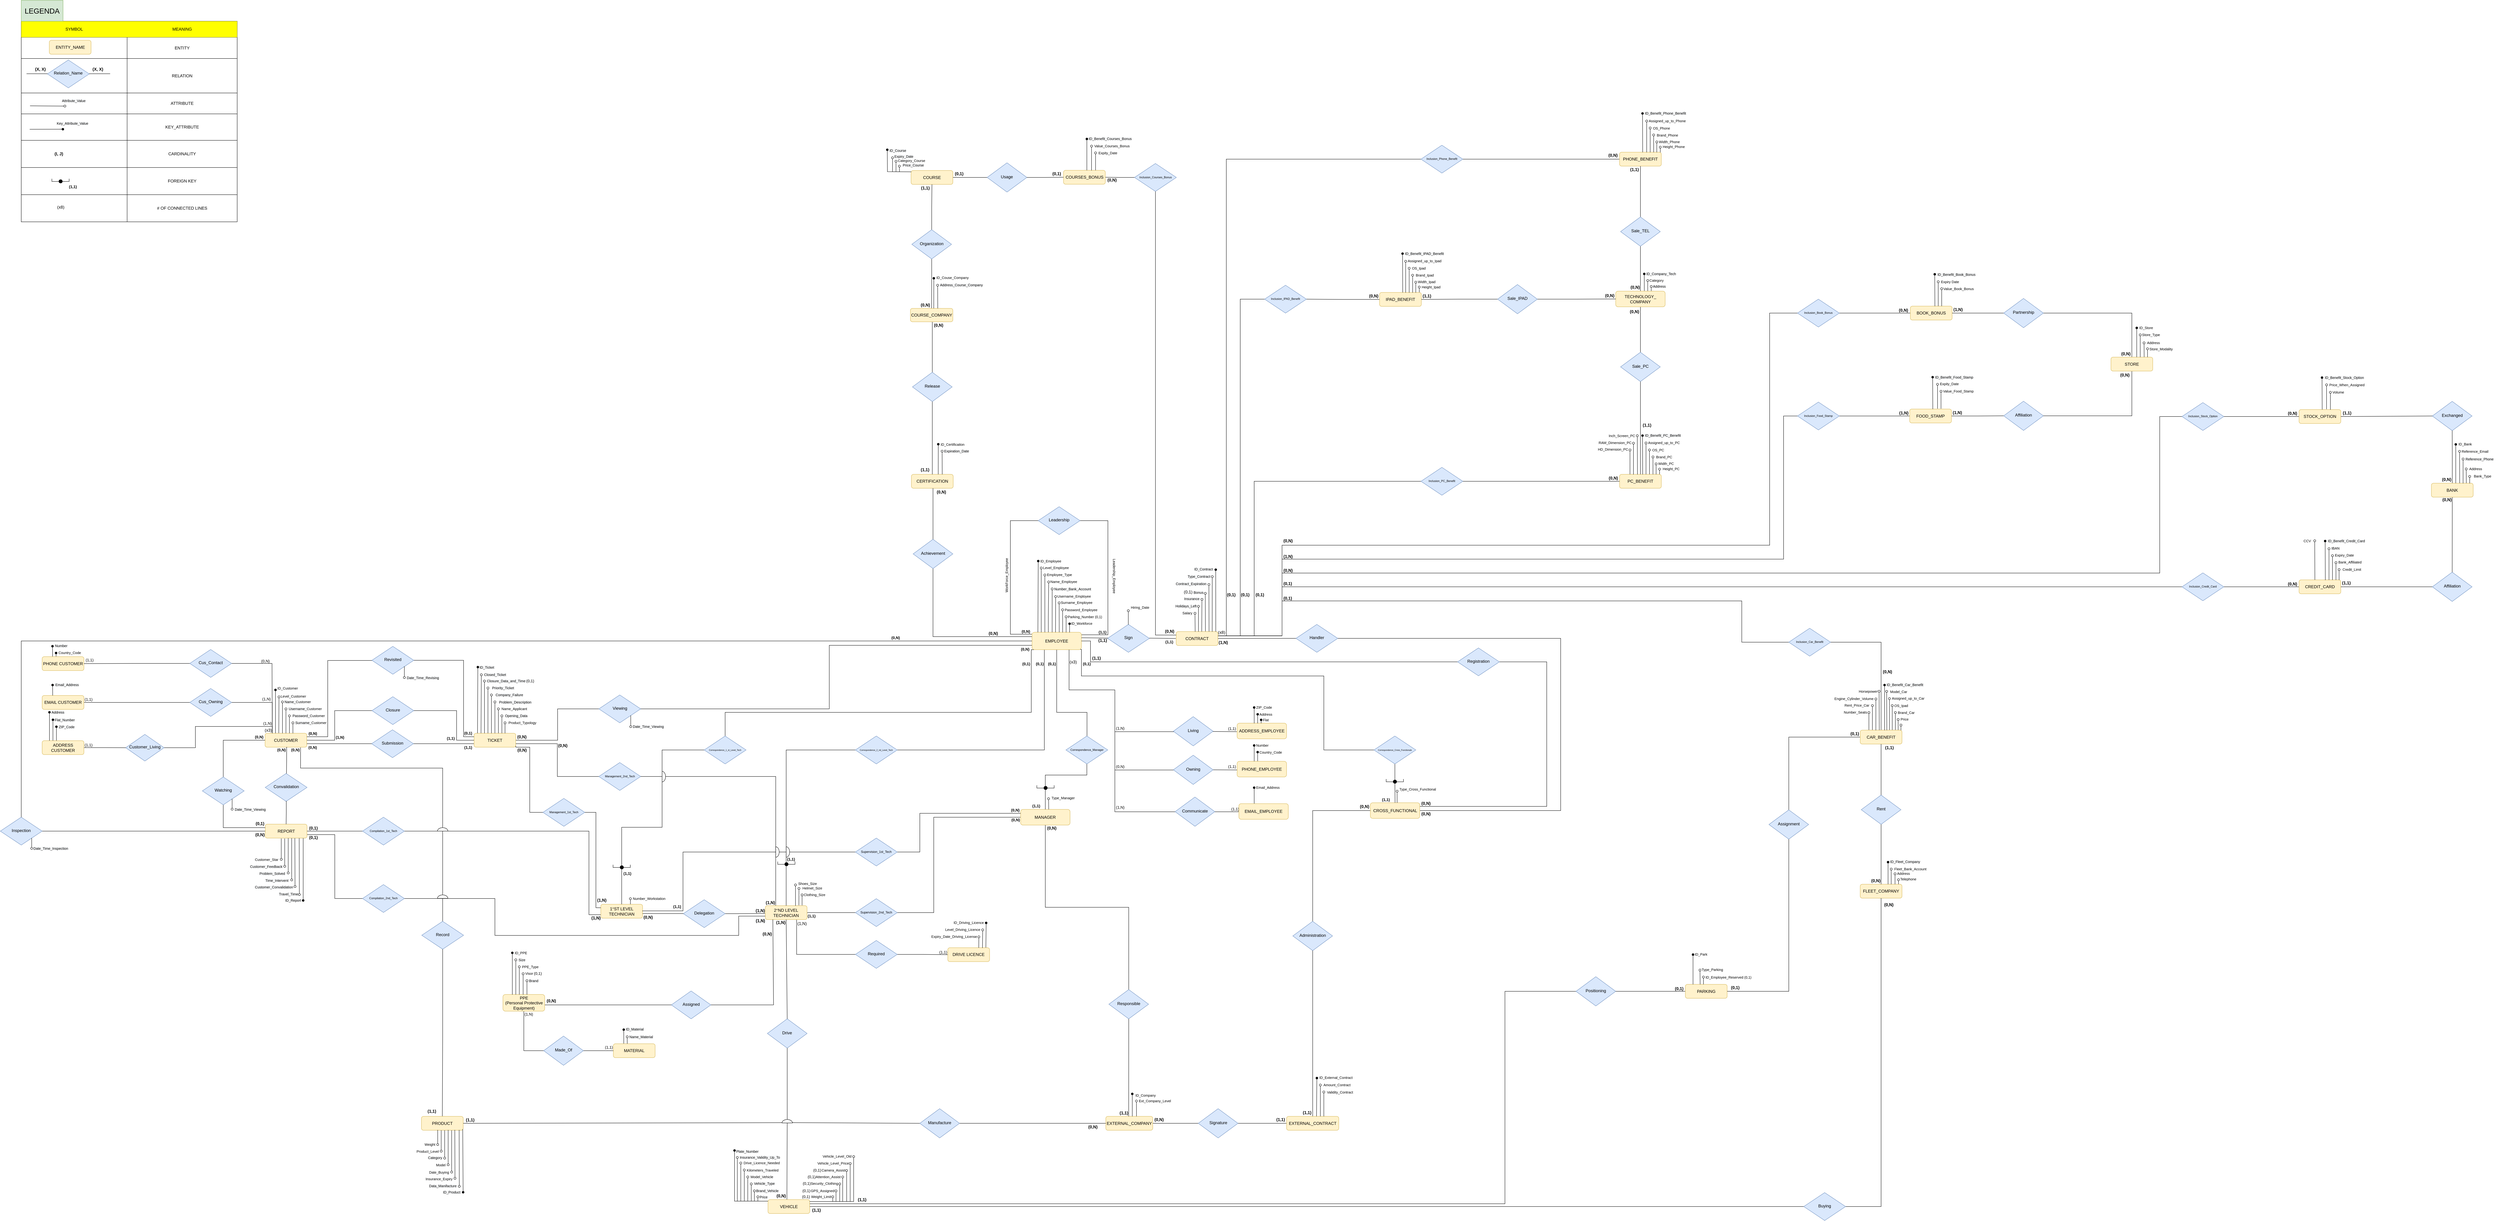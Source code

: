 <mxfile version="17.5.0" type="device"><diagram id="ToWANBfGBo3Z26eCDt-a" name="Page-1"><mxGraphModel dx="3209" dy="3250" grid="1" gridSize="10" guides="1" tooltips="1" connect="1" arrows="1" fold="1" page="1" pageScale="1" pageWidth="827" pageHeight="1169" math="0" shadow="0"><root><mxCell id="0"/><mxCell id="1" parent="0"/><mxCell id="xtaCwoP8pZ4bZtCyeRSC-1" style="edgeStyle=orthogonalEdgeStyle;rounded=0;orthogonalLoop=1;jettySize=auto;html=1;exitX=0.081;exitY=-0.01;exitDx=0;exitDy=0;endArrow=none;endFill=0;exitPerimeter=0;entryX=0;entryY=0.5;entryDx=0;entryDy=0;" parent="1" target="xtaCwoP8pZ4bZtCyeRSC-670" edge="1"><mxGeometry relative="1" as="geometry"><mxPoint x="-259" y="100" as="targetPoint"/><mxPoint x="-259.28" y="164.1" as="sourcePoint"/><Array as="points"><mxPoint x="-259" y="132"/><mxPoint x="-260" y="-480"/></Array></mxGeometry></mxCell><mxCell id="xtaCwoP8pZ4bZtCyeRSC-2" value="CUSTOMER" style="rounded=1;whiteSpace=wrap;html=1;fontSize=12;glass=0;strokeWidth=1;shadow=0;fillColor=#fff2cc;strokeColor=#d6b656;" parent="1" vertex="1"><mxGeometry x="-280" y="164.5" width="120" height="40" as="geometry"/></mxCell><mxCell id="xtaCwoP8pZ4bZtCyeRSC-3" value="&lt;b&gt;(1,1)&lt;/b&gt;" style="edgeStyle=orthogonalEdgeStyle;rounded=0;html=1;jettySize=auto;orthogonalLoop=1;fontSize=11;endArrow=none;endFill=0;endSize=8;strokeWidth=1;shadow=0;labelBackgroundColor=none;align=left;entryX=0;entryY=0.75;entryDx=0;entryDy=0;" parent="1" source="xtaCwoP8pZ4bZtCyeRSC-4" target="xtaCwoP8pZ4bZtCyeRSC-9" edge="1"><mxGeometry x="0.655" y="-10" relative="1" as="geometry"><mxPoint as="offset"/></mxGeometry></mxCell><mxCell id="xtaCwoP8pZ4bZtCyeRSC-4" value="Submission" style="rhombus;whiteSpace=wrap;html=1;shadow=0;fontFamily=Helvetica;fontSize=12;align=center;strokeWidth=1;spacing=6;spacingTop=-4;fillColor=#dae8fc;strokeColor=#6c8ebf;" parent="1" vertex="1"><mxGeometry x="26" y="154.5" width="120" height="80" as="geometry"/></mxCell><mxCell id="xtaCwoP8pZ4bZtCyeRSC-5" style="edgeStyle=orthogonalEdgeStyle;rounded=0;orthogonalLoop=1;jettySize=auto;html=1;exitX=1;exitY=0.75;exitDx=0;exitDy=0;entryX=0;entryY=0.5;entryDx=0;entryDy=0;fontSize=8;endArrow=none;endFill=0;" parent="1" source="xtaCwoP8pZ4bZtCyeRSC-6" target="xtaCwoP8pZ4bZtCyeRSC-595" edge="1"><mxGeometry relative="1" as="geometry"/></mxCell><mxCell id="xtaCwoP8pZ4bZtCyeRSC-6" value="REPORT" style="rounded=1;whiteSpace=wrap;html=1;fontSize=12;glass=0;strokeWidth=1;shadow=0;fillColor=#fff2cc;strokeColor=#d6b656;" parent="1" vertex="1"><mxGeometry x="-279.5" y="425.5" width="120" height="40" as="geometry"/></mxCell><mxCell id="xtaCwoP8pZ4bZtCyeRSC-7" value="" style="edgeStyle=orthogonalEdgeStyle;rounded=0;html=1;jettySize=auto;orthogonalLoop=1;fontSize=11;endArrow=none;endFill=0;endSize=8;strokeWidth=1;shadow=0;labelBackgroundColor=none;entryX=1;entryY=0.5;entryDx=0;entryDy=0;exitX=0;exitY=0.5;exitDx=0;exitDy=0;" parent="1" source="xtaCwoP8pZ4bZtCyeRSC-13" target="xtaCwoP8pZ4bZtCyeRSC-6" edge="1"><mxGeometry x="0.881" y="-11" relative="1" as="geometry"><mxPoint as="offset"/><mxPoint x="-46.5" y="445.5" as="sourcePoint"/><mxPoint x="-151" y="480.5" as="targetPoint"/></mxGeometry></mxCell><mxCell id="xtaCwoP8pZ4bZtCyeRSC-8" style="edgeStyle=orthogonalEdgeStyle;rounded=0;orthogonalLoop=1;jettySize=auto;html=1;entryX=0;entryY=0.5;entryDx=0;entryDy=0;fontSize=8;endArrow=none;endFill=0;exitX=1;exitY=0.75;exitDx=0;exitDy=0;" parent="1" source="xtaCwoP8pZ4bZtCyeRSC-9" target="xtaCwoP8pZ4bZtCyeRSC-602" edge="1"><mxGeometry relative="1" as="geometry"><mxPoint x="440" y="204.5" as="sourcePoint"/><Array as="points"><mxPoint x="440" y="204.5"/><mxPoint x="480" y="204.5"/><mxPoint x="480" y="391.5"/></Array></mxGeometry></mxCell><mxCell id="xtaCwoP8pZ4bZtCyeRSC-9" value="TICKET" style="rounded=1;whiteSpace=wrap;html=1;fontSize=12;glass=0;strokeWidth=1;shadow=0;fillColor=#fff2cc;strokeColor=#d6b656;" parent="1" vertex="1"><mxGeometry x="320" y="164.5" width="120" height="40" as="geometry"/></mxCell><mxCell id="xtaCwoP8pZ4bZtCyeRSC-10" style="edgeStyle=orthogonalEdgeStyle;rounded=0;orthogonalLoop=1;jettySize=auto;html=1;exitX=0;exitY=0.5;exitDx=0;exitDy=0;entryX=1;entryY=0.75;entryDx=0;entryDy=0;fontSize=8;endArrow=none;endFill=0;" parent="1" source="xtaCwoP8pZ4bZtCyeRSC-11" target="xtaCwoP8pZ4bZtCyeRSC-9" edge="1"><mxGeometry relative="1" as="geometry"/></mxCell><mxCell id="xtaCwoP8pZ4bZtCyeRSC-11" value="&lt;font style=&quot;font-size: 8px&quot;&gt;Management_2nd_Tech&lt;/font&gt;" style="rhombus;whiteSpace=wrap;html=1;shadow=0;fontFamily=Helvetica;fontSize=12;align=center;strokeWidth=1;spacing=6;spacingTop=-4;fillColor=#dae8fc;strokeColor=#6c8ebf;" parent="1" vertex="1"><mxGeometry x="678.5" y="248.64" width="120" height="80" as="geometry"/></mxCell><mxCell id="xtaCwoP8pZ4bZtCyeRSC-12" style="edgeStyle=orthogonalEdgeStyle;rounded=0;orthogonalLoop=1;jettySize=auto;html=1;exitX=1;exitY=0.5;exitDx=0;exitDy=0;entryX=0;entryY=0.75;entryDx=0;entryDy=0;fontSize=10;endArrow=none;endFill=0;" parent="1" source="xtaCwoP8pZ4bZtCyeRSC-13" target="xtaCwoP8pZ4bZtCyeRSC-34" edge="1"><mxGeometry relative="1" as="geometry"><Array as="points"><mxPoint x="650" y="445.5"/><mxPoint x="650" y="685.5"/></Array></mxGeometry></mxCell><mxCell id="xtaCwoP8pZ4bZtCyeRSC-13" value="&lt;font style=&quot;font-size: 8px&quot;&gt;Compilation_1st_Tech&lt;/font&gt;" style="rhombus;whiteSpace=wrap;html=1;shadow=0;fontFamily=Helvetica;fontSize=12;align=center;strokeWidth=1;spacing=6;spacingTop=-4;fillColor=#dae8fc;strokeColor=#6c8ebf;" parent="1" vertex="1"><mxGeometry y="405.5" width="120" height="80" as="geometry"/></mxCell><mxCell id="xtaCwoP8pZ4bZtCyeRSC-14" value="&lt;b&gt;(0,N)&lt;/b&gt;" style="edgeStyle=orthogonalEdgeStyle;rounded=0;html=1;jettySize=auto;orthogonalLoop=1;fontSize=11;endArrow=none;endFill=0;endSize=8;strokeWidth=1;shadow=0;labelBackgroundColor=none;align=right;verticalAlign=middle;horizontal=1;entryX=0;entryY=0.5;entryDx=0;entryDy=0;exitX=1;exitY=0.75;exitDx=0;exitDy=0;" parent="1" source="xtaCwoP8pZ4bZtCyeRSC-2" target="xtaCwoP8pZ4bZtCyeRSC-4" edge="1"><mxGeometry x="-0.677" y="-10" relative="1" as="geometry"><mxPoint as="offset"/><mxPoint x="-142" y="194" as="sourcePoint"/><mxPoint x="-72" y="194" as="targetPoint"/></mxGeometry></mxCell><mxCell id="xtaCwoP8pZ4bZtCyeRSC-15" value="" style="endArrow=oval;html=1;align=left;startArrow=none;startFill=0;rounded=0;endFill=1;exitX=0.25;exitY=0;exitDx=0;exitDy=0;" parent="1" source="xtaCwoP8pZ4bZtCyeRSC-2" edge="1"><mxGeometry width="50" height="50" relative="1" as="geometry"><mxPoint x="-240" y="160" as="sourcePoint"/><mxPoint x="-250" y="40" as="targetPoint"/><Array as="points"><mxPoint x="-250" y="150"/></Array></mxGeometry></mxCell><mxCell id="xtaCwoP8pZ4bZtCyeRSC-16" value="" style="endArrow=oval;html=1;align=left;exitX=0;exitY=0;exitDx=0;exitDy=0;startArrow=none;startFill=0;rounded=0;endFill=0;" parent="1" edge="1"><mxGeometry width="50" height="50" relative="1" as="geometry"><mxPoint x="-230" y="164.5" as="sourcePoint"/><mxPoint x="-230" y="74.5" as="targetPoint"/></mxGeometry></mxCell><mxCell id="xtaCwoP8pZ4bZtCyeRSC-17" value="" style="endArrow=oval;html=1;align=left;exitX=0;exitY=0;exitDx=0;exitDy=0;startArrow=none;startFill=0;rounded=0;endFill=0;" parent="1" edge="1"><mxGeometry width="50" height="50" relative="1" as="geometry"><mxPoint x="-220" y="164.5" as="sourcePoint"/><mxPoint x="-220" y="94.5" as="targetPoint"/></mxGeometry></mxCell><mxCell id="xtaCwoP8pZ4bZtCyeRSC-18" value="" style="endArrow=oval;html=1;align=left;exitX=0;exitY=0;exitDx=0;exitDy=0;startArrow=none;startFill=0;rounded=0;endFill=0;" parent="1" edge="1"><mxGeometry width="50" height="50" relative="1" as="geometry"><mxPoint x="-210" y="164.5" as="sourcePoint"/><mxPoint x="-210" y="114.5" as="targetPoint"/></mxGeometry></mxCell><mxCell id="xtaCwoP8pZ4bZtCyeRSC-19" value="" style="endArrow=oval;html=1;align=left;exitX=0;exitY=0;exitDx=0;exitDy=0;startArrow=none;startFill=0;rounded=0;endFill=0;" parent="1" edge="1"><mxGeometry width="50" height="50" relative="1" as="geometry"><mxPoint x="-200" y="164.5" as="sourcePoint"/><mxPoint x="-200" y="134.5" as="targetPoint"/></mxGeometry></mxCell><mxCell id="xtaCwoP8pZ4bZtCyeRSC-20" value="&lt;font style=&quot;font-size: 10px&quot;&gt;ID_Customer&lt;/font&gt;" style="text;html=1;strokeColor=none;fillColor=none;align=center;verticalAlign=middle;whiteSpace=wrap;rounded=0;" parent="1" vertex="1"><mxGeometry x="-235.5" y="24.5" width="40" height="20" as="geometry"/></mxCell><mxCell id="xtaCwoP8pZ4bZtCyeRSC-21" value="&lt;span style=&quot;color: rgb(0 , 0 , 0) ; font-family: &amp;#34;helvetica&amp;#34; ; font-size: 10px ; font-style: normal ; font-weight: 400 ; letter-spacing: normal ; text-align: center ; text-indent: 0px ; text-transform: none ; word-spacing: 0px ; background-color: rgb(248 , 249 , 250) ; display: inline ; float: none&quot;&gt;Surname_&lt;/span&gt;&lt;span style=&quot;font-size: 10px ; text-align: center&quot;&gt;Customer&lt;/span&gt;" style="text;whiteSpace=wrap;html=1;" parent="1" vertex="1"><mxGeometry x="-195" y="119.5" width="70" height="30" as="geometry"/></mxCell><mxCell id="xtaCwoP8pZ4bZtCyeRSC-22" value="&lt;span style=&quot;color: rgb(0 , 0 , 0) ; font-family: &amp;#34;helvetica&amp;#34; ; font-size: 10px ; font-style: normal ; font-weight: 400 ; letter-spacing: normal ; text-align: center ; text-indent: 0px ; text-transform: none ; word-spacing: 0px ; background-color: rgb(248 , 249 , 250) ; display: inline ; float: none&quot;&gt;Username_&lt;/span&gt;&lt;span style=&quot;font-size: 10px ; text-align: center&quot;&gt;Customer&lt;/span&gt;" style="text;whiteSpace=wrap;html=1;" parent="1" vertex="1"><mxGeometry x="-214" y="79.5" width="90" height="30" as="geometry"/></mxCell><mxCell id="xtaCwoP8pZ4bZtCyeRSC-23" value="&lt;span style=&quot;color: rgb(0 , 0 , 0) ; font-family: &amp;#34;helvetica&amp;#34; ; font-size: 10px ; font-style: normal ; font-weight: 400 ; letter-spacing: normal ; text-align: center ; text-indent: 0px ; text-transform: none ; word-spacing: 0px ; background-color: rgb(248 , 249 , 250) ; display: inline ; float: none&quot;&gt;Password_&lt;/span&gt;&lt;span style=&quot;font-size: 10px ; text-align: center&quot;&gt;Customer&lt;/span&gt;" style="text;whiteSpace=wrap;html=1;" parent="1" vertex="1"><mxGeometry x="-203" y="99.5" width="90" height="30" as="geometry"/></mxCell><mxCell id="xtaCwoP8pZ4bZtCyeRSC-24" style="edgeStyle=orthogonalEdgeStyle;rounded=0;orthogonalLoop=1;jettySize=auto;html=1;exitX=1;exitY=0.5;exitDx=0;exitDy=0;entryX=0;entryY=0.5;entryDx=0;entryDy=0;endArrow=none;endFill=0;" parent="1" source="xtaCwoP8pZ4bZtCyeRSC-26" target="xtaCwoP8pZ4bZtCyeRSC-46" edge="1"><mxGeometry relative="1" as="geometry"><Array as="points"><mxPoint x="1640" y="680"/><mxPoint x="1640" y="406"/></Array></mxGeometry></mxCell><mxCell id="xtaCwoP8pZ4bZtCyeRSC-25" style="edgeStyle=orthogonalEdgeStyle;rounded=0;orthogonalLoop=1;jettySize=auto;html=1;exitX=0;exitY=0.5;exitDx=0;exitDy=0;entryX=1;entryY=0.5;entryDx=0;entryDy=0;endArrow=none;endFill=0;" parent="1" source="xtaCwoP8pZ4bZtCyeRSC-26" target="xtaCwoP8pZ4bZtCyeRSC-28" edge="1"><mxGeometry relative="1" as="geometry"><Array as="points"><mxPoint x="1380" y="680"/><mxPoint x="1380" y="680"/></Array></mxGeometry></mxCell><mxCell id="xtaCwoP8pZ4bZtCyeRSC-26" value="&lt;font style=&quot;font-size: 9px&quot;&gt;Supervision_2nd_Tech&lt;/font&gt;" style="rhombus;whiteSpace=wrap;html=1;shadow=0;fontFamily=Helvetica;fontSize=12;align=center;strokeWidth=1;spacing=6;spacingTop=-4;fillColor=#dae8fc;strokeColor=#6c8ebf;" parent="1" vertex="1"><mxGeometry x="1415.08" y="639.5" width="120" height="80" as="geometry"/></mxCell><mxCell id="xtaCwoP8pZ4bZtCyeRSC-27" style="edgeStyle=orthogonalEdgeStyle;rounded=0;orthogonalLoop=1;jettySize=auto;html=1;exitX=0.75;exitY=1;exitDx=0;exitDy=0;entryX=0;entryY=0.5;entryDx=0;entryDy=0;endArrow=none;endFill=0;" parent="1" source="xtaCwoP8pZ4bZtCyeRSC-28" target="xtaCwoP8pZ4bZtCyeRSC-764" edge="1"><mxGeometry relative="1" as="geometry"><mxPoint x="1420.0" y="801.25" as="targetPoint"/></mxGeometry></mxCell><mxCell id="xtaCwoP8pZ4bZtCyeRSC-28" value="2°ND LEVEL TECHNICIAN" style="rounded=1;whiteSpace=wrap;html=1;fontSize=12;glass=0;strokeWidth=1;shadow=0;fillColor=#fff2cc;strokeColor=#d6b656;" parent="1" vertex="1"><mxGeometry x="1156.25" y="659.5" width="120" height="40" as="geometry"/></mxCell><mxCell id="xtaCwoP8pZ4bZtCyeRSC-29" value="&lt;span style=&quot;color: rgb(0 , 0 , 0) ; font-family: &amp;#34;helvetica&amp;#34; ; font-size: 11px ; font-style: normal ; letter-spacing: normal ; text-align: left ; text-indent: 0px ; text-transform: none ; word-spacing: 0px ; background-color: rgb(255 , 255 , 255) ; display: inline ; float: none&quot;&gt;&lt;b&gt;(0,N)&lt;/b&gt;&lt;/span&gt;" style="text;whiteSpace=wrap;html=1;" parent="1" vertex="1"><mxGeometry x="1861.331" y="399.496" width="43" height="28" as="geometry"/></mxCell><mxCell id="xtaCwoP8pZ4bZtCyeRSC-30" value="VEHICLE" style="rounded=1;whiteSpace=wrap;html=1;fontSize=12;glass=0;strokeWidth=1;shadow=0;fillColor=#fff2cc;strokeColor=#d6b656;" parent="1" vertex="1"><mxGeometry x="1164" y="1503.5" width="120" height="40" as="geometry"/></mxCell><mxCell id="xtaCwoP8pZ4bZtCyeRSC-31" value="Drive" style="rhombus;whiteSpace=wrap;html=1;shadow=0;fontFamily=Helvetica;fontSize=12;align=center;strokeWidth=1;spacing=6;spacingTop=-4;fillColor=#dae8fc;strokeColor=#6c8ebf;" parent="1" vertex="1"><mxGeometry x="1162.25" y="984.5" width="114" height="84" as="geometry"/></mxCell><mxCell id="xtaCwoP8pZ4bZtCyeRSC-32" value="" style="endArrow=none;html=1;rounded=0;entryX=0.25;entryY=0;entryDx=0;entryDy=0;exitX=1;exitY=0.5;exitDx=0;exitDy=0;edgeStyle=orthogonalEdgeStyle;" parent="1" source="xtaCwoP8pZ4bZtCyeRSC-11" target="xtaCwoP8pZ4bZtCyeRSC-28" edge="1"><mxGeometry width="50" height="50" relative="1" as="geometry"><mxPoint x="800" y="422.5" as="sourcePoint"/><mxPoint x="910" y="400.0" as="targetPoint"/><Array as="points"><mxPoint x="1186" y="288.5"/></Array></mxGeometry></mxCell><mxCell id="xtaCwoP8pZ4bZtCyeRSC-33" value="&lt;b&gt;(0,N)&lt;/b&gt;" style="text;html=1;strokeColor=none;fillColor=none;align=center;verticalAlign=middle;whiteSpace=wrap;rounded=0;" parent="1" vertex="1"><mxGeometry x="545" y="184.5" width="60" height="30" as="geometry"/></mxCell><mxCell id="xtaCwoP8pZ4bZtCyeRSC-34" value="1°ST LEVEL TECHNICIAN" style="rounded=1;whiteSpace=wrap;html=1;fontSize=12;glass=0;strokeWidth=1;shadow=0;fillColor=#fff2cc;strokeColor=#d6b656;" parent="1" vertex="1"><mxGeometry x="684" y="655.5" width="120" height="40" as="geometry"/></mxCell><mxCell id="xtaCwoP8pZ4bZtCyeRSC-35" value="&lt;b&gt;(0,N)&lt;/b&gt;" style="text;html=1;strokeColor=none;fillColor=none;align=center;verticalAlign=middle;whiteSpace=wrap;rounded=0;" parent="1" vertex="1"><mxGeometry x="1172" y="1477.5" width="60" height="30" as="geometry"/></mxCell><mxCell id="xtaCwoP8pZ4bZtCyeRSC-36" style="edgeStyle=orthogonalEdgeStyle;rounded=0;jumpSize=1;orthogonalLoop=1;jettySize=auto;html=1;exitX=1;exitY=0.25;exitDx=0;exitDy=0;fontSize=8;endArrow=none;endFill=0;startSize=4;endSize=6;entryX=0;entryY=0.5;entryDx=0;entryDy=0;" parent="1" target="xtaCwoP8pZ4bZtCyeRSC-521" edge="1"><mxGeometry relative="1" as="geometry"><mxPoint x="2456" y="-113.5" as="sourcePoint"/><mxPoint x="2721" y="-692" as="targetPoint"/><Array as="points"><mxPoint x="2456" y="-115.5"/><mxPoint x="2520" y="-115.5"/><mxPoint x="2520" y="-1081.5"/></Array></mxGeometry></mxCell><mxCell id="xtaCwoP8pZ4bZtCyeRSC-37" value="CONTRACT" style="rounded=1;whiteSpace=wrap;html=1;fontSize=12;glass=0;strokeWidth=1;shadow=0;fillColor=#fff2cc;strokeColor=#d6b656;" parent="1" vertex="1"><mxGeometry x="2336" y="-127.5" width="120" height="40" as="geometry"/></mxCell><mxCell id="xtaCwoP8pZ4bZtCyeRSC-38" value="Sign" style="rhombus;whiteSpace=wrap;html=1;shadow=0;fontFamily=Helvetica;fontSize=12;align=center;strokeWidth=1;spacing=6;spacingTop=-4;fillColor=#dae8fc;strokeColor=#6c8ebf;" parent="1" vertex="1"><mxGeometry x="2139" y="-148" width="120" height="80" as="geometry"/></mxCell><mxCell id="xtaCwoP8pZ4bZtCyeRSC-39" style="edgeStyle=orthogonalEdgeStyle;rounded=0;orthogonalLoop=1;jettySize=auto;html=1;fontSize=6;endArrow=none;endFill=0;" parent="1" target="xtaCwoP8pZ4bZtCyeRSC-610" edge="1"><mxGeometry relative="1" as="geometry"><mxPoint x="1930" y="-75.5" as="sourcePoint"/><Array as="points"><mxPoint x="1920" y="-75.5"/><mxPoint x="1920" y="104.5"/><mxPoint x="1041" y="104.5"/></Array></mxGeometry></mxCell><mxCell id="xtaCwoP8pZ4bZtCyeRSC-40" style="edgeStyle=orthogonalEdgeStyle;rounded=0;orthogonalLoop=1;jettySize=auto;html=1;exitX=0.25;exitY=1;exitDx=0;exitDy=0;entryX=1;entryY=0.5;entryDx=0;entryDy=0;fontSize=6;endArrow=none;endFill=0;" parent="1" source="xtaCwoP8pZ4bZtCyeRSC-43" target="xtaCwoP8pZ4bZtCyeRSC-612" edge="1"><mxGeometry relative="1" as="geometry"/></mxCell><mxCell id="xtaCwoP8pZ4bZtCyeRSC-41" style="edgeStyle=orthogonalEdgeStyle;rounded=0;orthogonalLoop=1;jettySize=auto;html=1;exitX=0.5;exitY=1;exitDx=0;exitDy=0;entryX=0.5;entryY=0;entryDx=0;entryDy=0;fontSize=6;endArrow=none;endFill=0;" parent="1" source="xtaCwoP8pZ4bZtCyeRSC-43" target="xtaCwoP8pZ4bZtCyeRSC-616" edge="1"><mxGeometry relative="1" as="geometry"><Array as="points"><mxPoint x="1993" y="104.5"/><mxPoint x="2080" y="104.5"/><mxPoint x="2080" y="172.5"/></Array></mxGeometry></mxCell><mxCell id="xtaCwoP8pZ4bZtCyeRSC-42" style="edgeStyle=orthogonalEdgeStyle;rounded=0;orthogonalLoop=1;jettySize=auto;html=1;exitX=0.961;exitY=0.982;exitDx=0;exitDy=0;entryX=0;entryY=0.5;entryDx=0;entryDy=0;endArrow=none;endFill=0;exitPerimeter=0;" parent="1" source="xtaCwoP8pZ4bZtCyeRSC-43" target="xtaCwoP8pZ4bZtCyeRSC-618" edge="1"><mxGeometry relative="1" as="geometry"><Array as="points"><mxPoint x="2064" y="-76"/><mxPoint x="2064"/><mxPoint x="2760"/><mxPoint x="2760" y="213"/></Array></mxGeometry></mxCell><mxCell id="xtaCwoP8pZ4bZtCyeRSC-43" value="EMPLOYEE" style="rounded=1;whiteSpace=wrap;html=1;fontSize=12;glass=0;strokeWidth=1;shadow=0;fillColor=#fff2cc;strokeColor=#d6b656;" parent="1" vertex="1"><mxGeometry x="1922" y="-125.5" width="142" height="50" as="geometry"/></mxCell><mxCell id="xtaCwoP8pZ4bZtCyeRSC-44" value="" style="endArrow=none;html=1;rounded=0;exitX=1.001;exitY=0.314;exitDx=0;exitDy=0;exitPerimeter=0;" parent="1" source="xtaCwoP8pZ4bZtCyeRSC-43" target="xtaCwoP8pZ4bZtCyeRSC-38" edge="1"><mxGeometry width="50" height="50" relative="1" as="geometry"><mxPoint x="2076" y="-205.5" as="sourcePoint"/><mxPoint x="2126" y="-255.5" as="targetPoint"/></mxGeometry></mxCell><mxCell id="xtaCwoP8pZ4bZtCyeRSC-45" value="&lt;b&gt;(1,1)&lt;/b&gt;" style="text;html=1;strokeColor=none;fillColor=none;align=center;verticalAlign=middle;whiteSpace=wrap;rounded=0;" parent="1" vertex="1"><mxGeometry x="2094.58" y="-117.5" width="60" height="30" as="geometry"/></mxCell><mxCell id="xtaCwoP8pZ4bZtCyeRSC-46" value="MANAGER" style="rounded=1;whiteSpace=wrap;html=1;fontSize=12;glass=0;strokeWidth=1;shadow=0;fillColor=#fff2cc;strokeColor=#d6b656;" parent="1" vertex="1"><mxGeometry x="1889.33" y="383.14" width="142" height="45" as="geometry"/></mxCell><mxCell id="xtaCwoP8pZ4bZtCyeRSC-47" value="" style="endArrow=oval;html=1;align=left;exitX=0;exitY=0;exitDx=0;exitDy=0;startArrow=none;startFill=0;rounded=0;endFill=0;" parent="1" edge="1"><mxGeometry width="50" height="50" relative="1" as="geometry"><mxPoint x="1968.92" y="-125.5" as="sourcePoint"/><mxPoint x="1970" y="-270" as="targetPoint"/><Array as="points"><mxPoint x="1968.92" y="-169.5"/></Array></mxGeometry></mxCell><mxCell id="xtaCwoP8pZ4bZtCyeRSC-48" value="" style="endArrow=oval;html=1;align=left;startArrow=none;startFill=0;rounded=0;endFill=0;exitX=0.48;exitY=0.01;exitDx=0;exitDy=0;exitPerimeter=0;" parent="1" edge="1"><mxGeometry width="50" height="50" relative="1" as="geometry"><mxPoint x="2010.16" y="-125" as="sourcePoint"/><mxPoint x="2010" y="-190" as="targetPoint"/></mxGeometry></mxCell><mxCell id="xtaCwoP8pZ4bZtCyeRSC-49" value="" style="endArrow=oval;html=1;align=left;exitX=0;exitY=0;exitDx=0;exitDy=0;startArrow=none;startFill=0;rounded=0;endFill=0;" parent="1" edge="1"><mxGeometry width="50" height="50" relative="1" as="geometry"><mxPoint x="2000.22" y="-125.5" as="sourcePoint"/><mxPoint x="2000" y="-210" as="targetPoint"/></mxGeometry></mxCell><mxCell id="xtaCwoP8pZ4bZtCyeRSC-50" value="" style="endArrow=oval;html=1;align=left;exitX=0;exitY=0;exitDx=0;exitDy=0;startArrow=none;startFill=0;rounded=0;endFill=0;" parent="1" edge="1"><mxGeometry width="50" height="50" relative="1" as="geometry"><mxPoint x="1989.61" y="-125.5" as="sourcePoint"/><mxPoint x="1990" y="-228" as="targetPoint"/></mxGeometry></mxCell><mxCell id="xtaCwoP8pZ4bZtCyeRSC-51" value="&lt;div style=&quot;text-align: center&quot;&gt;&lt;span style=&quot;font-size: 10px&quot;&gt;&lt;font face=&quot;helvetica&quot;&gt;Surname_Employee&lt;/font&gt;&lt;/span&gt;&lt;/div&gt;" style="text;whiteSpace=wrap;html=1;" parent="1" vertex="1"><mxGeometry x="2003.33" y="-225.0" width="70" height="30" as="geometry"/></mxCell><mxCell id="xtaCwoP8pZ4bZtCyeRSC-52" value="&lt;div style=&quot;text-align: center&quot;&gt;&lt;font face=&quot;helvetica&quot;&gt;&lt;span style=&quot;font-size: 10px&quot;&gt;Name_Employee&lt;/span&gt;&lt;/font&gt;&lt;/div&gt;" style="text;whiteSpace=wrap;html=1;" parent="1" vertex="1"><mxGeometry x="1973" y="-285" width="70" height="30" as="geometry"/></mxCell><mxCell id="xtaCwoP8pZ4bZtCyeRSC-53" value="&lt;div style=&quot;text-align: center&quot;&gt;&lt;span style=&quot;font-size: 10px&quot;&gt;&lt;font face=&quot;helvetica&quot;&gt;Username_Employee&lt;/font&gt;&lt;/span&gt;&lt;/div&gt;" style="text;whiteSpace=wrap;html=1;" parent="1" vertex="1"><mxGeometry x="1993.33" y="-243" width="90" height="30" as="geometry"/></mxCell><mxCell id="xtaCwoP8pZ4bZtCyeRSC-54" value="&lt;div style=&quot;text-align: center&quot;&gt;&lt;span style=&quot;font-size: 10px&quot;&gt;&lt;font face=&quot;helvetica&quot;&gt;Password_Employee&lt;/font&gt;&lt;/span&gt;&lt;/div&gt;" style="text;whiteSpace=wrap;html=1;" parent="1" vertex="1"><mxGeometry x="2014" y="-204.0" width="90" height="30" as="geometry"/></mxCell><mxCell id="xtaCwoP8pZ4bZtCyeRSC-55" value="" style="endArrow=none;html=1;rounded=0;exitX=1.001;exitY=0.314;exitDx=0;exitDy=0;exitPerimeter=0;" parent="1" edge="1"><mxGeometry width="50" height="50" relative="1" as="geometry"><mxPoint x="2259.002" y="-108.59" as="sourcePoint"/><mxPoint x="2335.038" y="-107.575" as="targetPoint"/></mxGeometry></mxCell><mxCell id="xtaCwoP8pZ4bZtCyeRSC-56" value="" style="endArrow=none;html=1;rounded=0;exitX=0.5;exitY=1;exitDx=0;exitDy=0;entryX=0.5;entryY=0;entryDx=0;entryDy=0;" parent="1" source="xtaCwoP8pZ4bZtCyeRSC-28" target="xtaCwoP8pZ4bZtCyeRSC-31" edge="1"><mxGeometry width="50" height="50" relative="1" as="geometry"><mxPoint x="1278" y="678.5" as="sourcePoint"/><mxPoint x="1394.17" y="678.75" as="targetPoint"/></mxGeometry></mxCell><mxCell id="xtaCwoP8pZ4bZtCyeRSC-57" value="" style="endArrow=oval;html=1;align=left;exitX=0;exitY=0;exitDx=0;exitDy=0;startArrow=none;startFill=0;rounded=0;endFill=0;" parent="1" edge="1"><mxGeometry width="50" height="50" relative="1" as="geometry"><mxPoint x="769" y="655.5" as="sourcePoint"/><mxPoint x="769" y="639.5" as="targetPoint"/></mxGeometry></mxCell><mxCell id="xtaCwoP8pZ4bZtCyeRSC-58" value="&lt;div style=&quot;text-align: center&quot;&gt;&lt;span style=&quot;font-size: 10px&quot;&gt;&lt;font face=&quot;helvetica&quot;&gt;Number_Workstation&lt;/font&gt;&lt;/span&gt;&lt;/div&gt;" style="text;whiteSpace=wrap;html=1;" parent="1" vertex="1"><mxGeometry x="774" y="624.64" width="110" height="30" as="geometry"/></mxCell><mxCell id="xtaCwoP8pZ4bZtCyeRSC-59" value="Convalidation" style="rhombus;whiteSpace=wrap;html=1;shadow=0;fontFamily=Helvetica;fontSize=12;align=center;strokeWidth=1;spacing=6;spacingTop=-4;fillColor=#dae8fc;strokeColor=#6c8ebf;" parent="1" vertex="1"><mxGeometry x="-279.5" y="280" width="120" height="80" as="geometry"/></mxCell><mxCell id="xtaCwoP8pZ4bZtCyeRSC-60" value="" style="edgeStyle=orthogonalEdgeStyle;rounded=0;html=1;jettySize=auto;orthogonalLoop=1;fontSize=11;endArrow=none;endFill=0;endSize=8;strokeWidth=1;shadow=0;labelBackgroundColor=none;align=right;verticalAlign=middle;horizontal=1;entryX=0.5;entryY=0;entryDx=0;entryDy=0;exitX=0.5;exitY=1;exitDx=0;exitDy=0;" parent="1" edge="1"><mxGeometry x="-0.974" y="-12" relative="1" as="geometry"><mxPoint as="offset"/><mxPoint x="-217" y="204.5" as="sourcePoint"/><mxPoint x="-218.5" y="280" as="targetPoint"/><Array as="points"><mxPoint x="-218" y="204.5"/><mxPoint x="-218" y="242.5"/><mxPoint x="-218" y="242.5"/></Array></mxGeometry></mxCell><mxCell id="xtaCwoP8pZ4bZtCyeRSC-61" value="" style="edgeStyle=orthogonalEdgeStyle;rounded=0;html=1;jettySize=auto;orthogonalLoop=1;fontSize=11;endArrow=none;endFill=0;endSize=8;strokeWidth=1;shadow=0;labelBackgroundColor=none;align=right;verticalAlign=middle;horizontal=1;entryX=0.5;entryY=0;entryDx=0;entryDy=0;exitX=1;exitY=0.5;exitDx=0;exitDy=0;" parent="1" edge="1"><mxGeometry x="0.84" y="-11" relative="1" as="geometry"><mxPoint as="offset"/><mxPoint x="-220" y="360" as="sourcePoint"/><mxPoint x="-219.5" y="425.5" as="targetPoint"/><Array as="points"><mxPoint x="-219" y="360.5"/><mxPoint x="-219" y="392.5"/><mxPoint x="-219" y="392.5"/></Array></mxGeometry></mxCell><mxCell id="xtaCwoP8pZ4bZtCyeRSC-62" style="edgeStyle=orthogonalEdgeStyle;rounded=0;orthogonalLoop=1;jettySize=auto;html=1;exitX=1;exitY=0.5;exitDx=0;exitDy=0;endArrow=none;endFill=0;entryX=0;entryY=0.5;entryDx=0;entryDy=0;" parent="1" source="xtaCwoP8pZ4bZtCyeRSC-64" target="xtaCwoP8pZ4bZtCyeRSC-9" edge="1"><mxGeometry relative="1" as="geometry"><Array as="points"><mxPoint x="270" y="99.5"/><mxPoint x="270" y="184.5"/></Array><mxPoint x="300" y="184.5" as="targetPoint"/></mxGeometry></mxCell><mxCell id="xtaCwoP8pZ4bZtCyeRSC-63" style="edgeStyle=orthogonalEdgeStyle;rounded=0;orthogonalLoop=1;jettySize=auto;html=1;exitX=0;exitY=0.5;exitDx=0;exitDy=0;endArrow=none;endFill=0;" parent="1" source="xtaCwoP8pZ4bZtCyeRSC-64" edge="1"><mxGeometry relative="1" as="geometry"><mxPoint x="-160" y="184.5" as="targetPoint"/><Array as="points"><mxPoint x="-80" y="99.5"/><mxPoint x="-80" y="184.5"/></Array></mxGeometry></mxCell><mxCell id="xtaCwoP8pZ4bZtCyeRSC-64" value="Closure" style="rhombus;whiteSpace=wrap;html=1;shadow=0;fontFamily=Helvetica;fontSize=12;align=center;strokeWidth=1;spacing=6;spacingTop=-4;fillColor=#dae8fc;strokeColor=#6c8ebf;" parent="1" vertex="1"><mxGeometry x="27" y="59.5" width="120" height="80" as="geometry"/></mxCell><mxCell id="xtaCwoP8pZ4bZtCyeRSC-65" value="&lt;span style=&quot;color: rgb(0 , 0 , 0) ; font-family: &amp;#34;helvetica&amp;#34; ; font-size: 11px ; font-style: normal ; letter-spacing: normal ; text-align: left ; text-indent: 0px ; text-transform: none ; word-spacing: 0px ; background-color: rgb(255 , 255 , 255) ; display: inline ; float: none&quot;&gt;&lt;b&gt;(1,1)&lt;/b&gt;&lt;/span&gt;" style="text;whiteSpace=wrap;html=1;" parent="1" vertex="1"><mxGeometry x="240" y="164.5" width="50" height="30" as="geometry"/></mxCell><mxCell id="xtaCwoP8pZ4bZtCyeRSC-66" value="&lt;span style=&quot;font-family: &amp;#34;helvetica&amp;#34; ; font-size: 11px&quot;&gt;&lt;b&gt;(1,N)&lt;/b&gt;&lt;/span&gt;" style="text;whiteSpace=wrap;html=1;" parent="1" vertex="1"><mxGeometry x="-79" y="162" width="50" height="30" as="geometry"/></mxCell><mxCell id="xtaCwoP8pZ4bZtCyeRSC-67" value="&lt;span style=&quot;color: rgb(0 , 0 , 0) ; font-family: &amp;#34;helvetica&amp;#34; ; font-size: 10px ; font-style: normal ; font-weight: 400 ; letter-spacing: normal ; text-align: center ; text-indent: 0px ; text-transform: none ; word-spacing: 0px ; background-color: rgb(248 , 249 , 250) ; display: inline ; float: none&quot;&gt;Name_&lt;/span&gt;&lt;span style=&quot;font-size: 10px ; text-align: center&quot;&gt;Customer&lt;/span&gt;" style="text;whiteSpace=wrap;html=1;" parent="1" vertex="1"><mxGeometry x="-226.5" y="59.5" width="70" height="30" as="geometry"/></mxCell><mxCell id="xtaCwoP8pZ4bZtCyeRSC-68" value="&lt;meta charset=&quot;utf-8&quot;&gt;&lt;span style=&quot;color: rgb(0, 0, 0); font-family: helvetica; font-size: 11px; font-style: normal; font-weight: 400; letter-spacing: normal; text-align: left; text-indent: 0px; text-transform: none; word-spacing: 0px; background-color: rgb(255, 255, 255); display: inline; float: none;&quot;&gt;(1,N)&lt;/span&gt;" style="text;whiteSpace=wrap;html=1;" parent="1" vertex="1"><mxGeometry x="-287.5" y="121.5" width="50" height="30" as="geometry"/></mxCell><mxCell id="xtaCwoP8pZ4bZtCyeRSC-69" value="&lt;span style=&quot;color: rgb(0 , 0 , 0) ; font-family: &amp;#34;helvetica&amp;#34; ; font-size: 11px ; font-style: normal ; letter-spacing: normal ; text-align: left ; text-indent: 0px ; text-transform: none ; word-spacing: 0px ; background-color: rgb(255 , 255 , 255) ; display: inline ; float: none&quot;&gt;&lt;b&gt;(1,1)&lt;/b&gt;&lt;/span&gt;" style="text;whiteSpace=wrap;html=1;" parent="1" vertex="1"><mxGeometry x="2303" y="-112.5" width="50" height="30" as="geometry"/></mxCell><mxCell id="xtaCwoP8pZ4bZtCyeRSC-70" value="" style="endArrow=none;html=1;rounded=0;exitX=0.5;exitY=1;exitDx=0;exitDy=0;entryX=0.5;entryY=1;entryDx=0;entryDy=0;entryPerimeter=0;" parent="1" source="xtaCwoP8pZ4bZtCyeRSC-31" target="xtaCwoP8pZ4bZtCyeRSC-319" edge="1"><mxGeometry width="50" height="50" relative="1" as="geometry"><mxPoint x="1218.71" y="1371.5" as="sourcePoint"/><mxPoint x="1220" y="1264.5" as="targetPoint"/></mxGeometry></mxCell><mxCell id="xtaCwoP8pZ4bZtCyeRSC-71" style="edgeStyle=orthogonalEdgeStyle;rounded=0;orthogonalLoop=1;jettySize=auto;html=1;exitX=0;exitY=0.25;exitDx=0;exitDy=0;entryX=1;entryY=0.5;entryDx=0;entryDy=0;fontSize=9;endArrow=none;endFill=0;" parent="1" source="xtaCwoP8pZ4bZtCyeRSC-46" target="xtaCwoP8pZ4bZtCyeRSC-591" edge="1"><mxGeometry relative="1" as="geometry"><Array as="points"><mxPoint x="1600" y="394.5"/><mxPoint x="1600" y="505.5"/></Array></mxGeometry></mxCell><mxCell id="xtaCwoP8pZ4bZtCyeRSC-72" style="edgeStyle=orthogonalEdgeStyle;rounded=0;orthogonalLoop=1;jettySize=auto;html=1;exitX=1;exitY=0.5;exitDx=0;exitDy=0;entryX=-0.005;entryY=0.695;entryDx=0;entryDy=0;endArrow=none;endFill=0;entryPerimeter=0;" parent="1" source="xtaCwoP8pZ4bZtCyeRSC-73" edge="1"><mxGeometry relative="1" as="geometry"><mxPoint x="1364" y="891.64" as="sourcePoint"/><mxPoint x="1155.65" y="682.3" as="targetPoint"/></mxGeometry></mxCell><mxCell id="xtaCwoP8pZ4bZtCyeRSC-73" value="Delegation" style="rhombus;whiteSpace=wrap;html=1;shadow=0;fontFamily=Helvetica;fontSize=12;align=center;strokeWidth=1;spacing=6;spacingTop=-4;fillColor=#dae8fc;strokeColor=#6c8ebf;" parent="1" vertex="1"><mxGeometry x="921" y="642.5" width="120" height="80" as="geometry"/></mxCell><mxCell id="xtaCwoP8pZ4bZtCyeRSC-74" style="edgeStyle=orthogonalEdgeStyle;rounded=0;orthogonalLoop=1;jettySize=auto;html=1;exitX=1;exitY=0.5;exitDx=0;exitDy=0;entryX=0;entryY=0.75;entryDx=0;entryDy=0;endArrow=none;endFill=0;" parent="1" edge="1"><mxGeometry relative="1" as="geometry"><mxPoint x="804" y="682.21" as="sourcePoint"/><mxPoint x="921" y="682.21" as="targetPoint"/></mxGeometry></mxCell><mxCell id="xtaCwoP8pZ4bZtCyeRSC-75" value="&lt;b&gt;(0,N)&lt;/b&gt;" style="text;html=1;strokeColor=none;fillColor=none;align=center;verticalAlign=middle;whiteSpace=wrap;rounded=0;" parent="1" vertex="1"><mxGeometry x="790.0" y="677.5" width="60" height="30" as="geometry"/></mxCell><mxCell id="xtaCwoP8pZ4bZtCyeRSC-76" value="&lt;b&gt;(1,N)&lt;/b&gt;" style="text;html=1;strokeColor=none;fillColor=none;align=center;verticalAlign=middle;whiteSpace=wrap;rounded=0;" parent="1" vertex="1"><mxGeometry x="1171.0" y="692.5" width="60" height="30" as="geometry"/></mxCell><mxCell id="xtaCwoP8pZ4bZtCyeRSC-77" value="&lt;span style=&quot;font-family: &amp;#34;helvetica&amp;#34; ; font-size: 11px&quot;&gt;(0,N)&lt;/span&gt;" style="text;whiteSpace=wrap;html=1;" parent="1" vertex="1"><mxGeometry x="-157.5" y="150.5" width="50" height="30" as="geometry"/></mxCell><mxCell id="xtaCwoP8pZ4bZtCyeRSC-78" value="&lt;span style=&quot;color: rgb(0 , 0 , 0) ; font-family: &amp;#34;helvetica&amp;#34; ; font-size: 11px ; font-style: normal ; letter-spacing: normal ; text-align: center ; text-indent: 0px ; text-transform: none ; word-spacing: 0px ; background-color: rgb(255 , 255 , 255) ; display: inline ; float: none&quot;&gt;&lt;b&gt;&amp;nbsp; &amp;nbsp; &amp;nbsp; (0,N)&lt;/b&gt;&lt;/span&gt;" style="text;whiteSpace=wrap;html=1;" parent="1" vertex="1"><mxGeometry x="1497.58" y="-124.5" width="70" height="30" as="geometry"/></mxCell><mxCell id="xtaCwoP8pZ4bZtCyeRSC-80" value="" style="endArrow=oval;html=1;align=left;startArrow=none;startFill=0;rounded=0;endFill=0;" parent="1" edge="1"><mxGeometry width="50" height="50" relative="1" as="geometry"><mxPoint x="1076" y="1508.5" as="sourcePoint"/><mxPoint x="1076" y="1382.5" as="targetPoint"/></mxGeometry></mxCell><mxCell id="xtaCwoP8pZ4bZtCyeRSC-81" value="" style="endArrow=oval;html=1;align=left;exitX=0;exitY=0;exitDx=0;exitDy=0;startArrow=none;startFill=0;rounded=0;endFill=0;" parent="1" edge="1"><mxGeometry width="50" height="50" relative="1" as="geometry"><mxPoint x="1086" y="1508.5" as="sourcePoint"/><mxPoint x="1086" y="1398.5" as="targetPoint"/></mxGeometry></mxCell><mxCell id="xtaCwoP8pZ4bZtCyeRSC-82" value="" style="endArrow=oval;html=1;align=left;exitX=0;exitY=0;exitDx=0;exitDy=0;startArrow=none;startFill=0;rounded=0;endFill=0;" parent="1" edge="1"><mxGeometry width="50" height="50" relative="1" as="geometry"><mxPoint x="1096" y="1508.5" as="sourcePoint"/><mxPoint x="1096" y="1418.5" as="targetPoint"/></mxGeometry></mxCell><mxCell id="xtaCwoP8pZ4bZtCyeRSC-83" value="" style="endArrow=oval;html=1;align=left;exitX=0;exitY=0;exitDx=0;exitDy=0;startArrow=none;startFill=0;rounded=0;endFill=0;" parent="1" edge="1"><mxGeometry width="50" height="50" relative="1" as="geometry"><mxPoint x="1106" y="1508.5" as="sourcePoint"/><mxPoint x="1106" y="1438.5" as="targetPoint"/></mxGeometry></mxCell><mxCell id="xtaCwoP8pZ4bZtCyeRSC-84" value="&lt;span style=&quot;color: rgb(0 , 0 , 0) ; font-family: &amp;#34;helvetica&amp;#34; ; font-size: 10px ; font-style: normal ; font-weight: 400 ; letter-spacing: normal ; text-align: center ; text-indent: 0px ; text-transform: none ; word-spacing: 0px ; background-color: rgb(248 , 249 , 250) ; display: inline ; float: none&quot;&gt;Plate_Number&lt;/span&gt;" style="text;whiteSpace=wrap;html=1;" parent="1" vertex="1"><mxGeometry x="1070.5" y="1350.5" width="70" height="30" as="geometry"/></mxCell><mxCell id="xtaCwoP8pZ4bZtCyeRSC-85" value="&lt;span style=&quot;font-family: &amp;#34;helvetica&amp;#34; ; font-size: 10px ; text-align: center ; background-color: rgb(248 , 249 , 250)&quot;&gt;Insurance_Validity_Up_To&lt;/span&gt;" style="text;whiteSpace=wrap;html=1;" parent="1" vertex="1"><mxGeometry x="1081" y="1367.5" width="90" height="30" as="geometry"/></mxCell><mxCell id="xtaCwoP8pZ4bZtCyeRSC-86" value="&lt;span style=&quot;font-family: &amp;#34;helvetica&amp;#34; ; font-size: 10px ; text-align: center&quot;&gt;Drive_Licence_Needed&lt;/span&gt;" style="text;whiteSpace=wrap;html=1;" parent="1" vertex="1"><mxGeometry x="1092" y="1383.5" width="90" height="30" as="geometry"/></mxCell><mxCell id="xtaCwoP8pZ4bZtCyeRSC-87" value="&lt;span style=&quot;font-family: &amp;#34;helvetica&amp;#34; ; font-size: 10px ; text-align: center&quot;&gt;Kilometers_Traveled&lt;/span&gt;" style="text;whiteSpace=wrap;html=1;" parent="1" vertex="1"><mxGeometry x="1101" y="1404.5" width="90" height="30" as="geometry"/></mxCell><mxCell id="xtaCwoP8pZ4bZtCyeRSC-88" value="" style="endArrow=oval;html=1;align=left;startArrow=none;startFill=0;rounded=0;endFill=0;" parent="1" edge="1"><mxGeometry width="50" height="50" relative="1" as="geometry"><mxPoint x="1116" y="1508.5" as="sourcePoint"/><mxPoint x="1116" y="1458.5" as="targetPoint"/></mxGeometry></mxCell><mxCell id="xtaCwoP8pZ4bZtCyeRSC-89" value="&lt;div style=&quot;text-align: center&quot;&gt;&lt;br&gt;&lt;/div&gt;" style="text;whiteSpace=wrap;html=1;" parent="1" vertex="1"><mxGeometry x="1129" y="1463.5" width="90" height="30" as="geometry"/></mxCell><mxCell id="xtaCwoP8pZ4bZtCyeRSC-90" value="" style="endArrow=oval;html=1;align=left;startArrow=none;startFill=0;rounded=0;endFill=0;" parent="1" edge="1"><mxGeometry width="50" height="50" relative="1" as="geometry"><mxPoint x="1125" y="1508.5" as="sourcePoint"/><mxPoint x="1125" y="1478.5" as="targetPoint"/></mxGeometry></mxCell><mxCell id="xtaCwoP8pZ4bZtCyeRSC-91" value="&lt;span style=&quot;font-family: &amp;#34;helvetica&amp;#34; ; font-size: 10px ; text-align: center&quot;&gt;Model_Vehicle&lt;/span&gt;" style="text;whiteSpace=wrap;html=1;" parent="1" vertex="1"><mxGeometry x="1111.5" y="1423.5" width="90" height="30" as="geometry"/></mxCell><mxCell id="xtaCwoP8pZ4bZtCyeRSC-92" value="&lt;span style=&quot;color: rgb(0 , 0 , 0) ; font-family: &amp;#34;helvetica&amp;#34; ; font-size: 10px ; font-style: normal ; font-weight: 400 ; letter-spacing: normal ; text-align: center ; text-indent: 0px ; text-transform: none ; word-spacing: 0px ; background-color: rgb(248 , 249 , 250) ; display: inline ; float: none&quot;&gt;Brand_Vehicle&lt;/span&gt;" style="text;whiteSpace=wrap;html=1;" parent="1" vertex="1"><mxGeometry x="1128" y="1463.5" width="90" height="30" as="geometry"/></mxCell><mxCell id="xtaCwoP8pZ4bZtCyeRSC-93" value="" style="endArrow=oval;html=1;align=left;startArrow=none;startFill=0;rounded=0;endFill=0;" parent="1" edge="1"><mxGeometry width="50" height="50" relative="1" as="geometry"><mxPoint x="1135" y="1508.5" as="sourcePoint"/><mxPoint x="1135" y="1495.5" as="targetPoint"/></mxGeometry></mxCell><mxCell id="xtaCwoP8pZ4bZtCyeRSC-94" value="&lt;div style=&quot;text-align: center&quot;&gt;&lt;span style=&quot;font-family: &amp;#34;helvetica&amp;#34; ; font-size: 10px ; background-color: rgb(248 , 249 , 250)&quot;&gt;Price&lt;/span&gt;&lt;br&gt;&lt;/div&gt;" style="text;whiteSpace=wrap;html=1;" parent="1" vertex="1"><mxGeometry x="1137.67" y="1481.5" width="72.33" height="13" as="geometry"/></mxCell><mxCell id="xtaCwoP8pZ4bZtCyeRSC-95" style="edgeStyle=orthogonalEdgeStyle;rounded=0;orthogonalLoop=1;jettySize=auto;html=1;exitX=0;exitY=0.5;exitDx=0;exitDy=0;endArrow=none;endFill=0;entryX=1;entryY=0.5;entryDx=0;entryDy=0;" parent="1" source="xtaCwoP8pZ4bZtCyeRSC-97" target="xtaCwoP8pZ4bZtCyeRSC-43" edge="1"><mxGeometry relative="1" as="geometry"><Array as="points"><mxPoint x="2090" y="-40.5"/><mxPoint x="2090" y="-100.5"/></Array><mxPoint x="2070" y="-100.5" as="targetPoint"/></mxGeometry></mxCell><mxCell id="xtaCwoP8pZ4bZtCyeRSC-96" style="edgeStyle=orthogonalEdgeStyle;rounded=0;orthogonalLoop=1;jettySize=auto;html=1;exitX=1;exitY=0.5;exitDx=0;exitDy=0;endArrow=none;endFill=0;entryX=1;entryY=0.25;entryDx=0;entryDy=0;" parent="1" source="xtaCwoP8pZ4bZtCyeRSC-97" target="xtaCwoP8pZ4bZtCyeRSC-186" edge="1"><mxGeometry relative="1" as="geometry"><mxPoint x="3283" y="664.89" as="targetPoint"/><Array as="points"><mxPoint x="3400" y="-40.5"/><mxPoint x="3400" y="374.5"/><mxPoint x="3036" y="374.5"/></Array></mxGeometry></mxCell><mxCell id="xtaCwoP8pZ4bZtCyeRSC-97" value="Registration" style="rhombus;whiteSpace=wrap;html=1;shadow=0;fontFamily=Helvetica;fontSize=12;align=center;strokeWidth=1;spacing=6;spacingTop=-4;fillColor=#dae8fc;strokeColor=#6c8ebf;" parent="1" vertex="1"><mxGeometry x="3144" y="-80.5" width="120" height="80" as="geometry"/></mxCell><mxCell id="xtaCwoP8pZ4bZtCyeRSC-98" value="&lt;span style=&quot;color: rgb(0 , 0 , 0) ; font-family: &amp;#34;helvetica&amp;#34; ; font-size: 12px ; font-style: normal ; letter-spacing: normal ; text-align: center ; text-indent: 0px ; text-transform: none ; word-spacing: 0px ; background-color: rgb(255 , 255 , 255) ; display: inline ; float: none&quot;&gt;&lt;b&gt;(1,1)&lt;/b&gt;&lt;/span&gt;" style="text;whiteSpace=wrap;html=1;" parent="1" vertex="1"><mxGeometry x="2093" y="-65.5" width="50" height="30" as="geometry"/></mxCell><mxCell id="xtaCwoP8pZ4bZtCyeRSC-99" style="edgeStyle=orthogonalEdgeStyle;rounded=0;orthogonalLoop=1;jettySize=auto;html=1;exitX=0;exitY=0.5;exitDx=0;exitDy=0;entryX=1;entryY=0.5;entryDx=0;entryDy=0;endArrow=none;endFill=0;" parent="1" source="xtaCwoP8pZ4bZtCyeRSC-101" target="xtaCwoP8pZ4bZtCyeRSC-37" edge="1"><mxGeometry relative="1" as="geometry"/></mxCell><mxCell id="xtaCwoP8pZ4bZtCyeRSC-100" style="edgeStyle=orthogonalEdgeStyle;rounded=0;orthogonalLoop=1;jettySize=auto;html=1;exitX=1;exitY=0.5;exitDx=0;exitDy=0;endArrow=none;endFill=0;entryX=1;entryY=0.5;entryDx=0;entryDy=0;" parent="1" source="xtaCwoP8pZ4bZtCyeRSC-101" target="xtaCwoP8pZ4bZtCyeRSC-186" edge="1"><mxGeometry relative="1" as="geometry"><mxPoint x="3283" y="687.39" as="targetPoint"/><Array as="points"><mxPoint x="3440" y="-107.5"/><mxPoint x="3440" y="386.5"/></Array></mxGeometry></mxCell><mxCell id="xtaCwoP8pZ4bZtCyeRSC-101" value="Handler" style="rhombus;whiteSpace=wrap;html=1;shadow=0;fontFamily=Helvetica;fontSize=12;align=center;strokeWidth=1;spacing=6;spacingTop=-4;fillColor=#dae8fc;strokeColor=#6c8ebf;" parent="1" vertex="1"><mxGeometry x="2680" y="-148" width="120" height="80" as="geometry"/></mxCell><mxCell id="xtaCwoP8pZ4bZtCyeRSC-102" value="&lt;span style=&quot;color: rgb(0 , 0 , 0) ; font-family: &amp;#34;helvetica&amp;#34; ; font-size: 12px ; font-style: normal ; letter-spacing: normal ; text-align: center ; text-indent: 0px ; text-transform: none ; word-spacing: 0px ; background-color: rgb(255 , 255 , 255) ; display: inline ; float: none&quot;&gt;&lt;b&gt;(1,N)&lt;/b&gt;&lt;/span&gt;" style="text;whiteSpace=wrap;html=1;" parent="1" vertex="1"><mxGeometry x="2456" y="-110.5" width="50" height="30" as="geometry"/></mxCell><mxCell id="xtaCwoP8pZ4bZtCyeRSC-103" style="edgeStyle=orthogonalEdgeStyle;rounded=0;orthogonalLoop=1;jettySize=auto;html=1;exitX=0.5;exitY=1;exitDx=0;exitDy=0;endArrow=none;endFill=0;entryX=0;entryY=0.25;entryDx=0;entryDy=0;" parent="1" source="xtaCwoP8pZ4bZtCyeRSC-105" target="xtaCwoP8pZ4bZtCyeRSC-37" edge="1"><mxGeometry relative="1" as="geometry"><mxPoint x="2320" y="-125.5" as="targetPoint"/><Array as="points"><mxPoint x="2276" y="-1391.5"/><mxPoint x="2276" y="-117.5"/></Array><mxPoint x="2355.5" y="-1391.5" as="sourcePoint"/></mxGeometry></mxCell><mxCell id="xtaCwoP8pZ4bZtCyeRSC-104" style="edgeStyle=orthogonalEdgeStyle;rounded=0;jumpSize=1;orthogonalLoop=1;jettySize=auto;html=1;exitX=0;exitY=0.5;exitDx=0;exitDy=0;entryX=1;entryY=0.5;entryDx=0;entryDy=0;fontSize=8;endArrow=none;endFill=0;startSize=4;endSize=6;" parent="1" source="xtaCwoP8pZ4bZtCyeRSC-105" target="xtaCwoP8pZ4bZtCyeRSC-107" edge="1"><mxGeometry relative="1" as="geometry"/></mxCell><mxCell id="xtaCwoP8pZ4bZtCyeRSC-105" value="&lt;font style=&quot;font-size: 8px&quot;&gt;Inclusion_Courses_Bonus&lt;/font&gt;" style="rhombus;whiteSpace=wrap;html=1;shadow=0;fontFamily=Helvetica;fontSize=12;align=center;strokeWidth=1;spacing=6;spacingTop=-4;fillColor=#dae8fc;strokeColor=#6c8ebf;" parent="1" vertex="1"><mxGeometry x="2216.5" y="-1471.5" width="120" height="80" as="geometry"/></mxCell><mxCell id="xtaCwoP8pZ4bZtCyeRSC-106" value="&lt;span style=&quot;color: rgb(0 , 0 , 0) ; font-family: &amp;#34;helvetica&amp;#34; ; font-size: 12px ; font-style: normal ; letter-spacing: normal ; text-align: center ; text-indent: 0px ; text-transform: none ; word-spacing: 0px ; background-color: rgb(255 , 255 , 255) ; display: inline ; float: none&quot;&gt;&lt;b&gt;(0,N)&lt;/b&gt;&lt;/span&gt;" style="text;whiteSpace=wrap;html=1;" parent="1" vertex="1"><mxGeometry x="2301.5" y="-142.5" width="50" height="30" as="geometry"/></mxCell><mxCell id="xtaCwoP8pZ4bZtCyeRSC-107" value="COURSES_BONUS" style="rounded=1;whiteSpace=wrap;html=1;fontSize=12;glass=0;strokeWidth=1;shadow=0;fillColor=#fff2cc;strokeColor=#d6b656;" parent="1" vertex="1"><mxGeometry x="2012.58" y="-1452" width="120" height="40" as="geometry"/></mxCell><mxCell id="xtaCwoP8pZ4bZtCyeRSC-108" style="edgeStyle=orthogonalEdgeStyle;rounded=0;orthogonalLoop=1;jettySize=auto;html=1;exitX=0;exitY=0.5;exitDx=0;exitDy=0;endArrow=none;endFill=0;entryX=1;entryY=0.5;entryDx=0;entryDy=0;" parent="1" source="xtaCwoP8pZ4bZtCyeRSC-109" target="xtaCwoP8pZ4bZtCyeRSC-521" edge="1"><mxGeometry relative="1" as="geometry"><mxPoint x="3014.143" y="-2023.75" as="targetPoint"/></mxGeometry></mxCell><mxCell id="xtaCwoP8pZ4bZtCyeRSC-109" value="IPAD_BENEFIT" style="rounded=1;whiteSpace=wrap;html=1;fontSize=12;glass=0;strokeWidth=1;shadow=0;fillColor=#fff2cc;strokeColor=#d6b656;" parent="1" vertex="1"><mxGeometry x="2920" y="-1101.25" width="120" height="40" as="geometry"/></mxCell><mxCell id="xtaCwoP8pZ4bZtCyeRSC-110" value="PC_BENEFIT" style="rounded=1;whiteSpace=wrap;html=1;fontSize=12;glass=0;strokeWidth=1;shadow=0;fillColor=#fff2cc;strokeColor=#d6b656;" parent="1" vertex="1"><mxGeometry x="3609" y="-579" width="120" height="40" as="geometry"/></mxCell><mxCell id="xtaCwoP8pZ4bZtCyeRSC-111" style="edgeStyle=orthogonalEdgeStyle;rounded=0;orthogonalLoop=1;jettySize=auto;html=1;exitX=0;exitY=0.5;exitDx=0;exitDy=0;endArrow=none;endFill=0;entryX=1;entryY=0.5;entryDx=0;entryDy=0;" parent="1" source="xtaCwoP8pZ4bZtCyeRSC-112" target="xtaCwoP8pZ4bZtCyeRSC-526" edge="1"><mxGeometry relative="1" as="geometry"><mxPoint x="3874.143" y="-1638.5" as="targetPoint"/></mxGeometry></mxCell><mxCell id="xtaCwoP8pZ4bZtCyeRSC-112" value="PHONE_BENEFIT" style="rounded=1;whiteSpace=wrap;html=1;fontSize=12;glass=0;strokeWidth=1;shadow=0;fillColor=#fff2cc;strokeColor=#d6b656;" parent="1" vertex="1"><mxGeometry x="3609" y="-1504" width="120" height="40" as="geometry"/></mxCell><mxCell id="xtaCwoP8pZ4bZtCyeRSC-113" style="edgeStyle=orthogonalEdgeStyle;rounded=0;orthogonalLoop=1;jettySize=auto;html=1;exitX=0.5;exitY=0;exitDx=0;exitDy=0;endArrow=none;endFill=0;entryX=1;entryY=0.5;entryDx=0;entryDy=0;" parent="1" source="xtaCwoP8pZ4bZtCyeRSC-115" target="xtaCwoP8pZ4bZtCyeRSC-528" edge="1"><mxGeometry relative="1" as="geometry"><mxPoint x="4367.143" y="21" as="targetPoint"/></mxGeometry></mxCell><mxCell id="xtaCwoP8pZ4bZtCyeRSC-114" style="edgeStyle=orthogonalEdgeStyle;rounded=0;orthogonalLoop=1;jettySize=auto;html=1;exitX=0;exitY=0.5;exitDx=0;exitDy=0;entryX=0.5;entryY=0;entryDx=0;entryDy=0;endArrow=none;endFill=0;" parent="1" source="xtaCwoP8pZ4bZtCyeRSC-115" target="xtaCwoP8pZ4bZtCyeRSC-569" edge="1"><mxGeometry relative="1" as="geometry"/></mxCell><mxCell id="xtaCwoP8pZ4bZtCyeRSC-115" value="CAR_BENEFIT" style="rounded=1;whiteSpace=wrap;html=1;fontSize=12;glass=0;strokeWidth=1;shadow=0;fillColor=#fff2cc;strokeColor=#d6b656;" parent="1" vertex="1"><mxGeometry x="4300" y="155.5" width="120" height="40" as="geometry"/></mxCell><mxCell id="xtaCwoP8pZ4bZtCyeRSC-116" style="edgeStyle=orthogonalEdgeStyle;rounded=0;orthogonalLoop=1;jettySize=auto;html=1;exitX=0;exitY=0.5;exitDx=0;exitDy=0;endArrow=none;endFill=0;entryX=1;entryY=0.5;entryDx=0;entryDy=0;" parent="1" source="xtaCwoP8pZ4bZtCyeRSC-117" target="xtaCwoP8pZ4bZtCyeRSC-530" edge="1"><mxGeometry relative="1" as="geometry"><mxPoint x="4920.143" y="-1638.5" as="targetPoint"/></mxGeometry></mxCell><mxCell id="xtaCwoP8pZ4bZtCyeRSC-117" value="BOOK_BONUS" style="rounded=1;whiteSpace=wrap;html=1;fontSize=12;glass=0;strokeWidth=1;shadow=0;fillColor=#fff2cc;strokeColor=#d6b656;" parent="1" vertex="1"><mxGeometry x="4444" y="-1062" width="120" height="40" as="geometry"/></mxCell><mxCell id="xtaCwoP8pZ4bZtCyeRSC-118" style="edgeStyle=orthogonalEdgeStyle;rounded=0;orthogonalLoop=1;jettySize=auto;html=1;exitX=0;exitY=0.5;exitDx=0;exitDy=0;endArrow=none;endFill=0;entryX=1;entryY=0.5;entryDx=0;entryDy=0;" parent="1" source="xtaCwoP8pZ4bZtCyeRSC-120" target="xtaCwoP8pZ4bZtCyeRSC-532" edge="1"><mxGeometry relative="1" as="geometry"><mxPoint x="5339.93" y="-1638.5" as="targetPoint"/><Array as="points"/></mxGeometry></mxCell><mxCell id="xtaCwoP8pZ4bZtCyeRSC-119" style="edgeStyle=orthogonalEdgeStyle;rounded=0;jumpSize=1;orthogonalLoop=1;jettySize=auto;html=1;exitX=1;exitY=0.5;exitDx=0;exitDy=0;entryX=0;entryY=0.5;entryDx=0;entryDy=0;fontSize=8;endArrow=none;endFill=0;startSize=4;endSize=6;" parent="1" source="xtaCwoP8pZ4bZtCyeRSC-120" target="xtaCwoP8pZ4bZtCyeRSC-269" edge="1"><mxGeometry relative="1" as="geometry"/></mxCell><mxCell id="xtaCwoP8pZ4bZtCyeRSC-120" value="FOOD_STAMP" style="rounded=1;whiteSpace=wrap;html=1;fontSize=12;glass=0;strokeWidth=1;shadow=0;fillColor=#fff2cc;strokeColor=#d6b656;" parent="1" vertex="1"><mxGeometry x="4442" y="-766.5" width="120" height="40" as="geometry"/></mxCell><mxCell id="xtaCwoP8pZ4bZtCyeRSC-121" value="STOCK_OPTION" style="rounded=1;whiteSpace=wrap;html=1;fontSize=12;glass=0;strokeWidth=1;shadow=0;fillColor=#fff2cc;strokeColor=#d6b656;" parent="1" vertex="1"><mxGeometry x="5560" y="-765" width="120" height="40" as="geometry"/></mxCell><mxCell id="xtaCwoP8pZ4bZtCyeRSC-122" value="" style="endArrow=oval;html=1;align=left;exitX=0;exitY=0;exitDx=0;exitDy=0;startArrow=none;startFill=0;rounded=0;endFill=0;" parent="1" edge="1"><mxGeometry width="50" height="50" relative="1" as="geometry"><mxPoint x="2995" y="-1100.75" as="sourcePoint"/><mxPoint x="2995" y="-1190.75" as="targetPoint"/></mxGeometry></mxCell><mxCell id="xtaCwoP8pZ4bZtCyeRSC-123" value="" style="endArrow=oval;html=1;align=left;exitX=0;exitY=0;exitDx=0;exitDy=0;startArrow=none;startFill=0;rounded=0;endFill=0;" parent="1" edge="1"><mxGeometry width="50" height="50" relative="1" as="geometry"><mxPoint x="3005" y="-1100.75" as="sourcePoint"/><mxPoint x="3005" y="-1170.75" as="targetPoint"/></mxGeometry></mxCell><mxCell id="xtaCwoP8pZ4bZtCyeRSC-124" value="" style="endArrow=oval;html=1;align=left;startArrow=none;startFill=0;rounded=0;endFill=0;" parent="1" edge="1"><mxGeometry width="50" height="50" relative="1" as="geometry"><mxPoint x="3015" y="-1100.75" as="sourcePoint"/><mxPoint x="3015" y="-1150.75" as="targetPoint"/></mxGeometry></mxCell><mxCell id="xtaCwoP8pZ4bZtCyeRSC-125" value="&lt;div style=&quot;text-align: center&quot;&gt;&lt;font face=&quot;helvetica&quot;&gt;&lt;span style=&quot;font-size: 10px&quot;&gt;Width_Ipad&lt;/span&gt;&lt;/font&gt;&lt;/div&gt;" style="text;whiteSpace=wrap;html=1;" parent="1" vertex="1"><mxGeometry x="3028" y="-1145.75" width="90" height="30" as="geometry"/></mxCell><mxCell id="xtaCwoP8pZ4bZtCyeRSC-126" value="" style="endArrow=oval;html=1;align=left;startArrow=none;startFill=0;rounded=0;endFill=0;" parent="1" edge="1"><mxGeometry width="50" height="50" relative="1" as="geometry"><mxPoint x="3024" y="-1100.75" as="sourcePoint"/><mxPoint x="3024" y="-1130.75" as="targetPoint"/></mxGeometry></mxCell><mxCell id="xtaCwoP8pZ4bZtCyeRSC-127" value="" style="endArrow=oval;html=1;align=left;exitX=0;exitY=0;exitDx=0;exitDy=0;startArrow=none;startFill=0;rounded=0;endFill=0;" parent="1" edge="1"><mxGeometry width="50" height="50" relative="1" as="geometry"><mxPoint x="4524" y="-1062" as="sourcePoint"/><mxPoint x="4524" y="-1132" as="targetPoint"/></mxGeometry></mxCell><mxCell id="xtaCwoP8pZ4bZtCyeRSC-128" value="" style="endArrow=oval;html=1;align=left;startArrow=none;startFill=0;rounded=0;endFill=0;" parent="1" edge="1"><mxGeometry width="50" height="50" relative="1" as="geometry"><mxPoint x="4534" y="-1062" as="sourcePoint"/><mxPoint x="4534" y="-1112" as="targetPoint"/></mxGeometry></mxCell><mxCell id="xtaCwoP8pZ4bZtCyeRSC-129" value="&lt;div style=&quot;text-align: center&quot;&gt;&lt;font face=&quot;helvetica&quot;&gt;&lt;span style=&quot;font-size: 10px&quot;&gt;Value_Book_Bonus&lt;/span&gt;&lt;/font&gt;&lt;/div&gt;" style="text;whiteSpace=wrap;html=1;" parent="1" vertex="1"><mxGeometry x="4537" y="-1126.25" width="90" height="30" as="geometry"/></mxCell><mxCell id="xtaCwoP8pZ4bZtCyeRSC-131" value="" style="endArrow=oval;html=1;align=left;startArrow=none;startFill=0;rounded=0;endFill=0;" parent="1" edge="1"><mxGeometry width="50" height="50" relative="1" as="geometry"><mxPoint x="2104.58" y="-1452" as="sourcePoint"/><mxPoint x="2104.58" y="-1502" as="targetPoint"/></mxGeometry></mxCell><mxCell id="xtaCwoP8pZ4bZtCyeRSC-132" value="&lt;div style=&quot;text-align: center&quot;&gt;&lt;span style=&quot;font-family: &amp;#34;helvetica&amp;#34; ; font-size: 10px&quot;&gt;Value_Courses_Bonus&lt;/span&gt;&lt;br&gt;&lt;/div&gt;" style="text;whiteSpace=wrap;html=1;" parent="1" vertex="1"><mxGeometry x="2098.58" y="-1536" width="90" height="30" as="geometry"/></mxCell><mxCell id="xtaCwoP8pZ4bZtCyeRSC-134" value="" style="endArrow=oval;html=1;align=left;startArrow=none;startFill=0;rounded=0;endFill=0;" parent="1" edge="1"><mxGeometry width="50" height="50" relative="1" as="geometry"><mxPoint x="5650" y="-764.5" as="sourcePoint"/><mxPoint x="5650" y="-814.5" as="targetPoint"/></mxGeometry></mxCell><mxCell id="xtaCwoP8pZ4bZtCyeRSC-135" value="&lt;div style=&quot;text-align: center&quot;&gt;&lt;span style=&quot;font-family: &amp;#34;helvetica&amp;#34; ; font-size: 10px&quot;&gt;Brand_Ipad&lt;/span&gt;&lt;br&gt;&lt;/div&gt;" style="text;whiteSpace=wrap;html=1;" parent="1" vertex="1"><mxGeometry x="3022" y="-1164.75" width="90" height="30" as="geometry"/></mxCell><mxCell id="xtaCwoP8pZ4bZtCyeRSC-136" value="&lt;div style=&quot;text-align: center&quot;&gt;&lt;span style=&quot;font-family: &amp;#34;helvetica&amp;#34; ; font-size: 10px&quot;&gt;OS_Ipad&lt;/span&gt;&lt;br&gt;&lt;/div&gt;" style="text;whiteSpace=wrap;html=1;" parent="1" vertex="1"><mxGeometry x="3011" y="-1184.75" width="90" height="30" as="geometry"/></mxCell><mxCell id="xtaCwoP8pZ4bZtCyeRSC-137" value="&lt;div style=&quot;text-align: center&quot;&gt;&lt;span style=&quot;font-family: &amp;#34;helvetica&amp;#34; ; font-size: 10px&quot;&gt;Assigned_up_to_Ipad&lt;/span&gt;&lt;br&gt;&lt;/div&gt;" style="text;whiteSpace=wrap;html=1;" parent="1" vertex="1"><mxGeometry x="2999" y="-1205.75" width="90" height="30" as="geometry"/></mxCell><mxCell id="xtaCwoP8pZ4bZtCyeRSC-138" value="" style="endArrow=oval;html=1;align=left;startArrow=none;startFill=0;rounded=0;endFill=0;" parent="1" edge="1"><mxGeometry width="50" height="50" relative="1" as="geometry"><mxPoint x="3034" y="-1101.75" as="sourcePoint"/><mxPoint x="3034" y="-1116.75" as="targetPoint"/></mxGeometry></mxCell><mxCell id="xtaCwoP8pZ4bZtCyeRSC-139" value="&lt;div style=&quot;text-align: center&quot;&gt;&lt;span style=&quot;font-family: &amp;#34;helvetica&amp;#34; ; font-size: 10px&quot;&gt;Height_Ipad&lt;/span&gt;&lt;br&gt;&lt;/div&gt;" style="text;whiteSpace=wrap;html=1;" parent="1" vertex="1"><mxGeometry x="3039" y="-1131.25" width="90" height="30" as="geometry"/></mxCell><mxCell id="xtaCwoP8pZ4bZtCyeRSC-140" value="" style="endArrow=oval;html=1;align=left;exitX=0;exitY=0;exitDx=0;exitDy=0;startArrow=none;startFill=0;rounded=0;endFill=0;" parent="1" edge="1"><mxGeometry width="50" height="50" relative="1" as="geometry"><mxPoint x="3685" y="-579" as="sourcePoint"/><mxPoint x="3685" y="-669" as="targetPoint"/></mxGeometry></mxCell><mxCell id="xtaCwoP8pZ4bZtCyeRSC-141" value="" style="endArrow=oval;html=1;align=left;exitX=0;exitY=0;exitDx=0;exitDy=0;startArrow=none;startFill=0;rounded=0;endFill=0;" parent="1" edge="1"><mxGeometry width="50" height="50" relative="1" as="geometry"><mxPoint x="3695" y="-579" as="sourcePoint"/><mxPoint x="3695" y="-649" as="targetPoint"/></mxGeometry></mxCell><mxCell id="xtaCwoP8pZ4bZtCyeRSC-142" value="" style="endArrow=oval;html=1;align=left;startArrow=none;startFill=0;rounded=0;endFill=0;" parent="1" edge="1"><mxGeometry width="50" height="50" relative="1" as="geometry"><mxPoint x="3705" y="-579" as="sourcePoint"/><mxPoint x="3705" y="-629" as="targetPoint"/></mxGeometry></mxCell><mxCell id="xtaCwoP8pZ4bZtCyeRSC-143" value="&lt;div style=&quot;text-align: center&quot;&gt;&lt;font face=&quot;helvetica&quot;&gt;&lt;span style=&quot;font-size: 10px&quot;&gt;Width_PC&lt;/span&gt;&lt;/font&gt;&lt;/div&gt;" style="text;whiteSpace=wrap;html=1;" parent="1" vertex="1"><mxGeometry x="3718" y="-624" width="90" height="30" as="geometry"/></mxCell><mxCell id="xtaCwoP8pZ4bZtCyeRSC-144" value="" style="endArrow=oval;html=1;align=left;startArrow=none;startFill=0;rounded=0;endFill=0;" parent="1" edge="1"><mxGeometry width="50" height="50" relative="1" as="geometry"><mxPoint x="3714" y="-579" as="sourcePoint"/><mxPoint x="3714" y="-609" as="targetPoint"/></mxGeometry></mxCell><mxCell id="xtaCwoP8pZ4bZtCyeRSC-145" value="&lt;div style=&quot;text-align: center&quot;&gt;&lt;span style=&quot;font-family: &amp;#34;helvetica&amp;#34; ; font-size: 10px&quot;&gt;Brand_PC&lt;/span&gt;&lt;br&gt;&lt;/div&gt;" style="text;whiteSpace=wrap;html=1;" parent="1" vertex="1"><mxGeometry x="3712" y="-643" width="90" height="30" as="geometry"/></mxCell><mxCell id="xtaCwoP8pZ4bZtCyeRSC-146" value="&lt;div style=&quot;text-align: center&quot;&gt;&lt;span style=&quot;font-family: &amp;#34;helvetica&amp;#34; ; font-size: 10px&quot;&gt;OS_PC&lt;/span&gt;&lt;br&gt;&lt;/div&gt;" style="text;whiteSpace=wrap;html=1;" parent="1" vertex="1"><mxGeometry x="3701" y="-663" width="90" height="30" as="geometry"/></mxCell><mxCell id="xtaCwoP8pZ4bZtCyeRSC-147" value="&lt;div style=&quot;text-align: center&quot;&gt;&lt;span style=&quot;font-family: &amp;#34;helvetica&amp;#34; ; font-size: 10px&quot;&gt;Assigned_up_to_PC&lt;/span&gt;&lt;br&gt;&lt;/div&gt;" style="text;whiteSpace=wrap;html=1;" parent="1" vertex="1"><mxGeometry x="3689" y="-684" width="90" height="30" as="geometry"/></mxCell><mxCell id="xtaCwoP8pZ4bZtCyeRSC-148" value="" style="endArrow=oval;html=1;align=left;startArrow=none;startFill=0;rounded=0;endFill=0;" parent="1" edge="1"><mxGeometry width="50" height="50" relative="1" as="geometry"><mxPoint x="3724" y="-579" as="sourcePoint"/><mxPoint x="3724" y="-594" as="targetPoint"/></mxGeometry></mxCell><mxCell id="xtaCwoP8pZ4bZtCyeRSC-149" value="&lt;div style=&quot;text-align: center&quot;&gt;&lt;span style=&quot;font-family: &amp;#34;helvetica&amp;#34; ; font-size: 10px&quot;&gt;Height_PC&lt;/span&gt;&lt;br&gt;&lt;/div&gt;" style="text;whiteSpace=wrap;html=1;" parent="1" vertex="1"><mxGeometry x="3731" y="-609" width="90" height="30" as="geometry"/></mxCell><mxCell id="xtaCwoP8pZ4bZtCyeRSC-150" value="" style="endArrow=oval;html=1;align=left;exitX=0;exitY=0;exitDx=0;exitDy=0;startArrow=none;startFill=0;rounded=0;endFill=0;" parent="1" edge="1"><mxGeometry width="50" height="50" relative="1" as="geometry"><mxPoint x="3687" y="-1503.5" as="sourcePoint"/><mxPoint x="3687" y="-1593.5" as="targetPoint"/></mxGeometry></mxCell><mxCell id="xtaCwoP8pZ4bZtCyeRSC-151" value="" style="endArrow=oval;html=1;align=left;exitX=0;exitY=0;exitDx=0;exitDy=0;startArrow=none;startFill=0;rounded=0;endFill=0;" parent="1" edge="1"><mxGeometry width="50" height="50" relative="1" as="geometry"><mxPoint x="3697" y="-1503.5" as="sourcePoint"/><mxPoint x="3697" y="-1573.5" as="targetPoint"/></mxGeometry></mxCell><mxCell id="xtaCwoP8pZ4bZtCyeRSC-152" value="" style="endArrow=oval;html=1;align=left;startArrow=none;startFill=0;rounded=0;endFill=0;" parent="1" edge="1"><mxGeometry width="50" height="50" relative="1" as="geometry"><mxPoint x="3707" y="-1503.5" as="sourcePoint"/><mxPoint x="3707" y="-1553.5" as="targetPoint"/></mxGeometry></mxCell><mxCell id="xtaCwoP8pZ4bZtCyeRSC-153" value="&lt;div style=&quot;text-align: center&quot;&gt;&lt;font face=&quot;helvetica&quot;&gt;&lt;span style=&quot;font-size: 10px&quot;&gt;Width_Phone&lt;/span&gt;&lt;/font&gt;&lt;/div&gt;" style="text;whiteSpace=wrap;html=1;" parent="1" vertex="1"><mxGeometry x="3720" y="-1548.5" width="90" height="30" as="geometry"/></mxCell><mxCell id="xtaCwoP8pZ4bZtCyeRSC-154" value="" style="endArrow=oval;html=1;align=left;startArrow=none;startFill=0;rounded=0;endFill=0;" parent="1" edge="1"><mxGeometry width="50" height="50" relative="1" as="geometry"><mxPoint x="3716" y="-1503.5" as="sourcePoint"/><mxPoint x="3716" y="-1533.5" as="targetPoint"/></mxGeometry></mxCell><mxCell id="xtaCwoP8pZ4bZtCyeRSC-155" value="&lt;div style=&quot;text-align: center&quot;&gt;&lt;span style=&quot;font-family: &amp;#34;helvetica&amp;#34; ; font-size: 10px&quot;&gt;Brand_Phone&lt;/span&gt;&lt;br&gt;&lt;/div&gt;" style="text;whiteSpace=wrap;html=1;" parent="1" vertex="1"><mxGeometry x="3714" y="-1567.5" width="90" height="30" as="geometry"/></mxCell><mxCell id="xtaCwoP8pZ4bZtCyeRSC-156" value="&lt;div style=&quot;text-align: center&quot;&gt;&lt;span style=&quot;font-family: &amp;#34;helvetica&amp;#34; ; font-size: 10px&quot;&gt;OS_Phone&lt;/span&gt;&lt;br&gt;&lt;/div&gt;" style="text;whiteSpace=wrap;html=1;" parent="1" vertex="1"><mxGeometry x="3703" y="-1587.5" width="90" height="30" as="geometry"/></mxCell><mxCell id="xtaCwoP8pZ4bZtCyeRSC-157" value="&lt;div style=&quot;text-align: center&quot;&gt;&lt;span style=&quot;font-family: &amp;#34;helvetica&amp;#34; ; font-size: 10px&quot;&gt;Assigned_up_to_Phone&lt;/span&gt;&lt;br&gt;&lt;/div&gt;" style="text;whiteSpace=wrap;html=1;" parent="1" vertex="1"><mxGeometry x="3691" y="-1608.5" width="90" height="30" as="geometry"/></mxCell><mxCell id="xtaCwoP8pZ4bZtCyeRSC-158" value="" style="endArrow=oval;html=1;align=left;startArrow=none;startFill=0;rounded=0;endFill=0;" parent="1" edge="1"><mxGeometry width="50" height="50" relative="1" as="geometry"><mxPoint x="3726" y="-1503.5" as="sourcePoint"/><mxPoint x="3726" y="-1518.5" as="targetPoint"/></mxGeometry></mxCell><mxCell id="xtaCwoP8pZ4bZtCyeRSC-159" value="&lt;div style=&quot;text-align: center&quot;&gt;&lt;span style=&quot;font-family: &amp;#34;helvetica&amp;#34; ; font-size: 10px&quot;&gt;Height_Phone&lt;/span&gt;&lt;br&gt;&lt;/div&gt;" style="text;whiteSpace=wrap;html=1;" parent="1" vertex="1"><mxGeometry x="3731" y="-1533.75" width="90" height="30" as="geometry"/></mxCell><mxCell id="xtaCwoP8pZ4bZtCyeRSC-160" value="" style="endArrow=oval;html=1;align=left;exitX=0;exitY=0;exitDx=0;exitDy=0;startArrow=none;startFill=0;rounded=0;endFill=0;" parent="1" edge="1"><mxGeometry width="50" height="50" relative="1" as="geometry"><mxPoint x="4384" y="155" as="sourcePoint"/><mxPoint x="4384" y="65" as="targetPoint"/></mxGeometry></mxCell><mxCell id="xtaCwoP8pZ4bZtCyeRSC-161" value="" style="endArrow=oval;html=1;align=left;exitX=0;exitY=0;exitDx=0;exitDy=0;startArrow=none;startFill=0;rounded=0;endFill=0;" parent="1" edge="1"><mxGeometry width="50" height="50" relative="1" as="geometry"><mxPoint x="4392" y="155" as="sourcePoint"/><mxPoint x="4392" y="85" as="targetPoint"/></mxGeometry></mxCell><mxCell id="xtaCwoP8pZ4bZtCyeRSC-162" value="" style="endArrow=oval;html=1;align=left;startArrow=none;startFill=0;rounded=0;endFill=0;" parent="1" edge="1"><mxGeometry width="50" height="50" relative="1" as="geometry"><mxPoint x="4401" y="155" as="sourcePoint"/><mxPoint x="4401" y="105" as="targetPoint"/></mxGeometry></mxCell><mxCell id="xtaCwoP8pZ4bZtCyeRSC-163" value="&lt;div style=&quot;text-align: center&quot;&gt;&lt;font face=&quot;helvetica&quot;&gt;&lt;span style=&quot;font-size: 10px&quot;&gt;Price&lt;/span&gt;&lt;/font&gt;&lt;/div&gt;" style="text;whiteSpace=wrap;html=1;" parent="1" vertex="1"><mxGeometry x="4414" y="110" width="90" height="30" as="geometry"/></mxCell><mxCell id="xtaCwoP8pZ4bZtCyeRSC-164" value="" style="endArrow=oval;html=1;align=left;startArrow=none;startFill=0;rounded=0;endFill=0;" parent="1" edge="1"><mxGeometry width="50" height="50" relative="1" as="geometry"><mxPoint x="4409" y="155" as="sourcePoint"/><mxPoint x="4409" y="125" as="targetPoint"/></mxGeometry></mxCell><mxCell id="xtaCwoP8pZ4bZtCyeRSC-165" value="&lt;div style=&quot;text-align: center&quot;&gt;&lt;span style=&quot;font-family: &amp;#34;helvetica&amp;#34; ; font-size: 10px&quot;&gt;Brand_Car&lt;/span&gt;&lt;br&gt;&lt;/div&gt;" style="text;whiteSpace=wrap;html=1;" parent="1" vertex="1"><mxGeometry x="4406" y="91" width="90" height="30" as="geometry"/></mxCell><mxCell id="xtaCwoP8pZ4bZtCyeRSC-166" value="&lt;div style=&quot;text-align: center&quot;&gt;&lt;span style=&quot;font-family: &amp;#34;helvetica&amp;#34; ; font-size: 10px&quot;&gt;OS_Ipad&lt;/span&gt;&lt;br&gt;&lt;/div&gt;" style="text;whiteSpace=wrap;html=1;" parent="1" vertex="1"><mxGeometry x="4396" y="71" width="90" height="30" as="geometry"/></mxCell><mxCell id="xtaCwoP8pZ4bZtCyeRSC-167" value="&lt;div style=&quot;text-align: center&quot;&gt;&lt;span style=&quot;font-family: &amp;#34;helvetica&amp;#34; ; font-size: 10px&quot;&gt;Assigned_up_to_Car&lt;/span&gt;&lt;br&gt;&lt;/div&gt;" style="text;whiteSpace=wrap;html=1;" parent="1" vertex="1"><mxGeometry x="4389" y="50" width="90" height="30" as="geometry"/></mxCell><mxCell id="xtaCwoP8pZ4bZtCyeRSC-168" value="" style="endArrow=oval;html=1;align=left;startArrow=none;startFill=0;rounded=0;endFill=0;" parent="1" edge="1"><mxGeometry width="50" height="50" relative="1" as="geometry"><mxPoint x="4417" y="156" as="sourcePoint"/><mxPoint x="4417" y="141" as="targetPoint"/></mxGeometry></mxCell><mxCell id="xtaCwoP8pZ4bZtCyeRSC-169" value="&lt;div style=&quot;text-align: center&quot;&gt;&lt;font face=&quot;helvetica&quot;&gt;&lt;span style=&quot;font-size: 10px&quot;&gt;Model_Car&lt;/span&gt;&lt;/font&gt;&lt;/div&gt;" style="text;whiteSpace=wrap;html=1;" parent="1" vertex="1"><mxGeometry x="4384" y="30.5" width="90" height="30" as="geometry"/></mxCell><mxCell id="xtaCwoP8pZ4bZtCyeRSC-170" value="" style="endArrow=oval;html=1;align=left;exitX=0;exitY=0;exitDx=0;exitDy=0;startArrow=none;startFill=0;rounded=0;endFill=0;" parent="1" edge="1"><mxGeometry width="50" height="50" relative="1" as="geometry"><mxPoint x="3649" y="-578.5" as="sourcePoint"/><mxPoint x="3649" y="-668.5" as="targetPoint"/></mxGeometry></mxCell><mxCell id="xtaCwoP8pZ4bZtCyeRSC-171" value="" style="endArrow=oval;html=1;align=left;exitX=0;exitY=0;exitDx=0;exitDy=0;startArrow=none;startFill=0;rounded=0;endFill=0;" parent="1" edge="1"><mxGeometry width="50" height="50" relative="1" as="geometry"><mxPoint x="3639" y="-579" as="sourcePoint"/><mxPoint x="3639" y="-649" as="targetPoint"/></mxGeometry></mxCell><mxCell id="xtaCwoP8pZ4bZtCyeRSC-173" value="&lt;div style=&quot;text-align: center&quot;&gt;&lt;span style=&quot;font-family: &amp;#34;helvetica&amp;#34; ; font-size: 10px&quot;&gt;Inch_Screen_PC&lt;/span&gt;&lt;br&gt;&lt;/div&gt;" style="text;whiteSpace=wrap;html=1;" parent="1" vertex="1"><mxGeometry x="3576" y="-704.5" width="90" height="30" as="geometry"/></mxCell><mxCell id="xtaCwoP8pZ4bZtCyeRSC-174" value="&lt;span style=&quot;color: rgb(0 , 0 , 0) ; font-family: &amp;#34;helvetica&amp;#34; ; font-size: 10px ; font-style: normal ; font-weight: 400 ; letter-spacing: normal ; text-align: center ; text-indent: 0px ; text-transform: none ; word-spacing: 0px ; background-color: rgb(255 , 255 , 255) ; display: inline ; float: none&quot;&gt;HD_Dimension_PC&lt;/span&gt;" style="text;whiteSpace=wrap;html=1;" parent="1" vertex="1"><mxGeometry x="3545" y="-665.5" width="80" height="30" as="geometry"/></mxCell><mxCell id="xtaCwoP8pZ4bZtCyeRSC-175" value="&lt;span style=&quot;color: rgb(0 , 0 , 0) ; font-family: &amp;#34;helvetica&amp;#34; ; font-size: 10px ; font-style: normal ; font-weight: 400 ; letter-spacing: normal ; text-align: center ; text-indent: 0px ; text-transform: none ; word-spacing: 0px ; background-color: rgb(255 , 255 , 255) ; display: inline ; float: none&quot;&gt;RAM_Dimension_PC&lt;/span&gt;" style="text;whiteSpace=wrap;html=1;" parent="1" vertex="1"><mxGeometry x="3547" y="-684.5" width="80" height="30" as="geometry"/></mxCell><mxCell id="xtaCwoP8pZ4bZtCyeRSC-176" value="" style="endArrow=oval;html=1;align=left;exitX=0;exitY=0;exitDx=0;exitDy=0;startArrow=none;startFill=0;rounded=0;endFill=0;" parent="1" edge="1"><mxGeometry width="50" height="50" relative="1" as="geometry"><mxPoint x="4345" y="156" as="sourcePoint"/><mxPoint x="4345" y="66" as="targetPoint"/></mxGeometry></mxCell><mxCell id="xtaCwoP8pZ4bZtCyeRSC-177" value="" style="endArrow=oval;html=1;align=left;exitX=0;exitY=0;exitDx=0;exitDy=0;startArrow=none;startFill=0;rounded=0;endFill=0;" parent="1" edge="1"><mxGeometry width="50" height="50" relative="1" as="geometry"><mxPoint x="4335" y="155" as="sourcePoint"/><mxPoint x="4335" y="85" as="targetPoint"/></mxGeometry></mxCell><mxCell id="xtaCwoP8pZ4bZtCyeRSC-178" value="" style="endArrow=oval;html=1;align=left;startArrow=none;startFill=0;rounded=0;endFill=0;" parent="1" edge="1"><mxGeometry width="50" height="50" relative="1" as="geometry"><mxPoint x="4325" y="155" as="sourcePoint"/><mxPoint x="4325" y="105" as="targetPoint"/></mxGeometry></mxCell><mxCell id="xtaCwoP8pZ4bZtCyeRSC-179" value="&lt;div style=&quot;text-align: center&quot;&gt;&lt;span style=&quot;font-family: &amp;#34;helvetica&amp;#34; ; font-size: 10px&quot;&gt;Rent_Price_Car&lt;/span&gt;&lt;br&gt;&lt;/div&gt;" style="text;whiteSpace=wrap;html=1;" parent="1" vertex="1"><mxGeometry x="4253" y="70" width="90" height="30" as="geometry"/></mxCell><mxCell id="xtaCwoP8pZ4bZtCyeRSC-180" value="&lt;div style=&quot;text-align: center&quot;&gt;&lt;br&gt;&lt;/div&gt;" style="text;whiteSpace=wrap;html=1;" parent="1" vertex="1"><mxGeometry x="4225" y="76.5" width="90" height="30" as="geometry"/></mxCell><mxCell id="xtaCwoP8pZ4bZtCyeRSC-181" value="&lt;div style=&quot;text-align: center&quot;&gt;&lt;span style=&quot;font-family: &amp;#34;helvetica&amp;#34; ; font-size: 10px&quot;&gt;Number_Seats&lt;/span&gt;&lt;br&gt;&lt;/div&gt;" style="text;whiteSpace=wrap;html=1;" parent="1" vertex="1"><mxGeometry x="4251" y="90" width="90" height="30" as="geometry"/></mxCell><mxCell id="xtaCwoP8pZ4bZtCyeRSC-182" value="&lt;div style=&quot;text-align: center&quot;&gt;&lt;span style=&quot;font-family: &amp;#34;helvetica&amp;#34; ; font-size: 10px&quot;&gt;Engine_Cylinder_Volume&lt;/span&gt;&lt;br&gt;&lt;/div&gt;" style="text;whiteSpace=wrap;html=1;" parent="1" vertex="1"><mxGeometry x="4224" y="50.5" width="90" height="30" as="geometry"/></mxCell><mxCell id="xtaCwoP8pZ4bZtCyeRSC-184" value="&lt;div style=&quot;text-align: center&quot;&gt;&lt;span style=&quot;font-family: &amp;#34;helvetica&amp;#34; ; font-size: 10px&quot;&gt;Horsepower&lt;/span&gt;&lt;br&gt;&lt;/div&gt;" style="text;whiteSpace=wrap;html=1;" parent="1" vertex="1"><mxGeometry x="4294" y="29.5" width="90" height="30" as="geometry"/></mxCell><mxCell id="xtaCwoP8pZ4bZtCyeRSC-185" value="" style="endArrow=oval;html=1;align=left;startArrow=none;startFill=0;rounded=0;endFill=0;exitX=0.569;exitY=0;exitDx=0;exitDy=0;exitPerimeter=0;entryX=0.051;entryY=1.035;entryDx=0;entryDy=0;entryPerimeter=0;" parent="1" source="xtaCwoP8pZ4bZtCyeRSC-46" edge="1"><mxGeometry width="50" height="50" relative="1" as="geometry"><mxPoint x="1965.398" y="382.78" as="sourcePoint"/><mxPoint x="1969.65" y="352.34" as="targetPoint"/></mxGeometry></mxCell><mxCell id="xtaCwoP8pZ4bZtCyeRSC-186" value="CROSS_FUNCTIONAL" style="rounded=1;whiteSpace=wrap;html=1;fontSize=12;glass=0;strokeWidth=1;shadow=0;fillColor=#fff2cc;strokeColor=#d6b656;" parent="1" vertex="1"><mxGeometry x="2893.5" y="364" width="142" height="45" as="geometry"/></mxCell><mxCell id="xtaCwoP8pZ4bZtCyeRSC-187" style="edgeStyle=orthogonalEdgeStyle;rounded=0;orthogonalLoop=1;jettySize=auto;html=1;exitX=0;exitY=0.5;exitDx=0;exitDy=0;entryX=0.5;entryY=0;entryDx=0;entryDy=0;endArrow=none;endFill=0;" parent="1" source="xtaCwoP8pZ4bZtCyeRSC-186" target="xtaCwoP8pZ4bZtCyeRSC-288" edge="1"><mxGeometry relative="1" as="geometry"><mxPoint x="2727.5" y="699.36" as="sourcePoint"/></mxGeometry></mxCell><mxCell id="xtaCwoP8pZ4bZtCyeRSC-188" value="&lt;span style=&quot;color: rgb(0 , 0 , 0) ; font-family: &amp;#34;helvetica&amp;#34; ; font-size: 12px ; font-style: normal ; letter-spacing: normal ; text-align: center ; text-indent: 0px ; text-transform: none ; word-spacing: 0px ; background-color: rgb(255 , 255 , 255) ; display: inline ; float: none&quot;&gt;&lt;b&gt;(0,N)&lt;/b&gt;&lt;/span&gt;" style="text;whiteSpace=wrap;html=1;" parent="1" vertex="1"><mxGeometry x="3038" y="381.64" width="50" height="30" as="geometry"/></mxCell><mxCell id="xtaCwoP8pZ4bZtCyeRSC-189" value="&lt;span style=&quot;color: rgb(0 , 0 , 0) ; font-family: &amp;#34;helvetica&amp;#34; ; font-size: 11px ; font-style: normal ; letter-spacing: normal ; text-align: left ; text-indent: 0px ; text-transform: none ; word-spacing: 0px ; background-color: rgb(255 , 255 , 255) ; display: inline ; float: none&quot;&gt;(1,1)&lt;/span&gt;" style="text;whiteSpace=wrap;html=1;fontStyle=1" parent="1" vertex="1"><mxGeometry x="1276.251" y="674.636" width="43" height="28" as="geometry"/></mxCell><mxCell id="xtaCwoP8pZ4bZtCyeRSC-190" value="&lt;span style=&quot;color: rgb(0 , 0 , 0) ; font-family: &amp;#34;helvetica&amp;#34; ; font-size: 12px ; font-style: normal ; letter-spacing: normal ; text-align: center ; text-indent: 0px ; text-transform: none ; word-spacing: 0px ; background-color: rgb(255 , 255 , 255) ; display: inline ; float: none&quot;&gt;&lt;b&gt;(0,N)&lt;/b&gt;&lt;/span&gt;" style="text;whiteSpace=wrap;html=1;" parent="1" vertex="1"><mxGeometry x="3038" y="351.64" width="50" height="30" as="geometry"/></mxCell><mxCell id="xtaCwoP8pZ4bZtCyeRSC-191" style="edgeStyle=orthogonalEdgeStyle;rounded=0;jumpSize=1;orthogonalLoop=1;jettySize=auto;html=1;exitX=0;exitY=0.5;exitDx=0;exitDy=0;entryX=1;entryY=0.5;entryDx=0;entryDy=0;fontSize=8;endArrow=none;endFill=0;startSize=4;endSize=6;" parent="1" source="xtaCwoP8pZ4bZtCyeRSC-192" target="xtaCwoP8pZ4bZtCyeRSC-536" edge="1"><mxGeometry relative="1" as="geometry"/></mxCell><mxCell id="xtaCwoP8pZ4bZtCyeRSC-192" value="CREDIT_CARD" style="rounded=1;whiteSpace=wrap;html=1;fontSize=12;glass=0;strokeWidth=1;shadow=0;fillColor=#fff2cc;strokeColor=#d6b656;" parent="1" vertex="1"><mxGeometry x="5560" y="-276" width="120" height="40" as="geometry"/></mxCell><mxCell id="xtaCwoP8pZ4bZtCyeRSC-193" value="" style="endArrow=oval;html=1;align=left;exitX=0;exitY=0;exitDx=0;exitDy=0;startArrow=none;startFill=0;rounded=0;endFill=0;" parent="1" edge="1"><mxGeometry width="50" height="50" relative="1" as="geometry"><mxPoint x="5646" y="-275.5" as="sourcePoint"/><mxPoint x="5646" y="-365.5" as="targetPoint"/></mxGeometry></mxCell><mxCell id="xtaCwoP8pZ4bZtCyeRSC-194" value="" style="endArrow=oval;html=1;align=left;exitX=0;exitY=0;exitDx=0;exitDy=0;startArrow=none;startFill=0;rounded=0;endFill=0;" parent="1" edge="1"><mxGeometry width="50" height="50" relative="1" as="geometry"><mxPoint x="5656" y="-275.5" as="sourcePoint"/><mxPoint x="5656" y="-345.5" as="targetPoint"/></mxGeometry></mxCell><mxCell id="xtaCwoP8pZ4bZtCyeRSC-195" value="" style="endArrow=oval;html=1;align=left;startArrow=none;startFill=0;rounded=0;endFill=0;" parent="1" edge="1"><mxGeometry width="50" height="50" relative="1" as="geometry"><mxPoint x="5666" y="-275.5" as="sourcePoint"/><mxPoint x="5666" y="-325.5" as="targetPoint"/></mxGeometry></mxCell><mxCell id="xtaCwoP8pZ4bZtCyeRSC-196" value="&lt;div style=&quot;text-align: center&quot;&gt;&lt;font face=&quot;helvetica&quot;&gt;&lt;span style=&quot;font-size: 10px&quot;&gt;Credit_Limit&lt;/span&gt;&lt;/font&gt;&lt;/div&gt;" style="text;whiteSpace=wrap;html=1;" parent="1" vertex="1"><mxGeometry x="5683" y="-320.5" width="90" height="30" as="geometry"/></mxCell><mxCell id="xtaCwoP8pZ4bZtCyeRSC-197" value="" style="endArrow=oval;html=1;align=left;startArrow=none;startFill=0;rounded=0;endFill=0;" parent="1" edge="1"><mxGeometry width="50" height="50" relative="1" as="geometry"><mxPoint x="5675" y="-275.5" as="sourcePoint"/><mxPoint x="5675" y="-305.5" as="targetPoint"/></mxGeometry></mxCell><mxCell id="xtaCwoP8pZ4bZtCyeRSC-198" style="edgeStyle=orthogonalEdgeStyle;rounded=0;orthogonalLoop=1;jettySize=auto;html=1;exitX=0;exitY=0.5;exitDx=0;exitDy=0;endArrow=none;endFill=0;entryX=1;entryY=0.5;entryDx=0;entryDy=0;" parent="1" source="xtaCwoP8pZ4bZtCyeRSC-121" target="xtaCwoP8pZ4bZtCyeRSC-534" edge="1"><mxGeometry relative="1" as="geometry"><mxPoint x="5759.41" y="-1638.5" as="targetPoint"/><mxPoint x="5759.48" y="-1504" as="sourcePoint"/><Array as="points"><mxPoint x="5400" y="-745.5"/><mxPoint x="5380" y="-745.5"/></Array></mxGeometry></mxCell><mxCell id="xtaCwoP8pZ4bZtCyeRSC-199" style="edgeStyle=orthogonalEdgeStyle;rounded=0;jumpSize=1;orthogonalLoop=1;jettySize=auto;html=1;exitX=1;exitY=0.5;exitDx=0;exitDy=0;entryX=0;entryY=0.5;entryDx=0;entryDy=0;fontSize=8;endArrow=none;endFill=0;startSize=4;endSize=6;" parent="1" source="xtaCwoP8pZ4bZtCyeRSC-200" target="xtaCwoP8pZ4bZtCyeRSC-209" edge="1"><mxGeometry relative="1" as="geometry"><mxPoint x="1790.33" y="-1431.5" as="targetPoint"/></mxGeometry></mxCell><mxCell id="xtaCwoP8pZ4bZtCyeRSC-200" value="COURSE" style="rounded=1;whiteSpace=wrap;html=1;fontSize=12;glass=0;strokeWidth=1;shadow=0;fillColor=#fff2cc;strokeColor=#d6b656;" parent="1" vertex="1"><mxGeometry x="1574.83" y="-1451.5" width="120" height="40" as="geometry"/></mxCell><mxCell id="xtaCwoP8pZ4bZtCyeRSC-201" value="&lt;div style=&quot;text-align: center&quot;&gt;&lt;br&gt;&lt;/div&gt;" style="text;whiteSpace=wrap;html=1;" parent="1" vertex="1"><mxGeometry x="2790.25" y="-1217.25" width="90" height="30" as="geometry"/></mxCell><mxCell id="xtaCwoP8pZ4bZtCyeRSC-202" value="" style="endArrow=oval;html=1;align=left;startArrow=none;startFill=0;rounded=0;endFill=0;" parent="1" edge="1"><mxGeometry width="50" height="50" relative="1" as="geometry"><mxPoint x="1521.58" y="-1448" as="sourcePoint"/><mxPoint x="1521.58" y="-1488" as="targetPoint"/></mxGeometry></mxCell><mxCell id="xtaCwoP8pZ4bZtCyeRSC-204" value="&lt;span style=&quot;color: rgb(0 , 0 , 0) ; font-family: &amp;#34;helvetica&amp;#34; ; font-size: 10px ; font-style: normal ; font-weight: 400 ; letter-spacing: normal ; text-align: center ; text-indent: 0px ; text-transform: none ; word-spacing: 0px ; background-color: rgb(248 , 249 , 250) ; display: inline ; float: none&quot;&gt;ID_Course&lt;/span&gt;" style="text;whiteSpace=wrap;html=1;" parent="1" vertex="1"><mxGeometry x="1510.83" y="-1523" width="70" height="30" as="geometry"/></mxCell><mxCell id="xtaCwoP8pZ4bZtCyeRSC-205" value="&lt;div style=&quot;text-align: center&quot;&gt;&lt;span style=&quot;font-family: &amp;#34;helvetica&amp;#34; ; font-size: 10px&quot;&gt;Category_Course&lt;/span&gt;&lt;br&gt;&lt;/div&gt;" style="text;whiteSpace=wrap;html=1;" parent="1" vertex="1"><mxGeometry x="1535.08" y="-1494" width="90" height="30" as="geometry"/></mxCell><mxCell id="xtaCwoP8pZ4bZtCyeRSC-206" value="" style="endArrow=oval;html=1;align=left;startArrow=none;startFill=0;rounded=0;endFill=0;" parent="1" edge="1"><mxGeometry width="50" height="50" relative="1" as="geometry"><mxPoint x="1531.58" y="-1448" as="sourcePoint"/><mxPoint x="1531.58" y="-1478" as="targetPoint"/></mxGeometry></mxCell><mxCell id="xtaCwoP8pZ4bZtCyeRSC-207" value="" style="endArrow=oval;html=1;align=left;startArrow=none;startFill=0;rounded=0;endFill=0;entryX=0.069;entryY=1.001;entryDx=0;entryDy=0;entryPerimeter=0;" parent="1" target="xtaCwoP8pZ4bZtCyeRSC-205" edge="1"><mxGeometry width="50" height="50" relative="1" as="geometry"><mxPoint x="1541.58" y="-1448" as="sourcePoint"/><mxPoint x="1541.58" y="-1458" as="targetPoint"/></mxGeometry></mxCell><mxCell id="xtaCwoP8pZ4bZtCyeRSC-208" value="&lt;div style=&quot;text-align: center&quot;&gt;&lt;span style=&quot;font-family: &amp;#34;helvetica&amp;#34; ; font-size: 10px ; background-color: rgb(248 , 249 , 250)&quot;&gt;Price_Course&lt;/span&gt;&lt;br&gt;&lt;/div&gt;" style="text;whiteSpace=wrap;html=1;" parent="1" vertex="1"><mxGeometry x="1548.58" y="-1481" width="99" height="30" as="geometry"/></mxCell><mxCell id="xtaCwoP8pZ4bZtCyeRSC-209" value="Usage" style="rhombus;whiteSpace=wrap;html=1;shadow=0;fontFamily=Helvetica;fontSize=12;align=center;strokeWidth=1;spacing=6;spacingTop=-4;fillColor=#dae8fc;strokeColor=#6c8ebf;" parent="1" vertex="1"><mxGeometry x="1793.33" y="-1473.5" width="114" height="84" as="geometry"/></mxCell><mxCell id="xtaCwoP8pZ4bZtCyeRSC-210" value="&lt;b&gt;(0,N)&lt;/b&gt;" style="text;html=1;strokeColor=none;fillColor=none;align=center;verticalAlign=middle;whiteSpace=wrap;rounded=0;" parent="1" vertex="1"><mxGeometry x="2122" y="-1439" width="60" height="30" as="geometry"/></mxCell><mxCell id="xtaCwoP8pZ4bZtCyeRSC-211" value="&lt;b&gt;(0,1)&lt;/b&gt;" style="text;html=1;strokeColor=none;fillColor=none;align=center;verticalAlign=middle;whiteSpace=wrap;rounded=0;" parent="1" vertex="1"><mxGeometry x="1683" y="-1457" width="60" height="30" as="geometry"/></mxCell><mxCell id="xtaCwoP8pZ4bZtCyeRSC-212" value="&lt;div style=&quot;text-align: center&quot;&gt;&lt;span style=&quot;font-family: &amp;#34;helvetica&amp;#34; ; font-size: 10px ; background-color: rgb(248 , 249 , 250)&quot;&gt;Expiry_Date&lt;/span&gt;&lt;br&gt;&lt;/div&gt;" style="text;whiteSpace=wrap;html=1;" parent="1" vertex="1"><mxGeometry x="1524.83" y="-1506" width="99" height="30" as="geometry"/></mxCell><mxCell id="xtaCwoP8pZ4bZtCyeRSC-213" value="FLEET_COMPANY" style="rounded=1;whiteSpace=wrap;html=1;fontSize=12;glass=0;strokeWidth=1;shadow=0;fillColor=#fff2cc;strokeColor=#d6b656;" parent="1" vertex="1"><mxGeometry x="4300" y="598" width="120" height="40" as="geometry"/></mxCell><mxCell id="xtaCwoP8pZ4bZtCyeRSC-214" value="" style="endArrow=oval;html=1;align=left;startArrow=none;startFill=0;rounded=0;endFill=1;" parent="1" edge="1"><mxGeometry width="50" height="50" relative="1" as="geometry"><mxPoint x="4380" y="598" as="sourcePoint"/><mxPoint x="4380" y="534.5" as="targetPoint"/><Array as="points"><mxPoint x="4380" y="597.5"/></Array></mxGeometry></mxCell><mxCell id="xtaCwoP8pZ4bZtCyeRSC-215" value="&lt;span style=&quot;color: rgb(0 , 0 , 0) ; font-family: &amp;#34;helvetica&amp;#34; ; font-size: 10px ; font-style: normal ; font-weight: 400 ; letter-spacing: normal ; text-align: center ; text-indent: 0px ; text-transform: none ; word-spacing: 0px ; background-color: rgb(248 , 249 , 250) ; display: inline ; float: none&quot;&gt;ID_Fleet_Company&lt;/span&gt;" style="text;whiteSpace=wrap;html=1;" parent="1" vertex="1"><mxGeometry x="4384" y="518.5" width="70" height="30" as="geometry"/></mxCell><mxCell id="xtaCwoP8pZ4bZtCyeRSC-216" value="&lt;div style=&quot;text-align: center&quot;&gt;&lt;span style=&quot;font-family: &amp;#34;helvetica&amp;#34; ; font-size: 10px&quot;&gt;Address&lt;/span&gt;&lt;br&gt;&lt;/div&gt;" style="text;whiteSpace=wrap;html=1;" parent="1" vertex="1"><mxGeometry x="4404" y="553" width="90" height="30" as="geometry"/></mxCell><mxCell id="xtaCwoP8pZ4bZtCyeRSC-217" value="" style="endArrow=oval;html=1;align=left;startArrow=none;startFill=0;rounded=0;endFill=0;" parent="1" edge="1"><mxGeometry width="50" height="50" relative="1" as="geometry"><mxPoint x="4400" y="598" as="sourcePoint"/><mxPoint x="4400" y="568" as="targetPoint"/></mxGeometry></mxCell><mxCell id="xtaCwoP8pZ4bZtCyeRSC-218" value="" style="endArrow=oval;html=1;align=left;startArrow=none;startFill=0;rounded=0;endFill=0;" parent="1" edge="1"><mxGeometry width="50" height="50" relative="1" as="geometry"><mxPoint x="4410" y="598" as="sourcePoint"/><mxPoint x="4410" y="585" as="targetPoint"/></mxGeometry></mxCell><mxCell id="xtaCwoP8pZ4bZtCyeRSC-219" value="&lt;div style=&quot;text-align: center&quot;&gt;&lt;font face=&quot;helvetica&quot;&gt;&lt;span style=&quot;font-size: 10px&quot;&gt;Telephone&lt;/span&gt;&lt;/font&gt;&lt;/div&gt;" style="text;whiteSpace=wrap;html=1;" parent="1" vertex="1"><mxGeometry x="4413" y="569" width="99" height="30" as="geometry"/></mxCell><mxCell id="xtaCwoP8pZ4bZtCyeRSC-220" style="edgeStyle=orthogonalEdgeStyle;rounded=0;orthogonalLoop=1;jettySize=auto;html=1;exitX=0.5;exitY=1;exitDx=0;exitDy=0;endArrow=none;endFill=0;entryX=0.5;entryY=0;entryDx=0;entryDy=0;" parent="1" source="xtaCwoP8pZ4bZtCyeRSC-221" target="xtaCwoP8pZ4bZtCyeRSC-213" edge="1"><mxGeometry relative="1" as="geometry"><mxPoint x="4363" y="598.5" as="targetPoint"/><Array as="points"><mxPoint x="4360" y="591"/><mxPoint x="4360" y="591"/></Array></mxGeometry></mxCell><mxCell id="xtaCwoP8pZ4bZtCyeRSC-221" value="Rent" style="rhombus;whiteSpace=wrap;html=1;shadow=0;fontFamily=Helvetica;fontSize=12;align=center;strokeWidth=1;spacing=6;spacingTop=-4;fillColor=#dae8fc;strokeColor=#6c8ebf;" parent="1" vertex="1"><mxGeometry x="4303" y="342" width="114" height="84" as="geometry"/></mxCell><mxCell id="xtaCwoP8pZ4bZtCyeRSC-222" value="&lt;b&gt;(1,1)&lt;/b&gt;" style="text;html=1;strokeColor=none;fillColor=none;align=center;verticalAlign=middle;whiteSpace=wrap;rounded=0;" parent="1" vertex="1"><mxGeometry x="4354.25" y="191" width="60" height="30" as="geometry"/></mxCell><mxCell id="xtaCwoP8pZ4bZtCyeRSC-223" value="" style="endArrow=none;html=1;rounded=0;exitX=0.5;exitY=1;exitDx=0;exitDy=0;entryX=0.5;entryY=0;entryDx=0;entryDy=0;" parent="1" target="xtaCwoP8pZ4bZtCyeRSC-221" edge="1"><mxGeometry width="50" height="50" relative="1" as="geometry"><mxPoint x="4360" y="195.5" as="sourcePoint"/><mxPoint x="4593.17" y="191.25" as="targetPoint"/></mxGeometry></mxCell><mxCell id="xtaCwoP8pZ4bZtCyeRSC-224" value="&lt;b&gt;(0,N)&lt;/b&gt;" style="text;html=1;strokeColor=none;fillColor=none;align=center;verticalAlign=middle;whiteSpace=wrap;rounded=0;" parent="1" vertex="1"><mxGeometry x="4315" y="572.5" width="60" height="30" as="geometry"/></mxCell><mxCell id="xtaCwoP8pZ4bZtCyeRSC-225" value="" style="endArrow=oval;html=1;align=left;startArrow=none;startFill=0;rounded=0;endFill=1;exitX=0.508;exitY=-0.035;exitDx=0;exitDy=0;exitPerimeter=0;" parent="1" edge="1"><mxGeometry width="50" height="50" relative="1" as="geometry"><mxPoint x="3680.136" y="-1105.575" as="sourcePoint"/><mxPoint x="3680" y="-1154.5" as="targetPoint"/><Array as="points"/></mxGeometry></mxCell><mxCell id="xtaCwoP8pZ4bZtCyeRSC-226" value="&lt;span style=&quot;color: rgb(0 , 0 , 0) ; font-family: &amp;#34;helvetica&amp;#34; ; font-size: 10px ; font-style: normal ; font-weight: 400 ; letter-spacing: normal ; text-align: center ; text-indent: 0px ; text-transform: none ; word-spacing: 0px ; background-color: rgb(248 , 249 , 250) ; display: inline ; float: none&quot;&gt;ID_Company_Tech&lt;/span&gt;" style="text;whiteSpace=wrap;html=1;" parent="1" vertex="1"><mxGeometry x="3684" y="-1169.25" width="70" height="30" as="geometry"/></mxCell><mxCell id="xtaCwoP8pZ4bZtCyeRSC-227" value="&lt;div style=&quot;text-align: center&quot;&gt;&lt;span style=&quot;font-family: &amp;#34;helvetica&amp;#34; ; font-size: 10px&quot;&gt;Category&lt;/span&gt;&lt;br&gt;&lt;/div&gt;" style="text;whiteSpace=wrap;html=1;" parent="1" vertex="1"><mxGeometry x="3693" y="-1150.5" width="90" height="30" as="geometry"/></mxCell><mxCell id="xtaCwoP8pZ4bZtCyeRSC-228" value="" style="endArrow=oval;html=1;align=left;startArrow=none;startFill=0;rounded=0;endFill=0;" parent="1" edge="1"><mxGeometry width="50" height="50" relative="1" as="geometry"><mxPoint x="3690" y="-1105.5" as="sourcePoint"/><mxPoint x="3690" y="-1135.5" as="targetPoint"/></mxGeometry></mxCell><mxCell id="xtaCwoP8pZ4bZtCyeRSC-229" value="" style="endArrow=oval;html=1;align=left;startArrow=none;startFill=0;rounded=0;endFill=0;" parent="1" edge="1"><mxGeometry width="50" height="50" relative="1" as="geometry"><mxPoint x="3700" y="-1105.5" as="sourcePoint"/><mxPoint x="3700" y="-1118.5" as="targetPoint"/></mxGeometry></mxCell><mxCell id="xtaCwoP8pZ4bZtCyeRSC-230" value="&lt;div style=&quot;text-align: center&quot;&gt;&lt;span style=&quot;font-family: &amp;#34;helvetica&amp;#34; ; font-size: 10px ; background-color: rgb(248 , 249 , 250)&quot;&gt;Address&lt;/span&gt;&lt;br&gt;&lt;/div&gt;" style="text;whiteSpace=wrap;html=1;" parent="1" vertex="1"><mxGeometry x="3703" y="-1133.5" width="99" height="30" as="geometry"/></mxCell><mxCell id="xtaCwoP8pZ4bZtCyeRSC-231" style="edgeStyle=orthogonalEdgeStyle;rounded=0;orthogonalLoop=1;jettySize=auto;html=1;exitX=0.5;exitY=0;exitDx=0;exitDy=0;endArrow=none;endFill=0;entryX=0.5;entryY=1;entryDx=0;entryDy=0;" parent="1" source="xtaCwoP8pZ4bZtCyeRSC-233" target="xtaCwoP8pZ4bZtCyeRSC-237" edge="1"><mxGeometry relative="1" as="geometry"><mxPoint x="3452" y="-1061.5" as="targetPoint"/><Array as="points"/></mxGeometry></mxCell><mxCell id="xtaCwoP8pZ4bZtCyeRSC-232" style="edgeStyle=orthogonalEdgeStyle;rounded=0;jumpSize=1;orthogonalLoop=1;jettySize=auto;html=1;exitX=0.5;exitY=1;exitDx=0;exitDy=0;entryX=0.5;entryY=0;entryDx=0;entryDy=0;fontSize=8;endArrow=none;endFill=0;startSize=4;endSize=6;" parent="1" source="xtaCwoP8pZ4bZtCyeRSC-233" target="xtaCwoP8pZ4bZtCyeRSC-110" edge="1"><mxGeometry relative="1" as="geometry"/></mxCell><mxCell id="xtaCwoP8pZ4bZtCyeRSC-233" value="Sale_PC" style="rhombus;whiteSpace=wrap;html=1;shadow=0;fontFamily=Helvetica;fontSize=12;align=center;strokeWidth=1;spacing=6;spacingTop=-4;fillColor=#dae8fc;strokeColor=#6c8ebf;" parent="1" vertex="1"><mxGeometry x="3612" y="-929.5" width="114" height="84" as="geometry"/></mxCell><mxCell id="xtaCwoP8pZ4bZtCyeRSC-234" value="&lt;b&gt;(1,1)&lt;/b&gt;" style="text;html=1;strokeColor=none;fillColor=none;align=center;verticalAlign=middle;whiteSpace=wrap;rounded=0;" parent="1" vertex="1"><mxGeometry x="3658" y="-735" width="60" height="30" as="geometry"/></mxCell><mxCell id="xtaCwoP8pZ4bZtCyeRSC-235" value="&lt;b&gt;(0,N)&lt;/b&gt;" style="text;html=1;strokeColor=none;fillColor=none;align=center;verticalAlign=middle;whiteSpace=wrap;rounded=0;" parent="1" vertex="1"><mxGeometry x="3622" y="-1061.5" width="60" height="30" as="geometry"/></mxCell><mxCell id="xtaCwoP8pZ4bZtCyeRSC-236" style="edgeStyle=orthogonalEdgeStyle;rounded=0;orthogonalLoop=1;jettySize=auto;html=1;exitX=0.5;exitY=0;exitDx=0;exitDy=0;entryX=0.5;entryY=1;entryDx=0;entryDy=0;endArrow=none;endFill=0;" parent="1" source="xtaCwoP8pZ4bZtCyeRSC-237" target="xtaCwoP8pZ4bZtCyeRSC-242" edge="1"><mxGeometry relative="1" as="geometry"/></mxCell><mxCell id="xtaCwoP8pZ4bZtCyeRSC-237" value="TECHNOLOGY_ COMPANY" style="rounded=1;whiteSpace=wrap;html=1;fontSize=12;glass=0;strokeWidth=1;shadow=0;fillColor=#fff2cc;strokeColor=#d6b656;" parent="1" vertex="1"><mxGeometry x="3598" y="-1105" width="142" height="45" as="geometry"/></mxCell><mxCell id="xtaCwoP8pZ4bZtCyeRSC-238" style="edgeStyle=orthogonalEdgeStyle;rounded=0;orthogonalLoop=1;jettySize=auto;html=1;exitX=0;exitY=0.5;exitDx=0;exitDy=0;entryX=1;entryY=0.5;entryDx=0;entryDy=0;endArrow=none;endFill=0;" parent="1" source="xtaCwoP8pZ4bZtCyeRSC-240" target="xtaCwoP8pZ4bZtCyeRSC-109" edge="1"><mxGeometry relative="1" as="geometry"><mxPoint x="3010" y="-1460" as="targetPoint"/><mxPoint x="3137" y="-696.0" as="sourcePoint"/><Array as="points"/></mxGeometry></mxCell><mxCell id="xtaCwoP8pZ4bZtCyeRSC-239" style="edgeStyle=orthogonalEdgeStyle;rounded=0;jumpSize=1;orthogonalLoop=1;jettySize=auto;html=1;exitX=1;exitY=0.5;exitDx=0;exitDy=0;fontSize=8;endArrow=none;endFill=0;startSize=4;endSize=6;entryX=0;entryY=0.5;entryDx=0;entryDy=0;" parent="1" source="xtaCwoP8pZ4bZtCyeRSC-240" target="xtaCwoP8pZ4bZtCyeRSC-237" edge="1"><mxGeometry relative="1" as="geometry"><mxPoint x="3490" y="-1078.5" as="targetPoint"/></mxGeometry></mxCell><mxCell id="xtaCwoP8pZ4bZtCyeRSC-240" value="Sale_IPAD" style="rhombus;whiteSpace=wrap;html=1;shadow=0;fontFamily=Helvetica;fontSize=12;align=center;strokeWidth=1;spacing=6;spacingTop=-4;fillColor=#dae8fc;strokeColor=#6c8ebf;" parent="1" vertex="1"><mxGeometry x="3259" y="-1124" width="114" height="84" as="geometry"/></mxCell><mxCell id="xtaCwoP8pZ4bZtCyeRSC-241" style="edgeStyle=orthogonalEdgeStyle;rounded=0;orthogonalLoop=1;jettySize=auto;html=1;exitX=0.5;exitY=0;exitDx=0;exitDy=0;endArrow=none;endFill=0;entryX=0.5;entryY=1;entryDx=0;entryDy=0;" parent="1" source="xtaCwoP8pZ4bZtCyeRSC-242" target="xtaCwoP8pZ4bZtCyeRSC-112" edge="1"><mxGeometry relative="1" as="geometry"><mxPoint x="3690" y="-1455.5" as="targetPoint"/></mxGeometry></mxCell><mxCell id="xtaCwoP8pZ4bZtCyeRSC-242" value="Sale_TEL" style="rhombus;whiteSpace=wrap;html=1;shadow=0;fontFamily=Helvetica;fontSize=12;align=center;strokeWidth=1;spacing=6;spacingTop=-4;fillColor=#dae8fc;strokeColor=#6c8ebf;" parent="1" vertex="1"><mxGeometry x="3612" y="-1318" width="114" height="84" as="geometry"/></mxCell><mxCell id="xtaCwoP8pZ4bZtCyeRSC-243" value="&lt;b&gt;(1,1)&lt;/b&gt;" style="text;html=1;strokeColor=none;fillColor=none;align=center;verticalAlign=middle;whiteSpace=wrap;rounded=0;" parent="1" vertex="1"><mxGeometry x="3622" y="-1469.5" width="60" height="30" as="geometry"/></mxCell><mxCell id="xtaCwoP8pZ4bZtCyeRSC-244" value="&lt;b&gt;(1,1)&lt;/b&gt;" style="text;html=1;strokeColor=none;fillColor=none;align=center;verticalAlign=middle;whiteSpace=wrap;rounded=0;" parent="1" vertex="1"><mxGeometry x="3026" y="-1105.75" width="60" height="30" as="geometry"/></mxCell><mxCell id="xtaCwoP8pZ4bZtCyeRSC-245" value="&lt;b&gt;(0,N)&lt;/b&gt;" style="text;html=1;strokeColor=none;fillColor=none;align=center;verticalAlign=middle;whiteSpace=wrap;rounded=0;" parent="1" vertex="1"><mxGeometry x="3624" y="-1131.25" width="60" height="30" as="geometry"/></mxCell><mxCell id="xtaCwoP8pZ4bZtCyeRSC-246" value="&lt;b&gt;(0,N)&lt;/b&gt;" style="text;html=1;strokeColor=none;fillColor=none;align=center;verticalAlign=middle;whiteSpace=wrap;rounded=0;" parent="1" vertex="1"><mxGeometry x="3551" y="-1107" width="60" height="30" as="geometry"/></mxCell><mxCell id="xtaCwoP8pZ4bZtCyeRSC-247" style="edgeStyle=orthogonalEdgeStyle;rounded=0;orthogonalLoop=1;jettySize=auto;html=1;exitX=0;exitY=0.5;exitDx=0;exitDy=0;entryX=1;entryY=0.5;entryDx=0;entryDy=0;endArrow=none;endFill=0;" parent="1" source="xtaCwoP8pZ4bZtCyeRSC-249" target="xtaCwoP8pZ4bZtCyeRSC-30" edge="1"><mxGeometry relative="1" as="geometry"><mxPoint x="1283" y="1069.0" as="targetPoint"/></mxGeometry></mxCell><mxCell id="xtaCwoP8pZ4bZtCyeRSC-248" style="edgeStyle=orthogonalEdgeStyle;rounded=0;orthogonalLoop=1;jettySize=auto;html=1;exitX=1;exitY=0.5;exitDx=0;exitDy=0;entryX=0.5;entryY=1;entryDx=0;entryDy=0;endArrow=none;endFill=0;" parent="1" source="xtaCwoP8pZ4bZtCyeRSC-249" target="xtaCwoP8pZ4bZtCyeRSC-213" edge="1"><mxGeometry relative="1" as="geometry"><Array as="points"><mxPoint x="4360" y="1523.5"/></Array><mxPoint x="3488" y="-201.5" as="targetPoint"/></mxGeometry></mxCell><mxCell id="xtaCwoP8pZ4bZtCyeRSC-249" value="Buying" style="rhombus;whiteSpace=wrap;html=1;shadow=0;fontFamily=Helvetica;fontSize=12;align=center;strokeWidth=1;spacing=6;spacingTop=-4;fillColor=#dae8fc;strokeColor=#6c8ebf;" parent="1" vertex="1"><mxGeometry x="4138" y="1483.5" width="120" height="80" as="geometry"/></mxCell><mxCell id="xtaCwoP8pZ4bZtCyeRSC-250" value="CERTIFICATION" style="rounded=1;whiteSpace=wrap;html=1;fontSize=12;glass=0;strokeWidth=1;shadow=0;fillColor=#fff2cc;strokeColor=#d6b656;" parent="1" vertex="1"><mxGeometry x="1575.83" y="-579" width="120" height="40" as="geometry"/></mxCell><mxCell id="xtaCwoP8pZ4bZtCyeRSC-251" style="edgeStyle=orthogonalEdgeStyle;rounded=0;orthogonalLoop=1;jettySize=auto;html=1;exitX=0.5;exitY=1;exitDx=0;exitDy=0;endArrow=none;endFill=0;entryX=0;entryY=0.25;entryDx=0;entryDy=0;" parent="1" source="xtaCwoP8pZ4bZtCyeRSC-252" target="xtaCwoP8pZ4bZtCyeRSC-43" edge="1"><mxGeometry relative="1" as="geometry"><mxPoint x="1704.83" y="-136.5" as="targetPoint"/><Array as="points"><mxPoint x="1638" y="-112.5"/></Array></mxGeometry></mxCell><mxCell id="xtaCwoP8pZ4bZtCyeRSC-252" value="Achievement" style="rhombus;whiteSpace=wrap;html=1;shadow=0;fontFamily=Helvetica;fontSize=12;align=center;strokeWidth=1;spacing=6;spacingTop=-4;fillColor=#dae8fc;strokeColor=#6c8ebf;" parent="1" vertex="1"><mxGeometry x="1580.83" y="-392.5" width="114" height="84" as="geometry"/></mxCell><mxCell id="xtaCwoP8pZ4bZtCyeRSC-253" value="&lt;b&gt;(0,N)&lt;/b&gt;" style="text;html=1;strokeColor=none;fillColor=none;align=center;verticalAlign=middle;whiteSpace=wrap;rounded=0;" parent="1" vertex="1"><mxGeometry x="1632.08" y="-543.5" width="60" height="30" as="geometry"/></mxCell><mxCell id="xtaCwoP8pZ4bZtCyeRSC-254" value="" style="endArrow=none;html=1;rounded=0;exitX=0.5;exitY=1;exitDx=0;exitDy=0;entryX=0.5;entryY=0;entryDx=0;entryDy=0;" parent="1" target="xtaCwoP8pZ4bZtCyeRSC-252" edge="1"><mxGeometry width="50" height="50" relative="1" as="geometry"><mxPoint x="1637.83" y="-539" as="sourcePoint"/><mxPoint x="1871" y="-543.25" as="targetPoint"/></mxGeometry></mxCell><mxCell id="xtaCwoP8pZ4bZtCyeRSC-255" value="&lt;b&gt;(0,N)&lt;/b&gt;" style="text;html=1;strokeColor=none;fillColor=none;align=center;verticalAlign=middle;whiteSpace=wrap;rounded=0;" parent="1" vertex="1"><mxGeometry x="1781.33" y="-137" width="60" height="30" as="geometry"/></mxCell><mxCell id="xtaCwoP8pZ4bZtCyeRSC-256" value="" style="endArrow=oval;html=1;align=left;exitX=0;exitY=0;exitDx=0;exitDy=0;startArrow=none;startFill=0;rounded=0;endFill=1;" parent="1" edge="1"><mxGeometry width="50" height="50" relative="1" as="geometry"><mxPoint x="1652.83" y="-579" as="sourcePoint"/><mxPoint x="1653" y="-665.5" as="targetPoint"/></mxGeometry></mxCell><mxCell id="xtaCwoP8pZ4bZtCyeRSC-257" value="&lt;span style=&quot;font-size: 10px&quot;&gt;ID_Certificaiton&lt;/span&gt;" style="text;html=1;strokeColor=none;fillColor=none;align=center;verticalAlign=middle;whiteSpace=wrap;rounded=0;" parent="1" vertex="1"><mxGeometry x="1674.33" y="-675.5" width="40" height="20" as="geometry"/></mxCell><mxCell id="xtaCwoP8pZ4bZtCyeRSC-258" value="" style="endArrow=oval;html=1;align=left;exitX=0;exitY=0;exitDx=0;exitDy=0;startArrow=none;startFill=0;rounded=0;endFill=0;" parent="1" edge="1"><mxGeometry width="50" height="50" relative="1" as="geometry"><mxPoint x="1664.33" y="-579" as="sourcePoint"/><mxPoint x="1664" y="-645.5" as="targetPoint"/></mxGeometry></mxCell><mxCell id="xtaCwoP8pZ4bZtCyeRSC-259" value="&lt;span style=&quot;color: rgb(0 , 0 , 0) ; font-family: &amp;#34;helvetica&amp;#34; ; font-size: 10px ; font-style: normal ; font-weight: 400 ; letter-spacing: normal ; text-align: center ; text-indent: 0px ; text-transform: none ; word-spacing: 0px ; background-color: rgb(248 , 249 , 250) ; display: inline ; float: none&quot;&gt;Expiration_Date&lt;/span&gt;" style="text;whiteSpace=wrap;html=1;" parent="1" vertex="1"><mxGeometry x="1668.33" y="-660.5" width="110" height="30" as="geometry"/></mxCell><mxCell id="xtaCwoP8pZ4bZtCyeRSC-260" value="&lt;div style=&quot;text-align: center&quot;&gt;&lt;br&gt;&lt;/div&gt;" style="text;whiteSpace=wrap;html=1;" parent="1" vertex="1"><mxGeometry x="2663" y="-1573.5" width="130" height="30" as="geometry"/></mxCell><mxCell id="xtaCwoP8pZ4bZtCyeRSC-261" value="&lt;div style=&quot;text-align: center&quot;&gt;&lt;font face=&quot;helvetica&quot;&gt;&lt;span style=&quot;font-size: 10px&quot;&gt;Expity_Date&lt;/span&gt;&lt;/font&gt;&lt;/div&gt;" style="text;whiteSpace=wrap;html=1;" parent="1" vertex="1"><mxGeometry x="2110.58" y="-1516.5" width="90" height="30" as="geometry"/></mxCell><mxCell id="xtaCwoP8pZ4bZtCyeRSC-262" value="" style="endArrow=oval;html=1;align=left;exitX=0;exitY=0;exitDx=0;exitDy=0;startArrow=none;startFill=0;rounded=0;endFill=0;" parent="1" edge="1"><mxGeometry width="50" height="50" relative="1" as="geometry"><mxPoint x="4522" y="-767.5" as="sourcePoint"/><mxPoint x="4522" y="-837.5" as="targetPoint"/></mxGeometry></mxCell><mxCell id="xtaCwoP8pZ4bZtCyeRSC-263" value="&lt;div style=&quot;text-align: center&quot;&gt;&lt;br&gt;&lt;/div&gt;" style="text;whiteSpace=wrap;html=1;" parent="1" vertex="1"><mxGeometry x="4529" y="-856.5" width="130" height="30" as="geometry"/></mxCell><mxCell id="xtaCwoP8pZ4bZtCyeRSC-264" value="" style="endArrow=oval;html=1;align=left;startArrow=none;startFill=0;rounded=0;endFill=0;" parent="1" edge="1"><mxGeometry width="50" height="50" relative="1" as="geometry"><mxPoint x="4532" y="-767.5" as="sourcePoint"/><mxPoint x="4532" y="-817.5" as="targetPoint"/></mxGeometry></mxCell><mxCell id="xtaCwoP8pZ4bZtCyeRSC-265" value="&lt;div style=&quot;text-align: center&quot;&gt;&lt;font face=&quot;helvetica&quot;&gt;&lt;span style=&quot;font-size: 10px&quot;&gt;Value_Food_Stamp&lt;/span&gt;&lt;/font&gt;&lt;/div&gt;" style="text;whiteSpace=wrap;html=1;" parent="1" vertex="1"><mxGeometry x="4536" y="-831.75" width="90" height="30" as="geometry"/></mxCell><mxCell id="xtaCwoP8pZ4bZtCyeRSC-268" value="&lt;div style=&quot;text-align: center&quot;&gt;&lt;font face=&quot;helvetica&quot;&gt;&lt;span style=&quot;font-size: 10px&quot;&gt;Expity_Date&lt;/span&gt;&lt;/font&gt;&lt;/div&gt;" style="text;whiteSpace=wrap;html=1;" parent="1" vertex="1"><mxGeometry x="4527" y="-853.5" width="90" height="30" as="geometry"/></mxCell><mxCell id="xtaCwoP8pZ4bZtCyeRSC-269" value="Affiliation" style="rhombus;whiteSpace=wrap;html=1;shadow=0;fontFamily=Helvetica;fontSize=12;align=center;strokeWidth=1;spacing=6;spacingTop=-4;fillColor=#dae8fc;strokeColor=#6c8ebf;" parent="1" vertex="1"><mxGeometry x="4712" y="-789" width="114" height="84" as="geometry"/></mxCell><mxCell id="xtaCwoP8pZ4bZtCyeRSC-270" style="edgeStyle=orthogonalEdgeStyle;rounded=0;orthogonalLoop=1;jettySize=auto;html=1;exitX=0.5;exitY=0;exitDx=0;exitDy=0;entryX=0.5;entryY=1;entryDx=0;entryDy=0;endArrow=none;endFill=0;" parent="1" source="xtaCwoP8pZ4bZtCyeRSC-272" edge="1"><mxGeometry relative="1" as="geometry"><mxPoint x="1635.83" y="-1019" as="targetPoint"/></mxGeometry></mxCell><mxCell id="xtaCwoP8pZ4bZtCyeRSC-271" style="edgeStyle=orthogonalEdgeStyle;rounded=0;orthogonalLoop=1;jettySize=auto;html=1;exitX=0.5;exitY=1;exitDx=0;exitDy=0;entryX=0.5;entryY=0;entryDx=0;entryDy=0;endArrow=none;endFill=0;" parent="1" source="xtaCwoP8pZ4bZtCyeRSC-272" target="xtaCwoP8pZ4bZtCyeRSC-250" edge="1"><mxGeometry relative="1" as="geometry"/></mxCell><mxCell id="xtaCwoP8pZ4bZtCyeRSC-272" value="Release" style="rhombus;whiteSpace=wrap;html=1;shadow=0;fontFamily=Helvetica;fontSize=12;align=center;strokeWidth=1;spacing=6;spacingTop=-4;fillColor=#dae8fc;strokeColor=#6c8ebf;" parent="1" vertex="1"><mxGeometry x="1578.83" y="-872" width="114" height="84" as="geometry"/></mxCell><mxCell id="xtaCwoP8pZ4bZtCyeRSC-273" value="&lt;span style=&quot;font-size: 10px&quot;&gt;ID_Couse_Company&lt;/span&gt;" style="text;html=1;strokeColor=none;fillColor=none;align=center;verticalAlign=middle;whiteSpace=wrap;rounded=0;" parent="1" vertex="1"><mxGeometry x="1674" y="-1154" width="40" height="20" as="geometry"/></mxCell><mxCell id="xtaCwoP8pZ4bZtCyeRSC-274" style="edgeStyle=orthogonalEdgeStyle;rounded=0;jumpSize=1;orthogonalLoop=1;jettySize=auto;html=1;exitX=0.5;exitY=1;exitDx=0;exitDy=0;entryX=0.5;entryY=0;entryDx=0;entryDy=0;fontSize=8;endArrow=none;endFill=0;startSize=4;endSize=6;" parent="1" source="xtaCwoP8pZ4bZtCyeRSC-276" target="xtaCwoP8pZ4bZtCyeRSC-277" edge="1"><mxGeometry relative="1" as="geometry"/></mxCell><mxCell id="xtaCwoP8pZ4bZtCyeRSC-275" style="edgeStyle=orthogonalEdgeStyle;rounded=0;jumpSize=1;orthogonalLoop=1;jettySize=auto;html=1;exitX=0.5;exitY=0;exitDx=0;exitDy=0;entryX=0.5;entryY=1;entryDx=0;entryDy=0;fontSize=8;endArrow=none;endFill=0;startSize=4;endSize=6;" parent="1" source="xtaCwoP8pZ4bZtCyeRSC-276" target="xtaCwoP8pZ4bZtCyeRSC-200" edge="1"><mxGeometry relative="1" as="geometry"/></mxCell><mxCell id="xtaCwoP8pZ4bZtCyeRSC-276" value="Organization" style="rhombus;whiteSpace=wrap;html=1;shadow=0;fontFamily=Helvetica;fontSize=12;align=center;strokeWidth=1;spacing=6;spacingTop=-4;fillColor=#dae8fc;strokeColor=#6c8ebf;" parent="1" vertex="1"><mxGeometry x="1577.08" y="-1281.5" width="114" height="84" as="geometry"/></mxCell><mxCell id="xtaCwoP8pZ4bZtCyeRSC-277" value="COURSE_COMPANY" style="rounded=1;whiteSpace=wrap;html=1;fontSize=12;glass=0;strokeWidth=1;shadow=0;fillColor=#fff2cc;strokeColor=#d6b656;" parent="1" vertex="1"><mxGeometry x="1573" y="-1055.5" width="121.83" height="38.5" as="geometry"/></mxCell><mxCell id="xtaCwoP8pZ4bZtCyeRSC-278" value="EXTERNAL_COMPANY" style="rounded=1;whiteSpace=wrap;html=1;fontSize=12;glass=0;strokeWidth=1;shadow=0;fillColor=#fff2cc;strokeColor=#d6b656;" parent="1" vertex="1"><mxGeometry x="2134" y="1264.5" width="134.83" height="40" as="geometry"/></mxCell><mxCell id="xtaCwoP8pZ4bZtCyeRSC-279" style="edgeStyle=orthogonalEdgeStyle;rounded=0;orthogonalLoop=1;jettySize=auto;html=1;exitX=0.5;exitY=0;exitDx=0;exitDy=0;entryX=0.5;entryY=1;entryDx=0;entryDy=0;endArrow=none;endFill=0;" parent="1" source="xtaCwoP8pZ4bZtCyeRSC-281" target="xtaCwoP8pZ4bZtCyeRSC-46" edge="1"><mxGeometry relative="1" as="geometry"><mxPoint x="2201.33" y="698.64" as="targetPoint"/></mxGeometry></mxCell><mxCell id="xtaCwoP8pZ4bZtCyeRSC-280" style="edgeStyle=orthogonalEdgeStyle;rounded=0;orthogonalLoop=1;jettySize=auto;html=1;exitX=0.5;exitY=1;exitDx=0;exitDy=0;entryX=0.9;entryY=0.805;entryDx=0;entryDy=0;entryPerimeter=0;fontSize=10;endArrow=none;endFill=0;" parent="1" source="xtaCwoP8pZ4bZtCyeRSC-281" target="xtaCwoP8pZ4bZtCyeRSC-287" edge="1"><mxGeometry relative="1" as="geometry"/></mxCell><mxCell id="xtaCwoP8pZ4bZtCyeRSC-281" value="Responsible" style="rhombus;whiteSpace=wrap;html=1;shadow=0;fontFamily=Helvetica;fontSize=12;align=center;strokeWidth=1;spacing=6;spacingTop=-4;fillColor=#dae8fc;strokeColor=#6c8ebf;" parent="1" vertex="1"><mxGeometry x="2142.83" y="900.5" width="114" height="84" as="geometry"/></mxCell><mxCell id="xtaCwoP8pZ4bZtCyeRSC-282" value="&lt;b&gt;(1,1)&lt;/b&gt;" style="text;html=1;strokeColor=none;fillColor=none;align=center;verticalAlign=middle;whiteSpace=wrap;rounded=0;" parent="1" vertex="1"><mxGeometry x="1584.83" y="-607" width="60" height="30" as="geometry"/></mxCell><mxCell id="xtaCwoP8pZ4bZtCyeRSC-283" value="&lt;b&gt;(0,N)&lt;/b&gt;" style="text;html=1;strokeColor=none;fillColor=none;align=center;verticalAlign=middle;whiteSpace=wrap;rounded=0;" parent="1" vertex="1"><mxGeometry x="1624.33" y="-1022" width="60" height="30" as="geometry"/></mxCell><mxCell id="xtaCwoP8pZ4bZtCyeRSC-284" value="&lt;b&gt;(0,N)&lt;/b&gt;" style="text;html=1;strokeColor=none;fillColor=none;align=center;verticalAlign=middle;whiteSpace=wrap;rounded=0;" parent="1" vertex="1"><mxGeometry x="1585.83" y="-1080.5" width="60" height="30" as="geometry"/></mxCell><mxCell id="xtaCwoP8pZ4bZtCyeRSC-285" value="&lt;b&gt;(1,1)&lt;/b&gt;" style="text;html=1;strokeColor=none;fillColor=none;align=center;verticalAlign=middle;whiteSpace=wrap;rounded=0;" parent="1" vertex="1"><mxGeometry x="1585.83" y="-1416.5" width="60" height="30" as="geometry"/></mxCell><mxCell id="xtaCwoP8pZ4bZtCyeRSC-286" value="&lt;b&gt;(0,N)&lt;/b&gt;" style="text;html=1;strokeColor=none;fillColor=none;align=center;verticalAlign=middle;whiteSpace=wrap;rounded=0;" parent="1" vertex="1"><mxGeometry x="1948.58" y="421.5" width="60" height="30" as="geometry"/></mxCell><mxCell id="xtaCwoP8pZ4bZtCyeRSC-287" value="&lt;b&gt;(1,1)&lt;/b&gt;" style="text;html=1;strokeColor=none;fillColor=none;align=center;verticalAlign=middle;whiteSpace=wrap;rounded=0;" parent="1" vertex="1"><mxGeometry x="2169.08" y="1240.36" width="34" height="30" as="geometry"/></mxCell><mxCell id="xtaCwoP8pZ4bZtCyeRSC-288" value="Administration" style="rhombus;whiteSpace=wrap;html=1;shadow=0;fontFamily=Helvetica;fontSize=12;align=center;strokeWidth=1;spacing=6;spacingTop=-4;fillColor=#dae8fc;strokeColor=#6c8ebf;" parent="1" vertex="1"><mxGeometry x="2671" y="704.5" width="114" height="84" as="geometry"/></mxCell><mxCell id="xtaCwoP8pZ4bZtCyeRSC-289" style="edgeStyle=orthogonalEdgeStyle;rounded=0;orthogonalLoop=1;jettySize=auto;html=1;exitX=1;exitY=0.5;exitDx=0;exitDy=0;entryX=0;entryY=0.5;entryDx=0;entryDy=0;endArrow=none;endFill=0;" parent="1" source="xtaCwoP8pZ4bZtCyeRSC-291" target="xtaCwoP8pZ4bZtCyeRSC-293" edge="1"><mxGeometry relative="1" as="geometry"/></mxCell><mxCell id="xtaCwoP8pZ4bZtCyeRSC-290" style="edgeStyle=orthogonalEdgeStyle;rounded=0;orthogonalLoop=1;jettySize=auto;html=1;exitX=0;exitY=0.5;exitDx=0;exitDy=0;entryX=1;entryY=0.5;entryDx=0;entryDy=0;endArrow=none;endFill=0;" parent="1" source="xtaCwoP8pZ4bZtCyeRSC-291" target="xtaCwoP8pZ4bZtCyeRSC-278" edge="1"><mxGeometry relative="1" as="geometry"/></mxCell><mxCell id="xtaCwoP8pZ4bZtCyeRSC-291" value="Signature" style="rhombus;whiteSpace=wrap;html=1;shadow=0;fontFamily=Helvetica;fontSize=12;align=center;strokeWidth=1;spacing=6;spacingTop=-4;fillColor=#dae8fc;strokeColor=#6c8ebf;" parent="1" vertex="1"><mxGeometry x="2399.5" y="1242.5" width="114" height="84" as="geometry"/></mxCell><mxCell id="xtaCwoP8pZ4bZtCyeRSC-292" style="edgeStyle=orthogonalEdgeStyle;rounded=0;orthogonalLoop=1;jettySize=auto;html=1;exitX=0.5;exitY=0;exitDx=0;exitDy=0;entryX=0.5;entryY=1;entryDx=0;entryDy=0;endArrow=none;endFill=0;" parent="1" source="xtaCwoP8pZ4bZtCyeRSC-293" target="xtaCwoP8pZ4bZtCyeRSC-288" edge="1"><mxGeometry relative="1" as="geometry"/></mxCell><mxCell id="xtaCwoP8pZ4bZtCyeRSC-293" value="EXTERNAL_CONTRACT" style="rounded=1;whiteSpace=wrap;html=1;fontSize=12;glass=0;strokeWidth=1;shadow=0;fillColor=#fff2cc;strokeColor=#d6b656;" parent="1" vertex="1"><mxGeometry x="2653.04" y="1264.5" width="149.92" height="40" as="geometry"/></mxCell><mxCell id="xtaCwoP8pZ4bZtCyeRSC-294" value="&lt;b&gt;(1,1)&lt;/b&gt;" style="text;html=1;strokeColor=none;fillColor=none;align=center;verticalAlign=middle;whiteSpace=wrap;rounded=0;" parent="1" vertex="1"><mxGeometry x="2682" y="1238.5" width="60" height="30" as="geometry"/></mxCell><mxCell id="xtaCwoP8pZ4bZtCyeRSC-295" value="&lt;b&gt;(0,N)&lt;/b&gt;" style="text;html=1;strokeColor=none;fillColor=none;align=center;verticalAlign=middle;whiteSpace=wrap;rounded=0;" parent="1" vertex="1"><mxGeometry x="2846.75" y="360" width="60" height="30" as="geometry"/></mxCell><mxCell id="xtaCwoP8pZ4bZtCyeRSC-296" value="&lt;b&gt;(0,N)&lt;/b&gt;" style="text;html=1;strokeColor=none;fillColor=none;align=center;verticalAlign=middle;whiteSpace=wrap;rounded=0;" parent="1" vertex="1"><mxGeometry x="2256.83" y="1258.5" width="60" height="30" as="geometry"/></mxCell><mxCell id="xtaCwoP8pZ4bZtCyeRSC-297" value="&lt;b&gt;(1,1)&lt;/b&gt;" style="text;html=1;strokeColor=none;fillColor=none;align=center;verticalAlign=middle;whiteSpace=wrap;rounded=0;" parent="1" vertex="1"><mxGeometry x="2606.04" y="1258.5" width="60" height="30" as="geometry"/></mxCell><mxCell id="xtaCwoP8pZ4bZtCyeRSC-298" value="&lt;b&gt;(1,N)&lt;/b&gt;" style="text;html=1;strokeColor=none;fillColor=none;align=center;verticalAlign=middle;whiteSpace=wrap;rounded=0;" parent="1" vertex="1"><mxGeometry x="1112.0" y="658.64" width="60" height="30" as="geometry"/></mxCell><mxCell id="xtaCwoP8pZ4bZtCyeRSC-299" value="" style="endArrow=none;html=1;rounded=0;entryX=0.181;entryY=0.987;entryDx=0;entryDy=0;entryPerimeter=0;" parent="1" target="xtaCwoP8pZ4bZtCyeRSC-28" edge="1"><mxGeometry width="50" height="50" relative="1" as="geometry"><mxPoint x="1180" y="944.5" as="sourcePoint"/><mxPoint x="1270" y="884.5" as="targetPoint"/></mxGeometry></mxCell><mxCell id="xtaCwoP8pZ4bZtCyeRSC-300" value="" style="endArrow=none;html=1;rounded=0;" parent="1" edge="1"><mxGeometry width="50" height="50" relative="1" as="geometry"><mxPoint x="1000" y="944.5" as="sourcePoint"/><mxPoint x="1180" y="944.5" as="targetPoint"/></mxGeometry></mxCell><mxCell id="xtaCwoP8pZ4bZtCyeRSC-301" value="Assigned" style="rhombus;whiteSpace=wrap;html=1;shadow=0;fontFamily=Helvetica;fontSize=12;align=center;strokeWidth=1;spacing=6;spacingTop=-4;fillColor=#dae8fc;strokeColor=#6c8ebf;" parent="1" vertex="1"><mxGeometry x="886.65" y="904.5" width="113.35" height="80" as="geometry"/></mxCell><mxCell id="xtaCwoP8pZ4bZtCyeRSC-302" value="" style="endArrow=none;html=1;rounded=0;entryX=0;entryY=0.5;entryDx=0;entryDy=0;" parent="1" target="xtaCwoP8pZ4bZtCyeRSC-301" edge="1"><mxGeometry width="50" height="50" relative="1" as="geometry"><mxPoint x="520" y="944.5" as="sourcePoint"/><mxPoint x="900" y="924.5" as="targetPoint"/></mxGeometry></mxCell><mxCell id="xtaCwoP8pZ4bZtCyeRSC-303" style="edgeStyle=orthogonalEdgeStyle;rounded=0;orthogonalLoop=1;jettySize=auto;html=1;exitX=0.5;exitY=1;exitDx=0;exitDy=0;entryX=0;entryY=0.5;entryDx=0;entryDy=0;endArrow=none;endFill=0;" parent="1" source="xtaCwoP8pZ4bZtCyeRSC-304" target="xtaCwoP8pZ4bZtCyeRSC-682" edge="1"><mxGeometry relative="1" as="geometry"/></mxCell><mxCell id="xtaCwoP8pZ4bZtCyeRSC-304" value="" style="rounded=1;whiteSpace=wrap;html=1;fontSize=12;glass=0;strokeWidth=1;shadow=0;fillColor=#fff2cc;strokeColor=#d6b656;" parent="1" vertex="1"><mxGeometry x="403" y="914.5" width="120" height="48" as="geometry"/></mxCell><mxCell id="xtaCwoP8pZ4bZtCyeRSC-305" value="" style="endArrow=oval;html=1;align=left;exitX=0.724;exitY=0.01;exitDx=0;exitDy=0;startArrow=none;startFill=0;rounded=0;endFill=0;exitPerimeter=0;" parent="1" source="xtaCwoP8pZ4bZtCyeRSC-28" edge="1"><mxGeometry width="50" height="50" relative="1" as="geometry"><mxPoint x="1236.73" y="654.64" as="sourcePoint"/><mxPoint x="1243" y="600" as="targetPoint"/><Array as="points"><mxPoint x="1243" y="650"/><mxPoint x="1243" y="610"/></Array></mxGeometry></mxCell><mxCell id="xtaCwoP8pZ4bZtCyeRSC-306" value="&lt;div style=&quot;text-align: center&quot;&gt;&lt;span style=&quot;font-size: 10px&quot;&gt;&lt;font face=&quot;helvetica&quot;&gt;Shoes_Size&lt;/font&gt;&lt;/span&gt;&lt;/div&gt;" style="text;whiteSpace=wrap;html=1;" parent="1" vertex="1"><mxGeometry x="1248.5" y="581.64" width="90" height="30" as="geometry"/></mxCell><mxCell id="xtaCwoP8pZ4bZtCyeRSC-307" value="PPE&lt;br&gt;(Personal Protective Equipment)" style="text;html=1;strokeColor=none;fillColor=none;align=center;verticalAlign=middle;whiteSpace=wrap;rounded=0;" parent="1" vertex="1"><mxGeometry x="380" y="927.5" width="167" height="22" as="geometry"/></mxCell><mxCell id="xtaCwoP8pZ4bZtCyeRSC-308" value="" style="endArrow=oval;html=1;align=left;exitX=0;exitY=0;exitDx=0;exitDy=0;startArrow=none;startFill=0;rounded=0;endFill=0;" parent="1" edge="1"><mxGeometry width="50" height="50" relative="1" as="geometry"><mxPoint x="1261.92" y="658.64" as="sourcePoint"/><mxPoint x="1261.92" y="628.64" as="targetPoint"/><Array as="points"><mxPoint x="1261.92" y="642.64"/></Array></mxGeometry></mxCell><mxCell id="xtaCwoP8pZ4bZtCyeRSC-309" value="&lt;div style=&quot;text-align: center&quot;&gt;&lt;span style=&quot;font-size: 10px&quot;&gt;&lt;font face=&quot;helvetica&quot;&gt;Clothing_Size&lt;/font&gt;&lt;/span&gt;&lt;/div&gt;" style="text;whiteSpace=wrap;html=1;" parent="1" vertex="1"><mxGeometry x="1265" y="613.5" width="90" height="30" as="geometry"/></mxCell><mxCell id="xtaCwoP8pZ4bZtCyeRSC-310" value="" style="endArrow=oval;html=1;align=left;startArrow=none;startFill=0;rounded=0;endFill=0;exitX=0.34;exitY=0.011;exitDx=0;exitDy=0;exitPerimeter=0;" parent="1" edge="1"><mxGeometry width="50" height="50" relative="1" as="geometry"><mxPoint x="1252.75" y="658.64" as="sourcePoint"/><mxPoint x="1252.97" y="610" as="targetPoint"/><Array as="points"/></mxGeometry></mxCell><mxCell id="xtaCwoP8pZ4bZtCyeRSC-311" value="&lt;div style=&quot;text-align: center&quot;&gt;&lt;span style=&quot;font-size: 10px&quot;&gt;&lt;font face=&quot;helvetica&quot;&gt;Helmet_Size&lt;/font&gt;&lt;/span&gt;&lt;/div&gt;" style="text;whiteSpace=wrap;html=1;" parent="1" vertex="1"><mxGeometry x="1261" y="594.64" width="90" height="30" as="geometry"/></mxCell><mxCell id="xtaCwoP8pZ4bZtCyeRSC-312" value="" style="endArrow=none;html=1;rounded=0;entryX=0.85;entryY=1.024;entryDx=0;entryDy=0;entryPerimeter=0;edgeStyle=orthogonalEdgeStyle;exitX=0.5;exitY=1;exitDx=0;exitDy=0;exitPerimeter=0;" parent="1" source="xtaCwoP8pZ4bZtCyeRSC-313" target="xtaCwoP8pZ4bZtCyeRSC-2" edge="1"><mxGeometry width="50" height="50" relative="1" as="geometry"><mxPoint x="220" y="434.5" as="sourcePoint"/><mxPoint x="-150" y="154.5" as="targetPoint"/><Array as="points"><mxPoint x="230" y="264.5"/><mxPoint x="-178" y="264.5"/></Array></mxGeometry></mxCell><mxCell id="xtaCwoP8pZ4bZtCyeRSC-313" value="" style="verticalLabelPosition=bottom;verticalAlign=top;html=1;shape=mxgraph.basic.half_circle;direction=west;" parent="1" vertex="1"><mxGeometry x="215" y="435.5" width="30" height="10" as="geometry"/></mxCell><mxCell id="xtaCwoP8pZ4bZtCyeRSC-314" value="" style="endArrow=none;html=1;rounded=0;entryX=0.5;entryY=0;entryDx=0;entryDy=0;entryPerimeter=0;" parent="1" target="xtaCwoP8pZ4bZtCyeRSC-313" edge="1"><mxGeometry width="50" height="50" relative="1" as="geometry"><mxPoint x="230" y="704.5" as="sourcePoint"/><mxPoint x="420" y="634.5" as="targetPoint"/></mxGeometry></mxCell><mxCell id="xtaCwoP8pZ4bZtCyeRSC-315" value="Record" style="rhombus;whiteSpace=wrap;html=1;shadow=0;fontFamily=Helvetica;fontSize=12;align=center;strokeWidth=1;spacing=6;spacingTop=-4;fillColor=#dae8fc;strokeColor=#6c8ebf;" parent="1" vertex="1"><mxGeometry x="170" y="704.5" width="120" height="80" as="geometry"/></mxCell><mxCell id="xtaCwoP8pZ4bZtCyeRSC-316" value="" style="endArrow=none;html=1;rounded=0;entryX=0.5;entryY=1;entryDx=0;entryDy=0;exitX=0.5;exitY=0;exitDx=0;exitDy=0;" parent="1" source="xtaCwoP8pZ4bZtCyeRSC-317" target="xtaCwoP8pZ4bZtCyeRSC-315" edge="1"><mxGeometry width="50" height="50" relative="1" as="geometry"><mxPoint x="230" y="904.5" as="sourcePoint"/><mxPoint x="390" y="824.5" as="targetPoint"/><Array as="points"><mxPoint x="230" y="1034.5"/></Array></mxGeometry></mxCell><mxCell id="xtaCwoP8pZ4bZtCyeRSC-317" value="PRODUCT" style="rounded=1;whiteSpace=wrap;html=1;fontSize=12;glass=0;strokeWidth=1;shadow=0;fillColor=#fff2cc;strokeColor=#d6b656;" parent="1" vertex="1"><mxGeometry x="169" y="1264.5" width="120" height="40" as="geometry"/></mxCell><mxCell id="xtaCwoP8pZ4bZtCyeRSC-318" value="" style="endArrow=none;html=1;rounded=0;exitX=1;exitY=0.5;exitDx=0;exitDy=0;entryX=1.012;entryY=0.084;entryDx=0;entryDy=0;entryPerimeter=0;" parent="1" source="xtaCwoP8pZ4bZtCyeRSC-317" target="xtaCwoP8pZ4bZtCyeRSC-319" edge="1"><mxGeometry width="50" height="50" relative="1" as="geometry"><mxPoint x="420" y="1234.5" as="sourcePoint"/><mxPoint x="1200" y="1284.5" as="targetPoint"/></mxGeometry></mxCell><mxCell id="xtaCwoP8pZ4bZtCyeRSC-319" value="" style="verticalLabelPosition=bottom;verticalAlign=top;html=1;shape=mxgraph.basic.half_circle;direction=west;" parent="1" vertex="1"><mxGeometry x="1204.25" y="1273.5" width="30" height="10" as="geometry"/></mxCell><mxCell id="xtaCwoP8pZ4bZtCyeRSC-320" value="" style="endArrow=none;html=1;rounded=0;entryX=0.5;entryY=0;entryDx=0;entryDy=0;entryPerimeter=0;exitX=0.453;exitY=-0.007;exitDx=0;exitDy=0;exitPerimeter=0;" parent="1" source="xtaCwoP8pZ4bZtCyeRSC-30" target="xtaCwoP8pZ4bZtCyeRSC-319" edge="1"><mxGeometry width="50" height="50" relative="1" as="geometry"><mxPoint x="1240" y="1374.5" as="sourcePoint"/><mxPoint x="1220" y="1294.5" as="targetPoint"/></mxGeometry></mxCell><mxCell id="xtaCwoP8pZ4bZtCyeRSC-321" value="" style="endArrow=none;html=1;rounded=0;exitX=0.031;exitY=0.1;exitDx=0;exitDy=0;exitPerimeter=0;entryX=0;entryY=0.5;entryDx=0;entryDy=0;" parent="1" source="xtaCwoP8pZ4bZtCyeRSC-319" target="xtaCwoP8pZ4bZtCyeRSC-323" edge="1"><mxGeometry width="50" height="50" relative="1" as="geometry"><mxPoint x="1520" y="1254.5" as="sourcePoint"/><mxPoint x="1850" y="1289.5" as="targetPoint"/></mxGeometry></mxCell><mxCell id="xtaCwoP8pZ4bZtCyeRSC-322" style="edgeStyle=orthogonalEdgeStyle;rounded=0;orthogonalLoop=1;jettySize=auto;html=1;exitX=1;exitY=0.5;exitDx=0;exitDy=0;entryX=0;entryY=0.5;entryDx=0;entryDy=0;endArrow=none;endFill=0;" parent="1" source="xtaCwoP8pZ4bZtCyeRSC-323" target="xtaCwoP8pZ4bZtCyeRSC-278" edge="1"><mxGeometry relative="1" as="geometry"/></mxCell><mxCell id="xtaCwoP8pZ4bZtCyeRSC-323" value="Manufacture" style="rhombus;whiteSpace=wrap;html=1;shadow=0;fontFamily=Helvetica;fontSize=12;align=center;strokeWidth=1;spacing=6;spacingTop=-4;fillColor=#dae8fc;strokeColor=#6c8ebf;" parent="1" vertex="1"><mxGeometry x="1600" y="1242.5" width="114" height="84" as="geometry"/></mxCell><mxCell id="xtaCwoP8pZ4bZtCyeRSC-324" value="&lt;b&gt;(0,N)&lt;/b&gt;" style="text;html=1;strokeColor=none;fillColor=none;align=center;verticalAlign=middle;whiteSpace=wrap;rounded=0;" parent="1" vertex="1"><mxGeometry x="2067.33" y="1279.5" width="60" height="30" as="geometry"/></mxCell><mxCell id="xtaCwoP8pZ4bZtCyeRSC-325" value="&lt;b&gt;(1,1)&lt;/b&gt;" style="text;html=1;strokeColor=none;fillColor=none;align=center;verticalAlign=middle;whiteSpace=wrap;rounded=0;" parent="1" vertex="1"><mxGeometry x="279" y="1259.5" width="60" height="30" as="geometry"/></mxCell><mxCell id="xtaCwoP8pZ4bZtCyeRSC-326" value="&lt;span style=&quot;font-family: &amp;#34;helvetica&amp;#34; ; font-size: 11px&quot;&gt;&lt;b&gt;(0,N)&lt;/b&gt;&lt;/span&gt;" style="text;whiteSpace=wrap;html=1;" parent="1" vertex="1"><mxGeometry x="-207.5" y="197.5" width="50" height="30" as="geometry"/></mxCell><mxCell id="xtaCwoP8pZ4bZtCyeRSC-327" value="&lt;b&gt;(1,1)&lt;/b&gt;" style="text;html=1;strokeColor=none;fillColor=none;align=center;verticalAlign=middle;whiteSpace=wrap;rounded=0;" parent="1" vertex="1"><mxGeometry x="169" y="1234.5" width="60" height="30" as="geometry"/></mxCell><mxCell id="xtaCwoP8pZ4bZtCyeRSC-328" value="&lt;div style=&quot;text-align: center&quot;&gt;&lt;br&gt;&lt;/div&gt;" style="text;whiteSpace=wrap;html=1;" parent="1" vertex="1"><mxGeometry x="140" y="1310" width="100" height="9.5" as="geometry"/></mxCell><mxCell id="xtaCwoP8pZ4bZtCyeRSC-329" value="&lt;div style=&quot;text-align: center&quot;&gt;&lt;span style=&quot;font-size: 10px&quot;&gt;&lt;font face=&quot;helvetica&quot;&gt;ID_Company&lt;/font&gt;&lt;/span&gt;&lt;/div&gt;" style="text;whiteSpace=wrap;html=1;" parent="1" vertex="1"><mxGeometry x="2216.5" y="1189.5" width="90" height="30" as="geometry"/></mxCell><mxCell id="xtaCwoP8pZ4bZtCyeRSC-331" value="&lt;div style=&quot;text-align: center&quot;&gt;&lt;font face=&quot;helvetica&quot;&gt;&lt;span style=&quot;font-size: 10px&quot;&gt;Expiry Date&lt;/span&gt;&lt;/font&gt;&lt;/div&gt;" style="text;whiteSpace=wrap;html=1;" parent="1" vertex="1"><mxGeometry x="4530" y="-1146.5" width="90" height="30" as="geometry"/></mxCell><mxCell id="xtaCwoP8pZ4bZtCyeRSC-332" value="&lt;div style=&quot;text-align: center&quot;&gt;&lt;font face=&quot;helvetica&quot;&gt;&lt;span style=&quot;font-size: 10px&quot;&gt;Volume&lt;/span&gt;&lt;/font&gt;&lt;/div&gt;" style="text;whiteSpace=wrap;html=1;" parent="1" vertex="1"><mxGeometry x="5654" y="-829.5" width="90" height="30" as="geometry"/></mxCell><mxCell id="xtaCwoP8pZ4bZtCyeRSC-333" value="&lt;div style=&quot;text-align: center&quot;&gt;&lt;font face=&quot;helvetica&quot;&gt;&lt;span style=&quot;font-size: 10px&quot;&gt;Bank_Affiliated&lt;/span&gt;&lt;/font&gt;&lt;/div&gt;" style="text;whiteSpace=wrap;html=1;" parent="1" vertex="1"><mxGeometry x="5671" y="-341.5" width="90" height="30" as="geometry"/></mxCell><mxCell id="xtaCwoP8pZ4bZtCyeRSC-334" value="&lt;div style=&quot;text-align: center&quot;&gt;&lt;font face=&quot;helvetica&quot;&gt;&lt;span style=&quot;font-size: 10px&quot;&gt;Expiry_Date&lt;/span&gt;&lt;/font&gt;&lt;/div&gt;" style="text;whiteSpace=wrap;html=1;" parent="1" vertex="1"><mxGeometry x="5661" y="-361.5" width="90" height="30" as="geometry"/></mxCell><mxCell id="xtaCwoP8pZ4bZtCyeRSC-335" value="&lt;div style=&quot;text-align: center&quot;&gt;&lt;font face=&quot;helvetica&quot;&gt;&lt;span style=&quot;font-size: 10px&quot;&gt;IBAN&lt;/span&gt;&lt;/font&gt;&lt;/div&gt;" style="text;whiteSpace=wrap;html=1;" parent="1" vertex="1"><mxGeometry x="5651" y="-381" width="90" height="30" as="geometry"/></mxCell><mxCell id="xtaCwoP8pZ4bZtCyeRSC-336" value="&lt;div style=&quot;text-align: center&quot;&gt;&lt;font face=&quot;helvetica&quot;&gt;&lt;span style=&quot;font-size: 10px&quot;&gt;CCV&lt;/span&gt;&lt;/font&gt;&lt;/div&gt;" style="text;whiteSpace=wrap;html=1;" parent="1" vertex="1"><mxGeometry x="5571" y="-402" width="90" height="30" as="geometry"/></mxCell><mxCell id="xtaCwoP8pZ4bZtCyeRSC-338" value="" style="endArrow=oval;html=1;align=left;exitX=0;exitY=1;exitDx=0;exitDy=0;startArrow=none;startFill=0;rounded=0;endFill=0;" parent="1" edge="1"><mxGeometry width="50" height="50" relative="1" as="geometry"><mxPoint x="2198.62" y="-147.5" as="sourcePoint"/><mxPoint x="2198.62" y="-187.5" as="targetPoint"/></mxGeometry></mxCell><mxCell id="xtaCwoP8pZ4bZtCyeRSC-339" value="&lt;div style=&quot;text-align: center&quot;&gt;&lt;font face=&quot;helvetica&quot;&gt;&lt;span style=&quot;font-size: 10px&quot;&gt;Hiring_Date&lt;/span&gt;&lt;/font&gt;&lt;/div&gt;" style="text;whiteSpace=wrap;html=1;" parent="1" vertex="1"><mxGeometry x="2204" y="-211" width="99" height="30" as="geometry"/></mxCell><mxCell id="xtaCwoP8pZ4bZtCyeRSC-340" value="&lt;span style=&quot;color: rgb(0 , 0 , 0) ; font-family: &amp;#34;helvetica&amp;#34; ; font-size: 10px ; font-style: normal ; font-weight: 400 ; letter-spacing: normal ; text-align: center ; text-indent: 0px ; text-transform: none ; word-spacing: 0px ; background-color: rgb(248 , 249 , 250) ; display: inline ; float: none&quot;&gt;ID_Product&lt;/span&gt;" style="text;whiteSpace=wrap;html=1;" parent="1" vertex="1"><mxGeometry x="229" y="1467.5" width="75.75" height="30" as="geometry"/></mxCell><mxCell id="xtaCwoP8pZ4bZtCyeRSC-342" value="&lt;span style=&quot;color: rgb(0 , 0 , 0) ; font-family: &amp;#34;helvetica&amp;#34; ; font-size: 10px ; font-style: normal ; font-weight: 400 ; letter-spacing: normal ; text-align: center ; text-indent: 0px ; text-transform: none ; word-spacing: 0px ; background-color: rgb(248 , 249 , 250) ; display: inline ; float: none&quot;&gt;Category&lt;/span&gt;" style="text;whiteSpace=wrap;html=1;" parent="1" vertex="1"><mxGeometry x="186" y="1368.5" width="68.75" height="30" as="geometry"/></mxCell><mxCell id="xtaCwoP8pZ4bZtCyeRSC-343" value="&lt;div style=&quot;text-align: center&quot;&gt;&lt;span style=&quot;font-size: 10px&quot;&gt;&lt;font face=&quot;helvetica&quot;&gt;Insurance_Expiry&lt;/font&gt;&lt;/span&gt;&lt;/div&gt;" style="text;whiteSpace=wrap;html=1;" parent="1" vertex="1"><mxGeometry x="179" y="1429.5" width="80" height="30" as="geometry"/></mxCell><mxCell id="xtaCwoP8pZ4bZtCyeRSC-344" value="&lt;div style=&quot;text-align: center&quot;&gt;&lt;span style=&quot;font-size: 10px&quot;&gt;&lt;font face=&quot;helvetica&quot;&gt;Model&lt;/font&gt;&lt;/span&gt;&lt;/div&gt;" style="text;whiteSpace=wrap;html=1;" parent="1" vertex="1"><mxGeometry x="209" y="1389.5" width="44.75" height="30" as="geometry"/></mxCell><mxCell id="xtaCwoP8pZ4bZtCyeRSC-345" value="&lt;span style=&quot;font-family: &amp;#34;helvetica&amp;#34; ; font-size: 10px ; text-align: center&quot;&gt;Date_Buying&lt;/span&gt;" style="text;whiteSpace=wrap;html=1;" parent="1" vertex="1"><mxGeometry x="189" y="1410.5" width="95.75" height="30" as="geometry"/></mxCell><mxCell id="xtaCwoP8pZ4bZtCyeRSC-346" value="" style="endArrow=oval;html=1;align=left;startArrow=none;startFill=0;rounded=0;endFill=0;" parent="1" edge="1"><mxGeometry width="50" height="50" relative="1" as="geometry"><mxPoint x="264.83" y="1303.5" as="sourcePoint"/><mxPoint x="265.33" y="1442.5" as="targetPoint"/></mxGeometry></mxCell><mxCell id="xtaCwoP8pZ4bZtCyeRSC-347" value="" style="endArrow=oval;html=1;align=left;exitX=0;exitY=1;exitDx=0;exitDy=0;startArrow=none;startFill=0;rounded=0;endFill=0;" parent="1" edge="1"><mxGeometry width="50" height="50" relative="1" as="geometry"><mxPoint x="225.75" y="1304.5" as="sourcePoint"/><mxPoint x="225.75" y="1364.5" as="targetPoint"/></mxGeometry></mxCell><mxCell id="xtaCwoP8pZ4bZtCyeRSC-348" value="" style="endArrow=oval;html=1;align=left;exitX=0;exitY=1;exitDx=0;exitDy=0;startArrow=none;startFill=0;rounded=0;endFill=0;" parent="1" edge="1"><mxGeometry width="50" height="50" relative="1" as="geometry"><mxPoint x="235.75" y="1304.5" as="sourcePoint"/><mxPoint x="235.75" y="1384.5" as="targetPoint"/></mxGeometry></mxCell><mxCell id="xtaCwoP8pZ4bZtCyeRSC-349" value="" style="endArrow=oval;html=1;align=left;startArrow=none;startFill=0;rounded=0;endFill=0;" parent="1" edge="1"><mxGeometry width="50" height="50" relative="1" as="geometry"><mxPoint x="255.75" y="1304.5" as="sourcePoint"/><mxPoint x="255.75" y="1424.5" as="targetPoint"/></mxGeometry></mxCell><mxCell id="xtaCwoP8pZ4bZtCyeRSC-350" value="" style="endArrow=oval;html=1;align=left;startArrow=none;startFill=0;rounded=0;endFill=0;" parent="1" edge="1"><mxGeometry width="50" height="50" relative="1" as="geometry"><mxPoint x="245.75" y="1303.5" as="sourcePoint"/><mxPoint x="245.75" y="1403.5" as="targetPoint"/></mxGeometry></mxCell><mxCell id="xtaCwoP8pZ4bZtCyeRSC-351" value="" style="endArrow=oval;html=1;align=left;startArrow=none;startFill=0;rounded=0;endFill=1;exitX=0.988;exitY=0.92;exitDx=0;exitDy=0;exitPerimeter=0;" parent="1" source="xtaCwoP8pZ4bZtCyeRSC-317" edge="1"><mxGeometry width="50" height="50" relative="1" as="geometry"><mxPoint x="288.75" y="1303.5" as="sourcePoint"/><mxPoint x="288.75" y="1482.5" as="targetPoint"/></mxGeometry></mxCell><mxCell id="xtaCwoP8pZ4bZtCyeRSC-352" value="" style="endArrow=oval;html=1;align=left;exitX=0;exitY=1;exitDx=0;exitDy=0;startArrow=none;startFill=0;rounded=0;endFill=0;" parent="1" edge="1"><mxGeometry width="50" height="50" relative="1" as="geometry"><mxPoint x="215.75" y="1303.5" as="sourcePoint"/><mxPoint x="215.75" y="1345.5" as="targetPoint"/></mxGeometry></mxCell><mxCell id="xtaCwoP8pZ4bZtCyeRSC-353" value="&lt;div style=&quot;text-align: center&quot;&gt;&lt;font face=&quot;helvetica&quot;&gt;&lt;span style=&quot;font-size: 10px&quot;&gt;Weight&lt;/span&gt;&lt;/font&gt;&lt;/div&gt;" style="text;whiteSpace=wrap;html=1;" parent="1" vertex="1"><mxGeometry x="175.5" y="1330.5" width="99" height="30" as="geometry"/></mxCell><mxCell id="xtaCwoP8pZ4bZtCyeRSC-354" value="&lt;span style=&quot;color: rgb(0 , 0 , 0) ; font-family: &amp;#34;helvetica&amp;#34; ; font-size: 10px ; font-style: normal ; font-weight: 400 ; letter-spacing: normal ; text-align: center ; text-indent: 0px ; text-transform: none ; word-spacing: 0px ; background-color: rgb(248 , 249 , 250) ; display: inline ; float: none&quot;&gt;Data_Manifacture&lt;/span&gt;" style="text;whiteSpace=wrap;html=1;" parent="1" vertex="1"><mxGeometry x="189" y="1449.5" width="82.75" height="22" as="geometry"/></mxCell><mxCell id="xtaCwoP8pZ4bZtCyeRSC-355" value="" style="endArrow=oval;html=1;align=left;startArrow=none;startFill=0;rounded=0;endFill=0;" parent="1" edge="1"><mxGeometry width="50" height="50" relative="1" as="geometry"><mxPoint x="277.25" y="1303.5" as="sourcePoint"/><mxPoint x="277.75" y="1465.5" as="targetPoint"/></mxGeometry></mxCell><mxCell id="xtaCwoP8pZ4bZtCyeRSC-357" value="" style="endArrow=oval;html=1;align=left;startArrow=none;startFill=0;rounded=0;endFill=1;" parent="1" edge="1"><mxGeometry width="50" height="50" relative="1" as="geometry"><mxPoint x="1164" y="1508" as="sourcePoint"/><mxPoint x="1068" y="1362.5" as="targetPoint"/><Array as="points"><mxPoint x="1068" y="1508"/></Array></mxGeometry></mxCell><mxCell id="xtaCwoP8pZ4bZtCyeRSC-359" value="Exchanged" style="rhombus;whiteSpace=wrap;html=1;shadow=0;fontFamily=Helvetica;fontSize=12;align=center;strokeWidth=1;spacing=6;spacingTop=-4;fillColor=#dae8fc;strokeColor=#6c8ebf;" parent="1" vertex="1"><mxGeometry x="5942.75" y="-788.5" width="114" height="84" as="geometry"/></mxCell><mxCell id="xtaCwoP8pZ4bZtCyeRSC-360" value="" style="endArrow=none;html=1;rounded=0;exitX=1;exitY=0.5;exitDx=0;exitDy=0;entryX=0;entryY=0.5;entryDx=0;entryDy=0;" parent="1" source="xtaCwoP8pZ4bZtCyeRSC-121" target="xtaCwoP8pZ4bZtCyeRSC-359" edge="1"><mxGeometry width="50" height="50" relative="1" as="geometry"><mxPoint x="5509" y="-726" as="sourcePoint"/><mxPoint x="5742.17" y="-730.25" as="targetPoint"/></mxGeometry></mxCell><mxCell id="xtaCwoP8pZ4bZtCyeRSC-362" value="&lt;div style=&quot;text-align: center&quot;&gt;&lt;font face=&quot;helvetica&quot;&gt;&lt;span style=&quot;font-size: 10px&quot;&gt;Price_When_Assigned&lt;/span&gt;&lt;/font&gt;&lt;/div&gt;" style="text;whiteSpace=wrap;html=1;" parent="1" vertex="1"><mxGeometry x="5645" y="-850.5" width="90" height="30" as="geometry"/></mxCell><mxCell id="xtaCwoP8pZ4bZtCyeRSC-363" style="edgeStyle=orthogonalEdgeStyle;rounded=0;jumpSize=1;orthogonalLoop=1;jettySize=auto;html=1;exitX=0;exitY=0.5;exitDx=0;exitDy=0;entryX=1;entryY=0.5;entryDx=0;entryDy=0;fontSize=8;endArrow=none;endFill=0;startSize=4;endSize=6;" parent="1" source="xtaCwoP8pZ4bZtCyeRSC-365" target="xtaCwoP8pZ4bZtCyeRSC-117" edge="1"><mxGeometry relative="1" as="geometry"/></mxCell><mxCell id="xtaCwoP8pZ4bZtCyeRSC-364" style="edgeStyle=orthogonalEdgeStyle;rounded=0;jumpSize=1;orthogonalLoop=1;jettySize=auto;html=1;exitX=1;exitY=0.5;exitDx=0;exitDy=0;entryX=0.5;entryY=0;entryDx=0;entryDy=0;fontSize=8;endArrow=none;endFill=0;startSize=4;endSize=6;" parent="1" source="xtaCwoP8pZ4bZtCyeRSC-365" target="xtaCwoP8pZ4bZtCyeRSC-372" edge="1"><mxGeometry relative="1" as="geometry"/></mxCell><mxCell id="xtaCwoP8pZ4bZtCyeRSC-365" value="Partnership" style="rhombus;whiteSpace=wrap;html=1;shadow=0;fontFamily=Helvetica;fontSize=12;align=center;strokeWidth=1;spacing=6;spacingTop=-4;fillColor=#dae8fc;strokeColor=#6c8ebf;" parent="1" vertex="1"><mxGeometry x="4712" y="-1084" width="114" height="84" as="geometry"/></mxCell><mxCell id="xtaCwoP8pZ4bZtCyeRSC-366" value="&lt;b&gt;(1,N)&lt;/b&gt;" style="text;html=1;strokeColor=none;fillColor=none;align=center;verticalAlign=middle;whiteSpace=wrap;rounded=0;" parent="1" vertex="1"><mxGeometry x="4551" y="-1067" width="60" height="30" as="geometry"/></mxCell><mxCell id="xtaCwoP8pZ4bZtCyeRSC-367" style="edgeStyle=orthogonalEdgeStyle;rounded=0;jumpSize=1;orthogonalLoop=1;jettySize=auto;html=1;exitX=0;exitY=0.5;exitDx=0;exitDy=0;entryX=1;entryY=0.5;entryDx=0;entryDy=0;fontSize=8;endArrow=none;endFill=0;startSize=4;endSize=6;" parent="1" source="xtaCwoP8pZ4bZtCyeRSC-368" target="xtaCwoP8pZ4bZtCyeRSC-192" edge="1"><mxGeometry relative="1" as="geometry"/></mxCell><mxCell id="xtaCwoP8pZ4bZtCyeRSC-368" value="Affiliation" style="rhombus;whiteSpace=wrap;html=1;shadow=0;fontFamily=Helvetica;fontSize=12;align=center;strokeWidth=1;spacing=6;spacingTop=-4;fillColor=#dae8fc;strokeColor=#6c8ebf;" parent="1" vertex="1"><mxGeometry x="5942.75" y="-298" width="114" height="84" as="geometry"/></mxCell><mxCell id="xtaCwoP8pZ4bZtCyeRSC-369" value="&lt;b&gt;(1,1)&lt;/b&gt;" style="text;html=1;strokeColor=none;fillColor=none;align=center;verticalAlign=middle;whiteSpace=wrap;rounded=0;" parent="1" vertex="1"><mxGeometry x="5666" y="-282" width="60" height="30" as="geometry"/></mxCell><mxCell id="xtaCwoP8pZ4bZtCyeRSC-370" value="" style="endArrow=none;html=1;rounded=0;exitX=0.5;exitY=1;exitDx=0;exitDy=0;entryX=0.5;entryY=0;entryDx=0;entryDy=0;" parent="1" source="xtaCwoP8pZ4bZtCyeRSC-374" target="xtaCwoP8pZ4bZtCyeRSC-368" edge="1"><mxGeometry width="50" height="50" relative="1" as="geometry"><mxPoint x="5830" y="-209.5" as="sourcePoint"/><mxPoint x="6063.17" y="-213.75" as="targetPoint"/></mxGeometry></mxCell><mxCell id="xtaCwoP8pZ4bZtCyeRSC-371" style="edgeStyle=orthogonalEdgeStyle;rounded=0;orthogonalLoop=1;jettySize=auto;html=1;exitX=0.5;exitY=1;exitDx=0;exitDy=0;entryX=1;entryY=0.5;entryDx=0;entryDy=0;endArrow=none;endFill=0;" parent="1" source="xtaCwoP8pZ4bZtCyeRSC-372" target="xtaCwoP8pZ4bZtCyeRSC-269" edge="1"><mxGeometry relative="1" as="geometry"/></mxCell><mxCell id="xtaCwoP8pZ4bZtCyeRSC-372" value="STORE" style="rounded=1;whiteSpace=wrap;html=1;fontSize=12;glass=0;strokeWidth=1;shadow=0;fillColor=#fff2cc;strokeColor=#d6b656;" parent="1" vertex="1"><mxGeometry x="5020" y="-915.5" width="120" height="40" as="geometry"/></mxCell><mxCell id="xtaCwoP8pZ4bZtCyeRSC-373" style="edgeStyle=orthogonalEdgeStyle;rounded=0;orthogonalLoop=1;jettySize=auto;html=1;exitX=0.5;exitY=0;exitDx=0;exitDy=0;entryX=0.5;entryY=1;entryDx=0;entryDy=0;endArrow=none;endFill=0;" parent="1" source="xtaCwoP8pZ4bZtCyeRSC-374" target="xtaCwoP8pZ4bZtCyeRSC-359" edge="1"><mxGeometry relative="1" as="geometry"/></mxCell><mxCell id="xtaCwoP8pZ4bZtCyeRSC-374" value="BANK" style="rounded=1;whiteSpace=wrap;html=1;fontSize=12;glass=0;strokeWidth=1;shadow=0;fillColor=#fff2cc;strokeColor=#d6b656;" parent="1" vertex="1"><mxGeometry x="5940" y="-553.5" width="120" height="40" as="geometry"/></mxCell><mxCell id="xtaCwoP8pZ4bZtCyeRSC-375" value="" style="endArrow=oval;html=1;align=left;startArrow=none;startFill=0;rounded=0;endFill=1;" parent="1" edge="1"><mxGeometry width="50" height="50" relative="1" as="geometry"><mxPoint x="5094" y="-915.5" as="sourcePoint"/><mxPoint x="5094" y="-999.5" as="targetPoint"/></mxGeometry></mxCell><mxCell id="xtaCwoP8pZ4bZtCyeRSC-376" value="&lt;font style=&quot;font-size: 10px&quot;&gt;ID_Store&lt;/font&gt;" style="text;html=1;strokeColor=none;fillColor=none;align=center;verticalAlign=middle;whiteSpace=wrap;rounded=0;" parent="1" vertex="1"><mxGeometry x="5101" y="-1010.5" width="40" height="20" as="geometry"/></mxCell><mxCell id="xtaCwoP8pZ4bZtCyeRSC-377" value="" style="endArrow=oval;html=1;align=left;startArrow=none;startFill=0;rounded=0;endFill=0;exitX=0.194;exitY=-0.006;exitDx=0;exitDy=0;exitPerimeter=0;" parent="1" edge="1"><mxGeometry width="50" height="50" relative="1" as="geometry"><mxPoint x="5115.28" y="-915.74" as="sourcePoint"/><mxPoint x="5115" y="-956.5" as="targetPoint"/></mxGeometry></mxCell><mxCell id="xtaCwoP8pZ4bZtCyeRSC-378" value="&lt;font style=&quot;font-size: 10px&quot;&gt;Address&lt;/font&gt;" style="text;html=1;strokeColor=none;fillColor=none;align=center;verticalAlign=middle;whiteSpace=wrap;rounded=0;" parent="1" vertex="1"><mxGeometry x="5122" y="-967.5" width="40" height="20" as="geometry"/></mxCell><mxCell id="xtaCwoP8pZ4bZtCyeRSC-379" value="" style="endArrow=oval;html=1;align=left;exitX=0;exitY=0;exitDx=0;exitDy=0;startArrow=none;startFill=0;rounded=0;endFill=1;" parent="1" edge="1"><mxGeometry width="50" height="50" relative="1" as="geometry"><mxPoint x="6010.0" y="-553.5" as="sourcePoint"/><mxPoint x="6010" y="-665" as="targetPoint"/></mxGeometry></mxCell><mxCell id="xtaCwoP8pZ4bZtCyeRSC-380" value="&lt;span style=&quot;font-size: 10px&quot;&gt;ID_Bank&lt;/span&gt;" style="text;html=1;strokeColor=none;fillColor=none;align=center;verticalAlign=middle;whiteSpace=wrap;rounded=0;" parent="1" vertex="1"><mxGeometry x="6016.75" y="-676" width="40" height="20" as="geometry"/></mxCell><mxCell id="xtaCwoP8pZ4bZtCyeRSC-381" value="" style="endArrow=oval;html=1;align=left;startArrow=none;startFill=0;rounded=0;endFill=0;exitX=0.194;exitY=-0.006;exitDx=0;exitDy=0;exitPerimeter=0;" parent="1" edge="1"><mxGeometry width="50" height="50" relative="1" as="geometry"><mxPoint x="6040.28" y="-553.74" as="sourcePoint"/><mxPoint x="6040" y="-594.5" as="targetPoint"/></mxGeometry></mxCell><mxCell id="xtaCwoP8pZ4bZtCyeRSC-382" value="&lt;font style=&quot;font-size: 10px&quot;&gt;Address&lt;/font&gt;" style="text;html=1;strokeColor=none;fillColor=none;align=center;verticalAlign=middle;whiteSpace=wrap;rounded=0;" parent="1" vertex="1"><mxGeometry x="6047" y="-605.5" width="40" height="20" as="geometry"/></mxCell><mxCell id="xtaCwoP8pZ4bZtCyeRSC-383" value="&lt;b&gt;(0,N)&lt;/b&gt;" style="text;html=1;strokeColor=none;fillColor=none;align=center;verticalAlign=middle;whiteSpace=wrap;rounded=0;" parent="1" vertex="1"><mxGeometry x="1132.0" y="725.64" width="60" height="30" as="geometry"/></mxCell><mxCell id="xtaCwoP8pZ4bZtCyeRSC-384" value="&lt;b&gt;(0,N)&lt;/b&gt;" style="text;html=1;strokeColor=none;fillColor=none;align=center;verticalAlign=middle;whiteSpace=wrap;rounded=0;" parent="1" vertex="1"><mxGeometry x="512.0" y="917.5" width="60" height="30" as="geometry"/></mxCell><mxCell id="xtaCwoP8pZ4bZtCyeRSC-385" value="" style="endArrow=oval;html=1;align=left;startArrow=none;startFill=0;rounded=0;endFill=0;" parent="1" edge="1"><mxGeometry width="50" height="50" relative="1" as="geometry"><mxPoint x="6050" y="-553" as="sourcePoint"/><mxPoint x="6050" y="-573" as="targetPoint"/></mxGeometry></mxCell><mxCell id="xtaCwoP8pZ4bZtCyeRSC-386" value="&lt;font style=&quot;font-size: 10px&quot;&gt;Bank_Type&lt;/font&gt;" style="text;html=1;strokeColor=none;fillColor=none;align=center;verticalAlign=middle;whiteSpace=wrap;rounded=0;" parent="1" vertex="1"><mxGeometry x="6067" y="-584.5" width="40" height="20" as="geometry"/></mxCell><mxCell id="xtaCwoP8pZ4bZtCyeRSC-387" value="" style="endArrow=oval;html=1;align=left;startArrow=none;startFill=0;rounded=0;endFill=0;exitX=0.194;exitY=-0.006;exitDx=0;exitDy=0;exitPerimeter=0;" parent="1" edge="1"><mxGeometry width="50" height="50" relative="1" as="geometry"><mxPoint x="6021.28" y="-553.5" as="sourcePoint"/><mxPoint x="6021" y="-645" as="targetPoint"/></mxGeometry></mxCell><mxCell id="xtaCwoP8pZ4bZtCyeRSC-388" value="" style="endArrow=oval;html=1;align=left;startArrow=none;startFill=0;rounded=0;endFill=0;" parent="1" edge="1"><mxGeometry width="50" height="50" relative="1" as="geometry"><mxPoint x="6031" y="-553" as="sourcePoint"/><mxPoint x="6031" y="-623" as="targetPoint"/></mxGeometry></mxCell><mxCell id="xtaCwoP8pZ4bZtCyeRSC-389" value="&lt;span style=&quot;font-family: &amp;#34;helvetica&amp;#34; ; font-size: 10px ; text-align: center&quot;&gt;Reference_Email&lt;/span&gt;" style="text;whiteSpace=wrap;html=1;" parent="1" vertex="1"><mxGeometry x="6025" y="-659" width="60" height="30" as="geometry"/></mxCell><mxCell id="xtaCwoP8pZ4bZtCyeRSC-390" value="&lt;span style=&quot;color: rgb(0 , 0 , 0) ; font-family: &amp;#34;helvetica&amp;#34; ; font-size: 10px ; font-style: normal ; font-weight: 400 ; letter-spacing: normal ; text-align: center ; text-indent: 0px ; text-transform: none ; word-spacing: 0px ; background-color: rgb(248 , 249 , 250) ; display: inline ; float: none&quot;&gt;Reference_Phone&lt;/span&gt;" style="text;whiteSpace=wrap;html=1;" parent="1" vertex="1"><mxGeometry x="6035.75" y="-637.5" width="100" height="30" as="geometry"/></mxCell><mxCell id="xtaCwoP8pZ4bZtCyeRSC-391" value="" style="endArrow=oval;html=1;align=left;startArrow=none;startFill=0;rounded=0;endFill=0;" parent="1" edge="1"><mxGeometry width="50" height="50" relative="1" as="geometry"><mxPoint x="5125" y="-915.5" as="sourcePoint"/><mxPoint x="5125" y="-939.5" as="targetPoint"/></mxGeometry></mxCell><mxCell id="xtaCwoP8pZ4bZtCyeRSC-392" value="&lt;span style=&quot;font-size: 10px&quot;&gt;Store_Modality&lt;/span&gt;" style="text;html=1;strokeColor=none;fillColor=none;align=center;verticalAlign=middle;whiteSpace=wrap;rounded=0;" parent="1" vertex="1"><mxGeometry x="5144" y="-949.5" width="40" height="20" as="geometry"/></mxCell><mxCell id="xtaCwoP8pZ4bZtCyeRSC-393" value="&lt;b&gt;(0,N)&lt;/b&gt;" style="text;html=1;strokeColor=none;fillColor=none;align=center;verticalAlign=middle;whiteSpace=wrap;rounded=0;" parent="1" vertex="1"><mxGeometry x="5033" y="-940.5" width="60" height="30" as="geometry"/></mxCell><mxCell id="xtaCwoP8pZ4bZtCyeRSC-394" value="&lt;b&gt;(0,N)&lt;/b&gt;" style="text;html=1;strokeColor=none;fillColor=none;align=center;verticalAlign=middle;whiteSpace=wrap;rounded=0;" parent="1" vertex="1"><mxGeometry x="5030" y="-879" width="60" height="30" as="geometry"/></mxCell><mxCell id="xtaCwoP8pZ4bZtCyeRSC-395" value="&lt;b&gt;(0,N)&lt;/b&gt;" style="text;html=1;strokeColor=none;fillColor=none;align=center;verticalAlign=middle;whiteSpace=wrap;rounded=0;" parent="1" vertex="1"><mxGeometry x="5953.75" y="-579" width="60" height="30" as="geometry"/></mxCell><mxCell id="xtaCwoP8pZ4bZtCyeRSC-396" value="&lt;b&gt;(0,N)&lt;/b&gt;" style="text;html=1;strokeColor=none;fillColor=none;align=center;verticalAlign=middle;whiteSpace=wrap;rounded=0;" parent="1" vertex="1"><mxGeometry x="5954.75" y="-521" width="60" height="30" as="geometry"/></mxCell><mxCell id="xtaCwoP8pZ4bZtCyeRSC-397" value="" style="endArrow=oval;html=1;align=left;startArrow=none;startFill=0;rounded=0;endFill=0;exitX=0.754;exitY=-0.008;exitDx=0;exitDy=0;exitPerimeter=0;entryX=0.06;entryY=1.031;entryDx=0;entryDy=0;entryPerimeter=0;" parent="1" target="xtaCwoP8pZ4bZtCyeRSC-329" edge="1"><mxGeometry width="50" height="50" relative="1" as="geometry"><mxPoint x="2222.068" y="1264.5" as="sourcePoint"/><mxPoint x="2222.0" y="1231.36" as="targetPoint"/></mxGeometry></mxCell><mxCell id="xtaCwoP8pZ4bZtCyeRSC-399" value="" style="endArrow=oval;html=1;align=left;exitX=0;exitY=0;exitDx=0;exitDy=0;startArrow=none;startFill=0;rounded=0;endFill=1;" parent="1" edge="1"><mxGeometry width="50" height="50" relative="1" as="geometry"><mxPoint x="2739" y="1264.5" as="sourcePoint"/><mxPoint x="2740" y="1154.5" as="targetPoint"/></mxGeometry></mxCell><mxCell id="xtaCwoP8pZ4bZtCyeRSC-400" value="" style="endArrow=oval;html=1;align=left;exitX=0;exitY=0;exitDx=0;exitDy=0;startArrow=none;startFill=0;rounded=0;endFill=0;" parent="1" edge="1"><mxGeometry width="50" height="50" relative="1" as="geometry"><mxPoint x="2750" y="1264.5" as="sourcePoint"/><mxPoint x="2750" y="1174.5" as="targetPoint"/></mxGeometry></mxCell><mxCell id="xtaCwoP8pZ4bZtCyeRSC-401" value="" style="endArrow=oval;html=1;align=left;exitX=0;exitY=0;exitDx=0;exitDy=0;startArrow=none;startFill=0;rounded=0;endFill=0;" parent="1" edge="1"><mxGeometry width="50" height="50" relative="1" as="geometry"><mxPoint x="2760" y="1264.5" as="sourcePoint"/><mxPoint x="2760" y="1194.5" as="targetPoint"/></mxGeometry></mxCell><mxCell id="xtaCwoP8pZ4bZtCyeRSC-407" value="&lt;div style=&quot;text-align: center&quot;&gt;&lt;span style=&quot;font-size: 10px&quot;&gt;&lt;font face=&quot;helvetica&quot;&gt;ID_External_Contract&lt;/font&gt;&lt;/span&gt;&lt;/div&gt;" style="text;whiteSpace=wrap;html=1;" parent="1" vertex="1"><mxGeometry x="2745" y="1138.5" width="70" height="30" as="geometry"/></mxCell><mxCell id="xtaCwoP8pZ4bZtCyeRSC-408" value="&lt;div style=&quot;text-align: center&quot;&gt;&lt;span style=&quot;font-size: 10px&quot;&gt;&lt;font face=&quot;helvetica&quot;&gt;Validity_Contract&lt;/font&gt;&lt;/span&gt;&lt;/div&gt;" style="text;whiteSpace=wrap;html=1;" parent="1" vertex="1"><mxGeometry x="2767" y="1180.5" width="90" height="30" as="geometry"/></mxCell><mxCell id="xtaCwoP8pZ4bZtCyeRSC-413" value="" style="endArrow=oval;html=1;align=left;startArrow=none;startFill=0;rounded=0;endFill=1;exitX=0.005;exitY=0.096;exitDx=0;exitDy=0;exitPerimeter=0;" parent="1" edge="1" source="xtaCwoP8pZ4bZtCyeRSC-200"><mxGeometry width="50" height="50" relative="1" as="geometry"><mxPoint x="1574.11" y="-1448.3" as="sourcePoint"/><mxPoint x="1506.58" y="-1511" as="targetPoint"/><Array as="points"><mxPoint x="1507" y="-1448"/></Array></mxGeometry></mxCell><mxCell id="xtaCwoP8pZ4bZtCyeRSC-424" value="" style="endArrow=oval;html=1;align=left;exitX=0;exitY=0;exitDx=0;exitDy=0;startArrow=none;startFill=0;rounded=0;endFill=0;" parent="1" edge="1"><mxGeometry width="50" height="50" relative="1" as="geometry"><mxPoint x="5639" y="-766" as="sourcePoint"/><mxPoint x="5639" y="-836" as="targetPoint"/></mxGeometry></mxCell><mxCell id="xtaCwoP8pZ4bZtCyeRSC-427" value="&lt;span style=&quot;color: rgb(0 , 0 , 0) ; font-family: &amp;#34;helvetica&amp;#34; ; font-size: 12px ; font-style: normal ; letter-spacing: normal ; text-align: center ; text-indent: 0px ; text-transform: none ; word-spacing: 0px ; background-color: rgb(248 , 249 , 250)&quot;&gt;&lt;b&gt;(1,1)&lt;/b&gt;&lt;/span&gt;" style="text;whiteSpace=wrap;html=1;" parent="1" vertex="1"><mxGeometry x="1288.5" y="1519.5" width="50" height="30" as="geometry"/></mxCell><mxCell id="xtaCwoP8pZ4bZtCyeRSC-428" value="&lt;span style=&quot;color: rgb(0 , 0 , 0) ; font-family: &amp;#34;helvetica&amp;#34; ; font-size: 12px ; font-style: normal ; letter-spacing: normal ; text-align: center ; text-indent: 0px ; text-transform: none ; word-spacing: 0px ; background-color: rgb(248 , 249 , 250) ; display: inline ; float: none&quot;&gt;&lt;b&gt;(0,N)&lt;/b&gt;&lt;/span&gt;" style="text;whiteSpace=wrap;html=1;" parent="1" vertex="1"><mxGeometry x="4367" y="642.5" width="50" height="30" as="geometry"/></mxCell><mxCell id="xtaCwoP8pZ4bZtCyeRSC-429" value="&lt;span style=&quot;font-family: &amp;#34;helvetica&amp;#34; ; font-size: 11px&quot;&gt;&lt;b&gt;(0,N)&lt;/b&gt;&lt;/span&gt;" style="text;whiteSpace=wrap;html=1;" parent="1" vertex="1"><mxGeometry x="-247.5" y="197.5" width="50" height="30" as="geometry"/></mxCell><mxCell id="xtaCwoP8pZ4bZtCyeRSC-430" value="&lt;meta charset=&quot;utf-8&quot;&gt;&lt;span style=&quot;color: rgb(0, 0, 0); font-family: helvetica; font-size: 11px; font-style: normal; font-weight: 400; letter-spacing: normal; text-align: left; text-indent: 0px; text-transform: none; word-spacing: 0px; background-color: rgb(255, 255, 255); display: inline; float: none;&quot;&gt;(1,N)&lt;/span&gt;" style="text;whiteSpace=wrap;html=1;" parent="1" vertex="1"><mxGeometry x="463" y="956.5" width="50" height="30" as="geometry"/></mxCell><mxCell id="xtaCwoP8pZ4bZtCyeRSC-431" value="" style="endArrow=oval;html=1;align=left;startArrow=none;startFill=0;rounded=0;endFill=1;" parent="1" edge="1"><mxGeometry width="50" height="50" relative="1" as="geometry"><mxPoint x="2030" y="-125" as="sourcePoint"/><mxPoint x="2030" y="-150" as="targetPoint"/><Array as="points"/></mxGeometry></mxCell><mxCell id="xtaCwoP8pZ4bZtCyeRSC-432" value="&lt;span style=&quot;color: rgb(0 , 0 , 0) ; font-family: &amp;#34;helvetica&amp;#34; ; font-size: 10px ; font-style: normal ; font-weight: 400 ; letter-spacing: normal ; text-align: center ; text-indent: 0px ; text-transform: none ; word-spacing: 0px ; background-color: rgb(248 , 249 , 250) ; display: inline ; float: none&quot;&gt;Number_Bank_Account&lt;/span&gt;" style="text;whiteSpace=wrap;html=1;" parent="1" vertex="1"><mxGeometry x="1983.58" y="-264" width="110" height="30" as="geometry"/></mxCell><mxCell id="xtaCwoP8pZ4bZtCyeRSC-435" value="" style="endArrow=oval;html=1;align=left;startArrow=none;startFill=0;rounded=0;endFill=0;" parent="1" edge="1"><mxGeometry width="50" height="50" relative="1" as="geometry"><mxPoint x="5104" y="-915.5" as="sourcePoint"/><mxPoint x="5104" y="-979.5" as="targetPoint"/></mxGeometry></mxCell><mxCell id="xtaCwoP8pZ4bZtCyeRSC-436" value="&lt;font style=&quot;font-size: 10px&quot;&gt;Store_Type&lt;/font&gt;" style="text;html=1;strokeColor=none;fillColor=none;align=center;verticalAlign=middle;whiteSpace=wrap;rounded=0;" parent="1" vertex="1"><mxGeometry x="5115" y="-990" width="40" height="20" as="geometry"/></mxCell><mxCell id="xtaCwoP8pZ4bZtCyeRSC-438" value="&lt;span style=&quot;color: rgb(0 , 0 , 0) ; font-family: &amp;#34;helvetica&amp;#34; ; font-size: 10px ; font-style: normal ; font-weight: 400 ; letter-spacing: normal ; text-align: center ; text-indent: 0px ; text-transform: none ; word-spacing: 0px ; background-color: rgb(248 , 249 , 250) ; display: inline ; float: none&quot;&gt;Vehicle_Type&lt;/span&gt;" style="text;whiteSpace=wrap;html=1;" parent="1" vertex="1"><mxGeometry x="1122" y="1442.5" width="70" height="30" as="geometry"/></mxCell><mxCell id="xtaCwoP8pZ4bZtCyeRSC-439" style="edgeStyle=orthogonalEdgeStyle;rounded=0;orthogonalLoop=1;jettySize=auto;html=1;exitX=1;exitY=0.5;exitDx=0;exitDy=0;entryX=0;entryY=0.5;entryDx=0;entryDy=0;endArrow=none;endFill=0;" parent="1" source="xtaCwoP8pZ4bZtCyeRSC-440" target="xtaCwoP8pZ4bZtCyeRSC-6" edge="1"><mxGeometry relative="1" as="geometry"><mxPoint x="-269.5" y="455.5" as="targetPoint"/></mxGeometry></mxCell><mxCell id="xtaCwoP8pZ4bZtCyeRSC-440" value="Inspection" style="rhombus;whiteSpace=wrap;html=1;shadow=0;fontFamily=Helvetica;fontSize=12;align=center;strokeWidth=1;spacing=6;spacingTop=-4;fillColor=#dae8fc;strokeColor=#6c8ebf;" parent="1" vertex="1"><mxGeometry x="-1040" y="405.5" width="120" height="80" as="geometry"/></mxCell><mxCell id="xtaCwoP8pZ4bZtCyeRSC-441" value="" style="edgeStyle=orthogonalEdgeStyle;rounded=0;html=1;jettySize=auto;orthogonalLoop=1;fontSize=11;endArrow=none;endFill=0;endSize=8;strokeWidth=1;shadow=0;labelBackgroundColor=none;align=center;entryX=0.5;entryY=0;entryDx=0;entryDy=0;exitX=0;exitY=0.5;exitDx=0;exitDy=0;" parent="1" source="xtaCwoP8pZ4bZtCyeRSC-43" target="xtaCwoP8pZ4bZtCyeRSC-440" edge="1"><mxGeometry x="-0.976" y="-10" relative="1" as="geometry"><mxPoint as="offset"/><mxPoint x="1931.716" y="-85.55" as="sourcePoint"/><mxPoint x="-590" y="74.5" as="targetPoint"/><Array as="points"><mxPoint x="-980" y="-100"/></Array></mxGeometry></mxCell><mxCell id="xtaCwoP8pZ4bZtCyeRSC-442" value="&lt;span style=&quot;color: rgb(0 , 0 , 0) ; font-family: &amp;#34;helvetica&amp;#34; ; font-size: 10px ; font-style: normal ; font-weight: 400 ; letter-spacing: normal ; text-align: center ; text-indent: 0px ; text-transform: none ; word-spacing: 0px ; background-color: rgb(248 , 249 , 250) ; display: inline ; float: none&quot;&gt;Date_Time_Inspection&lt;/span&gt;" style="text;whiteSpace=wrap;html=1;" parent="1" vertex="1"><mxGeometry x="-947" y="481.07" width="90" height="30" as="geometry"/></mxCell><mxCell id="xtaCwoP8pZ4bZtCyeRSC-443" value="" style="endArrow=oval;html=1;align=left;exitX=0;exitY=1;exitDx=0;exitDy=0;startArrow=none;startFill=0;rounded=0;endFill=0;" parent="1" edge="1"><mxGeometry width="50" height="50" relative="1" as="geometry"><mxPoint x="-950" y="465.5" as="sourcePoint"/><mxPoint x="-950" y="495.07" as="targetPoint"/></mxGeometry></mxCell><mxCell id="xtaCwoP8pZ4bZtCyeRSC-444" value="&lt;b&gt;(0,N)&lt;/b&gt;" style="text;html=1;align=center;verticalAlign=middle;resizable=0;points=[];autosize=1;strokeColor=none;fillColor=none;" parent="1" vertex="1"><mxGeometry x="-315.5" y="445.5" width="40" height="20" as="geometry"/></mxCell><mxCell id="xtaCwoP8pZ4bZtCyeRSC-445" value="&lt;span style=&quot;font-family: &amp;#34;helvetica&amp;#34; ; font-size: 11px&quot;&gt;&lt;b&gt;(0,N)&lt;/b&gt;&lt;/span&gt;" style="text;whiteSpace=wrap;html=1;" parent="1" vertex="1"><mxGeometry x="-311.5" y="161" width="50" height="30" as="geometry"/></mxCell><mxCell id="xtaCwoP8pZ4bZtCyeRSC-446" style="edgeStyle=orthogonalEdgeStyle;rounded=0;orthogonalLoop=1;jettySize=auto;html=1;exitX=0.5;exitY=0;exitDx=0;exitDy=0;entryX=0;entryY=0.5;entryDx=0;entryDy=0;endArrow=none;endFill=0;" parent="1" source="xtaCwoP8pZ4bZtCyeRSC-448" target="xtaCwoP8pZ4bZtCyeRSC-2" edge="1"><mxGeometry relative="1" as="geometry"><mxPoint x="-270" y="194.5" as="targetPoint"/></mxGeometry></mxCell><mxCell id="xtaCwoP8pZ4bZtCyeRSC-447" style="edgeStyle=orthogonalEdgeStyle;rounded=0;orthogonalLoop=1;jettySize=auto;html=1;exitX=0.5;exitY=1;exitDx=0;exitDy=0;entryX=0;entryY=0.25;entryDx=0;entryDy=0;endArrow=none;endFill=0;" parent="1" source="xtaCwoP8pZ4bZtCyeRSC-448" target="xtaCwoP8pZ4bZtCyeRSC-6" edge="1"><mxGeometry relative="1" as="geometry"><mxPoint x="-269.5" y="445.5" as="targetPoint"/></mxGeometry></mxCell><mxCell id="xtaCwoP8pZ4bZtCyeRSC-448" value="Watching" style="rhombus;whiteSpace=wrap;html=1;shadow=0;fontFamily=Helvetica;fontSize=12;align=center;strokeWidth=1;spacing=6;spacingTop=-4;fillColor=#dae8fc;strokeColor=#6c8ebf;" parent="1" vertex="1"><mxGeometry x="-460" y="290" width="120" height="80" as="geometry"/></mxCell><mxCell id="xtaCwoP8pZ4bZtCyeRSC-449" value="" style="endArrow=oval;html=1;align=left;exitX=0;exitY=1;exitDx=0;exitDy=0;startArrow=none;startFill=0;rounded=0;endFill=0;" parent="1" edge="1"><mxGeometry width="50" height="50" relative="1" as="geometry"><mxPoint x="-374.5" y="353" as="sourcePoint"/><mxPoint x="-374.5" y="382.57" as="targetPoint"/></mxGeometry></mxCell><mxCell id="xtaCwoP8pZ4bZtCyeRSC-450" value="&lt;b&gt;(0,1)&lt;/b&gt;" style="text;html=1;align=center;verticalAlign=middle;resizable=0;points=[];autosize=1;strokeColor=none;fillColor=none;" parent="1" vertex="1"><mxGeometry x="-315.5" y="414" width="40" height="20" as="geometry"/></mxCell><mxCell id="xtaCwoP8pZ4bZtCyeRSC-451" value="&lt;span style=&quot;color: rgb(0 , 0 , 0) ; font-family: &amp;#34;helvetica&amp;#34; ; font-size: 10px ; font-style: normal ; font-weight: 400 ; letter-spacing: normal ; text-align: center ; text-indent: 0px ; text-transform: none ; word-spacing: 0px ; background-color: rgb(248 , 249 , 250) ; display: inline ; float: none&quot;&gt;Date_Time_Viewing&lt;/span&gt;" style="text;whiteSpace=wrap;html=1;" parent="1" vertex="1"><mxGeometry x="-369.5" y="368.5" width="90" height="30" as="geometry"/></mxCell><mxCell id="xtaCwoP8pZ4bZtCyeRSC-452" style="edgeStyle=orthogonalEdgeStyle;rounded=0;orthogonalLoop=1;jettySize=auto;html=1;exitX=1;exitY=0.25;exitDx=0;exitDy=0;endArrow=none;endFill=0;entryX=0;entryY=0.5;entryDx=0;entryDy=0;" parent="1" target="xtaCwoP8pZ4bZtCyeRSC-461" edge="1"><mxGeometry relative="1" as="geometry"><mxPoint x="120" y="-41.5" as="targetPoint"/><Array as="points"><mxPoint x="-100" y="174.5"/><mxPoint x="-100" y="-44.5"/><mxPoint x="27" y="-44.5"/></Array><mxPoint x="-160" y="174.5" as="sourcePoint"/></mxGeometry></mxCell><mxCell id="xtaCwoP8pZ4bZtCyeRSC-453" value="&lt;b style=&quot;font-family: &amp;#34;helvetica&amp;#34; ; font-size: 11px ; text-align: center&quot;&gt;&amp;nbsp; &amp;nbsp; &amp;nbsp; (0,N)&lt;/b&gt;" style="text;whiteSpace=wrap;html=1;" parent="1" vertex="1"><mxGeometry x="1870" y="-91.5" width="70" height="30" as="geometry"/></mxCell><mxCell id="xtaCwoP8pZ4bZtCyeRSC-454" value="&lt;span style=&quot;font-family: &amp;#34;helvetica&amp;#34; ; font-size: 11px&quot;&gt;&lt;b&gt;(0,N)&lt;/b&gt;&lt;/span&gt;" style="text;whiteSpace=wrap;html=1;" parent="1" vertex="1"><mxGeometry x="-157.5" y="150.5" width="50" height="30" as="geometry"/></mxCell><mxCell id="xtaCwoP8pZ4bZtCyeRSC-455" style="edgeStyle=orthogonalEdgeStyle;rounded=0;orthogonalLoop=1;jettySize=auto;html=1;exitX=0;exitY=0.5;exitDx=0;exitDy=0;endArrow=none;endFill=0;entryX=1;entryY=0.5;entryDx=0;entryDy=0;" parent="1" source="xtaCwoP8pZ4bZtCyeRSC-456" target="xtaCwoP8pZ4bZtCyeRSC-9" edge="1"><mxGeometry relative="1" as="geometry"><mxPoint x="450" y="174.5" as="targetPoint"/><Array as="points"><mxPoint x="560" y="94.5"/><mxPoint x="560" y="184.5"/></Array></mxGeometry></mxCell><mxCell id="xtaCwoP8pZ4bZtCyeRSC-456" value="Viewing" style="rhombus;whiteSpace=wrap;html=1;shadow=0;fontFamily=Helvetica;fontSize=12;align=center;strokeWidth=1;spacing=6;spacingTop=-4;fillColor=#dae8fc;strokeColor=#6c8ebf;" parent="1" vertex="1"><mxGeometry x="678.5" y="54.5" width="120" height="80" as="geometry"/></mxCell><mxCell id="xtaCwoP8pZ4bZtCyeRSC-457" style="edgeStyle=orthogonalEdgeStyle;rounded=0;orthogonalLoop=1;jettySize=auto;html=1;exitX=1;exitY=0.5;exitDx=0;exitDy=0;entryX=0;entryY=0.75;entryDx=0;entryDy=0;endArrow=none;endFill=0;" parent="1" source="xtaCwoP8pZ4bZtCyeRSC-456" edge="1"><mxGeometry relative="1" as="geometry"><Array as="points"><mxPoint x="1340" y="94.5"/><mxPoint x="1340" y="-87.5"/></Array><mxPoint x="1022" y="-35.5" as="sourcePoint"/><mxPoint x="1922" y="-88" as="targetPoint"/></mxGeometry></mxCell><mxCell id="xtaCwoP8pZ4bZtCyeRSC-458" value="&lt;span style=&quot;color: rgb(0 , 0 , 0) ; font-family: &amp;#34;helvetica&amp;#34; ; font-size: 10px ; font-style: normal ; font-weight: 400 ; letter-spacing: normal ; text-align: center ; text-indent: 0px ; text-transform: none ; word-spacing: 0px ; background-color: rgb(248 , 249 , 250) ; display: inline ; float: none&quot;&gt;Date_Time_Viewing&lt;/span&gt;" style="text;whiteSpace=wrap;html=1;" parent="1" vertex="1"><mxGeometry x="774" y="130.5" width="90" height="30" as="geometry"/></mxCell><mxCell id="xtaCwoP8pZ4bZtCyeRSC-459" value="&lt;b&gt;(0,N)&lt;/b&gt;" style="text;html=1;align=center;verticalAlign=middle;resizable=0;points=[];autosize=1;strokeColor=none;fillColor=none;" parent="1" vertex="1"><mxGeometry x="437" y="164.5" width="40" height="20" as="geometry"/></mxCell><mxCell id="xtaCwoP8pZ4bZtCyeRSC-460" style="edgeStyle=orthogonalEdgeStyle;rounded=0;orthogonalLoop=1;jettySize=auto;html=1;exitX=1;exitY=0.5;exitDx=0;exitDy=0;entryX=0;entryY=0.25;entryDx=0;entryDy=0;endArrow=none;endFill=0;" parent="1" source="xtaCwoP8pZ4bZtCyeRSC-461" edge="1"><mxGeometry relative="1" as="geometry"><mxPoint x="320" y="174.5" as="targetPoint"/><Array as="points"><mxPoint x="290" y="-44.5"/><mxPoint x="290" y="174.5"/></Array></mxGeometry></mxCell><mxCell id="xtaCwoP8pZ4bZtCyeRSC-461" value="Revisited" style="rhombus;whiteSpace=wrap;html=1;shadow=0;fontFamily=Helvetica;fontSize=12;align=center;strokeWidth=1;spacing=6;spacingTop=-4;fillColor=#dae8fc;strokeColor=#6c8ebf;" parent="1" vertex="1"><mxGeometry x="27" y="-85" width="120" height="80" as="geometry"/></mxCell><mxCell id="xtaCwoP8pZ4bZtCyeRSC-462" value="" style="endArrow=oval;html=1;align=left;exitX=0;exitY=1;exitDx=0;exitDy=0;startArrow=none;startFill=0;rounded=0;endFill=0;" parent="1" edge="1"><mxGeometry width="50" height="50" relative="1" as="geometry"><mxPoint x="120" y="-27.5" as="sourcePoint"/><mxPoint x="120" y="4.5" as="targetPoint"/></mxGeometry></mxCell><mxCell id="xtaCwoP8pZ4bZtCyeRSC-463" value="&lt;span style=&quot;color: rgb(0 , 0 , 0) ; font-family: &amp;#34;helvetica&amp;#34; ; font-size: 10px ; font-style: normal ; font-weight: 400 ; letter-spacing: normal ; text-align: center ; text-indent: 0px ; text-transform: none ; word-spacing: 0px ; background-color: rgb(248 , 249 , 250) ; display: inline ; float: none&quot;&gt;Date_Time_Revising&lt;/span&gt;" style="text;whiteSpace=wrap;html=1;" parent="1" vertex="1"><mxGeometry x="125" y="-9.5" width="90" height="30" as="geometry"/></mxCell><mxCell id="xtaCwoP8pZ4bZtCyeRSC-464" value="&lt;span style=&quot;font-family: &amp;#34;helvetica&amp;#34; ; font-size: 11px&quot;&gt;&lt;b&gt;(0,1)&lt;/b&gt;&lt;/span&gt;" style="text;whiteSpace=wrap;html=1;" parent="1" vertex="1"><mxGeometry x="290" y="149.5" width="50" height="30" as="geometry"/></mxCell><mxCell id="xtaCwoP8pZ4bZtCyeRSC-465" value="" style="endArrow=oval;html=1;align=left;exitX=0;exitY=1;exitDx=0;exitDy=0;startArrow=none;startFill=0;rounded=0;endFill=0;" parent="1" edge="1"><mxGeometry width="50" height="50" relative="1" as="geometry"><mxPoint x="770" y="113.5" as="sourcePoint"/><mxPoint x="770" y="145.5" as="targetPoint"/></mxGeometry></mxCell><mxCell id="xtaCwoP8pZ4bZtCyeRSC-466" value="" style="endArrow=oval;html=1;align=left;exitX=0;exitY=0;exitDx=0;exitDy=0;startArrow=none;startFill=0;rounded=0;endFill=1;" parent="1" edge="1"><mxGeometry width="50" height="50" relative="1" as="geometry"><mxPoint x="2079.58" y="-1452" as="sourcePoint"/><mxPoint x="2079.58" y="-1542" as="targetPoint"/></mxGeometry></mxCell><mxCell id="xtaCwoP8pZ4bZtCyeRSC-467" value="" style="endArrow=oval;html=1;align=left;exitX=0;exitY=0;exitDx=0;exitDy=0;startArrow=none;startFill=0;rounded=0;endFill=1;" parent="1" edge="1"><mxGeometry width="50" height="50" relative="1" as="geometry"><mxPoint x="2986.5" y="-1101.25" as="sourcePoint"/><mxPoint x="2986" y="-1212.75" as="targetPoint"/></mxGeometry></mxCell><mxCell id="xtaCwoP8pZ4bZtCyeRSC-468" value="" style="endArrow=oval;html=1;align=left;exitX=0;exitY=0;exitDx=0;exitDy=0;startArrow=none;startFill=0;rounded=0;endFill=1;" parent="1" edge="1"><mxGeometry width="50" height="50" relative="1" as="geometry"><mxPoint x="3675.5" y="-578.75" as="sourcePoint"/><mxPoint x="3675" y="-690.25" as="targetPoint"/></mxGeometry></mxCell><mxCell id="xtaCwoP8pZ4bZtCyeRSC-469" value="&lt;span style=&quot;color: rgb(0 , 0 , 0) ; font-family: &amp;#34;helvetica&amp;#34; ; font-size: 10px ; font-style: normal ; font-weight: 400 ; letter-spacing: normal ; text-align: center ; text-indent: 0px ; text-transform: none ; word-spacing: 0px ; background-color: rgb(248 , 249 , 250) ; display: inline ; float: none&quot;&gt;ID_Benefit_PC_Benefit&lt;/span&gt;" style="text;whiteSpace=wrap;html=1;" parent="1" vertex="1"><mxGeometry x="3680" y="-705" width="70" height="30" as="geometry"/></mxCell><mxCell id="xtaCwoP8pZ4bZtCyeRSC-470" value="&lt;span style=&quot;color: rgb(0 , 0 , 0) ; font-family: &amp;#34;helvetica&amp;#34; ; font-size: 10px ; font-style: normal ; font-weight: 400 ; letter-spacing: normal ; text-align: center ; text-indent: 0px ; text-transform: none ; word-spacing: 0px ; background-color: rgb(248 , 249 , 250) ; display: inline ; float: none&quot;&gt;ID_Benefit_IPAD_Benefit&lt;/span&gt;" style="text;whiteSpace=wrap;html=1;" parent="1" vertex="1"><mxGeometry x="2991" y="-1227.25" width="70" height="30" as="geometry"/></mxCell><mxCell id="xtaCwoP8pZ4bZtCyeRSC-471" value="&lt;span style=&quot;color: rgb(0 , 0 , 0) ; font-family: &amp;#34;helvetica&amp;#34; ; font-size: 10px ; font-style: normal ; font-weight: 400 ; letter-spacing: normal ; text-align: center ; text-indent: 0px ; text-transform: none ; word-spacing: 0px ; background-color: rgb(248 , 249 , 250) ; display: inline ; float: none&quot;&gt;ID_Benefit_Courses_Bonus&lt;/span&gt;" style="text;whiteSpace=wrap;html=1;" parent="1" vertex="1"><mxGeometry x="2083.33" y="-1557.5" width="70" height="30" as="geometry"/></mxCell><mxCell id="xtaCwoP8pZ4bZtCyeRSC-472" value="" style="endArrow=oval;html=1;align=left;exitX=0;exitY=0;exitDx=0;exitDy=0;startArrow=none;startFill=0;rounded=0;endFill=1;" parent="1" edge="1"><mxGeometry width="50" height="50" relative="1" as="geometry"><mxPoint x="3675.5" y="-1503.75" as="sourcePoint"/><mxPoint x="3675" y="-1615.25" as="targetPoint"/></mxGeometry></mxCell><mxCell id="xtaCwoP8pZ4bZtCyeRSC-473" value="&lt;span style=&quot;color: rgb(0 , 0 , 0) ; font-family: &amp;#34;helvetica&amp;#34; ; font-size: 10px ; font-style: normal ; font-weight: 400 ; letter-spacing: normal ; text-align: center ; text-indent: 0px ; text-transform: none ; word-spacing: 0px ; background-color: rgb(248 , 249 , 250) ; display: inline ; float: none&quot;&gt;ID_Benefit_Phone_Benefit&lt;/span&gt;" style="text;whiteSpace=wrap;html=1;" parent="1" vertex="1"><mxGeometry x="3680" y="-1630" width="70" height="30" as="geometry"/></mxCell><mxCell id="xtaCwoP8pZ4bZtCyeRSC-474" value="" style="endArrow=oval;html=1;align=left;exitX=0;exitY=0;exitDx=0;exitDy=0;startArrow=none;startFill=0;rounded=0;endFill=0;" parent="1" edge="1"><mxGeometry width="50" height="50" relative="1" as="geometry"><mxPoint x="4376.5" y="155.75" as="sourcePoint"/><mxPoint x="4376" y="44.25" as="targetPoint"/></mxGeometry></mxCell><mxCell id="xtaCwoP8pZ4bZtCyeRSC-475" value="&lt;span style=&quot;color: rgb(0 , 0 , 0) ; font-family: &amp;#34;helvetica&amp;#34; ; font-size: 10px ; font-style: normal ; font-weight: 400 ; letter-spacing: normal ; text-align: center ; text-indent: 0px ; text-transform: none ; word-spacing: 0px ; background-color: rgb(248 , 249 , 250) ; display: inline ; float: none&quot;&gt;ID_Benefit_Car_Benefit&lt;/span&gt;" style="text;whiteSpace=wrap;html=1;" parent="1" vertex="1"><mxGeometry x="4374" y="10.5" width="70" height="30" as="geometry"/></mxCell><mxCell id="xtaCwoP8pZ4bZtCyeRSC-476" value="" style="endArrow=oval;html=1;align=left;exitX=0;exitY=0;exitDx=0;exitDy=0;startArrow=none;startFill=0;rounded=0;endFill=1;" parent="1" edge="1"><mxGeometry width="50" height="50" relative="1" as="geometry"><mxPoint x="4514.5" y="-1061.75" as="sourcePoint"/><mxPoint x="4514" y="-1153.5" as="targetPoint"/></mxGeometry></mxCell><mxCell id="xtaCwoP8pZ4bZtCyeRSC-477" value="&lt;span style=&quot;color: rgb(0 , 0 , 0) ; font-family: &amp;#34;helvetica&amp;#34; ; font-size: 10px ; font-style: normal ; font-weight: 400 ; letter-spacing: normal ; text-align: center ; text-indent: 0px ; text-transform: none ; word-spacing: 0px ; background-color: rgb(248 , 249 , 250) ; display: inline ; float: none&quot;&gt;ID_Benefit_Book_Bonus&lt;/span&gt;" style="text;whiteSpace=wrap;html=1;" parent="1" vertex="1"><mxGeometry x="4520" y="-1167.5" width="70" height="30" as="geometry"/></mxCell><mxCell id="xtaCwoP8pZ4bZtCyeRSC-478" value="" style="endArrow=oval;html=1;align=left;exitX=0;exitY=0;exitDx=0;exitDy=0;startArrow=none;startFill=0;rounded=0;endFill=1;" parent="1" edge="1"><mxGeometry width="50" height="50" relative="1" as="geometry"><mxPoint x="4508.5" y="-766.25" as="sourcePoint"/><mxPoint x="4508" y="-858" as="targetPoint"/></mxGeometry></mxCell><mxCell id="xtaCwoP8pZ4bZtCyeRSC-479" value="&lt;span style=&quot;color: rgb(0 , 0 , 0) ; font-family: &amp;#34;helvetica&amp;#34; ; font-size: 10px ; font-style: normal ; font-weight: 400 ; letter-spacing: normal ; text-align: center ; text-indent: 0px ; text-transform: none ; word-spacing: 0px ; background-color: rgb(248 , 249 , 250) ; display: inline ; float: none&quot;&gt;ID_Benefit_Food_Stamp&lt;/span&gt;" style="text;whiteSpace=wrap;html=1;" parent="1" vertex="1"><mxGeometry x="4513" y="-872" width="70" height="30" as="geometry"/></mxCell><mxCell id="xtaCwoP8pZ4bZtCyeRSC-480" value="" style="endArrow=oval;html=1;align=left;exitX=0;exitY=0;exitDx=0;exitDy=0;startArrow=none;startFill=0;rounded=0;endFill=1;" parent="1" edge="1"><mxGeometry width="50" height="50" relative="1" as="geometry"><mxPoint x="5626.5" y="-765" as="sourcePoint"/><mxPoint x="5626" y="-856.75" as="targetPoint"/></mxGeometry></mxCell><mxCell id="xtaCwoP8pZ4bZtCyeRSC-481" value="&lt;span style=&quot;color: rgb(0 , 0 , 0) ; font-family: &amp;#34;helvetica&amp;#34; ; font-size: 10px ; font-style: normal ; font-weight: 400 ; letter-spacing: normal ; text-align: center ; text-indent: 0px ; text-transform: none ; word-spacing: 0px ; background-color: rgb(248 , 249 , 250) ; display: inline ; float: none&quot;&gt;ID_Benefit_Stock_Option&lt;/span&gt;" style="text;whiteSpace=wrap;html=1;" parent="1" vertex="1"><mxGeometry x="5632" y="-870.75" width="70" height="30" as="geometry"/></mxCell><mxCell id="xtaCwoP8pZ4bZtCyeRSC-482" value="" style="endArrow=oval;html=1;align=left;exitX=0;exitY=0;exitDx=0;exitDy=0;startArrow=none;startFill=0;rounded=0;endFill=1;" parent="1" edge="1"><mxGeometry width="50" height="50" relative="1" as="geometry"><mxPoint x="5635.5" y="-275.25" as="sourcePoint"/><mxPoint x="5635" y="-387.5" as="targetPoint"/></mxGeometry></mxCell><mxCell id="xtaCwoP8pZ4bZtCyeRSC-483" value="&lt;span style=&quot;color: rgb(0 , 0 , 0) ; font-family: &amp;#34;helvetica&amp;#34; ; font-size: 10px ; font-style: normal ; font-weight: 400 ; letter-spacing: normal ; text-align: center ; text-indent: 0px ; text-transform: none ; word-spacing: 0px ; background-color: rgb(248 , 249 , 250) ; display: inline ; float: none&quot;&gt;ID_Benefit_Credit_Card&lt;/span&gt;" style="text;whiteSpace=wrap;html=1;" parent="1" vertex="1"><mxGeometry x="5641" y="-402" width="70" height="30" as="geometry"/></mxCell><mxCell id="xtaCwoP8pZ4bZtCyeRSC-484" value="" style="endArrow=oval;html=1;align=left;exitX=0;exitY=0;exitDx=0;exitDy=0;startArrow=none;startFill=0;rounded=0;endFill=0;" parent="1" edge="1"><mxGeometry width="50" height="50" relative="1" as="geometry"><mxPoint x="2093.0" y="-1451.5" as="sourcePoint"/><mxPoint x="2093.0" y="-1521.5" as="targetPoint"/></mxGeometry></mxCell><mxCell id="xtaCwoP8pZ4bZtCyeRSC-492" value="" style="endArrow=oval;html=1;align=left;exitX=0;exitY=0;exitDx=0;exitDy=0;startArrow=none;startFill=0;rounded=0;endFill=0;" parent="1" edge="1"><mxGeometry width="50" height="50" relative="1" as="geometry"><mxPoint x="3660.5" y="-578.5" as="sourcePoint"/><mxPoint x="3660" y="-690" as="targetPoint"/></mxGeometry></mxCell><mxCell id="xtaCwoP8pZ4bZtCyeRSC-500" value="" style="endArrow=oval;html=1;align=left;exitX=0;exitY=0;exitDx=0;exitDy=0;startArrow=none;startFill=0;rounded=0;endFill=0;" parent="1" edge="1"><mxGeometry width="50" height="50" relative="1" as="geometry"><mxPoint x="4354.75" y="155.5" as="sourcePoint"/><mxPoint x="4354.25" y="44" as="targetPoint"/></mxGeometry></mxCell><mxCell id="xtaCwoP8pZ4bZtCyeRSC-502" value="" style="endArrow=oval;html=1;align=left;startArrow=none;startFill=0;rounded=0;endFill=0;" parent="1" edge="1"><mxGeometry width="50" height="50" relative="1" as="geometry"><mxPoint x="4641" y="-1455.5" as="sourcePoint"/><mxPoint x="4641" y="-1455.5" as="targetPoint"/></mxGeometry></mxCell><mxCell id="xtaCwoP8pZ4bZtCyeRSC-503" value="" style="endArrow=oval;html=1;align=left;startArrow=none;startFill=0;rounded=0;endFill=1;" parent="1" edge="1"><mxGeometry width="50" height="50" relative="1" as="geometry"><mxPoint x="4370" y="156" as="sourcePoint"/><mxPoint x="4370" y="26" as="targetPoint"/></mxGeometry></mxCell><mxCell id="xtaCwoP8pZ4bZtCyeRSC-517" value="" style="endArrow=oval;html=1;align=left;exitX=0;exitY=0;exitDx=0;exitDy=0;startArrow=none;startFill=0;rounded=0;endFill=0;" parent="1" edge="1"><mxGeometry width="50" height="50" relative="1" as="geometry"><mxPoint x="5605.5" y="-276.0" as="sourcePoint"/><mxPoint x="5605" y="-388.25" as="targetPoint"/></mxGeometry></mxCell><mxCell id="xtaCwoP8pZ4bZtCyeRSC-521" value="&lt;font style=&quot;font-size: 8px&quot;&gt;Inclusion_IPAD_Benefit&lt;/font&gt;" style="rhombus;whiteSpace=wrap;html=1;shadow=0;fontFamily=Helvetica;fontSize=12;align=center;strokeWidth=1;spacing=6;spacingTop=-4;fillColor=#dae8fc;strokeColor=#6c8ebf;" parent="1" vertex="1"><mxGeometry x="2590" y="-1122" width="120" height="80" as="geometry"/></mxCell><mxCell id="xtaCwoP8pZ4bZtCyeRSC-522" style="edgeStyle=orthogonalEdgeStyle;rounded=0;jumpSize=1;orthogonalLoop=1;jettySize=auto;html=1;fontSize=8;endArrow=none;endFill=0;startSize=4;endSize=6;exitX=0;exitY=0.5;exitDx=0;exitDy=0;" parent="1" source="xtaCwoP8pZ4bZtCyeRSC-524" edge="1"><mxGeometry relative="1" as="geometry"><mxPoint x="2456" y="-115.5" as="targetPoint"/><mxPoint x="3120" y="-565.5" as="sourcePoint"/><Array as="points"><mxPoint x="2560" y="-558.5"/><mxPoint x="2560" y="-115.5"/></Array></mxGeometry></mxCell><mxCell id="xtaCwoP8pZ4bZtCyeRSC-523" style="edgeStyle=orthogonalEdgeStyle;rounded=0;jumpSize=1;orthogonalLoop=1;jettySize=auto;html=1;exitX=1;exitY=0.5;exitDx=0;exitDy=0;entryX=0;entryY=0.5;entryDx=0;entryDy=0;fontSize=8;endArrow=none;endFill=0;startSize=4;endSize=6;" parent="1" source="xtaCwoP8pZ4bZtCyeRSC-524" target="xtaCwoP8pZ4bZtCyeRSC-110" edge="1"><mxGeometry relative="1" as="geometry"/></mxCell><mxCell id="xtaCwoP8pZ4bZtCyeRSC-524" value="&lt;font style=&quot;font-size: 8px&quot;&gt;Inclusion_PC_Benefit&lt;/font&gt;" style="rhombus;whiteSpace=wrap;html=1;shadow=0;fontFamily=Helvetica;fontSize=12;align=center;strokeWidth=1;spacing=6;spacingTop=-4;fillColor=#dae8fc;strokeColor=#6c8ebf;" parent="1" vertex="1"><mxGeometry x="3039" y="-599" width="120" height="80" as="geometry"/></mxCell><mxCell id="xtaCwoP8pZ4bZtCyeRSC-525" style="edgeStyle=orthogonalEdgeStyle;rounded=0;jumpSize=1;orthogonalLoop=1;jettySize=auto;html=1;exitX=0;exitY=0.5;exitDx=0;exitDy=0;fontSize=8;endArrow=none;endFill=0;startSize=4;endSize=6;" parent="1" source="xtaCwoP8pZ4bZtCyeRSC-526" edge="1"><mxGeometry relative="1" as="geometry"><mxPoint x="2456" y="-115.5" as="targetPoint"/><Array as="points"><mxPoint x="2480" y="-1484.5"/><mxPoint x="2480" y="-115.5"/><mxPoint x="2456" y="-115.5"/></Array></mxGeometry></mxCell><mxCell id="xtaCwoP8pZ4bZtCyeRSC-526" value="&lt;font style=&quot;font-size: 8px&quot;&gt;Inclusion_Phone_Benefit&lt;/font&gt;" style="rhombus;whiteSpace=wrap;html=1;shadow=0;fontFamily=Helvetica;fontSize=12;align=center;strokeWidth=1;spacing=6;spacingTop=-4;fillColor=#dae8fc;strokeColor=#6c8ebf;" parent="1" vertex="1"><mxGeometry x="3039" y="-1524" width="120" height="80" as="geometry"/></mxCell><mxCell id="xtaCwoP8pZ4bZtCyeRSC-527" style="edgeStyle=orthogonalEdgeStyle;rounded=0;jumpSize=1;orthogonalLoop=1;jettySize=auto;html=1;exitX=0;exitY=0.5;exitDx=0;exitDy=0;fontSize=8;endArrow=none;endFill=0;startSize=4;endSize=6;" parent="1" source="xtaCwoP8pZ4bZtCyeRSC-528" edge="1"><mxGeometry relative="1" as="geometry"><mxPoint x="2460" y="-115.5" as="targetPoint"/><Array as="points"><mxPoint x="3960" y="-96.5"/><mxPoint x="3960" y="-215.5"/><mxPoint x="2640" y="-215.5"/><mxPoint x="2640" y="-115.5"/></Array></mxGeometry></mxCell><mxCell id="xtaCwoP8pZ4bZtCyeRSC-528" value="&lt;font style=&quot;font-size: 8px&quot;&gt;Inclusion_Car_Benefit&lt;/font&gt;" style="rhombus;whiteSpace=wrap;html=1;shadow=0;fontFamily=Helvetica;fontSize=12;align=center;strokeWidth=1;spacing=6;spacingTop=-4;fillColor=#dae8fc;strokeColor=#6c8ebf;" parent="1" vertex="1"><mxGeometry x="4095" y="-137" width="120" height="80" as="geometry"/></mxCell><mxCell id="xtaCwoP8pZ4bZtCyeRSC-529" style="edgeStyle=orthogonalEdgeStyle;rounded=0;jumpSize=1;orthogonalLoop=1;jettySize=auto;html=1;exitX=0;exitY=0.5;exitDx=0;exitDy=0;fontSize=8;endArrow=none;endFill=0;startSize=4;endSize=6;" parent="1" source="xtaCwoP8pZ4bZtCyeRSC-530" edge="1"><mxGeometry relative="1" as="geometry"><mxPoint x="2456" y="-115.5" as="targetPoint"/><Array as="points"><mxPoint x="4040" y="-1041.5"/><mxPoint x="4040" y="-375.5"/><mxPoint x="2640" y="-375.5"/><mxPoint x="2640" y="-115.5"/></Array></mxGeometry></mxCell><mxCell id="xtaCwoP8pZ4bZtCyeRSC-530" value="&lt;font style=&quot;font-size: 8px&quot;&gt;Inclusion_Book_Bonus&lt;/font&gt;" style="rhombus;whiteSpace=wrap;html=1;shadow=0;fontFamily=Helvetica;fontSize=12;align=center;strokeWidth=1;spacing=6;spacingTop=-4;fillColor=#dae8fc;strokeColor=#6c8ebf;" parent="1" vertex="1"><mxGeometry x="4120" y="-1082" width="120" height="80" as="geometry"/></mxCell><mxCell id="xtaCwoP8pZ4bZtCyeRSC-531" style="edgeStyle=orthogonalEdgeStyle;rounded=0;jumpSize=1;orthogonalLoop=1;jettySize=auto;html=1;exitX=0;exitY=0.5;exitDx=0;exitDy=0;fontSize=8;endArrow=none;endFill=0;startSize=4;endSize=6;" parent="1" source="xtaCwoP8pZ4bZtCyeRSC-532" edge="1"><mxGeometry relative="1" as="geometry"><mxPoint x="2456" y="-115.5" as="targetPoint"/><Array as="points"><mxPoint x="4080" y="-746.5"/><mxPoint x="4080" y="-335.5"/><mxPoint x="2640" y="-335.5"/><mxPoint x="2640" y="-115.5"/></Array></mxGeometry></mxCell><mxCell id="xtaCwoP8pZ4bZtCyeRSC-532" value="&lt;font style=&quot;font-size: 8px&quot;&gt;Inclusion_Food_Stamp&lt;/font&gt;" style="rhombus;whiteSpace=wrap;html=1;shadow=0;fontFamily=Helvetica;fontSize=12;align=center;strokeWidth=1;spacing=6;spacingTop=-4;fillColor=#dae8fc;strokeColor=#6c8ebf;" parent="1" vertex="1"><mxGeometry x="4120" y="-786.5" width="120" height="80" as="geometry"/></mxCell><mxCell id="xtaCwoP8pZ4bZtCyeRSC-533" style="edgeStyle=orthogonalEdgeStyle;rounded=0;jumpSize=1;orthogonalLoop=1;jettySize=auto;html=1;exitX=0;exitY=0.5;exitDx=0;exitDy=0;fontSize=8;endArrow=none;endFill=0;startSize=4;endSize=6;" parent="1" source="xtaCwoP8pZ4bZtCyeRSC-534" edge="1"><mxGeometry relative="1" as="geometry"><mxPoint x="2456" y="-115.5" as="targetPoint"/><Array as="points"><mxPoint x="5160" y="-744.5"/><mxPoint x="5160" y="-295.5"/><mxPoint x="2640" y="-295.5"/><mxPoint x="2640" y="-115.5"/></Array></mxGeometry></mxCell><mxCell id="xtaCwoP8pZ4bZtCyeRSC-534" value="&lt;font style=&quot;font-size: 8px&quot;&gt;Inclusion_Stock_Option&lt;/font&gt;" style="rhombus;whiteSpace=wrap;html=1;shadow=0;fontFamily=Helvetica;fontSize=12;align=center;strokeWidth=1;spacing=6;spacingTop=-4;fillColor=#dae8fc;strokeColor=#6c8ebf;" parent="1" vertex="1"><mxGeometry x="5224" y="-785" width="120" height="80" as="geometry"/></mxCell><mxCell id="xtaCwoP8pZ4bZtCyeRSC-535" style="edgeStyle=orthogonalEdgeStyle;rounded=0;orthogonalLoop=1;jettySize=auto;html=1;exitX=0;exitY=0.5;exitDx=0;exitDy=0;entryX=1.002;entryY=0.31;entryDx=0;entryDy=0;entryPerimeter=0;endArrow=none;endFill=0;" parent="1" source="xtaCwoP8pZ4bZtCyeRSC-536" target="xtaCwoP8pZ4bZtCyeRSC-37" edge="1"><mxGeometry relative="1" as="geometry"><mxPoint x="2583.5" y="-145.5" as="targetPoint"/><Array as="points"><mxPoint x="2640" y="-255.5"/><mxPoint x="2640" y="-115.5"/></Array></mxGeometry></mxCell><mxCell id="xtaCwoP8pZ4bZtCyeRSC-536" value="&lt;font style=&quot;font-size: 8px&quot;&gt;Inclusion_Credit_Card&lt;/font&gt;" style="rhombus;whiteSpace=wrap;html=1;shadow=0;fontFamily=Helvetica;fontSize=12;align=center;strokeWidth=1;spacing=6;spacingTop=-4;fillColor=#dae8fc;strokeColor=#6c8ebf;" parent="1" vertex="1"><mxGeometry x="5224" y="-296" width="120" height="80" as="geometry"/></mxCell><mxCell id="xtaCwoP8pZ4bZtCyeRSC-537" value="&lt;span style=&quot;color: rgb(0 , 0 , 0) ; font-family: &amp;#34;helvetica&amp;#34; ; font-size: 12px ; font-style: normal ; letter-spacing: normal ; text-align: center ; text-indent: 0px ; text-transform: none ; word-spacing: 0px ; background-color: rgb(255 , 255 , 255) ; display: inline ; float: none&quot;&gt;(0,N)&lt;/span&gt;" style="text;whiteSpace=wrap;html=1;fontStyle=1" parent="1" vertex="1"><mxGeometry x="2887.75" y="-1104.75" width="50" height="30" as="geometry"/></mxCell><mxCell id="xtaCwoP8pZ4bZtCyeRSC-538" value="&lt;span style=&quot;color: rgb(0 , 0 , 0) ; font-family: &amp;#34;helvetica&amp;#34; ; font-size: 12px ; font-style: normal ; letter-spacing: normal ; text-align: center ; text-indent: 0px ; text-transform: none ; word-spacing: 0px ; background-color: rgb(255 , 255 , 255) ; display: inline ; float: none&quot;&gt;(0,N)&lt;/span&gt;" style="text;whiteSpace=wrap;html=1;fontStyle=1" parent="1" vertex="1"><mxGeometry x="3576" y="-582.5" width="50" height="30" as="geometry"/></mxCell><mxCell id="xtaCwoP8pZ4bZtCyeRSC-539" value="&lt;span style=&quot;color: rgb(0 , 0 , 0) ; font-family: &amp;#34;helvetica&amp;#34; ; font-size: 12px ; font-style: normal ; letter-spacing: normal ; text-align: center ; text-indent: 0px ; text-transform: none ; word-spacing: 0px ; background-color: rgb(255 , 255 , 255) ; display: inline ; float: none&quot;&gt;(0,N)&lt;/span&gt;" style="text;whiteSpace=wrap;html=1;fontStyle=1" parent="1" vertex="1"><mxGeometry x="3575" y="-1509" width="50" height="30" as="geometry"/></mxCell><mxCell id="xtaCwoP8pZ4bZtCyeRSC-540" value="&lt;span style=&quot;color: rgb(0 , 0 , 0) ; font-family: &amp;#34;helvetica&amp;#34; ; font-size: 12px ; font-style: normal ; letter-spacing: normal ; text-align: center ; text-indent: 0px ; text-transform: none ; word-spacing: 0px ; background-color: rgb(255 , 255 , 255) ; display: inline ; float: none&quot;&gt;(0,N)&lt;/span&gt;" style="text;whiteSpace=wrap;html=1;fontStyle=1" parent="1" vertex="1"><mxGeometry x="4363.25" y="-26" width="50" height="30" as="geometry"/></mxCell><mxCell id="xtaCwoP8pZ4bZtCyeRSC-541" value="&lt;span style=&quot;color: rgb(0 , 0 , 0) ; font-family: &amp;#34;helvetica&amp;#34; ; font-size: 12px ; font-style: normal ; letter-spacing: normal ; text-align: center ; text-indent: 0px ; text-transform: none ; word-spacing: 0px ; background-color: rgb(255 , 255 , 255) ; display: inline ; float: none&quot;&gt;(0,N)&lt;/span&gt;" style="text;whiteSpace=wrap;html=1;fontStyle=1" parent="1" vertex="1"><mxGeometry x="4409" y="-1064" width="50" height="30" as="geometry"/></mxCell><mxCell id="xtaCwoP8pZ4bZtCyeRSC-542" value="&lt;span style=&quot;color: rgb(0 , 0 , 0) ; font-family: &amp;#34;helvetica&amp;#34; ; font-size: 12px ; font-style: normal ; letter-spacing: normal ; text-align: center ; text-indent: 0px ; text-transform: none ; word-spacing: 0px ; background-color: rgb(255 , 255 , 255) ; display: inline ; float: none&quot;&gt;(0,N)&lt;/span&gt;" style="text;whiteSpace=wrap;html=1;fontStyle=1" parent="1" vertex="1"><mxGeometry x="5526" y="-768.5" width="50" height="30" as="geometry"/></mxCell><mxCell id="xtaCwoP8pZ4bZtCyeRSC-543" value="&lt;span style=&quot;color: rgb(0 , 0 , 0) ; font-family: &amp;#34;helvetica&amp;#34; ; font-size: 12px ; font-style: normal ; letter-spacing: normal ; text-align: center ; text-indent: 0px ; text-transform: none ; word-spacing: 0px ; background-color: rgb(255 , 255 , 255) ; display: inline ; float: none&quot;&gt;(0,N)&lt;/span&gt;" style="text;whiteSpace=wrap;html=1;fontStyle=1" parent="1" vertex="1"><mxGeometry x="5526" y="-278.5" width="50" height="30" as="geometry"/></mxCell><mxCell id="xtaCwoP8pZ4bZtCyeRSC-544" value="&lt;span style=&quot;color: rgb(0 , 0 , 0) ; font-family: &amp;#34;helvetica&amp;#34; ; font-size: 12px ; font-style: normal ; letter-spacing: normal ; text-align: center ; text-indent: 0px ; text-transform: none ; word-spacing: 0px ; background-color: rgb(255 , 255 , 255) ; display: inline ; float: none&quot;&gt;&lt;b&gt;(0,1)&lt;/b&gt;&lt;/span&gt;" style="text;whiteSpace=wrap;html=1;" parent="1" vertex="1"><mxGeometry x="2562.04" y="-247.5" width="50" height="30" as="geometry"/></mxCell><mxCell id="xtaCwoP8pZ4bZtCyeRSC-545" value="&lt;span style=&quot;color: rgb(0 , 0 , 0) ; font-family: &amp;#34;helvetica&amp;#34; ; font-size: 12px ; font-style: normal ; letter-spacing: normal ; text-align: center ; text-indent: 0px ; text-transform: none ; word-spacing: 0px ; background-color: rgb(255 , 255 , 255) ; display: inline ; float: none&quot;&gt;&lt;b&gt;(0,1)&lt;/b&gt;&lt;/span&gt;" style="text;whiteSpace=wrap;html=1;" parent="1" vertex="1"><mxGeometry x="2520" y="-247.5" width="50" height="30" as="geometry"/></mxCell><mxCell id="xtaCwoP8pZ4bZtCyeRSC-546" value="&lt;span style=&quot;color: rgb(0 , 0 , 0) ; font-family: &amp;#34;helvetica&amp;#34; ; font-size: 12px ; font-style: normal ; letter-spacing: normal ; text-align: center ; text-indent: 0px ; text-transform: none ; word-spacing: 0px ; background-color: rgb(255 , 255 , 255) ; display: inline ; float: none&quot;&gt;&lt;b&gt;(0,1)&lt;/b&gt;&lt;/span&gt;" style="text;whiteSpace=wrap;html=1;" parent="1" vertex="1"><mxGeometry x="2480" y="-247.5" width="50" height="30" as="geometry"/></mxCell><mxCell id="xtaCwoP8pZ4bZtCyeRSC-547" value="&lt;span style=&quot;color: rgb(0 , 0 , 0) ; font-family: &amp;#34;helvetica&amp;#34; ; font-size: 12px ; font-style: normal ; letter-spacing: normal ; text-align: center ; text-indent: 0px ; text-transform: none ; word-spacing: 0px ; background-color: rgb(255 , 255 , 255) ; display: inline ; float: none&quot;&gt;&lt;b&gt;(0,1)&lt;/b&gt;&lt;/span&gt;" style="text;whiteSpace=wrap;html=1;" parent="1" vertex="1"><mxGeometry x="2642" y="-237.5" width="50" height="30" as="geometry"/></mxCell><mxCell id="xtaCwoP8pZ4bZtCyeRSC-548" value="&lt;span style=&quot;color: rgb(0 , 0 , 0) ; font-family: &amp;#34;helvetica&amp;#34; ; font-size: 12px ; font-style: normal ; letter-spacing: normal ; text-align: center ; text-indent: 0px ; text-transform: none ; word-spacing: 0px ; background-color: rgb(255 , 255 , 255) ; display: inline ; float: none&quot;&gt;&lt;b&gt;(0,N)&lt;/b&gt;&lt;/span&gt;" style="text;whiteSpace=wrap;html=1;" parent="1" vertex="1"><mxGeometry x="2642" y="-402" width="50" height="30" as="geometry"/></mxCell><mxCell id="xtaCwoP8pZ4bZtCyeRSC-549" value="&lt;span style=&quot;color: rgb(0 , 0 , 0) ; font-family: &amp;#34;helvetica&amp;#34; ; font-size: 12px ; font-style: normal ; letter-spacing: normal ; text-align: center ; text-indent: 0px ; text-transform: none ; word-spacing: 0px ; background-color: rgb(255 , 255 , 255) ; display: inline ; float: none&quot;&gt;&lt;b&gt;(1,N)&lt;/b&gt;&lt;/span&gt;" style="text;whiteSpace=wrap;html=1;" parent="1" vertex="1"><mxGeometry x="2642" y="-357.5" width="50" height="30" as="geometry"/></mxCell><mxCell id="xtaCwoP8pZ4bZtCyeRSC-550" style="edgeStyle=orthogonalEdgeStyle;rounded=0;jumpSize=1;orthogonalLoop=1;jettySize=auto;html=1;exitX=1;exitY=0.5;exitDx=0;exitDy=0;entryX=0;entryY=0.5;entryDx=0;entryDy=0;fontSize=8;endArrow=none;endFill=0;startSize=4;endSize=6;" parent="1" source="xtaCwoP8pZ4bZtCyeRSC-209" target="xtaCwoP8pZ4bZtCyeRSC-107" edge="1"><mxGeometry relative="1" as="geometry"><mxPoint x="1907.33" y="-1431.92" as="sourcePoint"/><mxPoint x="2005.83" y="-1431.92" as="targetPoint"/></mxGeometry></mxCell><mxCell id="xtaCwoP8pZ4bZtCyeRSC-551" value="&lt;b&gt;(0,1)&lt;/b&gt;" style="text;html=1;strokeColor=none;fillColor=none;align=center;verticalAlign=middle;whiteSpace=wrap;rounded=0;" parent="1" vertex="1"><mxGeometry x="1963" y="-1457" width="60" height="30" as="geometry"/></mxCell><mxCell id="xtaCwoP8pZ4bZtCyeRSC-552" value="" style="endArrow=oval;html=1;align=left;exitX=0;exitY=0;exitDx=0;exitDy=0;startArrow=none;startFill=0;rounded=0;endFill=1;" parent="1" edge="1"><mxGeometry width="50" height="50" relative="1" as="geometry"><mxPoint x="1640" y="-1055.5" as="sourcePoint"/><mxPoint x="1640.17" y="-1142" as="targetPoint"/></mxGeometry></mxCell><mxCell id="xtaCwoP8pZ4bZtCyeRSC-553" value="" style="endArrow=oval;html=1;align=left;exitX=0;exitY=0;exitDx=0;exitDy=0;startArrow=none;startFill=0;rounded=0;endFill=0;" parent="1" edge="1"><mxGeometry width="50" height="50" relative="1" as="geometry"><mxPoint x="1651.5" y="-1055.5" as="sourcePoint"/><mxPoint x="1651.17" y="-1122" as="targetPoint"/></mxGeometry></mxCell><mxCell id="xtaCwoP8pZ4bZtCyeRSC-554" value="&lt;span style=&quot;color: rgb(0 , 0 , 0) ; font-family: &amp;#34;helvetica&amp;#34; ; font-size: 10px ; font-style: normal ; font-weight: 400 ; letter-spacing: normal ; text-align: center ; text-indent: 0px ; text-transform: none ; word-spacing: 0px ; background-color: rgb(248 , 249 , 250) ; display: inline ; float: none&quot;&gt;Address_Course_Company&lt;/span&gt;" style="text;whiteSpace=wrap;html=1;" parent="1" vertex="1"><mxGeometry x="1655.5" y="-1137" width="110" height="30" as="geometry"/></mxCell><mxCell id="xtaCwoP8pZ4bZtCyeRSC-555" value="" style="endArrow=oval;html=1;align=left;startArrow=none;startFill=0;rounded=0;endFill=0;" parent="1" edge="1"><mxGeometry width="50" height="50" relative="1" as="geometry"><mxPoint x="4389" y="598" as="sourcePoint"/><mxPoint x="4389" y="554.5" as="targetPoint"/></mxGeometry></mxCell><mxCell id="xtaCwoP8pZ4bZtCyeRSC-556" value="&lt;div style=&quot;text-align: center&quot;&gt;&lt;span style=&quot;font-family: &amp;#34;helvetica&amp;#34; ; font-size: 10px&quot;&gt;Fleet_Bank_Account&lt;/span&gt;&lt;br&gt;&lt;/div&gt;" style="text;whiteSpace=wrap;html=1;" parent="1" vertex="1"><mxGeometry x="4396" y="539.5" width="90" height="30" as="geometry"/></mxCell><mxCell id="xtaCwoP8pZ4bZtCyeRSC-557" value="&lt;b&gt;(1,N)&lt;/b&gt;" style="text;html=1;strokeColor=none;fillColor=none;align=center;verticalAlign=middle;whiteSpace=wrap;rounded=0;" parent="1" vertex="1"><mxGeometry x="4549" y="-771.5" width="60" height="30" as="geometry"/></mxCell><mxCell id="xtaCwoP8pZ4bZtCyeRSC-558" value="&lt;span style=&quot;color: rgb(0 , 0 , 0) ; font-family: &amp;#34;helvetica&amp;#34; ; font-size: 12px ; font-style: normal ; letter-spacing: normal ; text-align: center ; text-indent: 0px ; text-transform: none ; word-spacing: 0px ; background-color: rgb(255 , 255 , 255) ; display: inline ; float: none&quot;&gt;(1,N)&lt;/span&gt;" style="text;whiteSpace=wrap;html=1;fontStyle=1" parent="1" vertex="1"><mxGeometry x="4410" y="-769.5" width="50" height="30" as="geometry"/></mxCell><mxCell id="xtaCwoP8pZ4bZtCyeRSC-559" value="&lt;span style=&quot;color: rgb(0 , 0 , 0) ; font-family: &amp;#34;helvetica&amp;#34; ; font-size: 12px ; font-style: normal ; letter-spacing: normal ; text-align: center ; text-indent: 0px ; text-transform: none ; word-spacing: 0px ; background-color: rgb(255 , 255 , 255) ; display: inline ; float: none&quot;&gt;&lt;b&gt;(0,N)&lt;/b&gt;&lt;/span&gt;" style="text;whiteSpace=wrap;html=1;" parent="1" vertex="1"><mxGeometry x="2642" y="-317.5" width="50" height="30" as="geometry"/></mxCell><mxCell id="xtaCwoP8pZ4bZtCyeRSC-560" value="&lt;b&gt;(1,1)&lt;/b&gt;" style="text;html=1;strokeColor=none;fillColor=none;align=center;verticalAlign=middle;whiteSpace=wrap;rounded=0;" parent="1" vertex="1"><mxGeometry x="5668" y="-770.5" width="60" height="30" as="geometry"/></mxCell><mxCell id="xtaCwoP8pZ4bZtCyeRSC-561" value="&lt;span style=&quot;color: rgb(0 , 0 , 0) ; font-family: &amp;#34;helvetica&amp;#34; ; font-size: 12px ; font-style: normal ; letter-spacing: normal ; text-align: center ; text-indent: 0px ; text-transform: none ; word-spacing: 0px ; background-color: rgb(255 , 255 , 255) ; display: inline ; float: none&quot;&gt;&lt;b&gt;(0,1)&lt;/b&gt;&lt;/span&gt;" style="text;whiteSpace=wrap;html=1;" parent="1" vertex="1"><mxGeometry x="2642" y="-279.5" width="50" height="30" as="geometry"/></mxCell><mxCell id="xtaCwoP8pZ4bZtCyeRSC-562" value="(x8)" style="text;html=1;align=center;verticalAlign=middle;resizable=0;points=[];autosize=1;strokeColor=none;fillColor=none;" parent="1" vertex="1"><mxGeometry x="2446" y="-135.5" width="40" height="20" as="geometry"/></mxCell><mxCell id="xtaCwoP8pZ4bZtCyeRSC-563" style="edgeStyle=orthogonalEdgeStyle;rounded=0;orthogonalLoop=1;jettySize=auto;html=1;exitX=1;exitY=0.25;exitDx=0;exitDy=0;entryX=0;entryY=0.5;entryDx=0;entryDy=0;endArrow=none;endFill=0;" parent="1" target="xtaCwoP8pZ4bZtCyeRSC-564" edge="1"><mxGeometry relative="1" as="geometry"><mxPoint x="1284" y="1515.5" as="sourcePoint"/><mxPoint x="3397" y="1184.36" as="targetPoint"/><Array as="points"><mxPoint x="3280" y="1515.5"/><mxPoint x="3280" y="905.5"/></Array></mxGeometry></mxCell><mxCell id="xtaCwoP8pZ4bZtCyeRSC-564" value="Positioning" style="rhombus;whiteSpace=wrap;html=1;shadow=0;fontFamily=Helvetica;fontSize=12;align=center;strokeWidth=1;spacing=6;spacingTop=-4;fillColor=#dae8fc;strokeColor=#6c8ebf;" parent="1" vertex="1"><mxGeometry x="3484" y="863.5" width="114" height="84" as="geometry"/></mxCell><mxCell id="xtaCwoP8pZ4bZtCyeRSC-565" value="&lt;span style=&quot;color: rgb(0 , 0 , 0) ; font-family: &amp;#34;helvetica&amp;#34; ; font-size: 12px ; font-style: normal ; letter-spacing: normal ; text-align: center ; text-indent: 0px ; text-transform: none ; word-spacing: 0px ; background-color: rgb(248 , 249 , 250)&quot;&gt;&lt;b&gt;(1,1)&lt;/b&gt;&lt;/span&gt;" style="text;whiteSpace=wrap;html=1;" parent="1" vertex="1"><mxGeometry x="1420" y="1489.5" width="50" height="30" as="geometry"/></mxCell><mxCell id="xtaCwoP8pZ4bZtCyeRSC-566" style="edgeStyle=orthogonalEdgeStyle;rounded=0;orthogonalLoop=1;jettySize=auto;html=1;exitX=0;exitY=0.5;exitDx=0;exitDy=0;entryX=1;entryY=0.5;entryDx=0;entryDy=0;endArrow=none;endFill=0;" parent="1" source="xtaCwoP8pZ4bZtCyeRSC-567" target="xtaCwoP8pZ4bZtCyeRSC-564" edge="1"><mxGeometry relative="1" as="geometry"/></mxCell><mxCell id="xtaCwoP8pZ4bZtCyeRSC-567" value="PARKING" style="rounded=1;whiteSpace=wrap;html=1;fontSize=12;glass=0;strokeWidth=1;shadow=0;fillColor=#fff2cc;strokeColor=#d6b656;" parent="1" vertex="1"><mxGeometry x="3798" y="885.5" width="120" height="40" as="geometry"/></mxCell><mxCell id="xtaCwoP8pZ4bZtCyeRSC-568" style="edgeStyle=orthogonalEdgeStyle;rounded=0;orthogonalLoop=1;jettySize=auto;html=1;exitX=1;exitY=0.5;exitDx=0;exitDy=0;entryX=0.5;entryY=1;entryDx=0;entryDy=0;endArrow=none;endFill=0;" parent="1" source="xtaCwoP8pZ4bZtCyeRSC-567" target="xtaCwoP8pZ4bZtCyeRSC-569" edge="1"><mxGeometry relative="1" as="geometry"/></mxCell><mxCell id="xtaCwoP8pZ4bZtCyeRSC-569" value="Assignment" style="rhombus;whiteSpace=wrap;html=1;shadow=0;fontFamily=Helvetica;fontSize=12;align=center;strokeWidth=1;spacing=6;spacingTop=-4;fillColor=#dae8fc;strokeColor=#6c8ebf;" parent="1" vertex="1"><mxGeometry x="4038" y="384.5" width="114" height="84" as="geometry"/></mxCell><mxCell id="xtaCwoP8pZ4bZtCyeRSC-570" value="&lt;span style=&quot;color: rgb(0 , 0 , 0) ; font-family: &amp;#34;helvetica&amp;#34; ; font-size: 12px ; font-style: normal ; letter-spacing: normal ; text-align: center ; text-indent: 0px ; text-transform: none ; word-spacing: 0px ; background-color: rgb(255 , 255 , 255) ; display: inline ; float: none&quot;&gt;&lt;b&gt;(0,1)&lt;/b&gt;&lt;/span&gt;" style="text;whiteSpace=wrap;html=1;" parent="1" vertex="1"><mxGeometry x="3927" y="880.5" width="50" height="30" as="geometry"/></mxCell><mxCell id="xtaCwoP8pZ4bZtCyeRSC-571" value="&lt;span style=&quot;color: rgb(0 , 0 , 0) ; font-family: &amp;#34;helvetica&amp;#34; ; font-size: 12px ; font-style: normal ; letter-spacing: normal ; text-align: center ; text-indent: 0px ; text-transform: none ; word-spacing: 0px ; background-color: rgb(255 , 255 , 255) ; display: inline ; float: none&quot;&gt;&lt;b&gt;(0,1)&lt;/b&gt;&lt;/span&gt;" style="text;whiteSpace=wrap;html=1;" parent="1" vertex="1"><mxGeometry x="4270" y="151.5" width="50" height="30" as="geometry"/></mxCell><mxCell id="xtaCwoP8pZ4bZtCyeRSC-572" value="&lt;span style=&quot;color: rgb(0 , 0 , 0) ; font-family: &amp;#34;helvetica&amp;#34; ; font-size: 12px ; font-style: normal ; letter-spacing: normal ; text-align: center ; text-indent: 0px ; text-transform: none ; word-spacing: 0px ; background-color: rgb(255 , 255 , 255) ; display: inline ; float: none&quot;&gt;&lt;b&gt;(0,1)&lt;/b&gt;&lt;/span&gt;" style="text;whiteSpace=wrap;html=1;" parent="1" vertex="1"><mxGeometry x="3766" y="883.5" width="50" height="30" as="geometry"/></mxCell><mxCell id="xtaCwoP8pZ4bZtCyeRSC-573" value="" style="endArrow=oval;html=1;align=left;exitX=0;exitY=0;exitDx=0;exitDy=0;startArrow=none;startFill=0;rounded=0;endFill=1;" parent="1" edge="1"><mxGeometry width="50" height="50" relative="1" as="geometry"><mxPoint x="1939" y="-125.5" as="sourcePoint"/><mxPoint x="1940" y="-330" as="targetPoint"/></mxGeometry></mxCell><mxCell id="xtaCwoP8pZ4bZtCyeRSC-574" value="&lt;font style=&quot;font-size: 10px&quot;&gt;ID_Employee&lt;/font&gt;" style="text;html=1;strokeColor=none;fillColor=none;align=center;verticalAlign=middle;whiteSpace=wrap;rounded=0;" parent="1" vertex="1"><mxGeometry x="1956.12" y="-340.5" width="40" height="20" as="geometry"/></mxCell><mxCell id="xtaCwoP8pZ4bZtCyeRSC-575" value="" style="endArrow=oval;html=1;align=left;exitX=0;exitY=0;exitDx=0;exitDy=0;startArrow=none;startFill=0;rounded=0;endFill=0;" parent="1" edge="1"><mxGeometry width="50" height="50" relative="1" as="geometry"><mxPoint x="1979.89" y="-125.5" as="sourcePoint"/><mxPoint x="1980" y="-250" as="targetPoint"/></mxGeometry></mxCell><mxCell id="xtaCwoP8pZ4bZtCyeRSC-576" value="&lt;font style=&quot;font-size: 10px&quot;&gt;ID_Workforce&lt;/font&gt;" style="text;html=1;strokeColor=none;fillColor=none;align=center;verticalAlign=middle;whiteSpace=wrap;rounded=0;" parent="1" vertex="1"><mxGeometry x="2045.33" y="-161.5" width="40" height="20" as="geometry"/></mxCell><mxCell id="xtaCwoP8pZ4bZtCyeRSC-577" value="" style="endArrow=oval;html=1;align=left;exitX=0;exitY=0;exitDx=0;exitDy=0;startArrow=none;startFill=0;rounded=0;endFill=0;" parent="1" edge="1"><mxGeometry width="50" height="50" relative="1" as="geometry"><mxPoint x="1959" y="-125.5" as="sourcePoint"/><mxPoint x="1959" y="-290" as="targetPoint"/></mxGeometry></mxCell><mxCell id="xtaCwoP8pZ4bZtCyeRSC-578" value="&lt;span style=&quot;font-size: 10px&quot;&gt;Employee_Type&lt;/span&gt;" style="text;html=1;strokeColor=none;fillColor=none;align=center;verticalAlign=middle;whiteSpace=wrap;rounded=0;" parent="1" vertex="1"><mxGeometry x="1981.08" y="-301.86" width="40" height="20.86" as="geometry"/></mxCell><mxCell id="xtaCwoP8pZ4bZtCyeRSC-579" style="edgeStyle=orthogonalEdgeStyle;rounded=0;orthogonalLoop=1;jettySize=auto;html=1;exitX=0;exitY=0.5;exitDx=0;exitDy=0;entryX=-0.003;entryY=0.111;entryDx=0;entryDy=0;entryPerimeter=0;endArrow=none;endFill=0;" parent="1" source="xtaCwoP8pZ4bZtCyeRSC-581" target="xtaCwoP8pZ4bZtCyeRSC-43" edge="1"><mxGeometry relative="1" as="geometry"><Array as="points"><mxPoint x="1860" y="-445.5"/><mxPoint x="1860" y="-119.5"/></Array></mxGeometry></mxCell><mxCell id="xtaCwoP8pZ4bZtCyeRSC-580" style="edgeStyle=orthogonalEdgeStyle;rounded=0;orthogonalLoop=1;jettySize=auto;html=1;exitX=1;exitY=0.5;exitDx=0;exitDy=0;entryX=1.003;entryY=0.146;entryDx=0;entryDy=0;entryPerimeter=0;endArrow=none;endFill=0;" parent="1" source="xtaCwoP8pZ4bZtCyeRSC-581" target="xtaCwoP8pZ4bZtCyeRSC-43" edge="1"><mxGeometry relative="1" as="geometry"><Array as="points"><mxPoint x="2140" y="-445.5"/><mxPoint x="2140" y="-118.5"/></Array></mxGeometry></mxCell><mxCell id="xtaCwoP8pZ4bZtCyeRSC-581" value="Leadership" style="rhombus;whiteSpace=wrap;html=1;shadow=0;fontFamily=Helvetica;fontSize=12;align=center;strokeWidth=1;spacing=6;spacingTop=-4;fillColor=#dae8fc;strokeColor=#6c8ebf;" parent="1" vertex="1"><mxGeometry x="1940" y="-486" width="120" height="80" as="geometry"/></mxCell><mxCell id="xtaCwoP8pZ4bZtCyeRSC-582" value="&lt;span style=&quot;color: rgb(0 , 0 , 0) ; font-family: &amp;#34;helvetica&amp;#34; ; font-size: 11px ; font-style: normal ; letter-spacing: normal ; text-align: center ; text-indent: 0px ; text-transform: none ; word-spacing: 0px&quot;&gt;&lt;b&gt;&amp;nbsp; &amp;nbsp; &amp;nbsp; (0,N)&lt;/b&gt;&lt;/span&gt;" style="text;whiteSpace=wrap;html=1;" parent="1" vertex="1"><mxGeometry x="1872" y="-142.5" width="70" height="30" as="geometry"/></mxCell><mxCell id="xtaCwoP8pZ4bZtCyeRSC-583" value="&lt;span style=&quot;color: rgb(0 , 0 , 0) ; font-family: &amp;#34;helvetica&amp;#34; ; font-size: 11px ; font-style: normal ; letter-spacing: normal ; text-align: center ; text-indent: 0px ; text-transform: none ; word-spacing: 0px&quot;&gt;&lt;b&gt;&amp;nbsp; &amp;nbsp; &amp;nbsp; (1,1)&lt;/b&gt;&lt;/span&gt;" style="text;whiteSpace=wrap;html=1;" parent="1" vertex="1"><mxGeometry x="2093" y="-140.5" width="70" height="30" as="geometry"/></mxCell><mxCell id="xtaCwoP8pZ4bZtCyeRSC-584" value="&lt;div style=&quot;text-align: center&quot;&gt;&lt;font face=&quot;helvetica&quot;&gt;&lt;span style=&quot;font-size: 10px&quot;&gt;WorkForce_Employee&lt;/span&gt;&lt;/font&gt;&lt;/div&gt;" style="text;whiteSpace=wrap;html=1;rotation=-90;" parent="1" vertex="1"><mxGeometry x="1800" y="-303" width="100" height="30" as="geometry"/></mxCell><mxCell id="xtaCwoP8pZ4bZtCyeRSC-585" value="&lt;div style=&quot;text-align: center&quot;&gt;&lt;font face=&quot;helvetica&quot;&gt;&lt;span style=&quot;font-size: 10px&quot;&gt;Leadership_Employee&lt;/span&gt;&lt;/font&gt;&lt;/div&gt;" style="text;whiteSpace=wrap;html=1;rotation=90;" parent="1" vertex="1"><mxGeometry x="2107.33" y="-303" width="100" height="30" as="geometry"/></mxCell><mxCell id="xtaCwoP8pZ4bZtCyeRSC-590" style="edgeStyle=orthogonalEdgeStyle;rounded=0;orthogonalLoop=1;jettySize=auto;html=1;exitX=0;exitY=0.5;exitDx=0;exitDy=0;entryX=1;entryY=0.5;entryDx=0;entryDy=0;endArrow=none;endFill=0;" parent="1" source="xtaCwoP8pZ4bZtCyeRSC-591" target="xtaCwoP8pZ4bZtCyeRSC-34" edge="1"><mxGeometry relative="1" as="geometry"><Array as="points"><mxPoint x="920" y="505.5"/><mxPoint x="920" y="674.5"/><mxPoint x="804" y="674.5"/></Array></mxGeometry></mxCell><mxCell id="xtaCwoP8pZ4bZtCyeRSC-591" value="&lt;font style=&quot;font-size: 9px&quot;&gt;Supervision_1st_Tech&lt;/font&gt;" style="rhombus;whiteSpace=wrap;html=1;shadow=0;fontFamily=Helvetica;fontSize=12;align=center;strokeWidth=1;spacing=6;spacingTop=-4;fillColor=#dae8fc;strokeColor=#6c8ebf;" parent="1" vertex="1"><mxGeometry x="1415.08" y="465.5" width="120" height="80" as="geometry"/></mxCell><mxCell id="xtaCwoP8pZ4bZtCyeRSC-592" value="&lt;span style=&quot;color: rgb(0 , 0 , 0) ; font-family: &amp;#34;helvetica&amp;#34; ; font-size: 11px ; font-style: normal ; letter-spacing: normal ; text-align: left ; text-indent: 0px ; text-transform: none ; word-spacing: 0px ; background-color: rgb(255 , 255 , 255) ; display: inline ; float: none&quot;&gt;&lt;b&gt;(0,N)&lt;/b&gt;&lt;/span&gt;" style="text;whiteSpace=wrap;html=1;" parent="1" vertex="1"><mxGeometry x="1860.331" y="371.496" width="43" height="28" as="geometry"/></mxCell><mxCell id="xtaCwoP8pZ4bZtCyeRSC-593" value="&lt;span style=&quot;color: rgb(0 , 0 , 0) ; font-family: &amp;#34;helvetica&amp;#34; ; font-size: 11px ; font-style: normal ; letter-spacing: normal ; text-align: left ; text-indent: 0px ; text-transform: none ; word-spacing: 0px ; background-color: rgb(255 , 255 , 255) ; display: inline ; float: none&quot;&gt;(1,1)&lt;/span&gt;" style="text;whiteSpace=wrap;html=1;fontStyle=1" parent="1" vertex="1"><mxGeometry x="890.001" y="648.496" width="43" height="28" as="geometry"/></mxCell><mxCell id="xtaCwoP8pZ4bZtCyeRSC-594" style="edgeStyle=orthogonalEdgeStyle;rounded=0;orthogonalLoop=1;jettySize=auto;html=1;exitX=1;exitY=0.5;exitDx=0;exitDy=0;fontSize=8;endArrow=none;endFill=0;entryX=0;entryY=0.75;entryDx=0;entryDy=0;" parent="1" source="xtaCwoP8pZ4bZtCyeRSC-595" target="xtaCwoP8pZ4bZtCyeRSC-28" edge="1"><mxGeometry relative="1" as="geometry"><mxPoint x="646.667" y="744.5" as="targetPoint"/><Array as="points"><mxPoint x="380" y="639"/><mxPoint x="380" y="745"/><mxPoint x="1080" y="745"/><mxPoint x="1080" y="690"/></Array></mxGeometry></mxCell><mxCell id="xtaCwoP8pZ4bZtCyeRSC-595" value="&lt;font style=&quot;font-size: 8px&quot;&gt;Compilation_2nd_Tech&lt;/font&gt;" style="rhombus;whiteSpace=wrap;html=1;shadow=0;fontFamily=Helvetica;fontSize=12;align=center;strokeWidth=1;spacing=6;spacingTop=-4;fillColor=#dae8fc;strokeColor=#6c8ebf;" parent="1" vertex="1"><mxGeometry y="599" width="120" height="80" as="geometry"/></mxCell><mxCell id="xtaCwoP8pZ4bZtCyeRSC-596" value="" style="verticalLabelPosition=bottom;verticalAlign=top;html=1;shape=mxgraph.basic.half_circle;direction=west;" parent="1" vertex="1"><mxGeometry x="215" y="628.64" width="30" height="10" as="geometry"/></mxCell><mxCell id="xtaCwoP8pZ4bZtCyeRSC-597" value="&lt;b&gt;(0,1)&lt;/b&gt;" style="text;html=1;strokeColor=none;fillColor=none;align=center;verticalAlign=middle;whiteSpace=wrap;rounded=0;" parent="1" vertex="1"><mxGeometry x="-171.0" y="448.5" width="60" height="30" as="geometry"/></mxCell><mxCell id="xtaCwoP8pZ4bZtCyeRSC-598" value="&lt;b&gt;(0,1)&lt;/b&gt;" style="text;html=1;strokeColor=none;fillColor=none;align=center;verticalAlign=middle;whiteSpace=wrap;rounded=0;" parent="1" vertex="1"><mxGeometry x="-171.0" y="422.14" width="60" height="30" as="geometry"/></mxCell><mxCell id="xtaCwoP8pZ4bZtCyeRSC-599" value="&lt;span style=&quot;color: rgb(0 , 0 , 0) ; font-family: &amp;#34;helvetica&amp;#34; ; font-size: 12px ; font-style: normal ; letter-spacing: normal ; text-align: center ; text-indent: 0px ; text-transform: none ; word-spacing: 0px ; background-color: rgb(248 , 249 , 250)&quot;&gt;&lt;b&gt;(1,N)&lt;/b&gt;&lt;/span&gt;" style="text;whiteSpace=wrap;html=1;fontSize=8;" parent="1" vertex="1"><mxGeometry x="1127" y="688.64" width="50" height="30" as="geometry"/></mxCell><mxCell id="xtaCwoP8pZ4bZtCyeRSC-600" value="&lt;span style=&quot;color: rgb(0 , 0 , 0) ; font-family: &amp;#34;helvetica&amp;#34; ; font-size: 12px ; font-style: normal ; letter-spacing: normal ; text-align: center ; text-indent: 0px ; text-transform: none ; word-spacing: 0px ; background-color: rgb(248 , 249 , 250)&quot;&gt;&lt;b&gt;(1,N)&lt;/b&gt;&lt;/span&gt;" style="text;whiteSpace=wrap;html=1;fontSize=8;" parent="1" vertex="1"><mxGeometry x="655" y="681" width="50" height="30" as="geometry"/></mxCell><mxCell id="xtaCwoP8pZ4bZtCyeRSC-601" style="edgeStyle=orthogonalEdgeStyle;rounded=0;orthogonalLoop=1;jettySize=auto;html=1;exitX=1;exitY=0.5;exitDx=0;exitDy=0;entryX=0;entryY=0.25;entryDx=0;entryDy=0;fontSize=8;endArrow=none;endFill=0;" parent="1" source="xtaCwoP8pZ4bZtCyeRSC-602" target="xtaCwoP8pZ4bZtCyeRSC-34" edge="1"><mxGeometry relative="1" as="geometry"><Array as="points"><mxPoint x="670" y="392"/><mxPoint x="670" y="666"/></Array></mxGeometry></mxCell><mxCell id="xtaCwoP8pZ4bZtCyeRSC-602" value="&lt;font style=&quot;font-size: 8px&quot;&gt;Management_1st_Tech&lt;/font&gt;" style="rhombus;whiteSpace=wrap;html=1;shadow=0;fontFamily=Helvetica;fontSize=12;align=center;strokeWidth=1;spacing=6;spacingTop=-4;fillColor=#dae8fc;strokeColor=#6c8ebf;" parent="1" vertex="1"><mxGeometry x="518" y="351.64" width="120" height="80" as="geometry"/></mxCell><mxCell id="xtaCwoP8pZ4bZtCyeRSC-603" value="" style="verticalLabelPosition=bottom;verticalAlign=top;html=1;shape=mxgraph.basic.half_circle;direction=west;rotation=90;" parent="1" vertex="1"><mxGeometry x="1176.25" y="500.5" width="30" height="10" as="geometry"/></mxCell><mxCell id="xtaCwoP8pZ4bZtCyeRSC-604" value="&lt;b&gt;(0,N)&lt;/b&gt;" style="text;html=1;strokeColor=none;fillColor=none;align=center;verticalAlign=middle;whiteSpace=wrap;rounded=0;" parent="1" vertex="1"><mxGeometry x="428" y="197.5" width="60" height="30" as="geometry"/></mxCell><mxCell id="xtaCwoP8pZ4bZtCyeRSC-605" value="&lt;b&gt;(1,N)&lt;/b&gt;" style="text;html=1;strokeColor=none;fillColor=none;align=center;verticalAlign=middle;whiteSpace=wrap;rounded=0;" parent="1" vertex="1"><mxGeometry x="657.19" y="628.64" width="60" height="30" as="geometry"/></mxCell><mxCell id="xtaCwoP8pZ4bZtCyeRSC-606" value="&lt;b&gt;(1,N)&lt;/b&gt;" style="text;html=1;strokeColor=none;fillColor=none;align=center;verticalAlign=middle;whiteSpace=wrap;rounded=0;" parent="1" vertex="1"><mxGeometry x="1140.5" y="635.5" width="60" height="30" as="geometry"/></mxCell><mxCell id="xtaCwoP8pZ4bZtCyeRSC-607" value="" style="endArrow=oval;html=1;align=left;startArrow=none;startFill=0;rounded=0;endFill=1;" parent="1" edge="1"><mxGeometry width="50" height="50" relative="1" as="geometry"><mxPoint x="2210" y="1264.5" as="sourcePoint"/><mxPoint x="2210" y="1200" as="targetPoint"/></mxGeometry></mxCell><mxCell id="xtaCwoP8pZ4bZtCyeRSC-608" value="" style="endArrow=oval;html=1;align=left;startArrow=none;startFill=0;rounded=0;endFill=0;exitX=0.754;exitY=-0.008;exitDx=0;exitDy=0;exitPerimeter=0;" parent="1" edge="1"><mxGeometry width="50" height="50" relative="1" as="geometry"><mxPoint x="2970.398" y="364.0" as="sourcePoint"/><mxPoint x="2970.33" y="330.86" as="targetPoint"/></mxGeometry></mxCell><mxCell id="xtaCwoP8pZ4bZtCyeRSC-609" style="edgeStyle=orthogonalEdgeStyle;rounded=0;orthogonalLoop=1;jettySize=auto;html=1;exitX=0;exitY=0.5;exitDx=0;exitDy=0;entryX=0.5;entryY=0;entryDx=0;entryDy=0;fontSize=6;endArrow=none;endFill=0;" parent="1" source="xtaCwoP8pZ4bZtCyeRSC-610" target="xtaCwoP8pZ4bZtCyeRSC-34" edge="1"><mxGeometry relative="1" as="geometry"><Array as="points"><mxPoint x="860" y="212.5"/><mxPoint x="860" y="434.5"/><mxPoint x="744" y="434.5"/></Array></mxGeometry></mxCell><mxCell id="xtaCwoP8pZ4bZtCyeRSC-610" value="&lt;font style=&quot;font-size: 6px&quot;&gt;Correspondence_1_st_Level_Tech&lt;/font&gt;" style="rhombus;whiteSpace=wrap;html=1;shadow=0;fontFamily=Helvetica;fontSize=12;align=center;strokeWidth=1;spacing=6;spacingTop=-4;fillColor=#dae8fc;strokeColor=#6c8ebf;" parent="1" vertex="1"><mxGeometry x="981" y="172.5" width="120" height="80" as="geometry"/></mxCell><mxCell id="xtaCwoP8pZ4bZtCyeRSC-611" style="edgeStyle=orthogonalEdgeStyle;rounded=0;orthogonalLoop=1;jettySize=auto;html=1;exitX=0;exitY=0.5;exitDx=0;exitDy=0;entryX=0.5;entryY=0;entryDx=0;entryDy=0;fontSize=6;endArrow=none;endFill=0;" parent="1" source="xtaCwoP8pZ4bZtCyeRSC-612" target="xtaCwoP8pZ4bZtCyeRSC-28" edge="1"><mxGeometry relative="1" as="geometry"/></mxCell><mxCell id="xtaCwoP8pZ4bZtCyeRSC-612" value="&lt;font style=&quot;font-size: 6px&quot;&gt;Correspondence_2_nd_Level_Tech&lt;/font&gt;" style="rhombus;whiteSpace=wrap;html=1;shadow=0;fontFamily=Helvetica;fontSize=12;align=center;strokeWidth=1;spacing=6;spacingTop=-4;fillColor=#dae8fc;strokeColor=#6c8ebf;" parent="1" vertex="1"><mxGeometry x="1415.08" y="172.5" width="120" height="80" as="geometry"/></mxCell><mxCell id="xtaCwoP8pZ4bZtCyeRSC-613" value="" style="verticalLabelPosition=bottom;verticalAlign=top;html=1;shape=mxgraph.basic.half_circle;direction=west;rotation=90;" parent="1" vertex="1"><mxGeometry x="1206.25" y="500.5" width="30" height="10" as="geometry"/></mxCell><mxCell id="xtaCwoP8pZ4bZtCyeRSC-614" value="" style="verticalLabelPosition=bottom;verticalAlign=top;html=1;shape=mxgraph.basic.half_circle;direction=west;rotation=90;" parent="1" vertex="1"><mxGeometry x="850" y="284" width="30" height="10" as="geometry"/></mxCell><mxCell id="xtaCwoP8pZ4bZtCyeRSC-615" style="edgeStyle=orthogonalEdgeStyle;rounded=0;orthogonalLoop=1;jettySize=auto;html=1;exitX=0.5;exitY=1;exitDx=0;exitDy=0;entryX=0.5;entryY=0;entryDx=0;entryDy=0;fontSize=6;endArrow=none;endFill=0;" parent="1" source="xtaCwoP8pZ4bZtCyeRSC-616" target="xtaCwoP8pZ4bZtCyeRSC-46" edge="1"><mxGeometry relative="1" as="geometry"><Array as="points"><mxPoint x="2080" y="284.5"/><mxPoint x="1960" y="284.5"/></Array></mxGeometry></mxCell><mxCell id="xtaCwoP8pZ4bZtCyeRSC-616" value="&lt;font style=&quot;font-size: 8px&quot;&gt;Correspondence_Manager&lt;/font&gt;" style="rhombus;whiteSpace=wrap;html=1;shadow=0;fontFamily=Helvetica;fontSize=12;align=center;strokeWidth=1;spacing=6;spacingTop=-4;fillColor=#dae8fc;strokeColor=#6c8ebf;" parent="1" vertex="1"><mxGeometry x="2019.58" y="172.5" width="120" height="80" as="geometry"/></mxCell><mxCell id="xtaCwoP8pZ4bZtCyeRSC-617" style="edgeStyle=orthogonalEdgeStyle;rounded=0;orthogonalLoop=1;jettySize=auto;html=1;exitX=0.5;exitY=1;exitDx=0;exitDy=0;entryX=0.5;entryY=0;entryDx=0;entryDy=0;fontSize=6;endArrow=none;endFill=0;" parent="1" source="xtaCwoP8pZ4bZtCyeRSC-618" target="xtaCwoP8pZ4bZtCyeRSC-186" edge="1"><mxGeometry relative="1" as="geometry"/></mxCell><mxCell id="xtaCwoP8pZ4bZtCyeRSC-618" value="&lt;font style=&quot;font-size: 6px&quot;&gt;Correspondence_Cross_Functionals&lt;/font&gt;" style="rhombus;whiteSpace=wrap;html=1;shadow=0;fontFamily=Helvetica;fontSize=12;align=center;strokeWidth=1;spacing=6;spacingTop=-4;fillColor=#dae8fc;strokeColor=#6c8ebf;" parent="1" vertex="1"><mxGeometry x="2904" y="172.5" width="120" height="80" as="geometry"/></mxCell><mxCell id="xtaCwoP8pZ4bZtCyeRSC-619" value="&lt;font style=&quot;font-size: 11px&quot;&gt;&lt;b&gt;(0,1)&lt;/b&gt;&lt;/font&gt;" style="text;html=1;align=center;verticalAlign=middle;resizable=0;points=[];autosize=1;strokeColor=none;fillColor=none;fontSize=6;" parent="1" vertex="1"><mxGeometry x="1885" y="-40.5" width="40" height="10" as="geometry"/></mxCell><mxCell id="xtaCwoP8pZ4bZtCyeRSC-620" value="&lt;font style=&quot;font-size: 11px&quot;&gt;&lt;b&gt;(0,1)&lt;/b&gt;&lt;/font&gt;" style="text;html=1;align=center;verticalAlign=middle;resizable=0;points=[];autosize=1;strokeColor=none;fillColor=none;fontSize=6;" parent="1" vertex="1"><mxGeometry x="1924" y="-40.5" width="40" height="10" as="geometry"/></mxCell><mxCell id="xtaCwoP8pZ4bZtCyeRSC-621" value="&lt;font style=&quot;font-size: 11px&quot;&gt;&lt;b&gt;(0,1)&lt;/b&gt;&lt;/font&gt;" style="text;html=1;align=center;verticalAlign=middle;resizable=0;points=[];autosize=1;strokeColor=none;fillColor=none;fontSize=6;" parent="1" vertex="1"><mxGeometry x="1959.08" y="-40.5" width="40" height="10" as="geometry"/></mxCell><mxCell id="xtaCwoP8pZ4bZtCyeRSC-622" value="&lt;b&gt;(1,1)&lt;/b&gt;" style="text;whiteSpace=wrap;html=1;fontSize=11;" parent="1" vertex="1"><mxGeometry x="746.5" y="553.5" width="50" height="30" as="geometry"/></mxCell><mxCell id="xtaCwoP8pZ4bZtCyeRSC-623" value="&lt;b&gt;(1,1)&lt;/b&gt;" style="text;whiteSpace=wrap;html=1;fontSize=11;" parent="1" vertex="1"><mxGeometry x="1217" y="512.5" width="50" height="30" as="geometry"/></mxCell><mxCell id="xtaCwoP8pZ4bZtCyeRSC-624" value="&lt;b&gt;(1,1)&lt;/b&gt;" style="text;whiteSpace=wrap;html=1;fontSize=11;" parent="1" vertex="1"><mxGeometry x="2925" y="342" width="50" height="30" as="geometry"/></mxCell><mxCell id="xtaCwoP8pZ4bZtCyeRSC-625" value="" style="ellipse;whiteSpace=wrap;html=1;aspect=fixed;strokeWidth=1;gradientColor=none;fillColor=#000000;" parent="1" vertex="1"><mxGeometry x="739.306" y="544.496" width="10" height="10" as="geometry"/></mxCell><mxCell id="xtaCwoP8pZ4bZtCyeRSC-626" value="" style="shape=partialRectangle;whiteSpace=wrap;html=1;bottom=1;right=1;left=1;top=0;fillColor=none;routingCenterX=-0.5;strokeWidth=1;rotation=0;" parent="1" vertex="1"><mxGeometry x="719.19" y="542.5" width="49.62" height="7.38" as="geometry"/></mxCell><mxCell id="xtaCwoP8pZ4bZtCyeRSC-627" value="" style="ellipse;whiteSpace=wrap;html=1;aspect=fixed;strokeWidth=1;gradientColor=none;fillColor=#000000;" parent="1" vertex="1"><mxGeometry x="1212.116" y="535.496" width="10" height="10" as="geometry"/></mxCell><mxCell id="xtaCwoP8pZ4bZtCyeRSC-628" value="" style="shape=partialRectangle;whiteSpace=wrap;html=1;bottom=1;right=1;left=1;top=0;fillColor=none;routingCenterX=-0.5;strokeWidth=1;rotation=0;" parent="1" vertex="1"><mxGeometry x="1192" y="533.5" width="49.62" height="7.38" as="geometry"/></mxCell><mxCell id="xtaCwoP8pZ4bZtCyeRSC-629" value="" style="ellipse;whiteSpace=wrap;html=1;aspect=fixed;strokeWidth=1;gradientColor=none;fillColor=#000000;" parent="1" vertex="1"><mxGeometry x="1956.116" y="316.496" width="10" height="10" as="geometry"/></mxCell><mxCell id="xtaCwoP8pZ4bZtCyeRSC-630" value="" style="shape=partialRectangle;whiteSpace=wrap;html=1;bottom=1;right=1;left=1;top=0;fillColor=none;routingCenterX=-0.5;strokeWidth=1;rotation=0;" parent="1" vertex="1"><mxGeometry x="1936" y="314.5" width="49.62" height="7.38" as="geometry"/></mxCell><mxCell id="xtaCwoP8pZ4bZtCyeRSC-631" value="" style="ellipse;whiteSpace=wrap;html=1;aspect=fixed;strokeWidth=1;gradientColor=none;fillColor=#000000;" parent="1" vertex="1"><mxGeometry x="2959.116" y="298.496" width="10" height="10" as="geometry"/></mxCell><mxCell id="xtaCwoP8pZ4bZtCyeRSC-632" value="" style="shape=partialRectangle;whiteSpace=wrap;html=1;bottom=1;right=1;left=1;top=0;fillColor=none;routingCenterX=-0.5;strokeWidth=1;rotation=0;" parent="1" vertex="1"><mxGeometry x="2939" y="296.5" width="49.62" height="7.38" as="geometry"/></mxCell><mxCell id="xtaCwoP8pZ4bZtCyeRSC-633" value="" style="endArrow=none;html=1;rounded=0;exitX=0.75;exitY=1;exitDx=0;exitDy=0;edgeStyle=orthogonalEdgeStyle;" parent="1" source="xtaCwoP8pZ4bZtCyeRSC-43" edge="1"><mxGeometry width="50" height="50" relative="1" as="geometry"><mxPoint x="2390" y="-70" as="sourcePoint"/><mxPoint x="2344.034" y="159" as="targetPoint"/><Array as="points"><mxPoint x="2029" y="40"/><mxPoint x="2160" y="40"/><mxPoint x="2160" y="160"/><mxPoint x="2344" y="160"/></Array></mxGeometry></mxCell><mxCell id="xtaCwoP8pZ4bZtCyeRSC-634" value="" style="endArrow=none;html=1;rounded=0;edgeStyle=orthogonalEdgeStyle;entryX=0;entryY=0.5;entryDx=0;entryDy=0;" parent="1" edge="1"><mxGeometry width="50" height="50" relative="1" as="geometry"><mxPoint x="2160" y="140" as="sourcePoint"/><mxPoint x="2343.21" y="271.255" as="targetPoint"/><Array as="points"><mxPoint x="2160" y="270"/><mxPoint x="2340" y="270"/><mxPoint x="2340" y="271"/></Array></mxGeometry></mxCell><mxCell id="xtaCwoP8pZ4bZtCyeRSC-635" value="&lt;span style=&quot;font-size: 11px ; font-weight: 400&quot;&gt;(1,N)&lt;/span&gt;" style="text;html=1;align=center;verticalAlign=middle;resizable=0;points=[];autosize=1;strokeColor=none;fillColor=none;fontSize=6;fontStyle=1" parent="1" vertex="1"><mxGeometry x="2154.58" y="145" width="40" height="10" as="geometry"/></mxCell><mxCell id="xtaCwoP8pZ4bZtCyeRSC-636" value="" style="endArrow=none;html=1;rounded=0;exitX=1;exitY=0.5;exitDx=0;exitDy=0;" parent="1" edge="1"><mxGeometry width="50" height="50" relative="1" as="geometry"><mxPoint x="2436.5" y="159.375" as="sourcePoint"/><mxPoint x="2510" y="160" as="targetPoint"/></mxGeometry></mxCell><mxCell id="xtaCwoP8pZ4bZtCyeRSC-637" value="&lt;span style=&quot;font-size: 11px ; font-weight: 400&quot;&gt;(1,1)&lt;/span&gt;" style="text;html=1;align=center;verticalAlign=middle;resizable=0;points=[];autosize=1;strokeColor=none;fillColor=none;fontSize=6;fontStyle=1" parent="1" vertex="1"><mxGeometry x="2476.04" y="145.5" width="40" height="10" as="geometry"/></mxCell><mxCell id="xtaCwoP8pZ4bZtCyeRSC-638" value="" style="endArrow=none;html=1;rounded=0;exitX=1;exitY=0.5;exitDx=0;exitDy=0;entryX=0;entryY=0.552;entryDx=0;entryDy=0;entryPerimeter=0;" parent="1" source="xtaCwoP8pZ4bZtCyeRSC-685" target="xtaCwoP8pZ4bZtCyeRSC-686" edge="1"><mxGeometry width="50" height="50" relative="1" as="geometry"><mxPoint x="2434.629" y="271.255" as="sourcePoint"/><mxPoint x="2510" y="270" as="targetPoint"/><Array as="points"/></mxGeometry></mxCell><mxCell id="xtaCwoP8pZ4bZtCyeRSC-639" value="&lt;span style=&quot;font-size: 11px ; font-weight: 400&quot;&gt;(0,N)&lt;/span&gt;" style="text;html=1;align=center;verticalAlign=middle;resizable=0;points=[];autosize=1;strokeColor=none;fillColor=none;fontSize=6;fontStyle=1" parent="1" vertex="1"><mxGeometry x="2154.58" y="254.63" width="40" height="10" as="geometry"/></mxCell><mxCell id="xtaCwoP8pZ4bZtCyeRSC-640" value="&lt;span style=&quot;font-size: 11px ; font-weight: 400&quot;&gt;(1,1)&lt;/span&gt;" style="text;html=1;align=center;verticalAlign=middle;resizable=0;points=[];autosize=1;strokeColor=none;fillColor=none;fontSize=6;fontStyle=1" parent="1" vertex="1"><mxGeometry x="2485" y="376.64" width="40" height="10" as="geometry"/></mxCell><mxCell id="xtaCwoP8pZ4bZtCyeRSC-641" value="" style="endArrow=none;html=1;rounded=0;edgeStyle=orthogonalEdgeStyle;entryX=0;entryY=0.5;entryDx=0;entryDy=0;" parent="1" target="xtaCwoP8pZ4bZtCyeRSC-683" edge="1"><mxGeometry width="50" height="50" relative="1" as="geometry"><mxPoint x="2160" y="210" as="sourcePoint"/><mxPoint x="2350" y="360" as="targetPoint"/><Array as="points"><mxPoint x="2160" y="390"/><mxPoint x="2333" y="390"/></Array></mxGeometry></mxCell><mxCell id="xtaCwoP8pZ4bZtCyeRSC-642" value="&lt;span style=&quot;font-size: 11px ; font-weight: 400&quot;&gt;(1,N)&lt;/span&gt;" style="text;html=1;align=center;verticalAlign=middle;resizable=0;points=[];autosize=1;strokeColor=none;fillColor=none;fontSize=6;fontStyle=1" parent="1" vertex="1"><mxGeometry x="2154.58" y="372" width="40" height="10" as="geometry"/></mxCell><mxCell id="xtaCwoP8pZ4bZtCyeRSC-643" value="" style="endArrow=none;html=1;rounded=0;exitX=0.974;exitY=0.504;exitDx=0;exitDy=0;exitPerimeter=0;" parent="1" source="xtaCwoP8pZ4bZtCyeRSC-683" target="xtaCwoP8pZ4bZtCyeRSC-684" edge="1"><mxGeometry width="50" height="50" relative="1" as="geometry"><mxPoint x="2439.919" y="393.115" as="sourcePoint"/><mxPoint x="2520" y="387.5" as="targetPoint"/><Array as="points"><mxPoint x="2500" y="390"/></Array></mxGeometry></mxCell><mxCell id="xtaCwoP8pZ4bZtCyeRSC-644" value="&lt;span style=&quot;font-size: 11px ; font-weight: 400&quot;&gt;(1,1)&lt;/span&gt;" style="text;html=1;align=center;verticalAlign=middle;resizable=0;points=[];autosize=1;strokeColor=none;fillColor=none;fontSize=6;fontStyle=1" parent="1" vertex="1"><mxGeometry x="2476.04" y="254.63" width="40" height="10" as="geometry"/></mxCell><mxCell id="xtaCwoP8pZ4bZtCyeRSC-645" style="edgeStyle=orthogonalEdgeStyle;rounded=0;orthogonalLoop=1;jettySize=auto;html=1;exitX=0.25;exitY=0;exitDx=0;exitDy=0;endArrow=oval;endFill=1;" parent="1" source="xtaCwoP8pZ4bZtCyeRSC-646" edge="1"><mxGeometry relative="1" as="geometry"><mxPoint x="749.871" y="1015.5" as="targetPoint"/></mxGeometry></mxCell><mxCell id="xtaCwoP8pZ4bZtCyeRSC-646" value="MATERIAL" style="rounded=1;whiteSpace=wrap;html=1;fontSize=12;glass=0;strokeWidth=1;shadow=0;fillColor=#fff2cc;strokeColor=#d6b656;" parent="1" vertex="1"><mxGeometry x="720" y="1056" width="120" height="40" as="geometry"/></mxCell><mxCell id="xtaCwoP8pZ4bZtCyeRSC-647" value="&lt;span style=&quot;color: rgb(0 , 0 , 0) ; font-family: &amp;#34;helvetica&amp;#34; ; font-size: 11px ; font-style: normal ; font-weight: 400 ; letter-spacing: normal ; text-align: left ; text-indent: 0px ; text-transform: none ; word-spacing: 0px ; background-color: rgb(255 , 255 , 255) ; display: inline ; float: none&quot;&gt;(1,1)&lt;/span&gt;" style="text;whiteSpace=wrap;html=1;" parent="1" vertex="1"><mxGeometry x="694" y="1051.75" width="50" height="30" as="geometry"/></mxCell><mxCell id="xtaCwoP8pZ4bZtCyeRSC-648" style="edgeStyle=orthogonalEdgeStyle;rounded=0;orthogonalLoop=1;jettySize=auto;html=1;exitX=1;exitY=0.5;exitDx=0;exitDy=0;entryX=0;entryY=0.5;entryDx=0;entryDy=0;endArrow=none;endFill=0;" parent="1" source="xtaCwoP8pZ4bZtCyeRSC-764" target="xtaCwoP8pZ4bZtCyeRSC-649" edge="1"><mxGeometry relative="1" as="geometry"><mxPoint x="1530.0" y="801.25" as="sourcePoint"/></mxGeometry></mxCell><mxCell id="xtaCwoP8pZ4bZtCyeRSC-649" value="DRIVE LICENCE" style="rounded=1;whiteSpace=wrap;html=1;fontSize=12;glass=0;strokeWidth=1;shadow=0;fillColor=#fff2cc;strokeColor=#d6b656;" parent="1" vertex="1"><mxGeometry x="1680.33" y="780.25" width="120" height="40" as="geometry"/></mxCell><mxCell id="xtaCwoP8pZ4bZtCyeRSC-650" style="edgeStyle=orthogonalEdgeStyle;rounded=0;orthogonalLoop=1;jettySize=auto;html=1;exitX=1;exitY=0.5;exitDx=0;exitDy=0;entryX=0.173;entryY=-0.004;entryDx=0;entryDy=0;entryPerimeter=0;fontSize=12;endArrow=none;endFill=0;" parent="1" source="xtaCwoP8pZ4bZtCyeRSC-651" target="xtaCwoP8pZ4bZtCyeRSC-2" edge="1"><mxGeometry relative="1" as="geometry"><Array as="points"><mxPoint x="-480" y="206"/><mxPoint x="-480" y="145"/><mxPoint x="-259" y="145"/></Array></mxGeometry></mxCell><mxCell id="xtaCwoP8pZ4bZtCyeRSC-651" value="Customer_Living" style="rhombus;whiteSpace=wrap;html=1;shadow=0;fontFamily=Helvetica;fontSize=12;align=center;strokeWidth=1;spacing=6;spacingTop=-4;fillColor=#dae8fc;strokeColor=#6c8ebf;" parent="1" vertex="1"><mxGeometry x="-680" y="167.75" width="110" height="76.5" as="geometry"/></mxCell><mxCell id="xtaCwoP8pZ4bZtCyeRSC-652" style="edgeStyle=orthogonalEdgeStyle;rounded=0;orthogonalLoop=1;jettySize=auto;html=1;exitX=1;exitY=0.5;exitDx=0;exitDy=0;entryX=0;entryY=0.5;entryDx=0;entryDy=0;fontSize=12;endArrow=none;endFill=0;" parent="1" source="xtaCwoP8pZ4bZtCyeRSC-653" target="xtaCwoP8pZ4bZtCyeRSC-651" edge="1"><mxGeometry relative="1" as="geometry"/></mxCell><mxCell id="xtaCwoP8pZ4bZtCyeRSC-653" value="ADDRESS CUSTOMER" style="rounded=1;whiteSpace=wrap;html=1;fontSize=12;glass=0;strokeWidth=1;shadow=0;fillColor=#fff2cc;strokeColor=#d6b656;" parent="1" vertex="1"><mxGeometry x="-920" y="185.75" width="120" height="40" as="geometry"/></mxCell><mxCell id="xtaCwoP8pZ4bZtCyeRSC-654" value="&lt;span style=&quot;color: rgb(0 , 0 , 0) ; font-family: &amp;#34;helvetica&amp;#34; ; font-size: 11px ; font-style: normal ; font-weight: 400 ; letter-spacing: normal ; text-align: left ; text-indent: 0px ; text-transform: none ; word-spacing: 0px ; background-color: rgb(255 , 255 , 255) ; display: inline ; float: none&quot;&gt;(1,1)&lt;/span&gt;" style="text;whiteSpace=wrap;html=1;" parent="1" vertex="1"><mxGeometry x="-800" y="183.5" width="50" height="30" as="geometry"/></mxCell><mxCell id="xtaCwoP8pZ4bZtCyeRSC-655" style="edgeStyle=orthogonalEdgeStyle;rounded=0;orthogonalLoop=1;jettySize=auto;html=1;exitX=1;exitY=0.5;exitDx=0;exitDy=0;entryX=0;entryY=0.5;entryDx=0;entryDy=0;fontSize=12;endArrow=none;endFill=0;" parent="1" source="xtaCwoP8pZ4bZtCyeRSC-656" target="xtaCwoP8pZ4bZtCyeRSC-672" edge="1"><mxGeometry relative="1" as="geometry"/></mxCell><mxCell id="xtaCwoP8pZ4bZtCyeRSC-656" value="EMAIL CUSTOMER" style="rounded=1;whiteSpace=wrap;html=1;fontSize=12;glass=0;strokeWidth=1;shadow=0;fillColor=#fff2cc;strokeColor=#d6b656;" parent="1" vertex="1"><mxGeometry x="-920" y="56" width="120" height="40" as="geometry"/></mxCell><mxCell id="xtaCwoP8pZ4bZtCyeRSC-657" value="&lt;span style=&quot;color: rgb(0 , 0 , 0) ; font-family: &amp;#34;helvetica&amp;#34; ; font-size: 11px ; font-style: normal ; font-weight: 400 ; letter-spacing: normal ; text-align: left ; text-indent: 0px ; text-transform: none ; word-spacing: 0px ; background-color: rgb(255 , 255 , 255) ; display: inline ; float: none&quot;&gt;(1,1)&lt;/span&gt;" style="text;whiteSpace=wrap;html=1;" parent="1" vertex="1"><mxGeometry x="-800" y="53" width="50" height="30" as="geometry"/></mxCell><mxCell id="xtaCwoP8pZ4bZtCyeRSC-658" value="&lt;span style=&quot;color: rgb(0 , 0 , 0) ; font-family: &amp;#34;helvetica&amp;#34; ; font-size: 11px ; font-style: normal ; font-weight: 400 ; letter-spacing: normal ; text-align: left ; text-indent: 0px ; text-transform: none ; word-spacing: 0px ; background-color: rgb(255 , 255 , 255) ; display: inline ; float: none&quot;&gt;(0,N)&lt;/span&gt;" style="text;whiteSpace=wrap;html=1;" parent="1" vertex="1"><mxGeometry x="-293.5" y="-57" width="50" height="30" as="geometry"/></mxCell><mxCell id="xtaCwoP8pZ4bZtCyeRSC-659" value="&lt;span style=&quot;color: rgb(0 , 0 , 0) ; font-family: &amp;#34;helvetica&amp;#34; ; font-size: 11px ; font-style: normal ; font-weight: 400 ; letter-spacing: normal ; text-align: left ; text-indent: 0px ; text-transform: none ; word-spacing: 0px ; background-color: rgb(255 , 255 , 255) ; display: inline ; float: none&quot;&gt;(1,1)&lt;/span&gt;" style="text;whiteSpace=wrap;html=1;" parent="1" vertex="1"><mxGeometry x="-797.5" y="-60" width="50" height="30" as="geometry"/></mxCell><mxCell id="xtaCwoP8pZ4bZtCyeRSC-660" value="&lt;span style=&quot;color: rgb(0 , 0 , 0) ; font-family: &amp;#34;helvetica&amp;#34; ; font-size: 11px ; font-style: normal ; font-weight: 400 ; letter-spacing: normal ; text-align: left ; text-indent: 0px ; text-transform: none ; word-spacing: 0px ; background-color: rgb(255 , 255 , 255) ; display: inline ; float: none&quot;&gt;(1,N)&lt;/span&gt;" style="text;whiteSpace=wrap;html=1;" parent="1" vertex="1"><mxGeometry x="-290" y="52" width="50" height="30" as="geometry"/></mxCell><mxCell id="xtaCwoP8pZ4bZtCyeRSC-661" style="edgeStyle=orthogonalEdgeStyle;rounded=0;orthogonalLoop=1;jettySize=auto;html=1;exitX=0.25;exitY=0;exitDx=0;exitDy=0;endArrow=oval;endFill=1;" parent="1" source="xtaCwoP8pZ4bZtCyeRSC-662" edge="1"><mxGeometry relative="1" as="geometry"><mxPoint x="-890.276" y="-85.5" as="targetPoint"/></mxGeometry></mxCell><mxCell id="xtaCwoP8pZ4bZtCyeRSC-662" value="PHONE CUSTOMER" style="rounded=1;whiteSpace=wrap;html=1;fontSize=12;glass=0;strokeWidth=1;shadow=0;fillColor=#fff2cc;strokeColor=#d6b656;" parent="1" vertex="1"><mxGeometry x="-920" y="-55.5" width="120" height="40" as="geometry"/></mxCell><mxCell id="xtaCwoP8pZ4bZtCyeRSC-663" value="" style="endArrow=oval;html=1;align=left;exitX=0.329;exitY=-0.01;exitDx=0;exitDy=0;startArrow=none;startFill=0;rounded=0;endFill=0;exitPerimeter=0;" parent="1" source="xtaCwoP8pZ4bZtCyeRSC-2" edge="1"><mxGeometry width="50" height="50" relative="1" as="geometry"><mxPoint x="-222" y="174.5" as="sourcePoint"/><mxPoint x="-240" y="60" as="targetPoint"/></mxGeometry></mxCell><mxCell id="xtaCwoP8pZ4bZtCyeRSC-664" value="&lt;div style=&quot;text-align: center&quot;&gt;&lt;span style=&quot;font-size: 10px&quot;&gt;&lt;font face=&quot;helvetica&quot;&gt;Level_Customer&lt;/font&gt;&lt;/span&gt;&lt;/div&gt;" style="text;whiteSpace=wrap;html=1;" parent="1" vertex="1"><mxGeometry x="-237.5" y="44" width="70" height="30" as="geometry"/></mxCell><mxCell id="xtaCwoP8pZ4bZtCyeRSC-666" value="&lt;span style=&quot;font-size: 10px&quot;&gt;Ext_Company_Level&lt;/span&gt;" style="text;html=1;strokeColor=none;fillColor=none;align=center;verticalAlign=middle;whiteSpace=wrap;rounded=0;" parent="1" vertex="1"><mxGeometry x="2255" y="1209.5" width="40" height="20" as="geometry"/></mxCell><mxCell id="xtaCwoP8pZ4bZtCyeRSC-668" value="&lt;div style=&quot;text-align: center&quot;&gt;&lt;font face=&quot;helvetica&quot;&gt;&lt;span style=&quot;font-size: 10px&quot;&gt;Amount_Contract&lt;/span&gt;&lt;/font&gt;&lt;/div&gt;" style="text;whiteSpace=wrap;html=1;" parent="1" vertex="1"><mxGeometry x="2756.75" y="1159.5" width="90" height="30" as="geometry"/></mxCell><mxCell id="xtaCwoP8pZ4bZtCyeRSC-669" style="edgeStyle=orthogonalEdgeStyle;rounded=0;orthogonalLoop=1;jettySize=auto;html=1;exitX=0;exitY=0.5;exitDx=0;exitDy=0;entryX=1;entryY=0.5;entryDx=0;entryDy=0;fontSize=12;endArrow=none;endFill=0;" parent="1" source="xtaCwoP8pZ4bZtCyeRSC-670" target="xtaCwoP8pZ4bZtCyeRSC-662" edge="1"><mxGeometry relative="1" as="geometry"/></mxCell><mxCell id="xtaCwoP8pZ4bZtCyeRSC-670" value="Cus_Contact" style="rhombus;whiteSpace=wrap;html=1;shadow=0;fontFamily=Helvetica;fontSize=12;align=center;strokeWidth=1;spacing=6;spacingTop=-4;fillColor=#dae8fc;strokeColor=#6c8ebf;" parent="1" vertex="1"><mxGeometry x="-496" y="-76" width="120" height="80" as="geometry"/></mxCell><mxCell id="xtaCwoP8pZ4bZtCyeRSC-671" style="edgeStyle=orthogonalEdgeStyle;rounded=0;orthogonalLoop=1;jettySize=auto;html=1;exitX=1;exitY=0.5;exitDx=0;exitDy=0;entryX=0.173;entryY=-0.021;entryDx=0;entryDy=0;entryPerimeter=0;fontSize=12;endArrow=none;endFill=0;" parent="1" source="xtaCwoP8pZ4bZtCyeRSC-672" target="xtaCwoP8pZ4bZtCyeRSC-2" edge="1"><mxGeometry relative="1" as="geometry"/></mxCell><mxCell id="xtaCwoP8pZ4bZtCyeRSC-672" value="Cus_Owning" style="rhombus;whiteSpace=wrap;html=1;shadow=0;fontFamily=Helvetica;fontSize=12;align=center;strokeWidth=1;spacing=6;spacingTop=-4;fillColor=#dae8fc;strokeColor=#6c8ebf;" parent="1" vertex="1"><mxGeometry x="-496" y="36" width="120" height="80" as="geometry"/></mxCell><mxCell id="xtaCwoP8pZ4bZtCyeRSC-673" value="" style="endArrow=oval;html=1;align=left;exitX=0;exitY=0;exitDx=0;exitDy=0;startArrow=none;startFill=1;rounded=0;endFill=1;" parent="1" edge="1"><mxGeometry width="50" height="50" relative="1" as="geometry"><mxPoint x="-899" y="185.75" as="sourcePoint"/><mxPoint x="-899" y="104.25" as="targetPoint"/></mxGeometry></mxCell><mxCell id="xtaCwoP8pZ4bZtCyeRSC-674" value="&lt;span style=&quot;color: rgb(0 , 0 , 0) ; font-family: &amp;#34;helvetica&amp;#34; ; font-size: 10px ; font-style: normal ; font-weight: 400 ; letter-spacing: normal ; text-align: center ; text-indent: 0px ; text-transform: none ; word-spacing: 0px ; background-color: rgb(248 , 249 , 250) ; display: inline ; float: none&quot;&gt;Address&lt;/span&gt;" style="text;whiteSpace=wrap;html=1;" parent="1" vertex="1"><mxGeometry x="-895" y="89.5" width="70" height="30" as="geometry"/></mxCell><mxCell id="xtaCwoP8pZ4bZtCyeRSC-675" value="" style="endArrow=oval;html=1;align=left;startArrow=none;startFill=0;rounded=0;endFill=1;" parent="1" edge="1"><mxGeometry width="50" height="50" relative="1" as="geometry"><mxPoint x="-889" y="185.75" as="sourcePoint"/><mxPoint x="-889" y="125.75" as="targetPoint"/></mxGeometry></mxCell><mxCell id="xtaCwoP8pZ4bZtCyeRSC-676" value="&lt;span style=&quot;color: rgb(0 , 0 , 0) ; font-family: &amp;#34;helvetica&amp;#34; ; font-size: 10px ; font-style: normal ; font-weight: 400 ; letter-spacing: normal ; text-align: center ; text-indent: 0px ; text-transform: none ; word-spacing: 0px ; background-color: rgb(248 , 249 , 250) ; display: inline ; float: none&quot;&gt;Flat_Number&lt;/span&gt;" style="text;whiteSpace=wrap;html=1;" parent="1" vertex="1"><mxGeometry x="-886" y="111.5" width="70" height="30" as="geometry"/></mxCell><mxCell id="xtaCwoP8pZ4bZtCyeRSC-677" value="" style="endArrow=oval;html=1;align=left;startArrow=none;startFill=0;rounded=0;endFill=1;" parent="1" edge="1"><mxGeometry width="50" height="50" relative="1" as="geometry"><mxPoint x="-879" y="185.75" as="sourcePoint"/><mxPoint x="-879" y="145.75" as="targetPoint"/></mxGeometry></mxCell><mxCell id="xtaCwoP8pZ4bZtCyeRSC-678" value="&lt;span style=&quot;color: rgb(0 , 0 , 0) ; font-family: &amp;#34;helvetica&amp;#34; ; font-size: 10px ; font-style: normal ; font-weight: 400 ; letter-spacing: normal ; text-align: center ; text-indent: 0px ; text-transform: none ; word-spacing: 0px ; background-color: rgb(248 , 249 , 250) ; display: inline ; float: none&quot;&gt;ZIP_Code&lt;/span&gt;" style="text;whiteSpace=wrap;html=1;" parent="1" vertex="1"><mxGeometry x="-874.5" y="131.5" width="70" height="30" as="geometry"/></mxCell><mxCell id="xtaCwoP8pZ4bZtCyeRSC-679" value="&lt;span style=&quot;color: rgb(0 , 0 , 0) ; font-family: &amp;#34;helvetica&amp;#34; ; font-size: 10px ; font-style: normal ; font-weight: 400 ; letter-spacing: normal ; text-align: center ; text-indent: 0px ; text-transform: none ; word-spacing: 0px ; background-color: rgb(248 , 249 , 250) ; display: inline ; float: none&quot;&gt;Email_Address&lt;/span&gt;" style="text;whiteSpace=wrap;html=1;" parent="1" vertex="1"><mxGeometry x="-884" y="11" width="70" height="30" as="geometry"/></mxCell><mxCell id="xtaCwoP8pZ4bZtCyeRSC-680" value="&lt;span style=&quot;color: rgb(0 , 0 , 0) ; font-family: &amp;#34;helvetica&amp;#34; ; font-size: 10px ; font-style: normal ; font-weight: 400 ; letter-spacing: normal ; text-align: center ; text-indent: 0px ; text-transform: none ; word-spacing: 0px ; background-color: rgb(248 , 249 , 250) ; display: inline ; float: none&quot;&gt;Number&lt;/span&gt;" style="text;whiteSpace=wrap;html=1;" parent="1" vertex="1"><mxGeometry x="-885" y="-101.5" width="70" height="30" as="geometry"/></mxCell><mxCell id="xtaCwoP8pZ4bZtCyeRSC-681" style="edgeStyle=orthogonalEdgeStyle;rounded=0;orthogonalLoop=1;jettySize=auto;html=1;exitX=1;exitY=0.5;exitDx=0;exitDy=0;entryX=0;entryY=0.5;entryDx=0;entryDy=0;endArrow=none;endFill=0;" parent="1" source="xtaCwoP8pZ4bZtCyeRSC-682" target="xtaCwoP8pZ4bZtCyeRSC-646" edge="1"><mxGeometry relative="1" as="geometry"/></mxCell><mxCell id="xtaCwoP8pZ4bZtCyeRSC-682" value="Made_Of" style="rhombus;whiteSpace=wrap;html=1;shadow=0;fontFamily=Helvetica;fontSize=12;align=center;strokeWidth=1;spacing=6;spacingTop=-4;fillColor=#dae8fc;strokeColor=#6c8ebf;" parent="1" vertex="1"><mxGeometry x="520" y="1034" width="114" height="84" as="geometry"/></mxCell><mxCell id="xtaCwoP8pZ4bZtCyeRSC-683" value="Communicate" style="rhombus;whiteSpace=wrap;html=1;shadow=0;fontFamily=Helvetica;fontSize=12;align=center;strokeWidth=1;spacing=6;spacingTop=-4;fillColor=#dae8fc;strokeColor=#6c8ebf;" parent="1" vertex="1"><mxGeometry x="2333" y="347.64" width="114" height="84" as="geometry"/></mxCell><mxCell id="xtaCwoP8pZ4bZtCyeRSC-684" value="EMAIL_EMPLOYEE" style="rounded=1;whiteSpace=wrap;html=1;fontSize=12;glass=0;strokeWidth=1;shadow=0;fillColor=#fff2cc;strokeColor=#d6b656;" parent="1" vertex="1"><mxGeometry x="2516.04" y="366.64" width="142" height="45" as="geometry"/></mxCell><mxCell id="xtaCwoP8pZ4bZtCyeRSC-685" value="Owning" style="rhombus;whiteSpace=wrap;html=1;shadow=0;fontFamily=Helvetica;fontSize=12;align=center;strokeWidth=1;spacing=6;spacingTop=-4;fillColor=#dae8fc;strokeColor=#6c8ebf;" parent="1" vertex="1"><mxGeometry x="2328" y="227.5" width="114" height="84" as="geometry"/></mxCell><mxCell id="xtaCwoP8pZ4bZtCyeRSC-686" value="PHONE_EMPLOYEE" style="rounded=1;whiteSpace=wrap;html=1;fontSize=12;glass=0;strokeWidth=1;shadow=0;fillColor=#fff2cc;strokeColor=#d6b656;" parent="1" vertex="1"><mxGeometry x="2511" y="245" width="142" height="45" as="geometry"/></mxCell><mxCell id="xtaCwoP8pZ4bZtCyeRSC-687" value="Living" style="rhombus;whiteSpace=wrap;html=1;shadow=0;fontFamily=Helvetica;fontSize=12;align=center;strokeWidth=1;spacing=6;spacingTop=-4;fillColor=#dae8fc;strokeColor=#6c8ebf;" parent="1" vertex="1"><mxGeometry x="2328" y="116.75" width="114" height="84" as="geometry"/></mxCell><mxCell id="xtaCwoP8pZ4bZtCyeRSC-688" value="ADDRESS_EMPLOYEE" style="rounded=1;whiteSpace=wrap;html=1;fontSize=12;glass=0;strokeWidth=1;shadow=0;fillColor=#fff2cc;strokeColor=#d6b656;" parent="1" vertex="1"><mxGeometry x="2511" y="135.5" width="142" height="45" as="geometry"/></mxCell><mxCell id="xtaCwoP8pZ4bZtCyeRSC-689" value="&lt;font style=&quot;font-size: 10px&quot;&gt;Address&lt;/font&gt;" style="text;html=1;align=center;verticalAlign=middle;resizable=0;points=[];autosize=1;strokeColor=none;fillColor=none;fontSize=8;" parent="1" vertex="1"><mxGeometry x="2568" y="99.5" width="50" height="20" as="geometry"/></mxCell><mxCell id="xtaCwoP8pZ4bZtCyeRSC-690" value="&lt;font style=&quot;font-size: 10px&quot;&gt;Flat&lt;/font&gt;" style="text;html=1;align=center;verticalAlign=middle;resizable=0;points=[];autosize=1;strokeColor=none;fillColor=none;fontSize=8;" parent="1" vertex="1"><mxGeometry x="2578" y="116.0" width="30" height="20" as="geometry"/></mxCell><mxCell id="xtaCwoP8pZ4bZtCyeRSC-691" value="&lt;font style=&quot;font-size: 10px&quot;&gt;ZIP_Code&lt;/font&gt;" style="text;html=1;align=center;verticalAlign=middle;resizable=0;points=[];autosize=1;strokeColor=none;fillColor=none;fontSize=8;" parent="1" vertex="1"><mxGeometry x="2558" y="79.5" width="60" height="20" as="geometry"/></mxCell><mxCell id="xtaCwoP8pZ4bZtCyeRSC-692" value="&lt;span style=&quot;font-size: 10px&quot;&gt;Number&lt;/span&gt;" style="text;html=1;align=center;verticalAlign=middle;resizable=0;points=[];autosize=1;strokeColor=none;fillColor=none;fontSize=8;" parent="1" vertex="1"><mxGeometry x="2558" y="188.5" width="50" height="20" as="geometry"/></mxCell><mxCell id="xtaCwoP8pZ4bZtCyeRSC-693" value="&lt;span style=&quot;font-size: 10px&quot;&gt;Email_Address&lt;/span&gt;" style="text;html=1;align=center;verticalAlign=middle;resizable=0;points=[];autosize=1;strokeColor=none;fillColor=none;fontSize=8;" parent="1" vertex="1"><mxGeometry x="2559" y="309.5" width="80" height="20" as="geometry"/></mxCell><mxCell id="xtaCwoP8pZ4bZtCyeRSC-694" value="&lt;span style=&quot;color: rgb(0 , 0 , 0) ; font-family: &amp;#34;helvetica&amp;#34; ; font-size: 10px ; font-style: normal ; font-weight: 400 ; letter-spacing: normal ; text-align: center ; text-indent: 0px ; text-transform: none ; word-spacing: 0px ; background-color: rgb(248 , 249 , 250) ; display: inline ; float: none&quot;&gt;ID_Material&lt;/span&gt;" style="text;whiteSpace=wrap;html=1;" parent="1" vertex="1"><mxGeometry x="754" y="1000" width="70" height="30" as="geometry"/></mxCell><mxCell id="xtaCwoP8pZ4bZtCyeRSC-695" value="" style="endArrow=oval;html=1;align=left;exitX=0.869;exitY=-0.007;exitDx=0;exitDy=0;startArrow=none;startFill=0;rounded=0;endFill=1;exitPerimeter=0;" parent="1" edge="1"><mxGeometry width="50" height="50" relative="1" as="geometry"><mxPoint x="1789.61" y="779.97" as="sourcePoint"/><mxPoint x="1790.5" y="709" as="targetPoint"/><Array as="points"/></mxGeometry></mxCell><mxCell id="xtaCwoP8pZ4bZtCyeRSC-696" value="&lt;div style=&quot;text-align: center&quot;&gt;&lt;span style=&quot;font-size: 10px&quot;&gt;&lt;font face=&quot;helvetica&quot;&gt;ID_Driving_Licence&lt;/font&gt;&lt;/span&gt;&lt;/div&gt;" style="text;whiteSpace=wrap;html=1;" parent="1" vertex="1"><mxGeometry x="1695.33" y="693.5" width="90" height="30" as="geometry"/></mxCell><mxCell id="xtaCwoP8pZ4bZtCyeRSC-697" value="" style="endArrow=oval;html=1;align=left;exitX=0.869;exitY=-0.007;exitDx=0;exitDy=0;startArrow=none;startFill=0;rounded=0;endFill=0;exitPerimeter=0;" parent="1" edge="1"><mxGeometry width="50" height="50" relative="1" as="geometry"><mxPoint x="1779.83" y="780.98" as="sourcePoint"/><mxPoint x="1780.5" y="729" as="targetPoint"/><Array as="points"/></mxGeometry></mxCell><mxCell id="xtaCwoP8pZ4bZtCyeRSC-698" value="&lt;div style=&quot;text-align: center&quot;&gt;&lt;span style=&quot;font-size: 10px&quot;&gt;&lt;font face=&quot;helvetica&quot;&gt;Level_Driving_Licence&lt;/font&gt;&lt;/span&gt;&lt;/div&gt;" style="text;whiteSpace=wrap;html=1;" parent="1" vertex="1"><mxGeometry x="1671.08" y="714" width="90" height="30" as="geometry"/></mxCell><mxCell id="xtaCwoP8pZ4bZtCyeRSC-699" value="" style="endArrow=oval;html=1;align=left;exitX=0.869;exitY=-0.007;exitDx=0;exitDy=0;startArrow=none;startFill=0;rounded=0;endFill=0;exitPerimeter=0;" parent="1" edge="1"><mxGeometry width="50" height="50" relative="1" as="geometry"><mxPoint x="1769.24" y="780.48" as="sourcePoint"/><mxPoint x="1769.5" y="749" as="targetPoint"/><Array as="points"/></mxGeometry></mxCell><mxCell id="xtaCwoP8pZ4bZtCyeRSC-700" value="&lt;div style=&quot;text-align: center&quot;&gt;&lt;span style=&quot;font-size: 10px&quot;&gt;&lt;font face=&quot;helvetica&quot;&gt;Expiry_Date_Driving_License&lt;/font&gt;&lt;/span&gt;&lt;/div&gt;" style="text;whiteSpace=wrap;html=1;" parent="1" vertex="1"><mxGeometry x="1630.58" y="734" width="90" height="30" as="geometry"/></mxCell><mxCell id="xtaCwoP8pZ4bZtCyeRSC-701" value="" style="endArrow=oval;html=1;align=left;startArrow=none;startFill=0;rounded=0;endFill=0;" parent="1" edge="1"><mxGeometry width="50" height="50" relative="1" as="geometry"><mxPoint x="2020" y="-125" as="sourcePoint"/><mxPoint x="2020" y="-170" as="targetPoint"/></mxGeometry></mxCell><mxCell id="xtaCwoP8pZ4bZtCyeRSC-702" value="&lt;div style=&quot;text-align: center&quot;&gt;&lt;span style=&quot;font-size: 10px&quot;&gt;&lt;font face=&quot;helvetica&quot;&gt;Parking_Number (0,1)&lt;/font&gt;&lt;/span&gt;&lt;/div&gt;" style="text;whiteSpace=wrap;html=1;" parent="1" vertex="1"><mxGeometry x="2023.08" y="-184" width="106.92" height="30" as="geometry"/></mxCell><mxCell id="xtaCwoP8pZ4bZtCyeRSC-703" style="edgeStyle=orthogonalEdgeStyle;rounded=0;orthogonalLoop=1;jettySize=auto;html=1;exitX=0.25;exitY=0;exitDx=0;exitDy=0;endArrow=oval;endFill=1;" parent="1" edge="1"><mxGeometry relative="1" as="geometry"><mxPoint x="-889.996" y="26" as="targetPoint"/><mxPoint x="-889.72" y="56" as="sourcePoint"/></mxGeometry></mxCell><mxCell id="xtaCwoP8pZ4bZtCyeRSC-704" value="&lt;font style=&quot;font-size: 11px&quot;&gt;&lt;b&gt;(0,1)&lt;/b&gt;&lt;/font&gt;" style="text;html=1;align=center;verticalAlign=middle;resizable=0;points=[];autosize=1;strokeColor=none;fillColor=none;fontSize=6;" parent="1" vertex="1"><mxGeometry x="2058.58" y="-40.5" width="40" height="10" as="geometry"/></mxCell><mxCell id="xtaCwoP8pZ4bZtCyeRSC-705" value="(x3)" style="text;html=1;align=center;verticalAlign=middle;resizable=0;points=[];autosize=1;strokeColor=none;fillColor=none;" parent="1" vertex="1"><mxGeometry x="2020" y="-50" width="40" height="20" as="geometry"/></mxCell><mxCell id="xtaCwoP8pZ4bZtCyeRSC-706" value="" style="endArrow=oval;html=1;align=left;startArrow=none;startFill=0;rounded=0;endFill=1;exitX=0.909;exitY=0;exitDx=0;exitDy=0;exitPerimeter=0;" parent="1" edge="1"><mxGeometry width="50" height="50" relative="1" as="geometry"><mxPoint x="2560.078" y="245" as="sourcePoint"/><mxPoint x="2560" y="199.5" as="targetPoint"/><Array as="points"/></mxGeometry></mxCell><mxCell id="xtaCwoP8pZ4bZtCyeRSC-707" value="" style="endArrow=oval;html=1;align=left;startArrow=none;startFill=0;rounded=0;endFill=1;exitX=0.909;exitY=0;exitDx=0;exitDy=0;exitPerimeter=0;" parent="1" edge="1"><mxGeometry width="50" height="50" relative="1" as="geometry"><mxPoint x="2560.078" y="366.22" as="sourcePoint"/><mxPoint x="2560" y="320.72" as="targetPoint"/><Array as="points"/></mxGeometry></mxCell><mxCell id="xtaCwoP8pZ4bZtCyeRSC-708" value="" style="endArrow=oval;html=1;align=left;startArrow=none;startFill=0;rounded=0;endFill=1;exitX=0.909;exitY=0;exitDx=0;exitDy=0;exitPerimeter=0;" parent="1" edge="1"><mxGeometry width="50" height="50" relative="1" as="geometry"><mxPoint x="2560.078" y="136" as="sourcePoint"/><mxPoint x="2560" y="90.5" as="targetPoint"/><Array as="points"/></mxGeometry></mxCell><mxCell id="xtaCwoP8pZ4bZtCyeRSC-709" value="" style="endArrow=oval;html=1;align=left;startArrow=none;startFill=0;rounded=0;endFill=1;" parent="1" edge="1"><mxGeometry width="50" height="50" relative="1" as="geometry"><mxPoint x="2570" y="136" as="sourcePoint"/><mxPoint x="2570" y="110" as="targetPoint"/><Array as="points"/></mxGeometry></mxCell><mxCell id="xtaCwoP8pZ4bZtCyeRSC-710" value="" style="endArrow=oval;html=1;align=left;startArrow=none;startFill=0;rounded=0;endFill=1;" parent="1" edge="1"><mxGeometry width="50" height="50" relative="1" as="geometry"><mxPoint x="2580" y="136" as="sourcePoint"/><mxPoint x="2580" y="126" as="targetPoint"/><Array as="points"/></mxGeometry></mxCell><mxCell id="xtaCwoP8pZ4bZtCyeRSC-712" value="&lt;span style=&quot;color: rgb(0 , 0 , 0) ; font-family: &amp;#34;helvetica&amp;#34; ; font-size: 10px ; font-style: normal ; font-weight: 400 ; letter-spacing: normal ; text-align: center ; text-indent: 0px ; text-transform: none ; word-spacing: 0px ; background-color: rgb(248 , 249 , 250) ; display: inline ; float: none&quot;&gt;ID_Report&lt;/span&gt;" style="text;whiteSpace=wrap;html=1;" parent="1" vertex="1"><mxGeometry x="-224.5" y="629.64" width="70" height="30" as="geometry"/></mxCell><mxCell id="xtaCwoP8pZ4bZtCyeRSC-714" value="&lt;span style=&quot;color: rgb(0 , 0 , 0) ; font-family: &amp;#34;helvetica&amp;#34; ; font-size: 10px ; font-style: normal ; font-weight: 400 ; letter-spacing: normal ; text-align: center ; text-indent: 0px ; text-transform: none ; word-spacing: 0px ; background-color: rgb(248 , 249 , 250) ; display: inline ; float: none&quot;&gt;Customer_Feedback&lt;/span&gt;" style="text;whiteSpace=wrap;html=1;" parent="1" vertex="1"><mxGeometry x="-325.5" y="532.64" width="114" height="30" as="geometry"/></mxCell><mxCell id="xtaCwoP8pZ4bZtCyeRSC-715" value="&lt;span style=&quot;color: rgb(0 , 0 , 0) ; font-family: &amp;#34;helvetica&amp;#34; ; font-size: 10px ; font-style: normal ; font-weight: 400 ; letter-spacing: normal ; text-align: center ; text-indent: 0px ; text-transform: none ; word-spacing: 0px ; background-color: rgb(248 , 249 , 250) ; display: inline ; float: none&quot;&gt;Customer_Convalidation&lt;/span&gt;" style="text;whiteSpace=wrap;html=1;" parent="1" vertex="1"><mxGeometry x="-311.5" y="591.64" width="100" height="30" as="geometry"/></mxCell><mxCell id="xtaCwoP8pZ4bZtCyeRSC-716" value="&lt;span style=&quot;color: rgb(0 , 0 , 0) ; font-family: &amp;#34;helvetica&amp;#34; ; font-size: 10px ; font-style: normal ; font-weight: 400 ; letter-spacing: normal ; text-align: center ; text-indent: 0px ; text-transform: none ; word-spacing: 0px ; background-color: rgb(248 , 249 , 250) ; display: inline ; float: none&quot;&gt;Problem_Solved&lt;/span&gt;" style="text;whiteSpace=wrap;html=1;" parent="1" vertex="1"><mxGeometry x="-298.5" y="552.64" width="93" height="30" as="geometry"/></mxCell><mxCell id="xtaCwoP8pZ4bZtCyeRSC-717" value="&lt;span style=&quot;color: rgb(0 , 0 , 0) ; font-family: &amp;#34;helvetica&amp;#34; ; font-size: 10px ; font-style: normal ; font-weight: 400 ; letter-spacing: normal ; text-align: center ; text-indent: 0px ; text-transform: none ; word-spacing: 0px ; background-color: rgb(248 , 249 , 250) ; display: inline ; float: none&quot;&gt;Time_Intervent&lt;/span&gt;" style="text;whiteSpace=wrap;html=1;" parent="1" vertex="1"><mxGeometry x="-281.5" y="572.64" width="107" height="30" as="geometry"/></mxCell><mxCell id="xtaCwoP8pZ4bZtCyeRSC-718" value="" style="endArrow=oval;html=1;align=left;startArrow=none;startFill=0;rounded=0;endFill=0;" parent="1" edge="1"><mxGeometry width="50" height="50" relative="1" as="geometry"><mxPoint x="-194.42" y="465.64" as="sourcePoint"/><mxPoint x="-193.92" y="604.64" as="targetPoint"/></mxGeometry></mxCell><mxCell id="xtaCwoP8pZ4bZtCyeRSC-719" value="" style="endArrow=oval;html=1;align=left;exitX=0;exitY=1;exitDx=0;exitDy=0;startArrow=none;startFill=0;rounded=0;endFill=0;" parent="1" edge="1"><mxGeometry width="50" height="50" relative="1" as="geometry"><mxPoint x="-233.5" y="466.64" as="sourcePoint"/><mxPoint x="-233.5" y="526.64" as="targetPoint"/></mxGeometry></mxCell><mxCell id="xtaCwoP8pZ4bZtCyeRSC-720" value="" style="endArrow=oval;html=1;align=left;exitX=0;exitY=1;exitDx=0;exitDy=0;startArrow=none;startFill=0;rounded=0;endFill=0;" parent="1" edge="1"><mxGeometry width="50" height="50" relative="1" as="geometry"><mxPoint x="-223.5" y="466.64" as="sourcePoint"/><mxPoint x="-223.5" y="546.64" as="targetPoint"/></mxGeometry></mxCell><mxCell id="xtaCwoP8pZ4bZtCyeRSC-721" value="" style="endArrow=oval;html=1;align=left;startArrow=none;startFill=0;rounded=0;endFill=0;" parent="1" edge="1"><mxGeometry width="50" height="50" relative="1" as="geometry"><mxPoint x="-203.5" y="465.64" as="sourcePoint"/><mxPoint x="-203.5" y="585.64" as="targetPoint"/></mxGeometry></mxCell><mxCell id="xtaCwoP8pZ4bZtCyeRSC-722" value="" style="endArrow=oval;html=1;align=left;startArrow=none;startFill=0;rounded=0;endFill=0;" parent="1" edge="1"><mxGeometry width="50" height="50" relative="1" as="geometry"><mxPoint x="-213.5" y="465.64" as="sourcePoint"/><mxPoint x="-213.5" y="565.64" as="targetPoint"/></mxGeometry></mxCell><mxCell id="xtaCwoP8pZ4bZtCyeRSC-723" value="" style="endArrow=oval;html=1;align=left;startArrow=none;startFill=0;rounded=0;endFill=1;" parent="1" edge="1"><mxGeometry width="50" height="50" relative="1" as="geometry"><mxPoint x="-170.5" y="465.64" as="sourcePoint"/><mxPoint x="-170.5" y="644.64" as="targetPoint"/></mxGeometry></mxCell><mxCell id="xtaCwoP8pZ4bZtCyeRSC-726" value="&lt;span style=&quot;color: rgb(0 , 0 , 0) ; font-family: &amp;#34;helvetica&amp;#34; ; font-size: 10px ; font-style: normal ; font-weight: 400 ; letter-spacing: normal ; text-align: center ; text-indent: 0px ; text-transform: none ; word-spacing: 0px ; background-color: rgb(248 , 249 , 250) ; display: inline ; float: none&quot;&gt;Travel_Time&lt;/span&gt;" style="text;whiteSpace=wrap;html=1;" parent="1" vertex="1"><mxGeometry x="-242.5" y="611.64" width="55" height="22" as="geometry"/></mxCell><mxCell id="xtaCwoP8pZ4bZtCyeRSC-727" value="" style="endArrow=oval;html=1;align=left;startArrow=none;startFill=0;rounded=0;endFill=0;" parent="1" edge="1"><mxGeometry width="50" height="50" relative="1" as="geometry"><mxPoint x="-182" y="465.64" as="sourcePoint"/><mxPoint x="-181.5" y="627.64" as="targetPoint"/></mxGeometry></mxCell><mxCell id="xtaCwoP8pZ4bZtCyeRSC-731" value="&lt;div style=&quot;text-align: center&quot;&gt;&lt;font face=&quot;helvetica&quot;&gt;&lt;span style=&quot;font-size: 10px&quot;&gt;Customer_Star&lt;/span&gt;&lt;/font&gt;&lt;/div&gt;" style="text;whiteSpace=wrap;html=1;" parent="1" vertex="1"><mxGeometry x="-311.5" y="512.5" width="124" height="30" as="geometry"/></mxCell><mxCell id="xtaCwoP8pZ4bZtCyeRSC-732" value="&lt;div style=&quot;text-align: center&quot;&gt;&lt;span style=&quot;font-size: 10px&quot;&gt;&lt;font face=&quot;helvetica&quot;&gt;ID_PPE&lt;/font&gt;&lt;/span&gt;&lt;/div&gt;" style="text;whiteSpace=wrap;html=1;" parent="1" vertex="1"><mxGeometry x="435" y="780.5" width="110" height="30" as="geometry"/></mxCell><mxCell id="xtaCwoP8pZ4bZtCyeRSC-733" value="" style="endArrow=oval;html=1;align=left;exitX=0;exitY=0;exitDx=0;exitDy=0;startArrow=none;startFill=0;rounded=0;endFill=1;" parent="1" edge="1"><mxGeometry width="50" height="50" relative="1" as="geometry"><mxPoint x="430" y="915" as="sourcePoint"/><mxPoint x="430" y="795" as="targetPoint"/></mxGeometry></mxCell><mxCell id="xtaCwoP8pZ4bZtCyeRSC-734" value="" style="endArrow=oval;html=1;align=left;exitX=0;exitY=0;exitDx=0;exitDy=0;startArrow=none;startFill=0;rounded=0;endFill=0;" parent="1" edge="1"><mxGeometry width="50" height="50" relative="1" as="geometry"><mxPoint x="461" y="915" as="sourcePoint"/><mxPoint x="461" y="855" as="targetPoint"/><Array as="points"><mxPoint x="461" y="899"/></Array></mxGeometry></mxCell><mxCell id="xtaCwoP8pZ4bZtCyeRSC-735" value="&lt;div style=&quot;text-align: center&quot;&gt;&lt;span style=&quot;font-size: 10px&quot;&gt;&lt;font face=&quot;helvetica&quot;&gt;Visor&lt;/font&gt;&lt;/span&gt;&lt;/div&gt;" style="text;whiteSpace=wrap;html=1;" parent="1" vertex="1"><mxGeometry x="465" y="840" width="110" height="30" as="geometry"/></mxCell><mxCell id="xtaCwoP8pZ4bZtCyeRSC-736" value="&lt;meta charset=&quot;utf-8&quot;&gt;&lt;span style=&quot;color: rgb(0, 0, 0); font-family: helvetica; font-size: 10px; font-style: normal; font-weight: 400; letter-spacing: normal; text-align: center; text-indent: 0px; text-transform: none; word-spacing: 0px; background-color: rgb(248, 249, 250); display: inline; float: none;&quot;&gt;Size&lt;/span&gt;" style="text;whiteSpace=wrap;html=1;" parent="1" vertex="1"><mxGeometry x="446" y="800.5" width="110" height="30" as="geometry"/></mxCell><mxCell id="xtaCwoP8pZ4bZtCyeRSC-738" value="" style="endArrow=oval;html=1;align=left;startArrow=none;startFill=0;rounded=0;endFill=0;" parent="1" edge="1"><mxGeometry width="50" height="50" relative="1" as="geometry"><mxPoint x="472" y="915" as="sourcePoint"/><mxPoint x="472" y="875" as="targetPoint"/><Array as="points"/></mxGeometry></mxCell><mxCell id="xtaCwoP8pZ4bZtCyeRSC-739" value="&lt;span style=&quot;color: rgb(0 , 0 , 0) ; font-family: &amp;#34;helvetica&amp;#34; ; font-size: 10px ; font-style: normal ; font-weight: 400 ; letter-spacing: normal ; text-align: center ; text-indent: 0px ; text-transform: none ; word-spacing: 0px ; background-color: rgb(248 , 249 , 250) ; display: inline ; float: none&quot;&gt;Brand&lt;/span&gt;" style="text;whiteSpace=wrap;html=1;" parent="1" vertex="1"><mxGeometry x="476" y="861" width="50" height="30" as="geometry"/></mxCell><mxCell id="xtaCwoP8pZ4bZtCyeRSC-740" value="" style="endArrow=oval;html=1;align=left;exitX=0;exitY=0;exitDx=0;exitDy=0;startArrow=none;startFill=0;rounded=0;endFill=0;" parent="1" edge="1"><mxGeometry width="50" height="50" relative="1" as="geometry"><mxPoint x="450" y="915" as="sourcePoint"/><mxPoint x="450" y="835" as="targetPoint"/><Array as="points"><mxPoint x="450" y="899"/></Array></mxGeometry></mxCell><mxCell id="xtaCwoP8pZ4bZtCyeRSC-741" value="" style="endArrow=oval;html=1;align=left;exitX=0;exitY=0;exitDx=0;exitDy=0;startArrow=none;startFill=0;rounded=0;endFill=0;" parent="1" edge="1"><mxGeometry width="50" height="50" relative="1" as="geometry"><mxPoint x="440" y="915" as="sourcePoint"/><mxPoint x="440" y="815" as="targetPoint"/><Array as="points"><mxPoint x="440" y="899"/></Array></mxGeometry></mxCell><mxCell id="xtaCwoP8pZ4bZtCyeRSC-743" value="&lt;div style=&quot;text-align: center&quot;&gt;&lt;span style=&quot;font-size: 10px&quot;&gt;&lt;font face=&quot;helvetica&quot;&gt;PPE_Type&lt;/font&gt;&lt;/span&gt;&lt;/div&gt;" style="text;whiteSpace=wrap;html=1;" parent="1" vertex="1"><mxGeometry x="456" y="821" width="110" height="30" as="geometry"/></mxCell><mxCell id="xtaCwoP8pZ4bZtCyeRSC-744" value="&lt;span style=&quot;color: rgb(0 , 0 , 0) ; font-family: &amp;#34;helvetica&amp;#34; ; font-size: 11px ; font-style: normal ; font-weight: 400 ; letter-spacing: normal ; text-align: left ; text-indent: 0px ; text-transform: none ; word-spacing: 0px ; background-color: rgb(255 , 255 , 255) ; display: inline ; float: none&quot;&gt;(0,1)&lt;/span&gt;" style="text;whiteSpace=wrap;html=1;" parent="1" vertex="1"><mxGeometry x="490" y="840" width="50" height="30" as="geometry"/></mxCell><mxCell id="xtaCwoP8pZ4bZtCyeRSC-745" style="edgeStyle=orthogonalEdgeStyle;rounded=0;orthogonalLoop=1;jettySize=auto;html=1;endArrow=oval;endFill=0;" parent="1" edge="1"><mxGeometry relative="1" as="geometry"><mxPoint x="759.86" y="1036" as="targetPoint"/><mxPoint x="759.86" y="1046" as="sourcePoint"/><Array as="points"><mxPoint x="759.86" y="1056"/><mxPoint x="759.86" y="1056"/></Array></mxGeometry></mxCell><mxCell id="xtaCwoP8pZ4bZtCyeRSC-746" value="&lt;span style=&quot;color: rgb(0 , 0 , 0) ; font-family: &amp;#34;helvetica&amp;#34; ; font-size: 10px ; font-style: normal ; font-weight: 400 ; letter-spacing: normal ; text-align: center ; text-indent: 0px ; text-transform: none ; word-spacing: 0px ; background-color: rgb(248 , 249 , 250) ; display: inline ; float: none&quot;&gt;Name_Material&lt;/span&gt;" style="text;whiteSpace=wrap;html=1;" parent="1" vertex="1"><mxGeometry x="764" y="1021.75" width="70" height="30" as="geometry"/></mxCell><mxCell id="xtaCwoP8pZ4bZtCyeRSC-747" value="&lt;div style=&quot;text-align: center&quot;&gt;&lt;span style=&quot;font-size: 10px&quot;&gt;&lt;font face=&quot;helvetica&quot;&gt;Security_Clothing&lt;/font&gt;&lt;/span&gt;&lt;/div&gt;" style="text;whiteSpace=wrap;html=1;" parent="1" vertex="1"><mxGeometry x="1285" y="1442.5" width="90" height="30" as="geometry"/></mxCell><mxCell id="xtaCwoP8pZ4bZtCyeRSC-748" value="&lt;div style=&quot;text-align: center&quot;&gt;&lt;font face=&quot;helvetica&quot;&gt;&lt;span style=&quot;font-size: 10px&quot;&gt;Attention_Assist&lt;/span&gt;&lt;/font&gt;&lt;/div&gt;" style="text;whiteSpace=wrap;html=1;" parent="1" vertex="1"><mxGeometry x="1298.5" y="1423.5" width="110" height="30" as="geometry"/></mxCell><mxCell id="xtaCwoP8pZ4bZtCyeRSC-749" value="&lt;div style=&quot;text-align: center&quot;&gt;&lt;span style=&quot;font-size: 10px&quot;&gt;&lt;font face=&quot;helvetica&quot;&gt;GPS_Assigned&lt;/font&gt;&lt;/span&gt;&lt;/div&gt;" style="text;whiteSpace=wrap;html=1;" parent="1" vertex="1"><mxGeometry x="1285" y="1463.5" width="90" height="30" as="geometry"/></mxCell><mxCell id="xtaCwoP8pZ4bZtCyeRSC-750" value="&lt;div style=&quot;text-align: center&quot;&gt;&lt;font face=&quot;helvetica&quot;&gt;&lt;span style=&quot;font-size: 10px&quot;&gt;Camera_Assist&lt;/span&gt;&lt;/font&gt;&lt;/div&gt;" style="text;whiteSpace=wrap;html=1;" parent="1" vertex="1"><mxGeometry x="1315.5" y="1404.5" width="90" height="30" as="geometry"/></mxCell><mxCell id="xtaCwoP8pZ4bZtCyeRSC-751" value="&lt;div style=&quot;text-align: center&quot;&gt;&lt;span style=&quot;font-size: 10px&quot;&gt;&lt;font face=&quot;helvetica&quot;&gt;Weight_Limit&lt;/font&gt;&lt;/span&gt;&lt;/div&gt;" style="text;whiteSpace=wrap;html=1;" parent="1" vertex="1"><mxGeometry x="1286" y="1480.5" width="90" height="30" as="geometry"/></mxCell><mxCell id="xtaCwoP8pZ4bZtCyeRSC-752" value="" style="endArrow=oval;html=1;align=left;startArrow=none;startFill=0;rounded=0;endFill=0;exitX=0.996;exitY=0.14;exitDx=0;exitDy=0;exitPerimeter=0;" parent="1" edge="1"><mxGeometry width="50" height="50" relative="1" as="geometry"><mxPoint x="1283.52" y="1509.1" as="sourcePoint"/><mxPoint x="1410" y="1380" as="targetPoint"/><Array as="points"><mxPoint x="1410" y="1509"/><mxPoint x="1410" y="1465"/></Array></mxGeometry></mxCell><mxCell id="xtaCwoP8pZ4bZtCyeRSC-753" value="" style="endArrow=oval;html=1;align=left;startArrow=none;startFill=0;rounded=0;endFill=0;" parent="1" edge="1"><mxGeometry width="50" height="50" relative="1" as="geometry"><mxPoint x="1350" y="1508.5" as="sourcePoint"/><mxPoint x="1350" y="1495.5" as="targetPoint"/></mxGeometry></mxCell><mxCell id="xtaCwoP8pZ4bZtCyeRSC-754" value="" style="endArrow=oval;html=1;align=left;startArrow=none;startFill=0;rounded=0;endFill=0;" parent="1" edge="1"><mxGeometry width="50" height="50" relative="1" as="geometry"><mxPoint x="1359.33" y="1508.5" as="sourcePoint"/><mxPoint x="1359.33" y="1478.5" as="targetPoint"/></mxGeometry></mxCell><mxCell id="xtaCwoP8pZ4bZtCyeRSC-755" value="" style="endArrow=oval;html=1;align=left;startArrow=none;startFill=0;rounded=0;endFill=0;" parent="1" edge="1"><mxGeometry width="50" height="50" relative="1" as="geometry"><mxPoint x="1370" y="1508.5" as="sourcePoint"/><mxPoint x="1370" y="1458.5" as="targetPoint"/></mxGeometry></mxCell><mxCell id="xtaCwoP8pZ4bZtCyeRSC-756" value="" style="endArrow=oval;html=1;align=left;exitX=0;exitY=0;exitDx=0;exitDy=0;startArrow=none;startFill=0;rounded=0;endFill=0;" parent="1" edge="1"><mxGeometry width="50" height="50" relative="1" as="geometry"><mxPoint x="1378.5" y="1508.5" as="sourcePoint"/><mxPoint x="1378.5" y="1438.5" as="targetPoint"/></mxGeometry></mxCell><mxCell id="xtaCwoP8pZ4bZtCyeRSC-757" value="&lt;span style=&quot;color: rgb(0 , 0 , 0) ; font-family: &amp;#34;helvetica&amp;#34; ; font-size: 11px ; font-style: normal ; font-weight: 400 ; letter-spacing: normal ; text-align: left ; text-indent: 0px ; text-transform: none ; word-spacing: 0px ; background-color: rgb(255 , 255 , 255) ; display: inline ; float: none&quot;&gt;(0,1)&lt;/span&gt;" style="text;whiteSpace=wrap;html=1;" parent="1" vertex="1"><mxGeometry x="1260" y="1480.5" width="30" height="30" as="geometry"/></mxCell><mxCell id="xtaCwoP8pZ4bZtCyeRSC-758" value="&lt;span style=&quot;color: rgb(0 , 0 , 0) ; font-family: &amp;#34;helvetica&amp;#34; ; font-size: 11px ; font-style: normal ; font-weight: 400 ; letter-spacing: normal ; text-align: left ; text-indent: 0px ; text-transform: none ; word-spacing: 0px ; background-color: rgb(255 , 255 , 255) ; display: inline ; float: none&quot;&gt;(0,1)&lt;/span&gt;" style="text;whiteSpace=wrap;html=1;" parent="1" vertex="1"><mxGeometry x="1261" y="1463.5" width="30" height="30" as="geometry"/></mxCell><mxCell id="xtaCwoP8pZ4bZtCyeRSC-759" value="&lt;span style=&quot;color: rgb(0 , 0 , 0) ; font-family: &amp;#34;helvetica&amp;#34; ; font-size: 11px ; font-style: normal ; font-weight: 400 ; letter-spacing: normal ; text-align: left ; text-indent: 0px ; text-transform: none ; word-spacing: 0px ; background-color: rgb(255 , 255 , 255) ; display: inline ; float: none&quot;&gt;(0,1)&lt;/span&gt;" style="text;whiteSpace=wrap;html=1;" parent="1" vertex="1"><mxGeometry x="1261.5" y="1442.5" width="30" height="30" as="geometry"/></mxCell><mxCell id="xtaCwoP8pZ4bZtCyeRSC-760" value="&lt;span style=&quot;color: rgb(0 , 0 , 0) ; font-family: &amp;#34;helvetica&amp;#34; ; font-size: 11px ; font-style: normal ; font-weight: 400 ; letter-spacing: normal ; text-align: left ; text-indent: 0px ; text-transform: none ; word-spacing: 0px ; background-color: rgb(255 , 255 , 255) ; display: inline ; float: none&quot;&gt;(0,1)&lt;/span&gt;" style="text;whiteSpace=wrap;html=1;" parent="1" vertex="1"><mxGeometry x="1276.25" y="1423.5" width="30" height="30" as="geometry"/></mxCell><mxCell id="xtaCwoP8pZ4bZtCyeRSC-761" value="&lt;span style=&quot;color: rgb(0 , 0 , 0) ; font-family: &amp;#34;helvetica&amp;#34; ; font-size: 11px ; font-style: normal ; font-weight: 400 ; letter-spacing: normal ; text-align: left ; text-indent: 0px ; text-transform: none ; word-spacing: 0px ; background-color: rgb(255 , 255 , 255) ; display: inline ; float: none&quot;&gt;(0,1)&lt;/span&gt;" style="text;whiteSpace=wrap;html=1;" parent="1" vertex="1"><mxGeometry x="1291.5" y="1404.5" width="30" height="30" as="geometry"/></mxCell><mxCell id="xtaCwoP8pZ4bZtCyeRSC-762" value="(1,N)" style="text;html=1;strokeColor=none;fillColor=none;align=center;verticalAlign=middle;whiteSpace=wrap;rounded=0;" parent="1" vertex="1"><mxGeometry x="1232.0" y="695.64" width="60" height="30" as="geometry"/></mxCell><mxCell id="xtaCwoP8pZ4bZtCyeRSC-763" value="&lt;span style=&quot;color: rgb(0 , 0 , 0) ; font-family: &amp;#34;helvetica&amp;#34; ; font-size: 11px ; font-style: normal ; letter-spacing: normal ; text-align: left ; text-indent: 0px ; text-transform: none ; word-spacing: 0px ; background-color: rgb(255 , 255 , 255) ; display: inline ; float: none ; font-weight: normal&quot;&gt;(1,1)&lt;/span&gt;" style="text;whiteSpace=wrap;html=1;fontStyle=1" parent="1" vertex="1"><mxGeometry x="1654.081" y="778.996" width="43" height="28" as="geometry"/></mxCell><mxCell id="xtaCwoP8pZ4bZtCyeRSC-764" value="&lt;font style=&quot;font-size: 12px&quot;&gt;Required&lt;/font&gt;" style="rhombus;whiteSpace=wrap;html=1;shadow=0;fontFamily=Helvetica;fontSize=12;align=center;strokeWidth=1;spacing=6;spacingTop=-4;fillColor=#dae8fc;strokeColor=#6c8ebf;" parent="1" vertex="1"><mxGeometry x="1415.08" y="759.5" width="120" height="80" as="geometry"/></mxCell><mxCell id="xtaCwoP8pZ4bZtCyeRSC-765" value="" style="endArrow=oval;html=1;align=left;exitX=0;exitY=0;exitDx=0;exitDy=0;startArrow=none;startFill=0;rounded=0;endFill=1;" parent="1" edge="1"><mxGeometry width="50" height="50" relative="1" as="geometry"><mxPoint x="330" y="164.5" as="sourcePoint"/><mxPoint x="331" y="-25.5" as="targetPoint"/></mxGeometry></mxCell><mxCell id="xtaCwoP8pZ4bZtCyeRSC-766" value="" style="endArrow=oval;html=1;align=left;exitX=0;exitY=0;exitDx=0;exitDy=0;startArrow=none;startFill=0;rounded=0;endFill=0;" parent="1" edge="1"><mxGeometry width="50" height="50" relative="1" as="geometry"><mxPoint x="360" y="164.5" as="sourcePoint"/><mxPoint x="360" y="34.5" as="targetPoint"/></mxGeometry></mxCell><mxCell id="xtaCwoP8pZ4bZtCyeRSC-767" value="" style="endArrow=oval;html=1;align=left;exitX=0;exitY=0;exitDx=0;exitDy=0;startArrow=none;startFill=0;rounded=0;endFill=0;" parent="1" edge="1"><mxGeometry width="50" height="50" relative="1" as="geometry"><mxPoint x="370" y="164.5" as="sourcePoint"/><mxPoint x="370" y="54.5" as="targetPoint"/></mxGeometry></mxCell><mxCell id="xtaCwoP8pZ4bZtCyeRSC-768" value="" style="endArrow=oval;html=1;align=left;exitX=0;exitY=0;exitDx=0;exitDy=0;startArrow=none;startFill=0;rounded=0;endFill=0;" parent="1" edge="1"><mxGeometry width="50" height="50" relative="1" as="geometry"><mxPoint x="380" y="164.5" as="sourcePoint"/><mxPoint x="380" y="74.5" as="targetPoint"/></mxGeometry></mxCell><mxCell id="xtaCwoP8pZ4bZtCyeRSC-769" value="" style="endArrow=oval;html=1;align=left;exitX=0;exitY=0;exitDx=0;exitDy=0;startArrow=none;startFill=0;rounded=0;endFill=0;" parent="1" edge="1"><mxGeometry width="50" height="50" relative="1" as="geometry"><mxPoint x="390" y="164.5" as="sourcePoint"/><mxPoint x="390" y="94.5" as="targetPoint"/></mxGeometry></mxCell><mxCell id="xtaCwoP8pZ4bZtCyeRSC-770" value="&lt;span style=&quot;color: rgb(0 , 0 , 0) ; font-family: &amp;#34;helvetica&amp;#34; ; font-size: 10px ; font-style: normal ; font-weight: 400 ; letter-spacing: normal ; text-align: center ; text-indent: 0px ; text-transform: none ; word-spacing: 0px ; background-color: rgb(248 , 249 , 250) ; display: inline ; float: none&quot;&gt;ID_Ticket&lt;/span&gt;" style="text;whiteSpace=wrap;html=1;" parent="1" vertex="1"><mxGeometry x="334" y="-39.5" width="70" height="30" as="geometry"/></mxCell><mxCell id="xtaCwoP8pZ4bZtCyeRSC-771" value="&lt;span style=&quot;color: rgb(0 , 0 , 0) ; font-family: &amp;#34;helvetica&amp;#34; ; font-size: 10px ; font-style: normal ; font-weight: 400 ; letter-spacing: normal ; text-align: center ; text-indent: 0px ; text-transform: none ; word-spacing: 0px ; background-color: rgb(248 , 249 , 250) ; display: inline ; float: none&quot;&gt;Priority_Ticket&lt;/span&gt;" style="text;whiteSpace=wrap;html=1;" parent="1" vertex="1"><mxGeometry x="370" y="19.5" width="90" height="30" as="geometry"/></mxCell><mxCell id="xtaCwoP8pZ4bZtCyeRSC-772" value="&lt;span style=&quot;color: rgb(0 , 0 , 0) ; font-family: &amp;#34;helvetica&amp;#34; ; font-size: 10px ; font-style: normal ; font-weight: 400 ; letter-spacing: normal ; text-align: center ; text-indent: 0px ; text-transform: none ; word-spacing: 0px ; background-color: rgb(248 , 249 , 250) ; display: inline ; float: none&quot;&gt;Company_Failure&lt;/span&gt;" style="text;whiteSpace=wrap;html=1;" parent="1" vertex="1"><mxGeometry x="380" y="39.5" width="90" height="30" as="geometry"/></mxCell><mxCell id="xtaCwoP8pZ4bZtCyeRSC-773" value="&lt;span style=&quot;color: rgb(0 , 0 , 0) ; font-family: &amp;#34;helvetica&amp;#34; ; font-size: 10px ; font-style: normal ; font-weight: 400 ; letter-spacing: normal ; text-align: center ; text-indent: 0px ; text-transform: none ; word-spacing: 0px ; background-color: rgb(248 , 249 , 250) ; display: inline ; float: none&quot;&gt;Problem_Description&lt;/span&gt;" style="text;whiteSpace=wrap;html=1;" parent="1" vertex="1"><mxGeometry x="390" y="60.5" width="90" height="30" as="geometry"/></mxCell><mxCell id="xtaCwoP8pZ4bZtCyeRSC-774" value="&lt;div style=&quot;text-align: center&quot;&gt;&lt;br&gt;&lt;/div&gt;" style="text;whiteSpace=wrap;html=1;" parent="1" vertex="1"><mxGeometry x="371" y="79.5" width="130" height="30" as="geometry"/></mxCell><mxCell id="xtaCwoP8pZ4bZtCyeRSC-775" value="&lt;div style=&quot;text-align: center&quot;&gt;&lt;font face=&quot;helvetica&quot;&gt;&lt;span style=&quot;font-size: 10px&quot;&gt;Name_Applicant&lt;/span&gt;&lt;/font&gt;&lt;/div&gt;" style="text;whiteSpace=wrap;html=1;" parent="1" vertex="1"><mxGeometry x="397" y="79.5" width="80" height="30" as="geometry"/></mxCell><mxCell id="xtaCwoP8pZ4bZtCyeRSC-776" value="" style="endArrow=oval;html=1;align=left;startArrow=none;startFill=0;rounded=0;endFill=0;" parent="1" edge="1"><mxGeometry width="50" height="50" relative="1" as="geometry"><mxPoint x="400" y="164.5" as="sourcePoint"/><mxPoint x="400" y="114.5" as="targetPoint"/></mxGeometry></mxCell><mxCell id="xtaCwoP8pZ4bZtCyeRSC-777" value="&lt;div style=&quot;text-align: center&quot;&gt;&lt;font face=&quot;helvetica&quot;&gt;&lt;span style=&quot;font-size: 10px ; background-color: rgb(248 , 249 , 250)&quot;&gt;Opening_Data&lt;/span&gt;&lt;/font&gt;&lt;/div&gt;" style="text;whiteSpace=wrap;html=1;" parent="1" vertex="1"><mxGeometry x="407" y="99.5" width="80" height="30" as="geometry"/></mxCell><mxCell id="xtaCwoP8pZ4bZtCyeRSC-778" value="&lt;div style=&quot;text-align: center&quot;&gt;&lt;font face=&quot;helvetica&quot;&gt;&lt;span style=&quot;font-size: 10px&quot;&gt;Product_Typology&lt;/span&gt;&lt;/font&gt;&lt;/div&gt;" style="text;whiteSpace=wrap;html=1;" parent="1" vertex="1"><mxGeometry x="417" y="119.5" width="90" height="30" as="geometry"/></mxCell><mxCell id="xtaCwoP8pZ4bZtCyeRSC-779" value="&lt;div style=&quot;text-align: center&quot;&gt;&lt;font face=&quot;helvetica&quot;&gt;&lt;span style=&quot;font-size: 10px ; background-color: rgb(248 , 249 , 250)&quot;&gt;Closure_Data_and_Time&lt;/span&gt;&lt;/font&gt;&lt;/div&gt;" style="text;whiteSpace=wrap;html=1;" parent="1" vertex="1"><mxGeometry x="355" y="-0.5" width="90" height="30" as="geometry"/></mxCell><mxCell id="xtaCwoP8pZ4bZtCyeRSC-780" value="" style="endArrow=oval;html=1;align=left;startArrow=none;startFill=0;rounded=0;endFill=0;" parent="1" edge="1"><mxGeometry width="50" height="50" relative="1" as="geometry"><mxPoint x="409" y="164.5" as="sourcePoint"/><mxPoint x="409" y="134.5" as="targetPoint"/></mxGeometry></mxCell><mxCell id="xtaCwoP8pZ4bZtCyeRSC-783" value="" style="endArrow=oval;html=1;align=left;exitX=0;exitY=0;exitDx=0;exitDy=0;startArrow=none;startFill=0;rounded=0;endFill=0;" parent="1" edge="1"><mxGeometry width="50" height="50" relative="1" as="geometry"><mxPoint x="350" y="164.5" as="sourcePoint"/><mxPoint x="350" y="14.5" as="targetPoint"/></mxGeometry></mxCell><mxCell id="xtaCwoP8pZ4bZtCyeRSC-784" value="" style="endArrow=oval;html=1;align=left;exitX=0.159;exitY=-0.057;exitDx=0;exitDy=0;startArrow=none;startFill=0;rounded=0;endFill=0;exitPerimeter=0;" parent="1" edge="1"><mxGeometry width="50" height="50" relative="1" as="geometry"><mxPoint x="340.08" y="164.22" as="sourcePoint"/><mxPoint x="341" y="-3.5" as="targetPoint"/></mxGeometry></mxCell><mxCell id="xtaCwoP8pZ4bZtCyeRSC-785" value="&lt;span style=&quot;color: rgb(0 , 0 , 0) ; font-family: &amp;#34;helvetica&amp;#34; ; font-size: 10px ; font-style: normal ; font-weight: 400 ; letter-spacing: normal ; text-align: center ; text-indent: 0px ; text-transform: none ; word-spacing: 0px ; background-color: rgb(248 , 249 , 250) ; display: inline ; float: none&quot;&gt;Closed_Ticket&lt;/span&gt;" style="text;whiteSpace=wrap;html=1;" parent="1" vertex="1"><mxGeometry x="347" y="-18.5" width="70" height="30" as="geometry"/></mxCell><mxCell id="xtaCwoP8pZ4bZtCyeRSC-786" value="&lt;span style=&quot;color: rgb(0 , 0 , 0) ; font-family: &amp;#34;helvetica&amp;#34; ; font-size: 11px ; font-style: normal ; font-weight: 400 ; letter-spacing: normal ; text-align: left ; text-indent: 0px ; text-transform: none ; word-spacing: 0px ; background-color: rgb(255 , 255 , 255) ; display: inline ; float: none&quot;&gt;(0,1)&lt;/span&gt;" style="text;whiteSpace=wrap;html=1;" parent="1" vertex="1"><mxGeometry x="468" y="-0.5" width="50" height="30" as="geometry"/></mxCell><mxCell id="xtaCwoP8pZ4bZtCyeRSC-787" value="&lt;span style=&quot;color: rgb(0 , 0 , 0) ; font-family: &amp;#34;helvetica&amp;#34; ; font-size: 10px ; font-style: normal ; font-weight: 400 ; letter-spacing: normal ; text-align: center ; text-indent: 0px ; text-transform: none ; word-spacing: 0px ; background-color: rgb(248 , 249 , 250) ; display: inline ; float: none&quot;&gt;ID_Contract&lt;/span&gt;" style="text;whiteSpace=wrap;html=1;" parent="1" vertex="1"><mxGeometry x="2385.58" y="-320.75" width="59" height="30" as="geometry"/></mxCell><mxCell id="xtaCwoP8pZ4bZtCyeRSC-788" value="&lt;div style=&quot;text-align: center&quot;&gt;&lt;font face=&quot;helvetica&quot;&gt;&lt;span style=&quot;font-size: 10px&quot;&gt;Salary&lt;/span&gt;&lt;/font&gt;&lt;/div&gt;" style="text;whiteSpace=wrap;html=1;" parent="1" vertex="1"><mxGeometry x="2351.5" y="-195" width="99" height="30" as="geometry"/></mxCell><mxCell id="xtaCwoP8pZ4bZtCyeRSC-789" value="&lt;span style=&quot;color: rgb(0 , 0 , 0) ; font-family: &amp;#34;helvetica&amp;#34; ; font-size: 10px ; font-style: normal ; font-weight: 400 ; letter-spacing: normal ; text-align: center ; text-indent: 0px ; text-transform: none ; word-spacing: 0px ; background-color: rgb(248 , 249 , 250) ; display: inline ; float: none&quot;&gt;Bonus&lt;/span&gt;" style="text;whiteSpace=wrap;html=1;" parent="1" vertex="1"><mxGeometry x="2383.5" y="-254" width="21" height="30" as="geometry"/></mxCell><mxCell id="xtaCwoP8pZ4bZtCyeRSC-790" value="&lt;span style=&quot;color: rgb(0 , 0 , 0) ; font-family: &amp;#34;helvetica&amp;#34; ; font-size: 10px ; font-style: normal ; font-weight: 400 ; letter-spacing: normal ; text-align: center ; text-indent: 0px ; text-transform: none ; word-spacing: 0px ; background-color: rgb(248 , 249 , 250) ; display: inline ; float: none&quot;&gt;Holidays_Left&lt;/span&gt;" style="text;whiteSpace=wrap;html=1;" parent="1" vertex="1"><mxGeometry x="2332.08" y="-215" width="78" height="30" as="geometry"/></mxCell><mxCell id="xtaCwoP8pZ4bZtCyeRSC-791" value="&lt;span style=&quot;color: rgb(0 , 0 , 0) ; font-family: &amp;#34;helvetica&amp;#34; ; font-size: 10px ; font-style: normal ; font-weight: 400 ; letter-spacing: normal ; text-align: center ; text-indent: 0px ; text-transform: none ; word-spacing: 0px ; background-color: rgb(248 , 249 , 250) ; display: inline ; float: none&quot;&gt;Insurance&lt;/span&gt;" style="text;whiteSpace=wrap;html=1;" parent="1" vertex="1"><mxGeometry x="2356.5" y="-236.5" width="81" height="17.5" as="geometry"/></mxCell><mxCell id="xtaCwoP8pZ4bZtCyeRSC-792" value="" style="endArrow=oval;html=1;align=left;startArrow=none;startFill=0;rounded=0;endFill=0;exitX=0.7;exitY=-0.013;exitDx=0;exitDy=0;exitPerimeter=0;" parent="1" source="xtaCwoP8pZ4bZtCyeRSC-37" edge="1"><mxGeometry width="50" height="50" relative="1" as="geometry"><mxPoint x="2420" y="-130" as="sourcePoint"/><mxPoint x="2419.58" y="-237.25" as="targetPoint"/></mxGeometry></mxCell><mxCell id="xtaCwoP8pZ4bZtCyeRSC-794" value="" style="endArrow=oval;html=1;align=left;exitX=0;exitY=1;exitDx=0;exitDy=0;startArrow=none;startFill=0;rounded=0;endFill=0;" parent="1" edge="1"><mxGeometry width="50" height="50" relative="1" as="geometry"><mxPoint x="2390.58" y="-127.25" as="sourcePoint"/><mxPoint x="2390" y="-180" as="targetPoint"/></mxGeometry></mxCell><mxCell id="xtaCwoP8pZ4bZtCyeRSC-795" value="" style="endArrow=oval;html=1;align=left;startArrow=none;startFill=0;rounded=0;endFill=0;exitX=0.612;exitY=0.001;exitDx=0;exitDy=0;exitPerimeter=0;" parent="1" source="xtaCwoP8pZ4bZtCyeRSC-37" edge="1"><mxGeometry width="50" height="50" relative="1" as="geometry"><mxPoint x="2394.58" y="-127.25" as="sourcePoint"/><mxPoint x="2410" y="-220" as="targetPoint"/><Array as="points"/></mxGeometry></mxCell><mxCell id="xtaCwoP8pZ4bZtCyeRSC-796" value="" style="endArrow=oval;html=1;align=left;startArrow=none;startFill=0;rounded=0;endFill=0;" parent="1" edge="1"><mxGeometry width="50" height="50" relative="1" as="geometry"><mxPoint x="2400.06" y="-127.25" as="sourcePoint"/><mxPoint x="2400" y="-200" as="targetPoint"/></mxGeometry></mxCell><mxCell id="xtaCwoP8pZ4bZtCyeRSC-798" value="" style="endArrow=oval;html=1;align=left;startArrow=none;startFill=0;rounded=0;endFill=1;" parent="1" edge="1"><mxGeometry width="50" height="50" relative="1" as="geometry"><mxPoint x="2449.75" y="-127.25" as="sourcePoint"/><mxPoint x="2449.58" y="-305.25" as="targetPoint"/></mxGeometry></mxCell><mxCell id="xtaCwoP8pZ4bZtCyeRSC-799" value="" style="endArrow=oval;html=1;align=left;startArrow=none;startFill=0;rounded=0;endFill=0;exitX=0.724;exitY=-0.033;exitDx=0;exitDy=0;exitPerimeter=0;" parent="1" edge="1"><mxGeometry width="50" height="50" relative="1" as="geometry"><mxPoint x="2430.38" y="-127.5" as="sourcePoint"/><mxPoint x="2430" y="-262.68" as="targetPoint"/></mxGeometry></mxCell><mxCell id="xtaCwoP8pZ4bZtCyeRSC-800" value="&lt;span style=&quot;color: rgb(0 , 0 , 0) ; font-family: &amp;#34;helvetica&amp;#34; ; font-size: 10px ; font-style: normal ; font-weight: 400 ; letter-spacing: normal ; text-align: center ; text-indent: 0px ; text-transform: none ; word-spacing: 0px ; background-color: rgb(248 , 249 , 250) ; display: inline ; float: none&quot;&gt;Contract_Expiration&lt;/span&gt;" style="text;whiteSpace=wrap;html=1;" parent="1" vertex="1"><mxGeometry x="2333.08" y="-279.25" width="76" height="30" as="geometry"/></mxCell><mxCell id="xtaCwoP8pZ4bZtCyeRSC-801" value="" style="endArrow=oval;html=1;align=left;startArrow=none;startFill=0;rounded=0;endFill=0;" parent="1" edge="1"><mxGeometry width="50" height="50" relative="1" as="geometry"><mxPoint x="2439.44" y="-127.25" as="sourcePoint"/><mxPoint x="2439.58" y="-285.25" as="targetPoint"/></mxGeometry></mxCell><mxCell id="xtaCwoP8pZ4bZtCyeRSC-802" value="&lt;div style=&quot;text-align: center&quot;&gt;&lt;font face=&quot;helvetica&quot;&gt;&lt;span style=&quot;font-size: 10px ; background-color: rgb(248 , 249 , 250)&quot;&gt;Type_Contract&lt;/span&gt;&lt;/font&gt;&lt;/div&gt;" style="text;whiteSpace=wrap;html=1;" parent="1" vertex="1"><mxGeometry x="2366.58" y="-300.25" width="67" height="30" as="geometry"/></mxCell><mxCell id="xtaCwoP8pZ4bZtCyeRSC-803" value="(0,1)" style="text;html=1;align=center;verticalAlign=middle;resizable=0;points=[];autosize=1;strokeColor=none;fillColor=none;" parent="1" vertex="1"><mxGeometry x="2349.58" y="-250.75" width="40" height="20" as="geometry"/></mxCell><mxCell id="xtaCwoP8pZ4bZtCyeRSC-805" value="" style="endArrow=oval;html=1;align=left;startArrow=none;startFill=0;rounded=0;endFill=0;" parent="1" edge="1"><mxGeometry width="50" height="50" relative="1" as="geometry"><mxPoint x="3840.47" y="885.5" as="sourcePoint"/><mxPoint x="3840" y="844.5" as="targetPoint"/></mxGeometry></mxCell><mxCell id="xtaCwoP8pZ4bZtCyeRSC-806" value="&lt;div style=&quot;text-align: center&quot;&gt;&lt;span style=&quot;font-size: 10px&quot;&gt;&lt;font face=&quot;helvetica&quot;&gt;ID_Employee_Reserved (0,1)&lt;/font&gt;&lt;/span&gt;&lt;/div&gt;" style="text;whiteSpace=wrap;html=1;" parent="1" vertex="1"><mxGeometry x="3854" y="850.5" width="152" height="30" as="geometry"/></mxCell><mxCell id="xtaCwoP8pZ4bZtCyeRSC-807" value="" style="endArrow=oval;html=1;align=left;startArrow=none;startFill=0;rounded=0;endFill=0;" parent="1" edge="1"><mxGeometry width="50" height="50" relative="1" as="geometry"><mxPoint x="3850.0" y="885.5" as="sourcePoint"/><mxPoint x="3850.0" y="864.5" as="targetPoint"/></mxGeometry></mxCell><mxCell id="xtaCwoP8pZ4bZtCyeRSC-809" value="&lt;div style=&quot;text-align: center&quot;&gt;&lt;span style=&quot;font-size: 10px&quot;&gt;&lt;font face=&quot;helvetica&quot;&gt;Type_Parking&lt;/font&gt;&lt;/span&gt;&lt;/div&gt;" style="text;whiteSpace=wrap;html=1;" parent="1" vertex="1"><mxGeometry x="3843" y="828.5" width="90" height="30" as="geometry"/></mxCell><mxCell id="xtaCwoP8pZ4bZtCyeRSC-810" value="" style="endArrow=oval;html=1;align=left;startArrow=none;startFill=0;rounded=0;endFill=1;" parent="1" edge="1"><mxGeometry width="50" height="50" relative="1" as="geometry"><mxPoint x="3820.0" y="885.5" as="sourcePoint"/><mxPoint x="3820" y="800" as="targetPoint"/></mxGeometry></mxCell><mxCell id="xtaCwoP8pZ4bZtCyeRSC-811" value="&lt;div style=&quot;text-align: center&quot;&gt;&lt;span style=&quot;font-size: 10px&quot;&gt;&lt;font face=&quot;helvetica&quot;&gt;ID_Park&lt;/font&gt;&lt;/span&gt;&lt;/div&gt;" style="text;whiteSpace=wrap;html=1;" parent="1" vertex="1"><mxGeometry x="3823" y="785.25" width="90" height="30" as="geometry"/></mxCell><mxCell id="xtaCwoP8pZ4bZtCyeRSC-812" value="" style="endArrow=oval;html=1;align=left;exitX=0;exitY=0;exitDx=0;exitDy=0;startArrow=none;startFill=0;rounded=0;endFill=0;" parent="1" edge="1"><mxGeometry width="50" height="50" relative="1" as="geometry"><mxPoint x="1948.58" y="-125.5" as="sourcePoint"/><mxPoint x="1948.58" y="-310" as="targetPoint"/></mxGeometry></mxCell><mxCell id="xtaCwoP8pZ4bZtCyeRSC-813" value="&lt;font style=&quot;font-size: 10px&quot;&gt;Level_Employee&lt;/font&gt;" style="text;html=1;strokeColor=none;fillColor=none;align=center;verticalAlign=middle;whiteSpace=wrap;rounded=0;" parent="1" vertex="1"><mxGeometry x="1971" y="-320.86" width="40" height="20" as="geometry"/></mxCell><mxCell id="xtaCwoP8pZ4bZtCyeRSC-814" value="(x3)" style="text;html=1;align=center;verticalAlign=middle;resizable=0;points=[];autosize=1;strokeColor=none;fillColor=none;fontSize=12;" parent="1" vertex="1"><mxGeometry x="-291" y="146" width="40" height="20" as="geometry"/></mxCell><mxCell id="xtaCwoP8pZ4bZtCyeRSC-816" value="&lt;div style=&quot;text-align: center&quot;&gt;&lt;font face=&quot;helvetica&quot;&gt;&lt;span style=&quot;font-size: 10px&quot;&gt;Product_Level&lt;/span&gt;&lt;/font&gt;&lt;/div&gt;" style="text;whiteSpace=wrap;html=1;" parent="1" vertex="1"><mxGeometry x="153" y="1350.5" width="100" height="9.5" as="geometry"/></mxCell><mxCell id="xtaCwoP8pZ4bZtCyeRSC-817" value="" style="endArrow=oval;html=1;align=left;startArrow=none;startFill=0;rounded=0;endFill=0;entryX=0.83;entryY=-0.082;entryDx=0;entryDy=0;entryPerimeter=0;" parent="1" edge="1"><mxGeometry width="50" height="50" relative="1" as="geometry"><mxPoint x="1390" y="1509" as="sourcePoint"/><mxPoint x="1389.8" y="1420.04" as="targetPoint"/></mxGeometry></mxCell><mxCell id="xtaCwoP8pZ4bZtCyeRSC-818" value="&lt;div style=&quot;text-align: center&quot;&gt;&lt;font face=&quot;helvetica&quot;&gt;&lt;span style=&quot;font-size: 10px&quot;&gt;Vehicle_Level_Price&lt;/span&gt;&lt;/font&gt;&lt;/div&gt;" style="text;whiteSpace=wrap;html=1;" parent="1" vertex="1"><mxGeometry x="1304.08" y="1384.5" width="90" height="30" as="geometry"/></mxCell><mxCell id="xtaCwoP8pZ4bZtCyeRSC-819" value="" style="endArrow=oval;html=1;align=left;startArrow=none;startFill=0;rounded=0;endFill=0;" parent="1" edge="1"><mxGeometry width="50" height="50" relative="1" as="geometry"><mxPoint x="1400" y="1509" as="sourcePoint"/><mxPoint x="1400" y="1400" as="targetPoint"/></mxGeometry></mxCell><mxCell id="xtaCwoP8pZ4bZtCyeRSC-820" value="&lt;div style=&quot;text-align: center&quot;&gt;&lt;font face=&quot;helvetica&quot;&gt;&lt;span style=&quot;font-size: 10px&quot;&gt;Vehicle_Level_Old&lt;/span&gt;&lt;/font&gt;&lt;/div&gt;" style="text;whiteSpace=wrap;html=1;" parent="1" vertex="1"><mxGeometry x="1318.5" y="1364.5" width="90" height="30" as="geometry"/></mxCell><mxCell id="xtaCwoP8pZ4bZtCyeRSC-821" value="&lt;font style=&quot;font-size: 10px&quot;&gt;Type_Manager&lt;/font&gt;" style="text;html=1;align=center;verticalAlign=middle;resizable=0;points=[];autosize=1;strokeColor=none;fillColor=none;fontSize=8;" parent="1" vertex="1"><mxGeometry x="1971" y="340" width="80" height="20" as="geometry"/></mxCell><mxCell id="xtaCwoP8pZ4bZtCyeRSC-822" value="&lt;b&gt;(1,1)&lt;/b&gt;" style="text;whiteSpace=wrap;html=1;fontSize=11;" parent="1" vertex="1"><mxGeometry x="1921" y="360" width="50" height="30" as="geometry"/></mxCell><mxCell id="xtaCwoP8pZ4bZtCyeRSC-823" value="&lt;font style=&quot;font-size: 10px&quot;&gt;Type_Cross_Functional&lt;/font&gt;" style="text;html=1;align=center;verticalAlign=middle;resizable=0;points=[];autosize=1;strokeColor=none;fillColor=none;fontSize=8;" parent="1" vertex="1"><mxGeometry x="2969.12" y="314.5" width="120" height="20" as="geometry"/></mxCell><object label="" id="xtaCwoP8pZ4bZtCyeRSC-824"><mxCell style="shape=table;startSize=0;container=1;collapsible=0;childLayout=tableLayout;" parent="1" vertex="1"><mxGeometry x="-980" y="-1880" width="620" height="576" as="geometry"/></mxCell></object><mxCell id="xtaCwoP8pZ4bZtCyeRSC-825" value="" style="shape=tableRow;horizontal=0;startSize=0;swimlaneHead=0;swimlaneBody=0;top=0;left=0;bottom=0;right=0;collapsible=0;dropTarget=0;fillColor=none;points=[[0,0.5],[1,0.5]];portConstraint=eastwest;" parent="xtaCwoP8pZ4bZtCyeRSC-824" vertex="1"><mxGeometry width="620" height="46" as="geometry"/></mxCell><mxCell id="xtaCwoP8pZ4bZtCyeRSC-826" value="SYMBOL" style="shape=partialRectangle;html=1;whiteSpace=wrap;connectable=0;overflow=hidden;fillColor=yellow;top=0;left=0;bottom=0;right=0;pointerEvents=1;" parent="xtaCwoP8pZ4bZtCyeRSC-825" vertex="1"><mxGeometry width="304" height="46" as="geometry"><mxRectangle width="304" height="46" as="alternateBounds"/></mxGeometry></mxCell><mxCell id="xtaCwoP8pZ4bZtCyeRSC-827" value="MEANING" style="shape=partialRectangle;html=1;whiteSpace=wrap;connectable=0;overflow=hidden;fillColor=yellow;top=0;left=0;bottom=0;right=0;pointerEvents=1;" parent="xtaCwoP8pZ4bZtCyeRSC-825" vertex="1"><mxGeometry x="304" width="316" height="46" as="geometry"><mxRectangle width="316" height="46" as="alternateBounds"/></mxGeometry></mxCell><mxCell id="xtaCwoP8pZ4bZtCyeRSC-828" value="" style="shape=tableRow;horizontal=0;startSize=0;swimlaneHead=0;swimlaneBody=0;top=0;left=0;bottom=0;right=0;collapsible=0;dropTarget=0;fillColor=none;points=[[0,0.5],[1,0.5]];portConstraint=eastwest;" parent="xtaCwoP8pZ4bZtCyeRSC-824" vertex="1"><mxGeometry y="46" width="620" height="61" as="geometry"/></mxCell><mxCell id="xtaCwoP8pZ4bZtCyeRSC-829" value="" style="shape=partialRectangle;html=1;whiteSpace=wrap;connectable=0;overflow=hidden;fillColor=none;top=0;left=0;bottom=0;right=0;pointerEvents=1;" parent="xtaCwoP8pZ4bZtCyeRSC-828" vertex="1"><mxGeometry width="304" height="61" as="geometry"><mxRectangle width="304" height="61" as="alternateBounds"/></mxGeometry></mxCell><mxCell id="xtaCwoP8pZ4bZtCyeRSC-830" value="ENTITY" style="shape=partialRectangle;html=1;whiteSpace=wrap;connectable=0;overflow=hidden;fillColor=none;top=0;left=0;bottom=0;right=0;pointerEvents=1;" parent="xtaCwoP8pZ4bZtCyeRSC-828" vertex="1"><mxGeometry x="304" width="316" height="61" as="geometry"><mxRectangle width="316" height="61" as="alternateBounds"/></mxGeometry></mxCell><mxCell id="xtaCwoP8pZ4bZtCyeRSC-831" value="" style="shape=tableRow;horizontal=0;startSize=0;swimlaneHead=0;swimlaneBody=0;top=0;left=0;bottom=0;right=0;collapsible=0;dropTarget=0;fillColor=none;points=[[0,0.5],[1,0.5]];portConstraint=eastwest;" parent="xtaCwoP8pZ4bZtCyeRSC-824" vertex="1"><mxGeometry y="107" width="620" height="99" as="geometry"/></mxCell><mxCell id="xtaCwoP8pZ4bZtCyeRSC-832" value="" style="shape=partialRectangle;html=1;whiteSpace=wrap;connectable=0;overflow=hidden;fillColor=none;top=0;left=0;bottom=0;right=0;pointerEvents=1;" parent="xtaCwoP8pZ4bZtCyeRSC-831" vertex="1"><mxGeometry width="304" height="99" as="geometry"><mxRectangle width="304" height="99" as="alternateBounds"/></mxGeometry></mxCell><mxCell id="xtaCwoP8pZ4bZtCyeRSC-833" value="RELATION" style="shape=partialRectangle;html=1;whiteSpace=wrap;connectable=0;overflow=hidden;fillColor=none;top=0;left=0;bottom=0;right=0;pointerEvents=1;" parent="xtaCwoP8pZ4bZtCyeRSC-831" vertex="1"><mxGeometry x="304" width="316" height="99" as="geometry"><mxRectangle width="316" height="99" as="alternateBounds"/></mxGeometry></mxCell><mxCell id="xtaCwoP8pZ4bZtCyeRSC-834" value="" style="shape=tableRow;horizontal=0;startSize=0;swimlaneHead=0;swimlaneBody=0;top=0;left=0;bottom=0;right=0;collapsible=0;dropTarget=0;fillColor=none;points=[[0,0.5],[1,0.5]];portConstraint=eastwest;" parent="xtaCwoP8pZ4bZtCyeRSC-824" vertex="1"><mxGeometry y="206" width="620" height="60" as="geometry"/></mxCell><mxCell id="xtaCwoP8pZ4bZtCyeRSC-835" value="" style="shape=partialRectangle;html=1;whiteSpace=wrap;connectable=0;overflow=hidden;fillColor=none;top=0;left=0;bottom=0;right=0;pointerEvents=1;" parent="xtaCwoP8pZ4bZtCyeRSC-834" vertex="1"><mxGeometry width="304" height="60" as="geometry"><mxRectangle width="304" height="60" as="alternateBounds"/></mxGeometry></mxCell><mxCell id="xtaCwoP8pZ4bZtCyeRSC-836" value="ATTRIBUTE" style="shape=partialRectangle;html=1;whiteSpace=wrap;connectable=0;overflow=hidden;fillColor=none;top=0;left=0;bottom=0;right=0;pointerEvents=1;" parent="xtaCwoP8pZ4bZtCyeRSC-834" vertex="1"><mxGeometry x="304" width="316" height="60" as="geometry"><mxRectangle width="316" height="60" as="alternateBounds"/></mxGeometry></mxCell><mxCell id="xtaCwoP8pZ4bZtCyeRSC-837" value="" style="shape=tableRow;horizontal=0;startSize=0;swimlaneHead=0;swimlaneBody=0;top=0;left=0;bottom=0;right=0;collapsible=0;dropTarget=0;fillColor=none;points=[[0,0.5],[1,0.5]];portConstraint=eastwest;" parent="xtaCwoP8pZ4bZtCyeRSC-824" vertex="1"><mxGeometry y="266" width="620" height="76" as="geometry"/></mxCell><mxCell id="xtaCwoP8pZ4bZtCyeRSC-838" value="" style="shape=partialRectangle;html=1;whiteSpace=wrap;connectable=0;overflow=hidden;fillColor=none;top=0;left=0;bottom=0;right=0;pointerEvents=1;" parent="xtaCwoP8pZ4bZtCyeRSC-837" vertex="1"><mxGeometry width="304" height="76" as="geometry"><mxRectangle width="304" height="76" as="alternateBounds"/></mxGeometry></mxCell><mxCell id="xtaCwoP8pZ4bZtCyeRSC-839" value="KEY_ATTRIBUTE" style="shape=partialRectangle;html=1;whiteSpace=wrap;connectable=0;overflow=hidden;fillColor=none;top=0;left=0;bottom=0;right=0;pointerEvents=1;" parent="xtaCwoP8pZ4bZtCyeRSC-837" vertex="1"><mxGeometry x="304" width="316" height="76" as="geometry"><mxRectangle width="316" height="76" as="alternateBounds"/></mxGeometry></mxCell><mxCell id="xtaCwoP8pZ4bZtCyeRSC-840" value="" style="shape=tableRow;horizontal=0;startSize=0;swimlaneHead=0;swimlaneBody=0;top=0;left=0;bottom=0;right=0;collapsible=0;dropTarget=0;fillColor=none;points=[[0,0.5],[1,0.5]];portConstraint=eastwest;" parent="xtaCwoP8pZ4bZtCyeRSC-824" vertex="1"><mxGeometry y="342" width="620" height="78" as="geometry"/></mxCell><mxCell id="xtaCwoP8pZ4bZtCyeRSC-841" value="" style="shape=partialRectangle;html=1;whiteSpace=wrap;connectable=0;overflow=hidden;fillColor=none;top=0;left=0;bottom=0;right=0;pointerEvents=1;" parent="xtaCwoP8pZ4bZtCyeRSC-840" vertex="1"><mxGeometry width="304" height="78" as="geometry"><mxRectangle width="304" height="78" as="alternateBounds"/></mxGeometry></mxCell><mxCell id="xtaCwoP8pZ4bZtCyeRSC-842" value="CARDINALITY" style="shape=partialRectangle;html=1;whiteSpace=wrap;connectable=0;overflow=hidden;fillColor=none;top=0;left=0;bottom=0;right=0;pointerEvents=1;" parent="xtaCwoP8pZ4bZtCyeRSC-840" vertex="1"><mxGeometry x="304" width="316" height="78" as="geometry"><mxRectangle width="316" height="78" as="alternateBounds"/></mxGeometry></mxCell><mxCell id="xtaCwoP8pZ4bZtCyeRSC-843" value="" style="shape=tableRow;horizontal=0;startSize=0;swimlaneHead=0;swimlaneBody=0;top=0;left=0;bottom=0;right=0;collapsible=0;dropTarget=0;fillColor=none;points=[[0,0.5],[1,0.5]];portConstraint=eastwest;" parent="xtaCwoP8pZ4bZtCyeRSC-824" vertex="1"><mxGeometry y="420" width="620" height="78" as="geometry"/></mxCell><mxCell id="xtaCwoP8pZ4bZtCyeRSC-844" value="" style="shape=partialRectangle;html=1;whiteSpace=wrap;connectable=0;overflow=hidden;fillColor=none;top=0;left=0;bottom=0;right=0;pointerEvents=1;" parent="xtaCwoP8pZ4bZtCyeRSC-843" vertex="1"><mxGeometry width="304" height="78" as="geometry"><mxRectangle width="304" height="78" as="alternateBounds"/></mxGeometry></mxCell><mxCell id="xtaCwoP8pZ4bZtCyeRSC-845" value="FOREIGN KEY" style="shape=partialRectangle;html=1;whiteSpace=wrap;connectable=0;overflow=hidden;fillColor=none;top=0;left=0;bottom=0;right=0;pointerEvents=1;" parent="xtaCwoP8pZ4bZtCyeRSC-843" vertex="1"><mxGeometry x="304" width="316" height="78" as="geometry"><mxRectangle width="316" height="78" as="alternateBounds"/></mxGeometry></mxCell><mxCell id="xtaCwoP8pZ4bZtCyeRSC-846" style="shape=tableRow;horizontal=0;startSize=0;swimlaneHead=0;swimlaneBody=0;top=0;left=0;bottom=0;right=0;collapsible=0;dropTarget=0;fillColor=none;points=[[0,0.5],[1,0.5]];portConstraint=eastwest;" parent="xtaCwoP8pZ4bZtCyeRSC-824" vertex="1"><mxGeometry y="498" width="620" height="78" as="geometry"/></mxCell><mxCell id="xtaCwoP8pZ4bZtCyeRSC-847" style="shape=partialRectangle;html=1;whiteSpace=wrap;connectable=0;overflow=hidden;fillColor=none;top=0;left=0;bottom=0;right=0;pointerEvents=1;" parent="xtaCwoP8pZ4bZtCyeRSC-846" vertex="1"><mxGeometry width="304" height="78" as="geometry"><mxRectangle width="304" height="78" as="alternateBounds"/></mxGeometry></mxCell><mxCell id="xtaCwoP8pZ4bZtCyeRSC-848" value="# OF CONNECTED LINES" style="shape=partialRectangle;html=1;whiteSpace=wrap;connectable=0;overflow=hidden;fillColor=none;top=0;left=0;bottom=0;right=0;pointerEvents=1;" parent="xtaCwoP8pZ4bZtCyeRSC-846" vertex="1"><mxGeometry x="304" width="316" height="78" as="geometry"><mxRectangle width="316" height="78" as="alternateBounds"/></mxGeometry></mxCell><mxCell id="xtaCwoP8pZ4bZtCyeRSC-849" value="ENTITY_NAME" style="rounded=1;whiteSpace=wrap;html=1;fontSize=12;glass=0;strokeWidth=1;shadow=0;fillColor=#fff2cc;strokeColor=#d6b656;" parent="1" vertex="1"><mxGeometry x="-899.5" y="-1825.25" width="120" height="40" as="geometry"/></mxCell><mxCell id="xtaCwoP8pZ4bZtCyeRSC-850" value="Relation_Name" style="rhombus;whiteSpace=wrap;html=1;shadow=0;fontFamily=Helvetica;fontSize=12;align=center;strokeWidth=1;spacing=6;spacingTop=-4;fillColor=#dae8fc;strokeColor=#6c8ebf;" parent="1" vertex="1"><mxGeometry x="-904.75" y="-1768.75" width="120" height="80" as="geometry"/></mxCell><mxCell id="xtaCwoP8pZ4bZtCyeRSC-851" value="" style="endArrow=oval;html=1;align=left;startArrow=none;startFill=0;rounded=0;endFill=0;" parent="1" edge="1"><mxGeometry width="50" height="50" relative="1" as="geometry"><mxPoint x="-954.75" y="-1637.11" as="sourcePoint"/><mxPoint x="-854.75" y="-1636.36" as="targetPoint"/></mxGeometry></mxCell><mxCell id="xtaCwoP8pZ4bZtCyeRSC-852" value="&lt;span style=&quot;color: rgb(0 , 0 , 0) ; font-family: &amp;#34;helvetica&amp;#34; ; font-size: 10px ; font-style: normal ; font-weight: 400 ; letter-spacing: normal ; text-align: center ; text-indent: 0px ; text-transform: none ; word-spacing: 0px ; background-color: rgb(248 , 249 , 250) ; display: inline ; float: none&quot;&gt;Attribute_Value&lt;/span&gt;" style="text;whiteSpace=wrap;html=1;" parent="1" vertex="1"><mxGeometry x="-864.75" y="-1666" width="70" height="30" as="geometry"/></mxCell><mxCell id="xtaCwoP8pZ4bZtCyeRSC-853" value="" style="endArrow=none;html=1;rounded=0;" parent="1" edge="1"><mxGeometry width="50" height="50" relative="1" as="geometry"><mxPoint x="-964.75" y="-1729.31" as="sourcePoint"/><mxPoint x="-904.75" y="-1729.31" as="targetPoint"/></mxGeometry></mxCell><mxCell id="xtaCwoP8pZ4bZtCyeRSC-854" value="" style="endArrow=none;html=1;rounded=0;" parent="1" edge="1"><mxGeometry width="50" height="50" relative="1" as="geometry"><mxPoint x="-784.75" y="-1729.31" as="sourcePoint"/><mxPoint x="-724.75" y="-1729.31" as="targetPoint"/></mxGeometry></mxCell><mxCell id="xtaCwoP8pZ4bZtCyeRSC-855" value="&lt;b&gt;(X, X)&lt;/b&gt;" style="text;html=1;strokeColor=none;fillColor=none;align=center;verticalAlign=middle;whiteSpace=wrap;rounded=0;" parent="1" vertex="1"><mxGeometry x="-954.75" y="-1756.75" width="60" height="30" as="geometry"/></mxCell><mxCell id="xtaCwoP8pZ4bZtCyeRSC-856" value="&lt;b&gt;(X, X)&lt;/b&gt;" style="text;html=1;strokeColor=none;fillColor=none;align=center;verticalAlign=middle;whiteSpace=wrap;rounded=0;" parent="1" vertex="1"><mxGeometry x="-789.75" y="-1756.75" width="60" height="30" as="geometry"/></mxCell><mxCell id="xtaCwoP8pZ4bZtCyeRSC-857" value="" style="endArrow=oval;html=1;align=left;startArrow=none;startFill=0;rounded=0;endFill=1;" parent="1" edge="1"><mxGeometry width="50" height="50" relative="1" as="geometry"><mxPoint x="-955.75" y="-1569.75" as="sourcePoint"/><mxPoint x="-860.5" y="-1570" as="targetPoint"/></mxGeometry></mxCell><mxCell id="xtaCwoP8pZ4bZtCyeRSC-858" value="&lt;span style=&quot;color: rgb(0 , 0 , 0) ; font-family: &amp;#34;helvetica&amp;#34; ; font-size: 10px ; font-style: normal ; font-weight: 400 ; letter-spacing: normal ; text-align: center ; text-indent: 0px ; text-transform: none ; word-spacing: 0px ; background-color: rgb(248 , 249 , 250) ; display: inline ; float: none&quot;&gt;Key_Attribute_Value&lt;/span&gt;" style="text;whiteSpace=wrap;html=1;" parent="1" vertex="1"><mxGeometry x="-879.75" y="-1601.5" width="70" height="30" as="geometry"/></mxCell><mxCell id="xtaCwoP8pZ4bZtCyeRSC-859" value="&lt;b&gt;(I, J)&lt;/b&gt;" style="text;html=1;strokeColor=none;fillColor=none;align=center;verticalAlign=middle;whiteSpace=wrap;rounded=0;" parent="1" vertex="1"><mxGeometry x="-902.44" y="-1514.5" width="60" height="30" as="geometry"/></mxCell><mxCell id="xtaCwoP8pZ4bZtCyeRSC-860" value="&lt;b&gt;(1,1)&lt;/b&gt;" style="text;whiteSpace=wrap;html=1;fontSize=11;" parent="1" vertex="1"><mxGeometry x="-844.75" y="-1418.25" width="50" height="30" as="geometry"/></mxCell><mxCell id="xtaCwoP8pZ4bZtCyeRSC-861" value="" style="ellipse;whiteSpace=wrap;html=1;aspect=fixed;strokeWidth=1;gradientColor=none;fillColor=#000000;" parent="1" vertex="1"><mxGeometry x="-871.944" y="-1425.254" width="10" height="10" as="geometry"/></mxCell><mxCell id="xtaCwoP8pZ4bZtCyeRSC-862" value="" style="shape=partialRectangle;whiteSpace=wrap;html=1;bottom=1;right=1;left=1;top=0;fillColor=none;routingCenterX=-0.5;strokeWidth=1;rotation=0;" parent="1" vertex="1"><mxGeometry x="-892.06" y="-1427.25" width="49.62" height="7.38" as="geometry"/></mxCell><mxCell id="xtaCwoP8pZ4bZtCyeRSC-863" value="(x8)" style="text;html=1;align=center;verticalAlign=middle;resizable=0;points=[];autosize=1;strokeColor=none;fillColor=none;" parent="1" vertex="1"><mxGeometry x="-886.94" y="-1356" width="40" height="20" as="geometry"/></mxCell><mxCell id="xtaCwoP8pZ4bZtCyeRSC-867" style="edgeStyle=orthogonalEdgeStyle;rounded=0;orthogonalLoop=1;jettySize=auto;html=1;endArrow=oval;endFill=1;" parent="1" edge="1"><mxGeometry relative="1" as="geometry"><mxPoint x="-880" y="-66" as="targetPoint"/><mxPoint x="-880" y="-56" as="sourcePoint"/></mxGeometry></mxCell><mxCell id="xtaCwoP8pZ4bZtCyeRSC-868" value="&lt;div style=&quot;text-align: center&quot;&gt;&lt;span style=&quot;font-size: 10px&quot;&gt;&lt;font face=&quot;helvetica&quot;&gt;Country_Code&lt;/font&gt;&lt;/span&gt;&lt;/div&gt;" style="text;whiteSpace=wrap;html=1;" parent="1" vertex="1"><mxGeometry x="-875.5" y="-81.5" width="70" height="30" as="geometry"/></mxCell><mxCell id="xtaCwoP8pZ4bZtCyeRSC-869" value="&lt;font style=&quot;font-size: 21px&quot;&gt;LEGENDA&lt;/font&gt;" style="whiteSpace=wrap;html=1;fillColor=#d5e8d4;strokeColor=#82b366;" parent="1" vertex="1"><mxGeometry x="-980" y="-1940" width="120" height="60" as="geometry"/></mxCell><mxCell id="xtaCwoP8pZ4bZtCyeRSC-870" value="" style="endArrow=oval;html=1;align=left;startArrow=none;startFill=0;rounded=0;endFill=1;" parent="1" edge="1"><mxGeometry width="50" height="50" relative="1" as="geometry"><mxPoint x="2570" y="244.64" as="sourcePoint"/><mxPoint x="2570" y="218.64" as="targetPoint"/><Array as="points"/></mxGeometry></mxCell><mxCell id="xtaCwoP8pZ4bZtCyeRSC-871" value="&lt;span style=&quot;font-size: 10px&quot;&gt;Country_Code&lt;/span&gt;" style="text;html=1;align=center;verticalAlign=middle;resizable=0;points=[];autosize=1;strokeColor=none;fillColor=none;fontSize=8;" parent="1" vertex="1"><mxGeometry x="2567" y="208.5" width="80" height="20" as="geometry"/></mxCell></root></mxGraphModel></diagram></mxfile>
